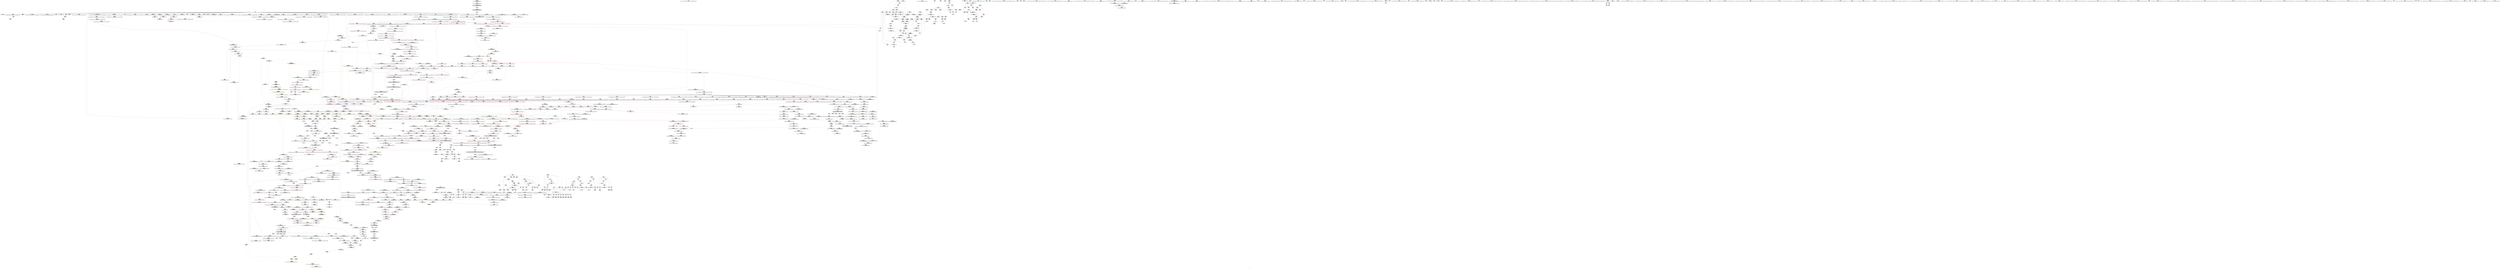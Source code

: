 digraph "SVFG" {
	label="SVFG";

	Node0x564ae17f97f0 [shape=record,color=grey,label="{NodeID: 0\nNullPtr|{|<s41>106}}"];
	Node0x564ae17f97f0 -> Node0x564ae1888bb0[style=solid];
	Node0x564ae17f97f0 -> Node0x564ae1888cb0[style=solid];
	Node0x564ae17f97f0 -> Node0x564ae1888d80[style=solid];
	Node0x564ae17f97f0 -> Node0x564ae1888e50[style=solid];
	Node0x564ae17f97f0 -> Node0x564ae1888f20[style=solid];
	Node0x564ae17f97f0 -> Node0x564ae1888ff0[style=solid];
	Node0x564ae17f97f0 -> Node0x564ae18890c0[style=solid];
	Node0x564ae17f97f0 -> Node0x564ae1889190[style=solid];
	Node0x564ae17f97f0 -> Node0x564ae1889260[style=solid];
	Node0x564ae17f97f0 -> Node0x564ae1889330[style=solid];
	Node0x564ae17f97f0 -> Node0x564ae1889400[style=solid];
	Node0x564ae17f97f0 -> Node0x564ae18894d0[style=solid];
	Node0x564ae17f97f0 -> Node0x564ae18895a0[style=solid];
	Node0x564ae17f97f0 -> Node0x564ae1889670[style=solid];
	Node0x564ae17f97f0 -> Node0x564ae1889740[style=solid];
	Node0x564ae17f97f0 -> Node0x564ae1889810[style=solid];
	Node0x564ae17f97f0 -> Node0x564ae18898e0[style=solid];
	Node0x564ae17f97f0 -> Node0x564ae18899b0[style=solid];
	Node0x564ae17f97f0 -> Node0x564ae1889a80[style=solid];
	Node0x564ae17f97f0 -> Node0x564ae1889b50[style=solid];
	Node0x564ae17f97f0 -> Node0x564ae1889c20[style=solid];
	Node0x564ae17f97f0 -> Node0x564ae1889cf0[style=solid];
	Node0x564ae17f97f0 -> Node0x564ae1889dc0[style=solid];
	Node0x564ae17f97f0 -> Node0x564ae1889e90[style=solid];
	Node0x564ae17f97f0 -> Node0x564ae1889f60[style=solid];
	Node0x564ae17f97f0 -> Node0x564ae188a030[style=solid];
	Node0x564ae17f97f0 -> Node0x564ae188a100[style=solid];
	Node0x564ae17f97f0 -> Node0x564ae188a1d0[style=solid];
	Node0x564ae17f97f0 -> Node0x564ae188a2a0[style=solid];
	Node0x564ae17f97f0 -> Node0x564ae188a370[style=solid];
	Node0x564ae17f97f0 -> Node0x564ae188a440[style=solid];
	Node0x564ae17f97f0 -> Node0x564ae188a510[style=solid];
	Node0x564ae17f97f0 -> Node0x564ae188a5e0[style=solid];
	Node0x564ae17f97f0 -> Node0x564ae188a6b0[style=solid];
	Node0x564ae17f97f0 -> Node0x564ae18b73c0[style=solid];
	Node0x564ae17f97f0 -> Node0x564ae18b7490[style=solid];
	Node0x564ae17f97f0 -> Node0x564ae18b7560[style=solid];
	Node0x564ae17f97f0 -> Node0x564ae18b9850[style=solid];
	Node0x564ae17f97f0 -> Node0x564ae11fc660[style=solid];
	Node0x564ae17f97f0 -> Node0x564ae18a8cf0[style=solid];
	Node0x564ae17f97f0 -> Node0x564ae18a8ff0[style=solid];
	Node0x564ae17f97f0:s41 -> Node0x564ae19e2c50[style=solid,color=red];
	Node0x564ae19594d0 [shape=record,color=yellow,style=double,label="{NodeID: 1882\n64V_1 = ENCHI(MR_64V_0)\npts\{790000 \}\nFun[_ZNK9__gnu_cxx17__normal_iteratorIPSt4pairIiiESt6vectorIS2_SaIS2_EEEdeEv]}"];
	Node0x564ae19594d0 -> Node0x564ae18a27d0[style=dashed];
	Node0x564ae188ee30 [shape=record,color=red,label="{NodeID: 775\n1068\<--1067\n\<--call12\n_ZNSt6vectorISt4pairIiiESaIS1_EE17_M_realloc_insertIJS1_EEEvN9__gnu_cxx17__normal_iteratorIPS1_S3_EEDpOT_\n|{<s0>73}}"];
	Node0x564ae188ee30:s0 -> Node0x564ae19e8470[style=solid,color=red];
	Node0x564ae18a7670 [shape=record,color=grey,label="{NodeID: 1550\n1247 = cmp(1245, 1246, )\n}"];
	Node0x564ae1885860 [shape=record,color=black,label="{NodeID: 443\n1742\<--1757\n_ZSteqIPSt4pairIiiEEbRKSt13move_iteratorIT_ES7__ret\<--cmp\n_ZSteqIPSt4pairIiiEEbRKSt13move_iteratorIT_ES7_\n|{<s0>128}}"];
	Node0x564ae1885860:s0 -> Node0x564ae19dd480[style=solid,color=blue];
	Node0x564ae19dc370 [shape=record,color=black,label="{NodeID: 2325\n1380 = PHI(1430, )\n}"];
	Node0x564ae19dc370 -> Node0x564ae1883b20[style=solid];
	Node0x564ae1879650 [shape=record,color=green,label="{NodeID: 111\n697\<--698\n_ZN9__gnu_cxx13new_allocatorISt4pairIiiEEC2Ev\<--_ZN9__gnu_cxx13new_allocatorISt4pairIiiEEC2Ev_field_insensitive\n}"];
	Node0x564ae1894860 [shape=record,color=blue,label="{NodeID: 886\n54\<--104\nref.tmp\<--\nmain\n|{|<s2>8}}"];
	Node0x564ae1894860 -> Node0x564ae18a0820[style=dashed];
	Node0x564ae1894860 -> Node0x564ae1930b90[style=dashed];
	Node0x564ae1894860:s2 -> Node0x564ae1956d70[style=dashed,color=red];
	Node0x564ae189b2d0 [shape=record,color=purple,label="{NodeID: 554\n1293\<--1288\n_M_impl\<--this1\n_ZNSt12_Vector_baseISt4pairIiiESaIS1_EE11_M_allocateEm\n}"];
	Node0x564ae189b2d0 -> Node0x564ae1883640[style=solid];
	Node0x564ae19e5330 [shape=record,color=black,label="{NodeID: 2436\n842 = PHI(822, )\n2nd arg _ZNSt16allocator_traitsISaISt4pairIiiEEE10deallocateERS2_PS1_m }"];
	Node0x564ae19e5330 -> Node0x564ae18b85a0[style=solid];
	Node0x564ae187de20 [shape=record,color=green,label="{NodeID: 222\n1500\<--1501\n_Znwm\<--_Znwm_field_insensitive\n}"];
	Node0x564ae18b9ac0 [shape=record,color=blue,label="{NodeID: 997\n1009\<--1076\n__new_finish\<--call16\n_ZNSt6vectorISt4pairIiiESaIS1_EE17_M_realloc_insertIJS1_EEEvN9__gnu_cxx17__normal_iteratorIPS1_S3_EEDpOT_\n}"];
	Node0x564ae18b9ac0 -> Node0x564ae188e950[style=dashed];
	Node0x564ae18a0d00 [shape=record,color=red,label="{NodeID: 665\n227\<--226\n\<--call45\nmain\n}"];
	Node0x564ae18a0d00 -> Node0x564ae1894fb0[style=solid];
	Node0x564ae188bf10 [shape=record,color=black,label="{NodeID: 333\n430\<--453\n_ZSt3maxIiERKT_S2_S2__ret\<--\n_ZSt3maxIiERKT_S2_S2_\n|{<s0>8|<s1>9|<s2>18}}"];
	Node0x564ae188bf10:s0 -> Node0x564ae19dbf80[style=solid,color=blue];
	Node0x564ae188bf10:s1 -> Node0x564ae19dc4b0[style=solid,color=blue];
	Node0x564ae188bf10:s2 -> Node0x564ae19dc840[style=solid,color=blue];
	Node0x564ae1838b20 [shape=record,color=green,label="{NodeID: 1\n7\<--1\n\<--dummyObj\nCan only get source location for instruction, argument, global var or function.}"];
	Node0x564ae19595b0 [shape=record,color=yellow,style=double,label="{NodeID: 1883\n52V_1 = ENCHI(MR_52V_0)\npts\{1499 \}\nFun[_ZSt18uninitialized_copyISt13move_iteratorIPSt4pairIiiEES3_ET0_T_S6_S5_]|{<s0>116}}"];
	Node0x564ae19595b0:s0 -> Node0x564ae194be90[style=dashed,color=red];
	Node0x564ae188ef00 [shape=record,color=red,label="{NodeID: 776\n1072\<--1071\n\<--_M_finish\n_ZNSt6vectorISt4pairIiiESaIS1_EE17_M_realloc_insertIJS1_EEEvN9__gnu_cxx17__normal_iteratorIPS1_S3_EEDpOT_\n|{<s0>73}}"];
	Node0x564ae188ef00:s0 -> Node0x564ae19e85c0[style=solid,color=red];
	Node0x564ae18a77f0 [shape=record,color=grey,label="{NodeID: 1551\n445 = cmp(442, 444, )\n}"];
	Node0x564ae1885930 [shape=record,color=black,label="{NodeID: 444\n1759\<--1766\n_ZNKSt13move_iteratorIPSt4pairIiiEE4baseEv_ret\<--\n_ZNKSt13move_iteratorIPSt4pairIiiEE4baseEv\n|{<s0>131|<s1>132}}"];
	Node0x564ae1885930:s0 -> Node0x564ae19e0b30[style=solid,color=blue];
	Node0x564ae1885930:s1 -> Node0x564ae19e0c70[style=solid,color=blue];
	Node0x564ae19dc4b0 [shape=record,color=black,label="{NodeID: 2326\n226 = PHI(430, )\n}"];
	Node0x564ae19dc4b0 -> Node0x564ae18a0d00[style=solid];
	Node0x564ae1879750 [shape=record,color=green,label="{NodeID: 112\n702\<--703\nthis.addr\<--this.addr_field_insensitive\n_ZN9__gnu_cxx13new_allocatorISt4pairIiiEEC2Ev\n}"];
	Node0x564ae1879750 -> Node0x564ae18a34d0[style=solid];
	Node0x564ae1879750 -> Node0x564ae18b7700[style=solid];
	Node0x564ae1894930 [shape=record,color=blue,label="{NodeID: 887\n42\<--170\nsol\<--\nmain\n}"];
	Node0x564ae1894930 -> Node0x564ae1947390[style=dashed];
	Node0x564ae1938390 [shape=record,color=black,label="{NodeID: 1662\nMR_52V_3 = PHI(MR_52V_4, MR_52V_2, )\npts\{1499 \}\n|{<s0>24}}"];
	Node0x564ae1938390:s0 -> Node0x564ae1974960[style=dashed,color=blue];
	Node0x564ae189b3a0 [shape=record,color=purple,label="{NodeID: 555\n1328\<--1316\ncoerce.dive\<--agg.tmp\n_ZSt34__uninitialized_move_if_noexcept_aIPSt4pairIiiES2_SaIS1_EET0_T_S5_S4_RT1_\n}"];
	Node0x564ae189b3a0 -> Node0x564ae18bafe0[style=solid];
	Node0x564ae19e5440 [shape=record,color=black,label="{NodeID: 2437\n1769 = PHI(1547, )\n0th arg _ZNSt13move_iteratorIPSt4pairIiiEEC2ES2_ }"];
	Node0x564ae19e5440 -> Node0x564ae18bdbc0[style=solid];
	Node0x564ae187df20 [shape=record,color=green,label="{NodeID: 223\n1512\<--1513\n__first\<--__first_field_insensitive\n_ZSt22__uninitialized_copy_aISt13move_iteratorIPSt4pairIiiEES3_S2_ET0_T_S6_S5_RSaIT1_E\n}"];
	Node0x564ae187df20 -> Node0x564ae1884820[style=solid];
	Node0x564ae187df20 -> Node0x564ae189bbc0[style=solid];
	Node0x564ae18b9b90 [shape=record,color=blue,label="{NodeID: 998\n1011\<--1080\nexn.slot\<--\n_ZNSt6vectorISt4pairIiiESaIS1_EE17_M_realloc_insertIJS1_EEEvN9__gnu_cxx17__normal_iteratorIPS1_S3_EEDpOT_\n}"];
	Node0x564ae18b9b90 -> Node0x564ae188ea20[style=dashed];
	Node0x564ae18b9b90 -> Node0x564ae18b9d30[style=dashed];
	Node0x564ae18a0dd0 [shape=record,color=red,label="{NodeID: 666\n233\<--232\n\<--arrayidx47\nmain\n}"];
	Node0x564ae18a0dd0 -> Node0x564ae1895080[style=solid];
	Node0x564ae188bfe0 [shape=record,color=black,label="{NodeID: 334\n493\<--476\n\<--retval\n_ZSt9make_pairIRiS0_ESt4pairINSt17__decay_and_stripIT_E6__typeENS2_IT0_E6__typeEEOS3_OS6_\n}"];
	Node0x564ae188bfe0 -> Node0x564ae18a1fb0[style=solid];
	Node0x564ae1852c10 [shape=record,color=green,label="{NodeID: 2\n15\<--1\n.str\<--dummyObj\nGlob }"];
	Node0x564ae188efd0 [shape=record,color=red,label="{NodeID: 777\n1125\<--1124\n\<--_M_start26\n_ZNSt6vectorISt4pairIiiESaIS1_EE17_M_realloc_insertIJS1_EEEvN9__gnu_cxx17__normal_iteratorIPS1_S3_EEDpOT_\n|{<s0>82}}"];
	Node0x564ae188efd0:s0 -> Node0x564ae19e9040[style=solid,color=red];
	Node0x564ae18a7970 [shape=record,color=grey,label="{NodeID: 1552\n1229 = cmp(1227, 1228, )\n}"];
	Node0x564ae1885a00 [shape=record,color=purple,label="{NodeID: 445\n124\<--4\narrayidx\<--nxt\nmain\n}"];
	Node0x564ae19dc5f0 [shape=record,color=black,label="{NodeID: 2327\n235 = PHI(473, )\n}"];
	Node0x564ae19dc5f0 -> Node0x564ae1895150[style=solid];
	Node0x564ae1879820 [shape=record,color=green,label="{NodeID: 113\n711\<--712\n__first.addr\<--__first.addr_field_insensitive\n_ZSt8_DestroyIPSt4pairIiiES1_EvT_S3_RSaIT0_E\n}"];
	Node0x564ae1879820 -> Node0x564ae18a35a0[style=solid];
	Node0x564ae1879820 -> Node0x564ae18b77d0[style=solid];
	Node0x564ae1894a00 [shape=record,color=blue,label="{NodeID: 888\n56\<--179\na\<--\nmain\n}"];
	Node0x564ae1894a00 -> Node0x564ae1934c90[style=dashed];
	Node0x564ae1938890 [shape=record,color=black,label="{NodeID: 1663\nMR_136V_2 = PHI(MR_136V_3, MR_136V_1, )\npts\{410000 \}\n|{<s0>24}}"];
	Node0x564ae1938890:s0 -> Node0x564ae1974960[style=dashed,color=blue];
	Node0x564ae189b470 [shape=record,color=purple,label="{NodeID: 556\n1336\<--1316\ncoerce.dive4\<--agg.tmp\n_ZSt34__uninitialized_move_if_noexcept_aIPSt4pairIiiES2_SaIS1_EET0_T_S5_S4_RT1_\n}"];
	Node0x564ae189b470 -> Node0x564ae18904f0[style=solid];
	Node0x564ae19e5550 [shape=record,color=black,label="{NodeID: 2438\n1770 = PHI(1552, )\n1st arg _ZNSt13move_iteratorIPSt4pairIiiEEC2ES2_ }"];
	Node0x564ae19e5550 -> Node0x564ae18bdc90[style=solid];
	Node0x564ae187dff0 [shape=record,color=green,label="{NodeID: 224\n1514\<--1515\n__last\<--__last_field_insensitive\n_ZSt22__uninitialized_copy_aISt13move_iteratorIPSt4pairIiiEES3_S2_ET0_T_S6_S5_RSaIT1_E\n}"];
	Node0x564ae187dff0 -> Node0x564ae18848f0[style=solid];
	Node0x564ae187dff0 -> Node0x564ae189bc90[style=solid];
	Node0x564ae18b9c60 [shape=record,color=blue,label="{NodeID: 999\n1013\<--1082\nehselector.slot\<--\n_ZNSt6vectorISt4pairIiiESaIS1_EE17_M_realloc_insertIJS1_EEEvN9__gnu_cxx17__normal_iteratorIPS1_S3_EEDpOT_\n}"];
	Node0x564ae18b9c60 -> Node0x564ae18b9e00[style=dashed];
	Node0x564ae18a0ea0 [shape=record,color=red,label="{NodeID: 667\n292\<--291\n\<--arrayidx80\nmain\n}"];
	Node0x564ae18a0ea0 -> Node0x564ae1895970[style=solid];
	Node0x564ae188c0b0 [shape=record,color=black,label="{NodeID: 335\n473\<--494\n_ZSt9make_pairIRiS0_ESt4pairINSt17__decay_and_stripIT_E6__typeENS2_IT0_E6__typeEEOS3_OS6__ret\<--\n_ZSt9make_pairIRiS0_ESt4pairINSt17__decay_and_stripIT_E6__typeENS2_IT0_E6__typeEEOS3_OS6_\n|{<s0>10}}"];
	Node0x564ae188c0b0:s0 -> Node0x564ae19dc5f0[style=solid,color=blue];
	Node0x564ae18522f0 [shape=record,color=green,label="{NodeID: 3\n17\<--1\n.str.1\<--dummyObj\nGlob }"];
	Node0x564ae188f0a0 [shape=record,color=red,label="{NodeID: 778\n1129\<--1128\n\<--_M_finish28\n_ZNSt6vectorISt4pairIiiESaIS1_EE17_M_realloc_insertIJS1_EEEvN9__gnu_cxx17__normal_iteratorIPS1_S3_EEDpOT_\n|{<s0>82}}"];
	Node0x564ae188f0a0:s0 -> Node0x564ae19e9290[style=solid,color=red];
	Node0x564ae18a7af0 [shape=record,color=grey,label="{NodeID: 1553\n295 = cmp(294, 132, )\n}"];
	Node0x564ae1885ad0 [shape=record,color=purple,label="{NodeID: 446\n129\<--4\narrayidx10\<--nxt\nmain\n}"];
	Node0x564ae1885ad0 -> Node0x564ae18a0680[style=solid];
	Node0x564ae1885ad0 -> Node0x564ae18942b0[style=solid];
	Node0x564ae19dc730 [shape=record,color=black,label="{NodeID: 2328\n377 = PHI(561, )\n}"];
	Node0x564ae187e460 [shape=record,color=green,label="{NodeID: 114\n713\<--714\n__last.addr\<--__last.addr_field_insensitive\n_ZSt8_DestroyIPSt4pairIiiES1_EvT_S3_RSaIT0_E\n}"];
	Node0x564ae187e460 -> Node0x564ae18a3670[style=solid];
	Node0x564ae187e460 -> Node0x564ae18b78a0[style=solid];
	Node0x564ae1894ad0 [shape=record,color=blue,label="{NodeID: 889\n58\<--7\ncnt\<--\nmain\n}"];
	Node0x564ae1894ad0 -> Node0x564ae189f3d0[style=dashed];
	Node0x564ae1894ad0 -> Node0x564ae189f4a0[style=dashed];
	Node0x564ae1894ad0 -> Node0x564ae189f570[style=dashed];
	Node0x564ae1894ad0 -> Node0x564ae1894e10[style=dashed];
	Node0x564ae1894ad0 -> Node0x564ae1931590[style=dashed];
	Node0x564ae1938d90 [shape=record,color=black,label="{NodeID: 1664\nMR_138V_3 = PHI(MR_138V_4, MR_138V_2, )\npts\{410001 \}\n|{<s0>24}}"];
	Node0x564ae1938d90:s0 -> Node0x564ae1974960[style=dashed,color=blue];
	Node0x564ae189b540 [shape=record,color=purple,label="{NodeID: 557\n1332\<--1318\ncoerce.dive3\<--agg.tmp1\n_ZSt34__uninitialized_move_if_noexcept_aIPSt4pairIiiES2_SaIS1_EET0_T_S5_S4_RT1_\n}"];
	Node0x564ae189b540 -> Node0x564ae18bb0b0[style=solid];
	Node0x564ae19e5660 [shape=record,color=black,label="{NodeID: 2439\n1600 = PHI(1588, )\n2nd arg _ZNSt20__uninitialized_copyILb0EE13__uninit_copyISt13move_iteratorIPSt4pairIiiEES5_EET0_T_S8_S7_ }"];
	Node0x564ae19e5660 -> Node0x564ae18bcb80[style=solid];
	Node0x564ae187e0c0 [shape=record,color=green,label="{NodeID: 225\n1516\<--1517\n__result.addr\<--__result.addr_field_insensitive\n_ZSt22__uninitialized_copy_aISt13move_iteratorIPSt4pairIiiEES3_S2_ET0_T_S6_S5_RSaIT1_E\n}"];
	Node0x564ae187e0c0 -> Node0x564ae1891870[style=solid];
	Node0x564ae187e0c0 -> Node0x564ae18bc0f0[style=solid];
	Node0x564ae18b9d30 [shape=record,color=blue,label="{NodeID: 1000\n1011\<--1101\nexn.slot\<--\n_ZNSt6vectorISt4pairIiiESaIS1_EE17_M_realloc_insertIJS1_EEEvN9__gnu_cxx17__normal_iteratorIPS1_S3_EEDpOT_\n}"];
	Node0x564ae18b9d30 -> Node0x564ae188eaf0[style=dashed];
	Node0x564ae18a0f70 [shape=record,color=red,label="{NodeID: 668\n301\<--300\n\<--arrayidx85\nmain\n}"];
	Node0x564ae18a0f70 -> Node0x564ae18a7df0[style=solid];
	Node0x564ae188c180 [shape=record,color=black,label="{NodeID: 336\n504\<--503\n\<--this1\n_ZNSt6vectorISt4pairIiiESaIS1_EE5beginEv\n}"];
	Node0x564ae188c180 -> Node0x564ae1897ac0[style=solid];
	Node0x564ae188c180 -> Node0x564ae1897b90[style=solid];
	Node0x564ae1852630 [shape=record,color=green,label="{NodeID: 4\n19\<--1\nstdin\<--dummyObj\nGlob }"];
	Node0x564ae188f170 [shape=record,color=red,label="{NodeID: 779\n1137\<--1136\n\<--_M_start31\n_ZNSt6vectorISt4pairIiiESaIS1_EE17_M_realloc_insertIJS1_EEEvN9__gnu_cxx17__normal_iteratorIPS1_S3_EEDpOT_\n|{<s0>83}}"];
	Node0x564ae188f170:s0 -> Node0x564ae19e7e90[style=solid,color=red];
	Node0x564ae18a7c70 [shape=record,color=grey,label="{NodeID: 1554\n108 = cmp(106, 107, )\n}"];
	Node0x564ae1885ba0 [shape=record,color=purple,label="{NodeID: 447\n162\<--4\narrayidx18\<--nxt\nmain\n}"];
	Node0x564ae1885ba0 -> Node0x564ae18a0750[style=solid];
	Node0x564ae19dc840 [shape=record,color=black,label="{NodeID: 2329\n381 = PHI(430, )\n}"];
	Node0x564ae19dc840 -> Node0x564ae18a1520[style=solid];
	Node0x564ae187e530 [shape=record,color=green,label="{NodeID: 115\n715\<--716\n.addr\<--.addr_field_insensitive\n_ZSt8_DestroyIPSt4pairIiiES1_EvT_S3_RSaIT0_E\n}"];
	Node0x564ae187e530 -> Node0x564ae18b7970[style=solid];
	Node0x564ae1894ba0 [shape=record,color=blue,label="{NodeID: 890\n192\<--189\narrayidx30\<--\nmain\n}"];
	Node0x564ae1894ba0 -> Node0x564ae18a09c0[style=dashed];
	Node0x564ae1894ba0 -> Node0x564ae18a0b60[style=dashed];
	Node0x564ae1894ba0 -> Node0x564ae1894ba0[style=dashed];
	Node0x564ae1894ba0 -> Node0x564ae1933390[style=dashed];
	Node0x564ae1939290 [shape=record,color=black,label="{NodeID: 1665\nMR_62V_2 = PHI(MR_62V_3, MR_62V_1, )\npts\{410002 \}\n|{<s0>24}}"];
	Node0x564ae1939290:s0 -> Node0x564ae1974960[style=dashed,color=blue];
	Node0x564ae189b610 [shape=record,color=purple,label="{NodeID: 558\n1338\<--1318\ncoerce.dive5\<--agg.tmp1\n_ZSt34__uninitialized_move_if_noexcept_aIPSt4pairIiiES2_SaIS1_EET0_T_S5_S4_RT1_\n}"];
	Node0x564ae189b610 -> Node0x564ae18905c0[style=solid];
	Node0x564ae19e5770 [shape=record,color=black,label="{NodeID: 2440\n1371 = PHI(1220, 1220, 1220, )\n0th arg _ZNKSt6vectorISt4pairIiiESaIS1_EE8max_sizeEv }"];
	Node0x564ae19e5770 -> Node0x564ae18bb3f0[style=solid];
	Node0x564ae187e190 [shape=record,color=green,label="{NodeID: 226\n1518\<--1519\n.addr\<--.addr_field_insensitive\n_ZSt22__uninitialized_copy_aISt13move_iteratorIPSt4pairIiiEES3_S2_ET0_T_S6_S5_RSaIT1_E\n}"];
	Node0x564ae187e190 -> Node0x564ae18bc1c0[style=solid];
	Node0x564ae18b9e00 [shape=record,color=blue,label="{NodeID: 1001\n1013\<--1103\nehselector.slot\<--\n_ZNSt6vectorISt4pairIiiESaIS1_EE17_M_realloc_insertIJS1_EEEvN9__gnu_cxx17__normal_iteratorIPS1_S3_EEDpOT_\n}"];
	Node0x564ae18b9e00 -> Node0x564ae188ebc0[style=dashed];
	Node0x564ae18a1040 [shape=record,color=red,label="{NodeID: 669\n305\<--304\n\<--arrayidx87\nmain\n}"];
	Node0x564ae18a1040 -> Node0x564ae18d7b50[style=solid];
	Node0x564ae188c250 [shape=record,color=black,label="{NodeID: 337\n496\<--511\n_ZNSt6vectorISt4pairIiiESaIS1_EE5beginEv_ret\<--\n_ZNSt6vectorISt4pairIiiESaIS1_EE5beginEv\n|{<s0>12|<s1>63}}"];
	Node0x564ae188c250:s0 -> Node0x564ae19db8c0[style=solid,color=blue];
	Node0x564ae188c250:s1 -> Node0x564ae19de4b0[style=solid,color=blue];
	Node0x564ae18526f0 [shape=record,color=green,label="{NodeID: 5\n20\<--1\n.str.2\<--dummyObj\nGlob }"];
	Node0x564ae188f240 [shape=record,color=red,label="{NodeID: 780\n1141\<--1140\n\<--_M_end_of_storage\n_ZNSt6vectorISt4pairIiiESaIS1_EE17_M_realloc_insertIJS1_EEEvN9__gnu_cxx17__normal_iteratorIPS1_S3_EEDpOT_\n}"];
	Node0x564ae188f240 -> Node0x564ae1882e20[style=solid];
	Node0x564ae18a7df0 [shape=record,color=grey,label="{NodeID: 1555\n307 = cmp(301, 306, )\n}"];
	Node0x564ae1885c70 [shape=record,color=purple,label="{NodeID: 448\n201\<--4\narrayidx34\<--nxt\nmain\n}"];
	Node0x564ae1885c70 -> Node0x564ae18a0a90[style=solid];
	Node0x564ae19dc9b0 [shape=record,color=black,label="{NodeID: 2330\n466 = PHI(955, )\n|{<s0>24}}"];
	Node0x564ae19dc9b0:s0 -> Node0x564ae19e0db0[style=solid,color=red];
	Node0x564ae187e600 [shape=record,color=green,label="{NodeID: 116\n723\<--724\n_ZSt8_DestroyIPSt4pairIiiEEvT_S3_\<--_ZSt8_DestroyIPSt4pairIiiEEvT_S3__field_insensitive\n}"];
	Node0x564ae1894c70 [shape=record,color=blue,label="{NodeID: 891\n197\<--194\narrayidx32\<--\nmain\n}"];
	Node0x564ae1894c70 -> Node0x564ae18a0c30[style=dashed];
	Node0x564ae1894c70 -> Node0x564ae1894c70[style=dashed];
	Node0x564ae1894c70 -> Node0x564ae1933890[style=dashed];
	Node0x564ae1939790 [shape=record,color=black,label="{NodeID: 1666\nMR_240V_2 = PHI(MR_240V_3, MR_240V_1, )\npts\{9080000 \}\n}"];
	Node0x564ae189b6e0 [shape=record,color=purple,label="{NodeID: 559\n1350\<--1349\n_M_current\<--this1\n_ZNK9__gnu_cxx17__normal_iteratorIPSt4pairIiiESt6vectorIS2_SaIS2_EEE4baseEv\n}"];
	Node0x564ae189b6e0 -> Node0x564ae18838b0[style=solid];
	Node0x564ae19e5a50 [shape=record,color=black,label="{NodeID: 2441\n456 = PHI(40, )\n0th arg _ZNSt6vectorISt4pairIiiESaIS1_EE9push_backEOS1_ }"];
	Node0x564ae19e5a50 -> Node0x564ae18b61e0[style=solid];
	Node0x564ae187e260 [shape=record,color=green,label="{NodeID: 227\n1520\<--1521\nagg.tmp\<--agg.tmp_field_insensitive\n_ZSt22__uninitialized_copy_aISt13move_iteratorIPSt4pairIiiEES3_S2_ET0_T_S6_S5_RSaIT1_E\n}"];
	Node0x564ae187e260 -> Node0x564ae18849c0[style=solid];
	Node0x564ae187e260 -> Node0x564ae189bd60[style=solid];
	Node0x564ae18b9ed0 [shape=record,color=blue,label="{NodeID: 1002\n1154\<--1151\n_M_start36\<--\n_ZNSt6vectorISt4pairIiiESaIS1_EE17_M_realloc_insertIJS1_EEEvN9__gnu_cxx17__normal_iteratorIPS1_S3_EEDpOT_\n|{<s0>59}}"];
	Node0x564ae18b9ed0:s0 -> Node0x564ae1938890[style=dashed,color=blue];
	Node0x564ae18a1110 [shape=record,color=red,label="{NodeID: 670\n312\<--311\n\<--arrayidx91\nmain\n}"];
	Node0x564ae18a1110 -> Node0x564ae18d7250[style=solid];
	Node0x564ae188c320 [shape=record,color=black,label="{NodeID: 338\n521\<--520\n\<--this1\n_ZNSt6vectorISt4pairIiiESaIS1_EE3endEv\n}"];
	Node0x564ae188c320 -> Node0x564ae1897d30[style=solid];
	Node0x564ae188c320 -> Node0x564ae1897e00[style=solid];
	Node0x564ae18527b0 [shape=record,color=green,label="{NodeID: 6\n22\<--1\n.str.3\<--dummyObj\nGlob }"];
	Node0x564ae188f310 [shape=record,color=red,label="{NodeID: 781\n1145\<--1144\n\<--_M_start34\n_ZNSt6vectorISt4pairIiiESaIS1_EE17_M_realloc_insertIJS1_EEEvN9__gnu_cxx17__normal_iteratorIPS1_S3_EEDpOT_\n}"];
	Node0x564ae188f310 -> Node0x564ae1882ef0[style=solid];
	Node0x564ae18a7f70 [shape=record,color=grey,label="{NodeID: 1556\n920 = cmp(915, 919, )\n}"];
	Node0x564ae1885d40 [shape=record,color=purple,label="{NodeID: 449\n232\<--4\narrayidx47\<--nxt\nmain\n}"];
	Node0x564ae1885d40 -> Node0x564ae18a0dd0[style=solid];
	Node0x564ae19dcaf0 [shape=record,color=black,label="{NodeID: 2331\n485 = PHI(616, )\n|{<s0>27}}"];
	Node0x564ae19dcaf0:s0 -> Node0x564ae19e1f50[style=solid,color=red];
	Node0x564ae187e700 [shape=record,color=green,label="{NodeID: 117\n728\<--729\nthis.addr\<--this.addr_field_insensitive\n_ZNSt12_Vector_baseISt4pairIiiESaIS1_EE19_M_get_Tp_allocatorEv\n}"];
	Node0x564ae187e700 -> Node0x564ae18a3740[style=solid];
	Node0x564ae187e700 -> Node0x564ae18b7a40[style=solid];
	Node0x564ae1894d40 [shape=record,color=blue,label="{NodeID: 892\n56\<--202\na\<--\nmain\n}"];
	Node0x564ae1894d40 -> Node0x564ae1934c90[style=dashed];
	Node0x564ae189b7b0 [shape=record,color=purple,label="{NodeID: 560\n1391\<--1390\n_M_impl\<--\n_ZNKSt6vectorISt4pairIiiESaIS1_EE4sizeEv\n}"];
	Node0x564ae19e5b60 [shape=record,color=black,label="{NodeID: 2442\n457 = PHI(64, )\n1st arg _ZNSt6vectorISt4pairIiiESaIS1_EE9push_backEOS1_ }"];
	Node0x564ae19e5b60 -> Node0x564ae18b62b0[style=solid];
	Node0x564ae187e330 [shape=record,color=green,label="{NodeID: 228\n1522\<--1523\nagg.tmp2\<--agg.tmp2_field_insensitive\n_ZSt22__uninitialized_copy_aISt13move_iteratorIPSt4pairIiiEES3_S2_ET0_T_S6_S5_RSaIT1_E\n}"];
	Node0x564ae187e330 -> Node0x564ae1884a90[style=solid];
	Node0x564ae187e330 -> Node0x564ae189be30[style=solid];
	Node0x564ae18b9fa0 [shape=record,color=blue,label="{NodeID: 1003\n1159\<--1156\n_M_finish38\<--\n_ZNSt6vectorISt4pairIiiESaIS1_EE17_M_realloc_insertIJS1_EEEvN9__gnu_cxx17__normal_iteratorIPS1_S3_EEDpOT_\n|{<s0>59}}"];
	Node0x564ae18b9fa0:s0 -> Node0x564ae1938d90[style=dashed,color=blue];
	Node0x564ae18a11e0 [shape=record,color=red,label="{NodeID: 671\n359\<--358\n\<--first\nmain\n}"];
	Node0x564ae18a11e0 -> Node0x564ae1896190[style=solid];
	Node0x564ae188c3f0 [shape=record,color=black,label="{NodeID: 339\n513\<--526\n_ZNSt6vectorISt4pairIiiESaIS1_EE3endEv_ret\<--\n_ZNSt6vectorISt4pairIiiESaIS1_EE3endEv\n|{<s0>13|<s1>57}}"];
	Node0x564ae188c3f0:s0 -> Node0x564ae19dbaf0[style=solid,color=blue];
	Node0x564ae188c3f0:s1 -> Node0x564ae19dde70[style=solid,color=blue];
	Node0x564ae1803510 [shape=record,color=green,label="{NodeID: 7\n24\<--1\nstdout\<--dummyObj\nGlob }"];
	Node0x564ae188f3e0 [shape=record,color=red,label="{NodeID: 782\n1193\<--1184\nthis1\<--this.addr\n_ZN9__gnu_cxx13new_allocatorISt4pairIiiEE9constructIS2_JS2_EEEvPT_DpOT0_\n}"];
	Node0x564ae18a80f0 [shape=record,color=grey,label="{NodeID: 1557\n1251 = cmp(1249, 1250, )\n}"];
	Node0x564ae1885e10 [shape=record,color=purple,label="{NodeID: 450\n245\<--4\narrayidx53\<--nxt\nmain\n}"];
	Node0x564ae1885e10 -> Node0x564ae1895220[style=solid];
	Node0x564ae19dcc30 [shape=record,color=black,label="{NodeID: 2332\n489 = PHI(616, )\n|{<s0>27}}"];
	Node0x564ae19dcc30:s0 -> Node0x564ae19e2060[style=solid,color=red];
	Node0x564ae187e7d0 [shape=record,color=green,label="{NodeID: 118\n737\<--738\nthis.addr\<--this.addr_field_insensitive\n_ZNSt12_Vector_baseISt4pairIiiESaIS1_EED2Ev\n}"];
	Node0x564ae187e7d0 -> Node0x564ae18a3810[style=solid];
	Node0x564ae187e7d0 -> Node0x564ae18b7b10[style=solid];
	Node0x564ae1894e10 [shape=record,color=blue,label="{NodeID: 893\n58\<--205\ncnt\<--inc35\nmain\n}"];
	Node0x564ae1894e10 -> Node0x564ae189f3d0[style=dashed];
	Node0x564ae1894e10 -> Node0x564ae189f4a0[style=dashed];
	Node0x564ae1894e10 -> Node0x564ae189f570[style=dashed];
	Node0x564ae1894e10 -> Node0x564ae1894e10[style=dashed];
	Node0x564ae1894e10 -> Node0x564ae1931590[style=dashed];
	Node0x564ae189b880 [shape=record,color=purple,label="{NodeID: 561\n1392\<--1390\n_M_finish\<--\n_ZNKSt6vectorISt4pairIiiESaIS1_EE4sizeEv\n}"];
	Node0x564ae189b880 -> Node0x564ae1890aa0[style=solid];
	Node0x564ae19e5c70 [shape=record,color=black,label="{NodeID: 2443\n661 = PHI(421, 613, 774, 1175, 1674, )\n0th arg __clang_call_terminate }"];
	Node0x564ae1886890 [shape=record,color=green,label="{NodeID: 229\n1542\<--1543\n_ZSt18uninitialized_copyISt13move_iteratorIPSt4pairIiiEES3_ET0_T_S6_S5_\<--_ZSt18uninitialized_copyISt13move_iteratorIPSt4pairIiiEES3_ET0_T_S6_S5__field_insensitive\n}"];
	Node0x564ae18ba070 [shape=record,color=blue,label="{NodeID: 1004\n1166\<--1163\n_M_end_of_storage41\<--add.ptr39\n_ZNSt6vectorISt4pairIiiESaIS1_EE17_M_realloc_insertIJS1_EEEvN9__gnu_cxx17__normal_iteratorIPS1_S3_EEDpOT_\n|{<s0>59}}"];
	Node0x564ae18ba070:s0 -> Node0x564ae1939290[style=dashed,color=blue];
	Node0x564ae18a12b0 [shape=record,color=red,label="{NodeID: 672\n362\<--361\n\<--second\nmain\n}"];
	Node0x564ae18a12b0 -> Node0x564ae1896260[style=solid];
	Node0x564ae188c4c0 [shape=record,color=black,label="{NodeID: 340\n528\<--545\n_ZN9__gnu_cxxneIPSt4pairIiiESt6vectorIS2_SaIS2_EEEEbRKNS_17__normal_iteratorIT_T0_EESC__ret\<--cmp\n_ZN9__gnu_cxxneIPSt4pairIiiESt6vectorIS2_SaIS2_EEEEbRKNS_17__normal_iteratorIT_T0_EESC_\n|{<s0>14}}"];
	Node0x564ae188c4c0:s0 -> Node0x564ae19dbc30[style=solid,color=blue];
	Node0x564ae18035d0 [shape=record,color=green,label="{NodeID: 8\n25\<--1\n.str.4\<--dummyObj\nGlob }"];
	Node0x564ae188f4b0 [shape=record,color=red,label="{NodeID: 783\n1194\<--1186\n\<--__p.addr\n_ZN9__gnu_cxx13new_allocatorISt4pairIiiEE9constructIS2_JS2_EEEvPT_DpOT0_\n}"];
	Node0x564ae188f4b0 -> Node0x564ae1882fc0[style=solid];
	Node0x564ae18a8270 [shape=record,color=grey,label="{NodeID: 1558\n120 = cmp(118, 119, )\n}"];
	Node0x564ae1885ee0 [shape=record,color=purple,label="{NodeID: 451\n249\<--4\narrayidx55\<--nxt\nmain\n}"];
	Node0x564ae1885ee0 -> Node0x564ae18952f0[style=solid];
	Node0x564ae19dcd70 [shape=record,color=black,label="{NodeID: 2333\n538 = PHI(1344, )\n}"];
	Node0x564ae19dcd70 -> Node0x564ae18a2560[style=solid];
	Node0x564ae187e8a0 [shape=record,color=green,label="{NodeID: 119\n739\<--740\nexn.slot\<--exn.slot_field_insensitive\n_ZNSt12_Vector_baseISt4pairIiiESaIS1_EED2Ev\n}"];
	Node0x564ae187e8a0 -> Node0x564ae18a38e0[style=solid];
	Node0x564ae187e8a0 -> Node0x564ae18b7be0[style=solid];
	Node0x564ae1894ee0 [shape=record,color=blue,label="{NodeID: 894\n60\<--220\nsz\<--sub\nmain\n|{|<s3>9}}"];
	Node0x564ae1894ee0 -> Node0x564ae189f640[style=dashed];
	Node0x564ae1894ee0 -> Node0x564ae18a0d00[style=dashed];
	Node0x564ae1894ee0 -> Node0x564ae1931a90[style=dashed];
	Node0x564ae1894ee0:s3 -> Node0x564ae1956d70[style=dashed,color=red];
	Node0x564ae193a690 [shape=record,color=black,label="{NodeID: 1669\nMR_44V_4 = PHI(MR_44V_5, MR_44V_3, )\npts\{75 \}\n|{|<s4>18}}"];
	Node0x564ae193a690 -> Node0x564ae18a0270[style=dashed];
	Node0x564ae193a690 -> Node0x564ae18a1520[style=dashed];
	Node0x564ae193a690 -> Node0x564ae1896330[style=dashed];
	Node0x564ae193a690 -> Node0x564ae192ac90[style=dashed];
	Node0x564ae193a690:s4 -> Node0x564ae1956d70[style=dashed,color=red];
	Node0x564ae189b950 [shape=record,color=purple,label="{NodeID: 562\n1395\<--1394\n_M_impl2\<--\n_ZNKSt6vectorISt4pairIiiESaIS1_EE4sizeEv\n}"];
	Node0x564ae19e6030 [shape=record,color=black,label="{NodeID: 2444\n894 = PHI(888, )\n0th arg _ZN9__gnu_cxx13new_allocatorISt4pairIiiEED2Ev }"];
	Node0x564ae19e6030 -> Node0x564ae18b89b0[style=solid];
	Node0x564ae1886950 [shape=record,color=green,label="{NodeID: 230\n1547\<--1548\nretval\<--retval_field_insensitive\n_ZSt32__make_move_if_noexcept_iteratorISt4pairIiiESt13move_iteratorIPS1_EET0_PT_\n|{|<s1>113}}"];
	Node0x564ae1886950 -> Node0x564ae189c240[style=solid];
	Node0x564ae1886950:s1 -> Node0x564ae19e5440[style=solid,color=red];
	Node0x564ae18ba140 [shape=record,color=blue,label="{NodeID: 1005\n1184\<--1181\nthis.addr\<--this\n_ZN9__gnu_cxx13new_allocatorISt4pairIiiEE9constructIS2_JS2_EEEvPT_DpOT0_\n}"];
	Node0x564ae18ba140 -> Node0x564ae188f3e0[style=dashed];
	Node0x564ae18a1380 [shape=record,color=red,label="{NodeID: 673\n367\<--366\n\<--arrayidx112\nmain\n}"];
	Node0x564ae18a1380 -> Node0x564ae18a62f0[style=solid];
	Node0x564ae188c590 [shape=record,color=black,label="{NodeID: 341\n547\<--554\n_ZNK9__gnu_cxx17__normal_iteratorIPSt4pairIiiESt6vectorIS2_SaIS2_EEEdeEv_ret\<--\n_ZNK9__gnu_cxx17__normal_iteratorIPSt4pairIiiESt6vectorIS2_SaIS2_EEEdeEv\n|{<s0>15}}"];
	Node0x564ae188c590:s0 -> Node0x564ae19dbd40[style=solid,color=blue];
	Node0x564ae1803690 [shape=record,color=green,label="{NodeID: 9\n27\<--1\n.str.5\<--dummyObj\nGlob }"];
	Node0x564ae1959d10 [shape=record,color=yellow,style=double,label="{NodeID: 1891\n136V_1 = ENCHI(MR_136V_0)\npts\{410000 \}\nFun[_ZNKSt6vectorISt4pairIiiESaIS1_EE4sizeEv]}"];
	Node0x564ae1959d10 -> Node0x564ae1890b70[style=dashed];
	Node0x564ae188f580 [shape=record,color=red,label="{NodeID: 784\n1197\<--1188\n\<--__args.addr\n_ZN9__gnu_cxx13new_allocatorISt4pairIiiEE9constructIS2_JS2_EEEvPT_DpOT0_\n|{<s0>85}}"];
	Node0x564ae188f580:s0 -> Node0x564ae19e9ef0[style=solid,color=red];
	Node0x564ae18a83f0 [shape=record,color=grey,label="{NodeID: 1559\n1290 = cmp(1289, 1291, )\n}"];
	Node0x564ae1885fb0 [shape=record,color=purple,label="{NodeID: 452\n291\<--4\narrayidx80\<--nxt\nmain\n}"];
	Node0x564ae1885fb0 -> Node0x564ae18a0ea0[style=solid];
	Node0x564ae19dceb0 [shape=record,color=black,label="{NodeID: 2334\n543 = PHI(1344, )\n}"];
	Node0x564ae19dceb0 -> Node0x564ae18a2630[style=solid];
	Node0x564ae187e970 [shape=record,color=green,label="{NodeID: 120\n741\<--742\nehselector.slot\<--ehselector.slot_field_insensitive\n_ZNSt12_Vector_baseISt4pairIiiESaIS1_EED2Ev\n}"];
	Node0x564ae187e970 -> Node0x564ae18b7cb0[style=solid];
	Node0x564ae1894fb0 [shape=record,color=blue,label="{NodeID: 895\n42\<--227\nsol\<--\nmain\n}"];
	Node0x564ae1894fb0 -> Node0x564ae1947390[style=dashed];
	Node0x564ae189ba20 [shape=record,color=purple,label="{NodeID: 563\n1396\<--1394\n_M_start\<--\n_ZNKSt6vectorISt4pairIiiESaIS1_EE4sizeEv\n}"];
	Node0x564ae189ba20 -> Node0x564ae1890b70[style=solid];
	Node0x564ae19e6140 [shape=record,color=black,label="{NodeID: 2445\n1353 = PHI(1092, )\n0th arg _ZNSt16allocator_traitsISaISt4pairIiiEEE7destroyIS1_EEvRS2_PT_ }"];
	Node0x564ae19e6140 -> Node0x564ae18bb250[style=solid];
	Node0x564ae1886a20 [shape=record,color=green,label="{NodeID: 231\n1549\<--1550\n__i.addr\<--__i.addr_field_insensitive\n_ZSt32__make_move_if_noexcept_iteratorISt4pairIiiESt13move_iteratorIPS1_EET0_PT_\n}"];
	Node0x564ae1886a20 -> Node0x564ae1891ae0[style=solid];
	Node0x564ae1886a20 -> Node0x564ae18bc430[style=solid];
	Node0x564ae18ba210 [shape=record,color=blue,label="{NodeID: 1006\n1186\<--1182\n__p.addr\<--__p\n_ZN9__gnu_cxx13new_allocatorISt4pairIiiEE9constructIS2_JS2_EEEvPT_DpOT0_\n}"];
	Node0x564ae18ba210 -> Node0x564ae188f4b0[style=dashed];
	Node0x564ae18a1450 [shape=record,color=red,label="{NodeID: 674\n371\<--370\n\<--arrayidx114\nmain\n}"];
	Node0x564ae18a1450 -> Node0x564ae18a62f0[style=solid];
	Node0x564ae188c660 [shape=record,color=black,label="{NodeID: 342\n561\<--566\n_ZN9__gnu_cxx17__normal_iteratorIPSt4pairIiiESt6vectorIS2_SaIS2_EEEppEv_ret\<--this1\n_ZN9__gnu_cxx17__normal_iteratorIPSt4pairIiiESt6vectorIS2_SaIS2_EEEppEv\n|{<s0>17}}"];
	Node0x564ae188c660:s0 -> Node0x564ae19dc730[style=solid,color=blue];
	Node0x564ae1803750 [shape=record,color=green,label="{NodeID: 10\n29\<--1\n.str.6\<--dummyObj\nGlob }"];
	Node0x564ae1959df0 [shape=record,color=yellow,style=double,label="{NodeID: 1892\n138V_1 = ENCHI(MR_138V_0)\npts\{410001 \}\nFun[_ZNKSt6vectorISt4pairIiiESaIS1_EE4sizeEv]}"];
	Node0x564ae1959df0 -> Node0x564ae1890aa0[style=dashed];
	Node0x564ae188f650 [shape=record,color=red,label="{NodeID: 785\n1220\<--1207\nthis1\<--this.addr\n_ZNKSt6vectorISt4pairIiiESaIS1_EE12_M_check_lenEmPKc\n|{<s0>87|<s1>88|<s2>90|<s3>91|<s4>93|<s5>94|<s6>95}}"];
	Node0x564ae188f650:s0 -> Node0x564ae19e5770[style=solid,color=red];
	Node0x564ae188f650:s1 -> Node0x564ae19e68f0[style=solid,color=red];
	Node0x564ae188f650:s2 -> Node0x564ae19e68f0[style=solid,color=red];
	Node0x564ae188f650:s3 -> Node0x564ae19e68f0[style=solid,color=red];
	Node0x564ae188f650:s4 -> Node0x564ae19e68f0[style=solid,color=red];
	Node0x564ae188f650:s5 -> Node0x564ae19e5770[style=solid,color=red];
	Node0x564ae188f650:s6 -> Node0x564ae19e5770[style=solid,color=red];
	Node0x564ae18a8570 [shape=record,color=grey,label="{NodeID: 1560\n223 = cmp(222, 224, )\n}"];
	Node0x564ae1886080 [shape=record,color=purple,label="{NodeID: 453\n136\<--9\narrayidx12\<--chk\nmain\n}"];
	Node0x564ae1886080 -> Node0x564ae1894380[style=solid];
	Node0x564ae19dcff0 [shape=record,color=black,label="{NodeID: 2335\n594 = PHI(726, )\n|{<s0>33}}"];
	Node0x564ae19dcff0:s0 -> Node0x564ae19e9450[style=solid,color=red];
	Node0x564ae187ea40 [shape=record,color=green,label="{NodeID: 121\n759\<--760\n_ZNSt12_Vector_baseISt4pairIiiESaIS1_EE13_M_deallocateEPS1_m\<--_ZNSt12_Vector_baseISt4pairIiiESaIS1_EE13_M_deallocateEPS1_m_field_insensitive\n}"];
	Node0x564ae1895080 [shape=record,color=blue,label="{NodeID: 896\n62\<--233\nb\<--\nmain\n|{|<s2>10}}"];
	Node0x564ae1895080 -> Node0x564ae189f710[style=dashed];
	Node0x564ae1895080 -> Node0x564ae1931f90[style=dashed];
	Node0x564ae1895080:s2 -> Node0x564ae195a3f0[style=dashed,color=red];
	Node0x564ae189baf0 [shape=record,color=purple,label="{NodeID: 564\n1447\<--1446\n_M_impl\<--this1\n_ZNKSt12_Vector_baseISt4pairIiiESaIS1_EE19_M_get_Tp_allocatorEv\n}"];
	Node0x564ae189baf0 -> Node0x564ae1884270[style=solid];
	Node0x564ae19e6250 [shape=record,color=black,label="{NodeID: 2446\n1354 = PHI(1095, )\n1st arg _ZNSt16allocator_traitsISaISt4pairIiiEEE7destroyIS1_EEvRS2_PT_ }"];
	Node0x564ae19e6250 -> Node0x564ae18bb320[style=solid];
	Node0x564ae1886af0 [shape=record,color=green,label="{NodeID: 232\n1554\<--1555\n_ZNSt13move_iteratorIPSt4pairIiiEEC2ES2_\<--_ZNSt13move_iteratorIPSt4pairIiiEEC2ES2__field_insensitive\n}"];
	Node0x564ae18ba2e0 [shape=record,color=blue,label="{NodeID: 1007\n1188\<--1183\n__args.addr\<--__args\n_ZN9__gnu_cxx13new_allocatorISt4pairIiiEE9constructIS2_JS2_EEEvPT_DpOT0_\n}"];
	Node0x564ae18ba2e0 -> Node0x564ae188f580[style=dashed];
	Node0x564ae18a1520 [shape=record,color=red,label="{NodeID: 675\n382\<--381\n\<--call121\nmain\n}"];
	Node0x564ae18a1520 -> Node0x564ae1896400[style=solid];
	Node0x564ae188c730 [shape=record,color=black,label="{NodeID: 343\n585\<--584\n\<--this1\n_ZNSt6vectorISt4pairIiiESaIS1_EED2Ev\n}"];
	Node0x564ae188c730 -> Node0x564ae1898140[style=solid];
	Node0x564ae188c730 -> Node0x564ae1898210[style=solid];
	Node0x564ae1803850 [shape=record,color=green,label="{NodeID: 11\n104\<--1\n\<--dummyObj\nCan only get source location for instruction, argument, global var or function.}"];
	Node0x564ae188f720 [shape=record,color=red,label="{NodeID: 786\n1228\<--1209\n\<--__n.addr\n_ZNKSt6vectorISt4pairIiiESaIS1_EE12_M_check_lenEmPKc\n}"];
	Node0x564ae188f720 -> Node0x564ae18a7970[style=solid];
	Node0x564ae18a86f0 [shape=record,color=grey,label="{NodeID: 1561\n287 = cmp(285, 286, )\n}"];
	Node0x564ae1886150 [shape=record,color=purple,label="{NodeID: 454\n175\<--9\narrayidx23\<--chk\nmain\n}"];
	Node0x564ae1886150 -> Node0x564ae18a08f0[style=solid];
	Node0x564ae19dd130 [shape=record,color=black,label="{NodeID: 2336\n640 = PHI(616, )\n}"];
	Node0x564ae19dd130 -> Node0x564ae18a30c0[style=solid];
	Node0x564ae187eb40 [shape=record,color=green,label="{NodeID: 122\n763\<--764\n_ZNSt12_Vector_baseISt4pairIiiESaIS1_EE12_Vector_implD2Ev\<--_ZNSt12_Vector_baseISt4pairIiiESaIS1_EE12_Vector_implD2Ev_field_insensitive\n}"];
	Node0x564ae1895150 [shape=record,color=blue,label="{NodeID: 897\n238\<--235\n\<--call50\nmain\n}"];
	Node0x564ae1895150 -> Node0x564ae1932490[style=dashed];
	Node0x564ae193b590 [shape=record,color=black,label="{NodeID: 1672\nMR_64V_4 = PHI(MR_64V_5, MR_64V_3, )\npts\{790000 \}\n|{|<s1>14|<s2>15|<s3>17|<s4>17}}"];
	Node0x564ae193b590 -> Node0x564ae192de90[style=dashed];
	Node0x564ae193b590:s1 -> Node0x564ae195edf0[style=dashed,color=red];
	Node0x564ae193b590:s2 -> Node0x564ae19594d0[style=dashed,color=red];
	Node0x564ae193b590:s3 -> Node0x564ae18a2970[style=dashed,color=red];
	Node0x564ae193b590:s4 -> Node0x564ae18b6a00[style=dashed,color=red];
	Node0x564ae189bbc0 [shape=record,color=purple,label="{NodeID: 565\n1524\<--1512\ncoerce.dive\<--__first\n_ZSt22__uninitialized_copy_aISt13move_iteratorIPSt4pairIiiEES3_S2_ET0_T_S6_S5_RSaIT1_E\n}"];
	Node0x564ae189bbc0 -> Node0x564ae18bbf50[style=solid];
	Node0x564ae19e6360 [shape=record,color=black,label="{NodeID: 2447\n1451 = PHI(1436, 1487, )\n0th arg _ZNK9__gnu_cxx13new_allocatorISt4pairIiiEE8max_sizeEv }"];
	Node0x564ae19e6360 -> Node0x564ae18bba70[style=solid];
	Node0x564ae1886bf0 [shape=record,color=green,label="{NodeID: 233\n1563\<--1564\n__first\<--__first_field_insensitive\n_ZSt18uninitialized_copyISt13move_iteratorIPSt4pairIiiEES3_ET0_T_S6_S5_\n}"];
	Node0x564ae1886bf0 -> Node0x564ae1884d00[style=solid];
	Node0x564ae1886bf0 -> Node0x564ae189c310[style=solid];
	Node0x564ae18ba3b0 [shape=record,color=blue, style = dotted,label="{NodeID: 1008\n1815\<--1817\noffset_0\<--dummyVal\n_ZN9__gnu_cxx13new_allocatorISt4pairIiiEE9constructIS2_JS2_EEEvPT_DpOT0_\n}"];
	Node0x564ae18ba3b0 -> Node0x564ae18938f0[style=dashed];
	Node0x564ae18ba3b0 -> Node0x564ae18ba480[style=dashed];
	Node0x564ae18a15f0 [shape=record,color=red,label="{NodeID: 676\n414\<--411\nthis1\<--this.addr\n_ZNSt6vectorISt4pairIiiESaIS1_EEC2Ev\n}"];
	Node0x564ae18a15f0 -> Node0x564ae188be40[style=solid];
	Node0x564ae188c800 [shape=record,color=black,label="{NodeID: 344\n589\<--584\n\<--this1\n_ZNSt6vectorISt4pairIiiESaIS1_EED2Ev\n}"];
	Node0x564ae188c800 -> Node0x564ae18982e0[style=solid];
	Node0x564ae188c800 -> Node0x564ae18983b0[style=solid];
	Node0x564ae1876930 [shape=record,color=green,label="{NodeID: 12\n132\<--1\n\<--dummyObj\nCan only get source location for instruction, argument, global var or function.}"];
	Node0x564ae188f7f0 [shape=record,color=red,label="{NodeID: 787\n1231\<--1211\n\<--__s.addr\n_ZNKSt6vectorISt4pairIiiESaIS1_EE12_M_check_lenEmPKc\n}"];
	Node0x564ae18a8870 [shape=record,color=grey,label="{NodeID: 1562\n1757 = cmp(1752, 1756, )\n}"];
	Node0x564ae18a8870 -> Node0x564ae1885860[style=solid];
	Node0x564ae1886220 [shape=record,color=purple,label="{NodeID: 455\n185\<--9\narrayidx27\<--chk\nmain\n}"];
	Node0x564ae1886220 -> Node0x564ae18a09c0[style=solid];
	Node0x564ae19dd270 [shape=record,color=black,label="{NodeID: 2337\n645 = PHI(616, )\n}"];
	Node0x564ae19dd270 -> Node0x564ae18a3190[style=solid];
	Node0x564ae187ec40 [shape=record,color=green,label="{NodeID: 123\n780\<--781\n__first.addr\<--__first.addr_field_insensitive\n_ZSt8_DestroyIPSt4pairIiiEEvT_S3_\n}"];
	Node0x564ae187ec40 -> Node0x564ae18a3c20[style=solid];
	Node0x564ae187ec40 -> Node0x564ae18b7d80[style=solid];
	Node0x564ae1895220 [shape=record,color=blue,label="{NodeID: 898\n245\<--132\narrayidx53\<--\nmain\n}"];
	Node0x564ae1895220 -> Node0x564ae18952f0[style=dashed];
	Node0x564ae189bc90 [shape=record,color=purple,label="{NodeID: 566\n1526\<--1514\ncoerce.dive1\<--__last\n_ZSt22__uninitialized_copy_aISt13move_iteratorIPSt4pairIiiEES3_S2_ET0_T_S6_S5_RSaIT1_E\n}"];
	Node0x564ae189bc90 -> Node0x564ae18bc020[style=solid];
	Node0x564ae19e64b0 [shape=record,color=black,label="{NodeID: 2448\n548 = PHI(78, )\n0th arg _ZNK9__gnu_cxx17__normal_iteratorIPSt4pairIiiESt6vectorIS2_SaIS2_EEEdeEv }"];
	Node0x564ae19e64b0 -> Node0x564ae18b6860[style=solid];
	Node0x564ae1886cc0 [shape=record,color=green,label="{NodeID: 234\n1565\<--1566\n__last\<--__last_field_insensitive\n_ZSt18uninitialized_copyISt13move_iteratorIPSt4pairIiiEES3_ET0_T_S6_S5_\n}"];
	Node0x564ae1886cc0 -> Node0x564ae1884dd0[style=solid];
	Node0x564ae1886cc0 -> Node0x564ae189c3e0[style=solid];
	Node0x564ae18ba480 [shape=record,color=blue, style = dotted,label="{NodeID: 1009\n1818\<--1820\noffset_1\<--dummyVal\n_ZN9__gnu_cxx13new_allocatorISt4pairIiiEE9constructIS2_JS2_EEEvPT_DpOT0_\n|{<s0>61}}"];
	Node0x564ae18ba480:s0 -> Node0x564ae1975a20[style=dashed,color=blue];
	Node0x564ae18a16c0 [shape=record,color=red,label="{NodeID: 677\n453\<--433\n\<--retval\n_ZSt3maxIiERKT_S2_S2_\n}"];
	Node0x564ae18a16c0 -> Node0x564ae188bf10[style=solid];
	Node0x564ae188c8d0 [shape=record,color=black,label="{NodeID: 345\n593\<--584\n\<--this1\n_ZNSt6vectorISt4pairIiiESaIS1_EED2Ev\n|{<s0>32}}"];
	Node0x564ae188c8d0:s0 -> Node0x564ae19e2170[style=solid,color=red];
	Node0x564ae18769c0 [shape=record,color=green,label="{NodeID: 13\n224\<--1\n\<--dummyObj\nCan only get source location for instruction, argument, global var or function.}"];
	Node0x564ae188f8c0 [shape=record,color=red,label="{NodeID: 788\n1245\<--1213\n\<--__len\n_ZNKSt6vectorISt4pairIiiESaIS1_EE12_M_check_lenEmPKc\n}"];
	Node0x564ae188f8c0 -> Node0x564ae18a7670[style=solid];
	Node0x564ae18a89f0 [shape=record,color=grey,label="{NodeID: 1563\n281 = cmp(279, 280, )\n}"];
	Node0x564ae18862f0 [shape=record,color=purple,label="{NodeID: 456\n192\<--9\narrayidx30\<--chk\nmain\n}"];
	Node0x564ae18862f0 -> Node0x564ae1894ba0[style=solid];
	Node0x564ae19dd3b0 [shape=record,color=black,label="{NodeID: 2338\n662 = PHI()\n}"];
	Node0x564ae187ed10 [shape=record,color=green,label="{NodeID: 124\n782\<--783\n__last.addr\<--__last.addr_field_insensitive\n_ZSt8_DestroyIPSt4pairIiiEEvT_S3_\n}"];
	Node0x564ae187ed10 -> Node0x564ae18a3cf0[style=solid];
	Node0x564ae187ed10 -> Node0x564ae18b7e50[style=solid];
	Node0x564ae18952f0 [shape=record,color=blue,label="{NodeID: 899\n249\<--132\narrayidx55\<--\nmain\n}"];
	Node0x564ae18952f0 -> Node0x564ae1932e90[style=dashed];
	Node0x564ae189bd60 [shape=record,color=purple,label="{NodeID: 567\n1537\<--1520\ncoerce.dive3\<--agg.tmp\n_ZSt22__uninitialized_copy_aISt13move_iteratorIPSt4pairIiiEES3_S2_ET0_T_S6_S5_RSaIT1_E\n}"];
	Node0x564ae189bd60 -> Node0x564ae1891940[style=solid];
	Node0x564ae19e65c0 [shape=record,color=black,label="{NodeID: 2449\n1560 = PHI(1538, )\n0th arg _ZSt18uninitialized_copyISt13move_iteratorIPSt4pairIiiEES3_ET0_T_S6_S5_ }"];
	Node0x564ae19e65c0 -> Node0x564ae18bc500[style=solid];
	Node0x564ae1886d90 [shape=record,color=green,label="{NodeID: 235\n1567\<--1568\n__result.addr\<--__result.addr_field_insensitive\n_ZSt18uninitialized_copyISt13move_iteratorIPSt4pairIiiEES3_ET0_T_S6_S5_\n}"];
	Node0x564ae1886d90 -> Node0x564ae1891c80[style=solid];
	Node0x564ae1886d90 -> Node0x564ae18bc6a0[style=solid];
	Node0x564ae18ba550 [shape=record,color=blue,label="{NodeID: 1010\n1207\<--1204\nthis.addr\<--this\n_ZNKSt6vectorISt4pairIiiESaIS1_EE12_M_check_lenEmPKc\n}"];
	Node0x564ae18ba550 -> Node0x564ae188f650[style=dashed];
	Node0x564ae18a1790 [shape=record,color=red,label="{NodeID: 678\n441\<--435\n\<--__a.addr\n_ZSt3maxIiERKT_S2_S2_\n}"];
	Node0x564ae18a1790 -> Node0x564ae18a1ad0[style=solid];
	Node0x564ae188c9a0 [shape=record,color=black,label="{NodeID: 346\n600\<--584\n\<--this1\n_ZNSt6vectorISt4pairIiiESaIS1_EED2Ev\n|{<s0>34}}"];
	Node0x564ae188c9a0:s0 -> Node0x564ae19e1cc0[style=solid,color=red];
	Node0x564ae1876ac0 [shape=record,color=green,label="{NodeID: 14\n354\<--1\n\<--dummyObj\nCan only get source location for instruction, argument, global var or function.}"];
	Node0x564ae188f990 [shape=record,color=red,label="{NodeID: 789\n1249\<--1213\n\<--__len\n_ZNKSt6vectorISt4pairIiiESaIS1_EE12_M_check_lenEmPKc\n}"];
	Node0x564ae188f990 -> Node0x564ae18a80f0[style=solid];
	Node0x564ae18a8b70 [shape=record,color=grey,label="{NodeID: 1564\n266 = cmp(264, 265, )\n}"];
	Node0x564ae18863c0 [shape=record,color=purple,label="{NodeID: 457\n210\<--9\narrayidx37\<--chk\nmain\n}"];
	Node0x564ae18863c0 -> Node0x564ae18a0b60[style=solid];
	Node0x564ae19dd480 [shape=record,color=black,label="{NodeID: 2339\n1690 = PHI(1742, )\n}"];
	Node0x564ae19dd480 -> Node0x564ae18a6ef0[style=solid];
	Node0x564ae187ede0 [shape=record,color=green,label="{NodeID: 125\n789\<--790\n_ZNSt12_Destroy_auxILb1EE9__destroyIPSt4pairIiiEEEvT_S5_\<--_ZNSt12_Destroy_auxILb1EE9__destroyIPSt4pairIiiEEEvT_S5__field_insensitive\n}"];
	Node0x564ae18953c0 [shape=record,color=blue,label="{NodeID: 900\n50\<--254\nlevel\<--inc58\nmain\n}"];
	Node0x564ae18953c0 -> Node0x564ae1930690[style=dashed];
	Node0x564ae189be30 [shape=record,color=purple,label="{NodeID: 568\n1539\<--1522\ncoerce.dive4\<--agg.tmp2\n_ZSt22__uninitialized_copy_aISt13move_iteratorIPSt4pairIiiEES3_S2_ET0_T_S6_S5_RSaIT1_E\n}"];
	Node0x564ae189be30 -> Node0x564ae1891a10[style=solid];
	Node0x564ae19e66d0 [shape=record,color=black,label="{NodeID: 2450\n1561 = PHI(1540, )\n1st arg _ZSt18uninitialized_copyISt13move_iteratorIPSt4pairIiiEES3_ET0_T_S6_S5_ }"];
	Node0x564ae19e66d0 -> Node0x564ae18bc5d0[style=solid];
	Node0x564ae1886e60 [shape=record,color=green,label="{NodeID: 236\n1569\<--1570\n__assignable\<--__assignable_field_insensitive\n_ZSt18uninitialized_copyISt13move_iteratorIPSt4pairIiiEES3_ET0_T_S6_S5_\n}"];
	Node0x564ae1886e60 -> Node0x564ae18bc770[style=solid];
	Node0x564ae18ba620 [shape=record,color=blue,label="{NodeID: 1011\n1209\<--1205\n__n.addr\<--__n\n_ZNKSt6vectorISt4pairIiiESaIS1_EE12_M_check_lenEmPKc\n|{|<s2>92}}"];
	Node0x564ae18ba620 -> Node0x564ae188f720[style=dashed];
	Node0x564ae18ba620 -> Node0x564ae188fb30[style=dashed];
	Node0x564ae18ba620:s2 -> Node0x564ae195d630[style=dashed,color=red];
	Node0x564ae18a1860 [shape=record,color=red,label="{NodeID: 679\n450\<--435\n\<--__a.addr\n_ZSt3maxIiERKT_S2_S2_\n}"];
	Node0x564ae18a1860 -> Node0x564ae18b6110[style=solid];
	Node0x564ae188ca70 [shape=record,color=black,label="{NodeID: 347\n610\<--584\n\<--this1\n_ZNSt6vectorISt4pairIiiESaIS1_EED2Ev\n|{<s0>35}}"];
	Node0x564ae188ca70:s0 -> Node0x564ae19e1cc0[style=solid,color=red];
	Node0x564ae1876bc0 [shape=record,color=green,label="{NodeID: 15\n355\<--1\n\<--dummyObj\nCan only get source location for instruction, argument, global var or function.}"];
	Node0x564ae195a2e0 [shape=record,color=yellow,style=double,label="{NodeID: 1897\n96V_1 = ENCHI(MR_96V_0)\npts\{477 \}\nFun[_ZSt9make_pairIRiS0_ESt4pairINSt17__decay_and_stripIT_E6__typeENS2_IT0_E6__typeEEOS3_OS6_]}"];
	Node0x564ae195a2e0 -> Node0x564ae18a1fb0[style=dashed];
	Node0x564ae188fa60 [shape=record,color=red,label="{NodeID: 790\n1255\<--1213\n\<--__len\n_ZNKSt6vectorISt4pairIiiESaIS1_EE12_M_check_lenEmPKc\n}"];
	Node0x564ae188fa60 -> Node0x564ae11fc590[style=solid];
	Node0x564ae18a8cf0 [shape=record,color=grey,label="{NodeID: 1565\n817 = cmp(816, 3, )\n}"];
	Node0x564ae1886490 [shape=record,color=purple,label="{NodeID: 458\n197\<--11\narrayidx32\<--order\nmain\n}"];
	Node0x564ae1886490 -> Node0x564ae1894c70[style=solid];
	Node0x564ae19dd5f0 [shape=record,color=black,label="{NodeID: 2340\n1621 = PHI(1679, )\n}"];
	Node0x564ae187eee0 [shape=record,color=green,label="{NodeID: 126\n795\<--796\n.addr\<--.addr_field_insensitive\n_ZNSt12_Destroy_auxILb1EE9__destroyIPSt4pairIiiEEEvT_S5_\n}"];
	Node0x564ae187eee0 -> Node0x564ae18b7f20[style=solid];
	Node0x564ae1895490 [shape=record,color=blue,label="{NodeID: 901\n52\<--259\ni13\<--inc61\nmain\n}"];
	Node0x564ae1895490 -> Node0x564ae189e870[style=dashed];
	Node0x564ae1895490 -> Node0x564ae189e940[style=dashed];
	Node0x564ae1895490 -> Node0x564ae189ea10[style=dashed];
	Node0x564ae1895490 -> Node0x564ae189eae0[style=dashed];
	Node0x564ae1895490 -> Node0x564ae189ebb0[style=dashed];
	Node0x564ae1895490 -> Node0x564ae189ec80[style=dashed];
	Node0x564ae1895490 -> Node0x564ae1895490[style=dashed];
	Node0x564ae1895490 -> Node0x564ae1927590[style=dashed];
	Node0x564ae189bf00 [shape=record,color=purple,label="{NodeID: 569\n1821\<--1530\noffset_0\<--\n}"];
	Node0x564ae189bf00 -> Node0x564ae18bc290[style=solid];
	Node0x564ae19e67e0 [shape=record,color=black,label="{NodeID: 2451\n1562 = PHI(1536, )\n2nd arg _ZSt18uninitialized_copyISt13move_iteratorIPSt4pairIiiEES3_ET0_T_S6_S5_ }"];
	Node0x564ae19e67e0 -> Node0x564ae18bc6a0[style=solid];
	Node0x564ae1886f30 [shape=record,color=green,label="{NodeID: 237\n1571\<--1572\nagg.tmp\<--agg.tmp_field_insensitive\n_ZSt18uninitialized_copyISt13move_iteratorIPSt4pairIiiEES3_ET0_T_S6_S5_\n}"];
	Node0x564ae1886f30 -> Node0x564ae1884ea0[style=solid];
	Node0x564ae1886f30 -> Node0x564ae189c4b0[style=solid];
	Node0x564ae18ba6f0 [shape=record,color=blue,label="{NodeID: 1012\n1211\<--1206\n__s.addr\<--__s\n_ZNKSt6vectorISt4pairIiiESaIS1_EE12_M_check_lenEmPKc\n}"];
	Node0x564ae18ba6f0 -> Node0x564ae188f7f0[style=dashed];
	Node0x564ae18a1930 [shape=record,color=red,label="{NodeID: 680\n443\<--437\n\<--__b.addr\n_ZSt3maxIiERKT_S2_S2_\n}"];
	Node0x564ae18a1930 -> Node0x564ae18a1ba0[style=solid];
	Node0x564ae188cb40 [shape=record,color=black,label="{NodeID: 348\n616\<--621\n_ZSt7forwardIRiEOT_RNSt16remove_referenceIS1_E4typeE_ret\<--\n_ZSt7forwardIRiEOT_RNSt16remove_referenceIS1_E4typeE\n|{<s0>25|<s1>26|<s2>37|<s3>38}}"];
	Node0x564ae188cb40:s0 -> Node0x564ae19dcaf0[style=solid,color=blue];
	Node0x564ae188cb40:s1 -> Node0x564ae19dcc30[style=solid,color=blue];
	Node0x564ae188cb40:s2 -> Node0x564ae19dd130[style=solid,color=blue];
	Node0x564ae188cb40:s3 -> Node0x564ae19dd270[style=solid,color=blue];
	Node0x564ae1876cc0 [shape=record,color=green,label="{NodeID: 16\n1022\<--1\n\<--dummyObj\nCan only get source location for instruction, argument, global var or function.|{<s0>62}}"];
	Node0x564ae1876cc0:s0 -> Node0x564ae19e2810[style=solid,color=red];
	Node0x564ae195a3f0 [shape=record,color=yellow,style=double,label="{NodeID: 1898\n102V_1 = ENCHI(MR_102V_0)\npts\{57 63 \}\nFun[_ZSt9make_pairIRiS0_ESt4pairINSt17__decay_and_stripIT_E6__typeENS2_IT0_E6__typeEEOS3_OS6_]|{<s0>27}}"];
	Node0x564ae195a3f0:s0 -> Node0x564ae1955280[style=dashed,color=red];
	Node0x564ae188fb30 [shape=record,color=red,label="{NodeID: 791\n1242\<--1239\n\<--call5\n_ZNKSt6vectorISt4pairIiiESaIS1_EE12_M_check_lenEmPKc\n}"];
	Node0x564ae188fb30 -> Node0x564ae18d79d0[style=solid];
	Node0x564ae18a8e70 [shape=record,color=grey,label="{NodeID: 1566\n213 = cmp(211, 212, )\n}"];
	Node0x564ae1886560 [shape=record,color=purple,label="{NodeID: 459\n218\<--11\narrayidx41\<--order\nmain\n}"];
	Node0x564ae1886560 -> Node0x564ae18a0c30[style=solid];
	Node0x564ae19dd700 [shape=record,color=black,label="{NodeID: 2341\n1626 = PHI(1714, )\n|{<s0>120}}"];
	Node0x564ae19dd700:s0 -> Node0x564ae19e13f0[style=solid,color=red];
	Node0x564ae187efb0 [shape=record,color=green,label="{NodeID: 127\n797\<--798\n.addr1\<--.addr1_field_insensitive\n_ZNSt12_Destroy_auxILb1EE9__destroyIPSt4pairIiiEEEvT_S5_\n}"];
	Node0x564ae187efb0 -> Node0x564ae18b7ff0[style=solid];
	Node0x564ae1895560 [shape=record,color=blue,label="{NodeID: 902\n66\<--7\ni63\<--\nmain\n}"];
	Node0x564ae1895560 -> Node0x564ae189f7e0[style=dashed];
	Node0x564ae1895560 -> Node0x564ae189f8b0[style=dashed];
	Node0x564ae1895560 -> Node0x564ae189f980[style=dashed];
	Node0x564ae1895560 -> Node0x564ae1895700[style=dashed];
	Node0x564ae1895560 -> Node0x564ae1929890[style=dashed];
	Node0x564ae189bfd0 [shape=record,color=purple,label="{NodeID: 570\n1822\<--1531\noffset_0\<--\n}"];
	Node0x564ae189bfd0 -> Node0x564ae18939c0[style=solid];
	Node0x564ae19e68f0 [shape=record,color=black,label="{NodeID: 2452\n1385 = PHI(1220, 1220, 1220, 1220, )\n0th arg _ZNKSt6vectorISt4pairIiiESaIS1_EE4sizeEv }"];
	Node0x564ae19e68f0 -> Node0x564ae18bb4c0[style=solid];
	Node0x564ae1887000 [shape=record,color=green,label="{NodeID: 238\n1573\<--1574\nagg.tmp2\<--agg.tmp2_field_insensitive\n_ZSt18uninitialized_copyISt13move_iteratorIPSt4pairIiiEES3_ET0_T_S6_S5_\n}"];
	Node0x564ae1887000 -> Node0x564ae1884f70[style=solid];
	Node0x564ae1887000 -> Node0x564ae189c580[style=solid];
	Node0x564ae18ba7c0 [shape=record,color=blue,label="{NodeID: 1013\n1215\<--1237\nref.tmp\<--call4\n_ZNKSt6vectorISt4pairIiiESaIS1_EE12_M_check_lenEmPKc\n|{|<s1>92}}"];
	Node0x564ae18ba7c0 -> Node0x564ae188fb30[style=dashed];
	Node0x564ae18ba7c0:s1 -> Node0x564ae195d740[style=dashed,color=red];
	Node0x564ae18a1a00 [shape=record,color=red,label="{NodeID: 681\n447\<--437\n\<--__b.addr\n_ZSt3maxIiERKT_S2_S2_\n}"];
	Node0x564ae18a1a00 -> Node0x564ae1896810[style=solid];
	Node0x564ae188cc10 [shape=record,color=black,label="{NodeID: 349\n637\<--636\n\<--this1\n_ZNSt4pairIiiEC2IRiS2_Lb1EEEOT_OT0_\n}"];
	Node0x564ae1876dc0 [shape=record,color=green,label="{NodeID: 17\n1291\<--1\n\<--dummyObj\nCan only get source location for instruction, argument, global var or function.}"];
	Node0x564ae195a4d0 [shape=record,color=yellow,style=double,label="{NodeID: 1899\n104V_1 = ENCHI(MR_104V_0)\npts\{4770000 4770001 \}\nFun[_ZSt9make_pairIRiS0_ESt4pairINSt17__decay_and_stripIT_E6__typeENS2_IT0_E6__typeEEOS3_OS6_]|{<s0>27|<s1>27}}"];
	Node0x564ae195a4d0:s0 -> Node0x564ae18b7080[style=dashed,color=red];
	Node0x564ae195a4d0:s1 -> Node0x564ae18b7150[style=dashed,color=red];
	Node0x564ae188fc00 [shape=record,color=red,label="{NodeID: 792\n1268\<--1262\n\<--__lhs.addr\n_ZN9__gnu_cxxmiIPSt4pairIiiESt6vectorIS2_SaIS2_EEEENS_17__normal_iteratorIT_T0_E15difference_typeERKSA_SD_\n|{<s0>96}}"];
	Node0x564ae188fc00:s0 -> Node0x564ae19e4290[style=solid,color=red];
	Node0x564ae18a8ff0 [shape=record,color=grey,label="{NodeID: 1567\n1088 = cmp(1087, 3, )\n}"];
	Node0x564ae1886630 [shape=record,color=purple,label="{NodeID: 460\n270\<--13\narrayidx68\<--power\nmain\n}"];
	Node0x564ae1886630 -> Node0x564ae1895630[style=solid];
	Node0x564ae19dd870 [shape=record,color=black,label="{NodeID: 2342\n1629 = PHI(1721, )\n|{<s0>120}}"];
	Node0x564ae19dd870:s0 -> Node0x564ae19e1530[style=solid,color=red];
	Node0x564ae187f080 [shape=record,color=green,label="{NodeID: 128\n806\<--807\nthis.addr\<--this.addr_field_insensitive\n_ZNSt12_Vector_baseISt4pairIiiESaIS1_EE13_M_deallocateEPS1_m\n}"];
	Node0x564ae187f080 -> Node0x564ae18a3dc0[style=solid];
	Node0x564ae187f080 -> Node0x564ae18b80c0[style=solid];
	Node0x564ae1895630 [shape=record,color=blue,label="{NodeID: 903\n270\<--104\narrayidx68\<--\nmain\n}"];
	Node0x564ae1895630 -> Node0x564ae18a1380[style=dashed];
	Node0x564ae1895630 -> Node0x564ae18a1450[style=dashed];
	Node0x564ae1895630 -> Node0x564ae1895630[style=dashed];
	Node0x564ae1895630 -> Node0x564ae192d490[style=dashed];
	Node0x564ae1895630 -> Node0x564ae194dc90[style=dashed];
	Node0x564ae189c0a0 [shape=record,color=purple,label="{NodeID: 571\n1824\<--1533\noffset_0\<--\n}"];
	Node0x564ae189c0a0 -> Node0x564ae18bc360[style=solid];
	Node0x564ae19e6be0 [shape=record,color=black,label="{NodeID: 2453\n778 = PHI(720, 1651, )\n0th arg _ZSt8_DestroyIPSt4pairIiiEEvT_S3_ }"];
	Node0x564ae19e6be0 -> Node0x564ae18b7d80[style=solid];
	Node0x564ae18870d0 [shape=record,color=green,label="{NodeID: 239\n1594\<--1595\n_ZNSt20__uninitialized_copyILb0EE13__uninit_copyISt13move_iteratorIPSt4pairIiiEES5_EET0_T_S8_S7_\<--_ZNSt20__uninitialized_copyILb0EE13__uninit_copyISt13move_iteratorIPSt4pairIiiEES5_EET0_T_S8_S7__field_insensitive\n}"];
	Node0x564ae18ba890 [shape=record,color=blue,label="{NodeID: 1014\n1213\<--1243\n__len\<--add\n_ZNKSt6vectorISt4pairIiiESaIS1_EE12_M_check_lenEmPKc\n}"];
	Node0x564ae18ba890 -> Node0x564ae188f8c0[style=dashed];
	Node0x564ae18ba890 -> Node0x564ae188f990[style=dashed];
	Node0x564ae18ba890 -> Node0x564ae188fa60[style=dashed];
	Node0x564ae18a1ad0 [shape=record,color=red,label="{NodeID: 682\n442\<--441\n\<--\n_ZSt3maxIiERKT_S2_S2_\n}"];
	Node0x564ae18a1ad0 -> Node0x564ae18a77f0[style=solid];
	Node0x564ae188cce0 [shape=record,color=black,label="{NodeID: 350\n678\<--677\n\<--this1\n_ZNSt12_Vector_baseISt4pairIiiESaIS1_EE12_Vector_implC2Ev\n|{<s0>42}}"];
	Node0x564ae188cce0:s0 -> Node0x564ae19e7520[style=solid,color=red];
	Node0x564ae1876ec0 [shape=record,color=green,label="{NodeID: 18\n1457\<--1\n\<--dummyObj\nCan only get source location for instruction, argument, global var or function.}"];
	Node0x564ae188fcd0 [shape=record,color=red,label="{NodeID: 793\n1271\<--1264\n\<--__rhs.addr\n_ZN9__gnu_cxxmiIPSt4pairIiiESt6vectorIS2_SaIS2_EEEENS_17__normal_iteratorIT_T0_E15difference_typeERKSA_SD_\n|{<s0>97}}"];
	Node0x564ae188fcd0:s0 -> Node0x564ae19e4290[style=solid,color=red];
	Node0x564ae18a9170 [shape=record,color=grey,label="{NodeID: 1568\n545 = cmp(541, 544, )\n}"];
	Node0x564ae18a9170 -> Node0x564ae188c4c0[style=solid];
	Node0x564ae1886700 [shape=record,color=purple,label="{NodeID: 461\n300\<--13\narrayidx85\<--power\nmain\n}"];
	Node0x564ae1886700 -> Node0x564ae18a0f70[style=solid];
	Node0x564ae19dd9b0 [shape=record,color=black,label="{NodeID: 2343\n1636 = PHI(1730, )\n}"];
	Node0x564ae187f150 [shape=record,color=green,label="{NodeID: 129\n808\<--809\n__p.addr\<--__p.addr_field_insensitive\n_ZNSt12_Vector_baseISt4pairIiiESaIS1_EE13_M_deallocateEPS1_m\n}"];
	Node0x564ae187f150 -> Node0x564ae18a3e90[style=solid];
	Node0x564ae187f150 -> Node0x564ae18a3f60[style=solid];
	Node0x564ae187f150 -> Node0x564ae18b8190[style=solid];
	Node0x564ae1895700 [shape=record,color=blue,label="{NodeID: 904\n66\<--274\ni63\<--inc70\nmain\n}"];
	Node0x564ae1895700 -> Node0x564ae189f7e0[style=dashed];
	Node0x564ae1895700 -> Node0x564ae189f8b0[style=dashed];
	Node0x564ae1895700 -> Node0x564ae189f980[style=dashed];
	Node0x564ae1895700 -> Node0x564ae1895700[style=dashed];
	Node0x564ae1895700 -> Node0x564ae1929890[style=dashed];
	Node0x564ae189c170 [shape=record,color=purple,label="{NodeID: 572\n1825\<--1534\noffset_0\<--\n}"];
	Node0x564ae189c170 -> Node0x564ae1893a90[style=solid];
	Node0x564ae19e6d30 [shape=record,color=black,label="{NodeID: 2454\n779 = PHI(721, 1652, )\n1st arg _ZSt8_DestroyIPSt4pairIiiEEvT_S3_ }"];
	Node0x564ae19e6d30 -> Node0x564ae18b7e50[style=solid];
	Node0x564ae18871d0 [shape=record,color=green,label="{NodeID: 240\n1601\<--1602\n__first\<--__first_field_insensitive\n_ZNSt20__uninitialized_copyILb0EE13__uninit_copyISt13move_iteratorIPSt4pairIiiEES5_EET0_T_S8_S7_\n|{|<s1>117|<s2>119|<s3>121}}"];
	Node0x564ae18871d0 -> Node0x564ae189c990[style=solid];
	Node0x564ae18871d0:s1 -> Node0x564ae19e31a0[style=solid,color=red];
	Node0x564ae18871d0:s2 -> Node0x564ae19e33f0[style=solid,color=red];
	Node0x564ae18871d0:s3 -> Node0x564ae19e4180[style=solid,color=red];
	Node0x564ae18ba960 [shape=record,color=blue,label="{NodeID: 1015\n1262\<--1260\n__lhs.addr\<--__lhs\n_ZN9__gnu_cxxmiIPSt4pairIiiESt6vectorIS2_SaIS2_EEEENS_17__normal_iteratorIT_T0_E15difference_typeERKSA_SD_\n}"];
	Node0x564ae18ba960 -> Node0x564ae188fc00[style=dashed];
	Node0x564ae18a1ba0 [shape=record,color=red,label="{NodeID: 683\n444\<--443\n\<--\n_ZSt3maxIiERKT_S2_S2_\n}"];
	Node0x564ae18a1ba0 -> Node0x564ae18a77f0[style=solid];
	Node0x564ae188cdb0 [shape=record,color=black,label="{NodeID: 351\n695\<--694\n\<--this1\n_ZNSaISt4pairIiiEEC2Ev\n|{<s0>43}}"];
	Node0x564ae188cdb0:s0 -> Node0x564ae19e6e80[style=solid,color=red];
	Node0x564ae1876fc0 [shape=record,color=green,label="{NodeID: 19\n1581\<--1\n\<--dummyObj\nCan only get source location for instruction, argument, global var or function.}"];
	Node0x564ae188fda0 [shape=record,color=red,label="{NodeID: 794\n1270\<--1269\n\<--call\n_ZN9__gnu_cxxmiIPSt4pairIiiESt6vectorIS2_SaIS2_EEEENS_17__normal_iteratorIT_T0_E15difference_typeERKSA_SD_\n}"];
	Node0x564ae188fda0 -> Node0x564ae18833d0[style=solid];
	Node0x564ae18a92f0 [shape=record,color=grey,label="{NodeID: 1569\n157 = cmp(155, 156, )\n}"];
	Node0x564ae18867d0 [shape=record,color=purple,label="{NodeID: 462\n304\<--13\narrayidx87\<--power\nmain\n}"];
	Node0x564ae18867d0 -> Node0x564ae18a1040[style=solid];
	Node0x564ae19ddac0 [shape=record,color=black,label="{NodeID: 2344\n1650 = PHI()\n}"];
	Node0x564ae187f220 [shape=record,color=green,label="{NodeID: 130\n810\<--811\n__n.addr\<--__n.addr_field_insensitive\n_ZNSt12_Vector_baseISt4pairIiiESaIS1_EE13_M_deallocateEPS1_m\n}"];
	Node0x564ae187f220 -> Node0x564ae18a4030[style=solid];
	Node0x564ae187f220 -> Node0x564ae18b8260[style=solid];
	Node0x564ae18957d0 [shape=record,color=blue,label="{NodeID: 905\n68\<--7\ni72\<--\nmain\n}"];
	Node0x564ae18957d0 -> Node0x564ae189fa50[style=dashed];
	Node0x564ae18957d0 -> Node0x564ae189fb20[style=dashed];
	Node0x564ae18957d0 -> Node0x564ae1895be0[style=dashed];
	Node0x564ae18957d0 -> Node0x564ae1929d90[style=dashed];
	Node0x564ae189c240 [shape=record,color=purple,label="{NodeID: 573\n1556\<--1547\ncoerce.dive\<--retval\n_ZSt32__make_move_if_noexcept_iteratorISt4pairIiiESt13move_iteratorIPS1_EET0_PT_\n}"];
	Node0x564ae189c240 -> Node0x564ae1891bb0[style=solid];
	Node0x564ae19e6e80 [shape=record,color=black,label="{NodeID: 2455\n701 = PHI(695, )\n0th arg _ZN9__gnu_cxx13new_allocatorISt4pairIiiEEC2Ev }"];
	Node0x564ae19e6e80 -> Node0x564ae18b7700[style=solid];
	Node0x564ae18872a0 [shape=record,color=green,label="{NodeID: 241\n1603\<--1604\n__last\<--__last_field_insensitive\n_ZNSt20__uninitialized_copyILb0EE13__uninit_copyISt13move_iteratorIPSt4pairIiiEES5_EET0_T_S8_S7_\n|{|<s1>117}}"];
	Node0x564ae18872a0 -> Node0x564ae189ca60[style=solid];
	Node0x564ae18872a0:s1 -> Node0x564ae19e32b0[style=solid,color=red];
	Node0x564ae18baa30 [shape=record,color=blue,label="{NodeID: 1016\n1264\<--1261\n__rhs.addr\<--__rhs\n_ZN9__gnu_cxxmiIPSt4pairIiiESt6vectorIS2_SaIS2_EEEENS_17__normal_iteratorIT_T0_E15difference_typeERKSA_SD_\n}"];
	Node0x564ae18baa30 -> Node0x564ae188fcd0[style=dashed];
	Node0x564ae1953f30 [shape=record,color=yellow,style=double,label="{NodeID: 1791\n74V_1 = ENCHI(MR_74V_0)\npts\{650000 650001 \}\nFun[main]|{<s0>11}}"];
	Node0x564ae1953f30:s0 -> Node0x564ae1958dc0[style=dashed,color=red];
	Node0x564ae18a1c70 [shape=record,color=red,label="{NodeID: 684\n464\<--458\nthis1\<--this.addr\n_ZNSt6vectorISt4pairIiiESaIS1_EE9push_backEOS1_\n|{<s0>24}}"];
	Node0x564ae18a1c70:s0 -> Node0x564ae19cc840[style=solid,color=red];
	Node0x564ae188ce80 [shape=record,color=black,label="{NodeID: 352\n733\<--732\n\<--_M_impl\n_ZNSt12_Vector_baseISt4pairIiiESaIS1_EE19_M_get_Tp_allocatorEv\n}"];
	Node0x564ae188ce80 -> Node0x564ae188cf50[style=solid];
	Node0x564ae18770c0 [shape=record,color=green,label="{NodeID: 20\n1694\<--1\n\<--dummyObj\nCan only get source location for instruction, argument, global var or function.}"];
	Node0x564ae188fe70 [shape=record,color=red,label="{NodeID: 795\n1273\<--1272\n\<--call1\n_ZN9__gnu_cxxmiIPSt4pairIiiESt6vectorIS2_SaIS2_EEEENS_17__normal_iteratorIT_T0_E15difference_typeERKSA_SD_\n}"];
	Node0x564ae188fe70 -> Node0x564ae18834a0[style=solid];
	Node0x564ae18a9470 [shape=record,color=grey,label="{NodeID: 1570\n164 = cmp(159, 163, )\n}"];
	Node0x564ae18968e0 [shape=record,color=purple,label="{NodeID: 463\n311\<--13\narrayidx91\<--power\nmain\n}"];
	Node0x564ae18968e0 -> Node0x564ae18a1110[style=solid];
	Node0x564ae19ddb90 [shape=record,color=black,label="{NodeID: 2345\n1709 = PHI(984, )\n}"];
	Node0x564ae19ddb90 -> Node0x564ae1885520[style=solid];
	Node0x564ae187f2f0 [shape=record,color=green,label="{NodeID: 131\n824\<--825\n_ZNSt16allocator_traitsISaISt4pairIiiEEE10deallocateERS2_PS1_m\<--_ZNSt16allocator_traitsISaISt4pairIiiEEE10deallocateERS2_PS1_m_field_insensitive\n}"];
	Node0x564ae18958a0 [shape=record,color=blue,label="{NodeID: 906\n70\<--7\nj\<--\nmain\n}"];
	Node0x564ae18958a0 -> Node0x564ae189fbf0[style=dashed];
	Node0x564ae18958a0 -> Node0x564ae189fcc0[style=dashed];
	Node0x564ae18958a0 -> Node0x564ae189fd90[style=dashed];
	Node0x564ae18958a0 -> Node0x564ae189fe60[style=dashed];
	Node0x564ae18958a0 -> Node0x564ae189ff30[style=dashed];
	Node0x564ae18958a0 -> Node0x564ae18958a0[style=dashed];
	Node0x564ae18958a0 -> Node0x564ae1895b10[style=dashed];
	Node0x564ae18958a0 -> Node0x564ae192a290[style=dashed];
	Node0x564ae189c310 [shape=record,color=purple,label="{NodeID: 574\n1575\<--1563\ncoerce.dive\<--__first\n_ZSt18uninitialized_copyISt13move_iteratorIPSt4pairIiiEES3_ET0_T_S6_S5_\n}"];
	Node0x564ae189c310 -> Node0x564ae18bc500[style=solid];
	Node0x564ae19e6f90 [shape=record,color=black,label="{NodeID: 2456\n829 = PHI(761, 771, )\n0th arg _ZNSt12_Vector_baseISt4pairIiiESaIS1_EE12_Vector_implD2Ev }"];
	Node0x564ae19e6f90 -> Node0x564ae18b8330[style=solid];
	Node0x564ae1887370 [shape=record,color=green,label="{NodeID: 242\n1605\<--1606\n__result.addr\<--__result.addr_field_insensitive\n_ZNSt20__uninitialized_copyILb0EE13__uninit_copyISt13move_iteratorIPSt4pairIiiEES5_EET0_T_S8_S7_\n}"];
	Node0x564ae1887370 -> Node0x564ae1891ef0[style=solid];
	Node0x564ae1887370 -> Node0x564ae1891fc0[style=solid];
	Node0x564ae1887370 -> Node0x564ae18bcb80[style=solid];
	Node0x564ae18bab00 [shape=record,color=blue,label="{NodeID: 1017\n1282\<--1280\nthis.addr\<--this\n_ZNSt12_Vector_baseISt4pairIiiESaIS1_EE11_M_allocateEm\n}"];
	Node0x564ae18bab00 -> Node0x564ae188ff40[style=dashed];
	Node0x564ae18a1d40 [shape=record,color=red,label="{NodeID: 685\n465\<--460\n\<--__x.addr\n_ZNSt6vectorISt4pairIiiESaIS1_EE9push_backEOS1_\n|{<s0>23}}"];
	Node0x564ae18a1d40:s0 -> Node0x564ae19e2d60[style=solid,color=red];
	Node0x564ae188cf50 [shape=record,color=black,label="{NodeID: 353\n726\<--733\n_ZNSt12_Vector_baseISt4pairIiiESaIS1_EE19_M_get_Tp_allocatorEv_ret\<--\n_ZNSt12_Vector_baseISt4pairIiiESaIS1_EE19_M_get_Tp_allocatorEv\n|{<s0>32|<s1>69|<s2>72|<s3>77|<s4>81}}"];
	Node0x564ae188cf50:s0 -> Node0x564ae19dcff0[style=solid,color=blue];
	Node0x564ae188cf50:s1 -> Node0x564ae19deaf0[style=solid,color=blue];
	Node0x564ae188cf50:s2 -> Node0x564ae19deeb0[style=solid,color=blue];
	Node0x564ae188cf50:s3 -> Node0x564ae19df200[style=solid,color=blue];
	Node0x564ae188cf50:s4 -> Node0x564ae19df370[style=solid,color=blue];
	Node0x564ae18771c0 [shape=record,color=green,label="{NodeID: 21\n4\<--5\nnxt\<--nxt_field_insensitive\nGlob }"];
	Node0x564ae18771c0 -> Node0x564ae1885a00[style=solid];
	Node0x564ae18771c0 -> Node0x564ae1885ad0[style=solid];
	Node0x564ae18771c0 -> Node0x564ae1885ba0[style=solid];
	Node0x564ae18771c0 -> Node0x564ae1885c70[style=solid];
	Node0x564ae18771c0 -> Node0x564ae1885d40[style=solid];
	Node0x564ae18771c0 -> Node0x564ae1885e10[style=solid];
	Node0x564ae18771c0 -> Node0x564ae1885ee0[style=solid];
	Node0x564ae18771c0 -> Node0x564ae1885fb0[style=solid];
	Node0x564ae188ff40 [shape=record,color=red,label="{NodeID: 796\n1288\<--1282\nthis1\<--this.addr\n_ZNSt12_Vector_baseISt4pairIiiESaIS1_EE11_M_allocateEm\n}"];
	Node0x564ae188ff40 -> Node0x564ae189b2d0[style=solid];
	Node0x564ae18a95f0 [shape=record,color=grey,label="{NodeID: 1571\n1420 = cmp(1417, 1419, )\n}"];
	Node0x564ae18969b0 [shape=record,color=purple,label="{NodeID: 464\n316\<--13\narrayidx94\<--power\nmain\n}"];
	Node0x564ae18969b0 -> Node0x564ae1895a40[style=solid];
	Node0x564ae19ddd30 [shape=record,color=black,label="{NodeID: 2346\n930 = PHI(984, )\n|{<s0>56}}"];
	Node0x564ae19ddd30:s0 -> Node0x564ae19e8d40[style=solid,color=red];
	Node0x564ae187f3f0 [shape=record,color=green,label="{NodeID: 132\n830\<--831\nthis.addr\<--this.addr_field_insensitive\n_ZNSt12_Vector_baseISt4pairIiiESaIS1_EE12_Vector_implD2Ev\n}"];
	Node0x564ae187f3f0 -> Node0x564ae18a4100[style=solid];
	Node0x564ae187f3f0 -> Node0x564ae18b8330[style=solid];
	Node0x564ae1895970 [shape=record,color=blue,label="{NodeID: 907\n72\<--292\nk\<--\nmain\n}"];
	Node0x564ae1895970 -> Node0x564ae18a0000[style=dashed];
	Node0x564ae1895970 -> Node0x564ae18a00d0[style=dashed];
	Node0x564ae1895970 -> Node0x564ae18a01a0[style=dashed];
	Node0x564ae1895970 -> Node0x564ae194d790[style=dashed];
	Node0x564ae189c3e0 [shape=record,color=purple,label="{NodeID: 575\n1577\<--1565\ncoerce.dive1\<--__last\n_ZSt18uninitialized_copyISt13move_iteratorIPSt4pairIiiEES3_ET0_T_S6_S5_\n}"];
	Node0x564ae189c3e0 -> Node0x564ae18bc5d0[style=solid];
	Node0x564ae19e70e0 [shape=record,color=black,label="{NodeID: 2457\n474 = PHI(56, )\n0th arg _ZSt9make_pairIRiS0_ESt4pairINSt17__decay_and_stripIT_E6__typeENS2_IT0_E6__typeEEOS3_OS6_ }"];
	Node0x564ae19e70e0 -> Node0x564ae18b6380[style=solid];
	Node0x564ae1887440 [shape=record,color=green,label="{NodeID: 243\n1607\<--1608\n__cur\<--__cur_field_insensitive\n_ZNSt20__uninitialized_copyILb0EE13__uninit_copyISt13move_iteratorIPSt4pairIiiEES5_EET0_T_S8_S7_\n}"];
	Node0x564ae1887440 -> Node0x564ae1892090[style=solid];
	Node0x564ae1887440 -> Node0x564ae1892160[style=solid];
	Node0x564ae1887440 -> Node0x564ae1892230[style=solid];
	Node0x564ae1887440 -> Node0x564ae1892300[style=solid];
	Node0x564ae1887440 -> Node0x564ae18bcc50[style=solid];
	Node0x564ae1887440 -> Node0x564ae18bcd20[style=solid];
	Node0x564ae18babd0 [shape=record,color=blue,label="{NodeID: 1018\n1284\<--1281\n__n.addr\<--__n\n_ZNSt12_Vector_baseISt4pairIiiESaIS1_EE11_M_allocateEm\n}"];
	Node0x564ae18babd0 -> Node0x564ae1890010[style=dashed];
	Node0x564ae18babd0 -> Node0x564ae18900e0[style=dashed];
	Node0x564ae18a1e10 [shape=record,color=red,label="{NodeID: 686\n484\<--478\n\<--__x.addr\n_ZSt9make_pairIRiS0_ESt4pairINSt17__decay_and_stripIT_E6__typeENS2_IT0_E6__typeEEOS3_OS6_\n|{<s0>25}}"];
	Node0x564ae18a1e10:s0 -> Node0x564ae19e3530[style=solid,color=red];
	Node0x564ae188d020 [shape=record,color=black,label="{NodeID: 354\n754\<--750\nsub.ptr.lhs.cast\<--\n_ZNSt12_Vector_baseISt4pairIiiESaIS1_EED2Ev\n}"];
	Node0x564ae188d020 -> Node0x564ae18d7fd0[style=solid];
	Node0x564ae18772c0 [shape=record,color=green,label="{NodeID: 22\n6\<--8\nN\<--N_field_insensitive\nGlob }"];
	Node0x564ae18772c0 -> Node0x564ae189d690[style=solid];
	Node0x564ae18772c0 -> Node0x564ae189d760[style=solid];
	Node0x564ae18772c0 -> Node0x564ae189d830[style=solid];
	Node0x564ae18772c0 -> Node0x564ae189d900[style=solid];
	Node0x564ae18772c0 -> Node0x564ae189d9d0[style=solid];
	Node0x564ae18772c0 -> Node0x564ae1893ea0[style=solid];
	Node0x564ae195a960 [shape=record,color=yellow,style=double,label="{NodeID: 1904\n381V_1 = ENCHI(MR_381V_0)\npts\{16020000 \}\nFun[_ZSteqIPSt4pairIiiEEbRKSt13move_iteratorIT_ES7_]|{<s0>131}}"];
	Node0x564ae195a960:s0 -> Node0x564ae194e5a0[style=dashed,color=red];
	Node0x564ae1890010 [shape=record,color=red,label="{NodeID: 797\n1289\<--1284\n\<--__n.addr\n_ZNSt12_Vector_baseISt4pairIiiESaIS1_EE11_M_allocateEm\n}"];
	Node0x564ae1890010 -> Node0x564ae18a83f0[style=solid];
	Node0x564ae18a9770 [shape=record,color=grey,label="{NodeID: 1572\n177 = cmp(176, 7, )\n}"];
	Node0x564ae1896a80 [shape=record,color=purple,label="{NodeID: 465\n366\<--13\narrayidx112\<--power\nmain\n}"];
	Node0x564ae1896a80 -> Node0x564ae18a1380[style=solid];
	Node0x564ae19dde70 [shape=record,color=black,label="{NodeID: 2347\n943 = PHI(513, )\n}"];
	Node0x564ae19dde70 -> Node0x564ae18b8cf0[style=solid];
	Node0x564ae187f4c0 [shape=record,color=green,label="{NodeID: 133\n836\<--837\n_ZNSaISt4pairIiiEED2Ev\<--_ZNSaISt4pairIiiEED2Ev_field_insensitive\n}"];
	Node0x564ae1895a40 [shape=record,color=blue,label="{NodeID: 908\n316\<--313\narrayidx94\<--add92\nmain\n}"];
	Node0x564ae1895a40 -> Node0x564ae194dc90[style=dashed];
	Node0x564ae189c4b0 [shape=record,color=purple,label="{NodeID: 576\n1589\<--1571\ncoerce.dive3\<--agg.tmp\n_ZSt18uninitialized_copyISt13move_iteratorIPSt4pairIiiEES3_ET0_T_S6_S5_\n}"];
	Node0x564ae189c4b0 -> Node0x564ae1891d50[style=solid];
	Node0x564ae19e71f0 [shape=record,color=black,label="{NodeID: 2458\n475 = PHI(62, )\n1st arg _ZSt9make_pairIRiS0_ESt4pairINSt17__decay_and_stripIT_E6__typeENS2_IT0_E6__typeEEOS3_OS6_ }"];
	Node0x564ae19e71f0 -> Node0x564ae18b6450[style=solid];
	Node0x564ae1887510 [shape=record,color=green,label="{NodeID: 244\n1609\<--1610\nexn.slot\<--exn.slot_field_insensitive\n_ZNSt20__uninitialized_copyILb0EE13__uninit_copyISt13move_iteratorIPSt4pairIiiEES5_EET0_T_S8_S7_\n}"];
	Node0x564ae1887510 -> Node0x564ae18923d0[style=solid];
	Node0x564ae1887510 -> Node0x564ae18924a0[style=solid];
	Node0x564ae1887510 -> Node0x564ae18bcdf0[style=solid];
	Node0x564ae1887510 -> Node0x564ae18bcf90[style=solid];
	Node0x564ae18baca0 [shape=record,color=blue,label="{NodeID: 1019\n1308\<--1304\n__first.addr\<--__first\n_ZSt34__uninitialized_move_if_noexcept_aIPSt4pairIiiES2_SaIS1_EET0_T_S5_S4_RT1_\n}"];
	Node0x564ae18baca0 -> Node0x564ae18901b0[style=dashed];
	Node0x564ae1954200 [shape=record,color=yellow,style=double,label="{NodeID: 1794\n72V_1 = ENCHI(MR_72V_0)\npts\{410000 410001 \}\nFun[_ZN9__gnu_cxx17__normal_iteratorIPSt4pairIiiESt6vectorIS2_SaIS2_EEEC2ERKS3_]}"];
	Node0x564ae1954200 -> Node0x564ae18935b0[style=dashed];
	Node0x564ae18a1ee0 [shape=record,color=red,label="{NodeID: 687\n488\<--480\n\<--__y.addr\n_ZSt9make_pairIRiS0_ESt4pairINSt17__decay_and_stripIT_E6__typeENS2_IT0_E6__typeEEOS3_OS6_\n|{<s0>26}}"];
	Node0x564ae18a1ee0:s0 -> Node0x564ae19e3530[style=solid,color=red];
	Node0x564ae188d0f0 [shape=record,color=black,label="{NodeID: 355\n755\<--753\nsub.ptr.rhs.cast\<--\n_ZNSt12_Vector_baseISt4pairIiiESaIS1_EED2Ev\n}"];
	Node0x564ae188d0f0 -> Node0x564ae18d7fd0[style=solid];
	Node0x564ae18773c0 [shape=record,color=green,label="{NodeID: 23\n9\<--10\nchk\<--chk_field_insensitive\nGlob }"];
	Node0x564ae18773c0 -> Node0x564ae1886080[style=solid];
	Node0x564ae18773c0 -> Node0x564ae1886150[style=solid];
	Node0x564ae18773c0 -> Node0x564ae1886220[style=solid];
	Node0x564ae18773c0 -> Node0x564ae18862f0[style=solid];
	Node0x564ae18773c0 -> Node0x564ae18863c0[style=solid];
	Node0x564ae195aa40 [shape=record,color=yellow,style=double,label="{NodeID: 1905\n383V_1 = ENCHI(MR_383V_0)\npts\{16040000 \}\nFun[_ZSteqIPSt4pairIiiEEbRKSt13move_iteratorIT_ES7_]|{<s0>132}}"];
	Node0x564ae195aa40:s0 -> Node0x564ae194e5a0[style=dashed,color=red];
	Node0x564ae18900e0 [shape=record,color=red,label="{NodeID: 798\n1295\<--1284\n\<--__n.addr\n_ZNSt12_Vector_baseISt4pairIiiESaIS1_EE11_M_allocateEm\n|{<s0>98}}"];
	Node0x564ae18900e0:s0 -> Node0x564ae19e4890[style=solid,color=red];
	Node0x564ae18a98f0 [shape=record,color=grey,label="{NodeID: 1573\n187 = cmp(186, 7, )\n}"];
	Node0x564ae1896b50 [shape=record,color=purple,label="{NodeID: 466\n370\<--13\narrayidx114\<--power\nmain\n}"];
	Node0x564ae1896b50 -> Node0x564ae18a1450[style=solid];
	Node0x564ae19ddfb0 [shape=record,color=black,label="{NodeID: 2348\n947 = PHI(984, )\n|{<s0>59}}"];
	Node0x564ae19ddfb0:s0 -> Node0x564ae19e4070[style=solid,color=red];
	Node0x564ae187f5c0 [shape=record,color=green,label="{NodeID: 134\n843\<--844\n__a.addr\<--__a.addr_field_insensitive\n_ZNSt16allocator_traitsISaISt4pairIiiEEE10deallocateERS2_PS1_m\n}"];
	Node0x564ae187f5c0 -> Node0x564ae18a41d0[style=solid];
	Node0x564ae187f5c0 -> Node0x564ae18b8400[style=solid];
	Node0x564ae1895b10 [shape=record,color=blue,label="{NodeID: 909\n70\<--321\nj\<--inc97\nmain\n}"];
	Node0x564ae1895b10 -> Node0x564ae189fbf0[style=dashed];
	Node0x564ae1895b10 -> Node0x564ae189fcc0[style=dashed];
	Node0x564ae1895b10 -> Node0x564ae189fd90[style=dashed];
	Node0x564ae1895b10 -> Node0x564ae189fe60[style=dashed];
	Node0x564ae1895b10 -> Node0x564ae189ff30[style=dashed];
	Node0x564ae1895b10 -> Node0x564ae18958a0[style=dashed];
	Node0x564ae1895b10 -> Node0x564ae1895b10[style=dashed];
	Node0x564ae1895b10 -> Node0x564ae192a290[style=dashed];
	Node0x564ae189c580 [shape=record,color=purple,label="{NodeID: 577\n1591\<--1573\ncoerce.dive4\<--agg.tmp2\n_ZSt18uninitialized_copyISt13move_iteratorIPSt4pairIiiEES3_ET0_T_S6_S5_\n}"];
	Node0x564ae189c580 -> Node0x564ae1891e20[style=solid];
	Node0x564ae19e7300 [shape=record,color=black,label="{NodeID: 2459\n1743 = PHI(1688, )\n0th arg _ZSteqIPSt4pairIiiEEbRKSt13move_iteratorIT_ES7_ }"];
	Node0x564ae19e7300 -> Node0x564ae18bd950[style=solid];
	Node0x564ae18875e0 [shape=record,color=green,label="{NodeID: 245\n1611\<--1612\nehselector.slot\<--ehselector.slot_field_insensitive\n_ZNSt20__uninitialized_copyILb0EE13__uninit_copyISt13move_iteratorIPSt4pairIiiEES5_EET0_T_S8_S7_\n}"];
	Node0x564ae18875e0 -> Node0x564ae1892570[style=solid];
	Node0x564ae18875e0 -> Node0x564ae18bcec0[style=solid];
	Node0x564ae18875e0 -> Node0x564ae18bd060[style=solid];
	Node0x564ae18bad70 [shape=record,color=blue,label="{NodeID: 1020\n1310\<--1305\n__last.addr\<--__last\n_ZSt34__uninitialized_move_if_noexcept_aIPSt4pairIiiES2_SaIS1_EET0_T_S5_S4_RT1_\n}"];
	Node0x564ae18bad70 -> Node0x564ae1890280[style=dashed];
	Node0x564ae18a1fb0 [shape=record,color=red,label="{NodeID: 688\n494\<--493\n\<--\n_ZSt9make_pairIRiS0_ESt4pairINSt17__decay_and_stripIT_E6__typeENS2_IT0_E6__typeEEOS3_OS6_\n}"];
	Node0x564ae18a1fb0 -> Node0x564ae188c0b0[style=solid];
	Node0x564ae188d1c0 [shape=record,color=black,label="{NodeID: 356\n820\<--819\n\<--_M_impl\n_ZNSt12_Vector_baseISt4pairIiiESaIS1_EE13_M_deallocateEPS1_m\n|{<s0>50}}"];
	Node0x564ae188d1c0:s0 -> Node0x564ae19e5110[style=solid,color=red];
	Node0x564ae18774c0 [shape=record,color=green,label="{NodeID: 24\n11\<--12\norder\<--order_field_insensitive\nGlob }"];
	Node0x564ae18774c0 -> Node0x564ae1886490[style=solid];
	Node0x564ae18774c0 -> Node0x564ae1886560[style=solid];
	Node0x564ae18901b0 [shape=record,color=red,label="{NodeID: 799\n1324\<--1308\n\<--__first.addr\n_ZSt34__uninitialized_move_if_noexcept_aIPSt4pairIiiES2_SaIS1_EET0_T_S5_S4_RT1_\n|{<s0>99}}"];
	Node0x564ae18901b0:s0 -> Node0x564ae19e7ac0[style=solid,color=red];
	Node0x564ae1896c20 [shape=record,color=purple,label="{NodeID: 467\n90\<--15\n\<--.str\nmain\n}"];
	Node0x564ae19de0f0 [shape=record,color=black,label="{NodeID: 2349\n979 = PHI(984, )\n|{<s0>61}}"];
	Node0x564ae19de0f0:s0 -> Node0x564ae19e12b0[style=solid,color=red];
	Node0x564ae187f690 [shape=record,color=green,label="{NodeID: 135\n845\<--846\n__p.addr\<--__p.addr_field_insensitive\n_ZNSt16allocator_traitsISaISt4pairIiiEEE10deallocateERS2_PS1_m\n}"];
	Node0x564ae187f690 -> Node0x564ae18a42a0[style=solid];
	Node0x564ae187f690 -> Node0x564ae18b84d0[style=solid];
	Node0x564ae1895be0 [shape=record,color=blue,label="{NodeID: 910\n68\<--326\ni72\<--inc100\nmain\n}"];
	Node0x564ae1895be0 -> Node0x564ae189fa50[style=dashed];
	Node0x564ae1895be0 -> Node0x564ae189fb20[style=dashed];
	Node0x564ae1895be0 -> Node0x564ae1895be0[style=dashed];
	Node0x564ae1895be0 -> Node0x564ae1929d90[style=dashed];
	Node0x564ae189c650 [shape=record,color=purple,label="{NodeID: 578\n1827\<--1582\noffset_0\<--\n}"];
	Node0x564ae189c650 -> Node0x564ae18bc840[style=solid];
	Node0x564ae19e7410 [shape=record,color=black,label="{NodeID: 2460\n1744 = PHI(1689, )\n1st arg _ZSteqIPSt4pairIiiEEbRKSt13move_iteratorIT_ES7_ }"];
	Node0x564ae19e7410 -> Node0x564ae18bda20[style=solid];
	Node0x564ae18876b0 [shape=record,color=green,label="{NodeID: 246\n1622\<--1623\n_ZStneIPSt4pairIiiEEbRKSt13move_iteratorIT_ES7_\<--_ZStneIPSt4pairIiiEEbRKSt13move_iteratorIT_ES7__field_insensitive\n}"];
	Node0x564ae18bae40 [shape=record,color=blue,label="{NodeID: 1021\n1312\<--1306\n__result.addr\<--__result\n_ZSt34__uninitialized_move_if_noexcept_aIPSt4pairIiiES2_SaIS1_EET0_T_S5_S4_RT1_\n}"];
	Node0x564ae18bae40 -> Node0x564ae1890350[style=dashed];
	Node0x564ae18a2080 [shape=record,color=red,label="{NodeID: 689\n503\<--500\nthis1\<--this.addr\n_ZNSt6vectorISt4pairIiiESaIS1_EE5beginEv\n}"];
	Node0x564ae18a2080 -> Node0x564ae188c180[style=solid];
	Node0x564ae188d290 [shape=record,color=black,label="{NodeID: 357\n834\<--833\n\<--this1\n_ZNSt12_Vector_baseISt4pairIiiESaIS1_EE12_Vector_implD2Ev\n|{<s0>51}}"];
	Node0x564ae188d290:s0 -> Node0x564ae19e39f0[style=solid,color=red];
	Node0x564ae18775c0 [shape=record,color=green,label="{NodeID: 25\n13\<--14\npower\<--power_field_insensitive\nGlob }"];
	Node0x564ae18775c0 -> Node0x564ae1886630[style=solid];
	Node0x564ae18775c0 -> Node0x564ae1886700[style=solid];
	Node0x564ae18775c0 -> Node0x564ae18867d0[style=solid];
	Node0x564ae18775c0 -> Node0x564ae18968e0[style=solid];
	Node0x564ae18775c0 -> Node0x564ae18969b0[style=solid];
	Node0x564ae18775c0 -> Node0x564ae1896a80[style=solid];
	Node0x564ae18775c0 -> Node0x564ae1896b50[style=solid];
	Node0x564ae1890280 [shape=record,color=red,label="{NodeID: 800\n1330\<--1310\n\<--__last.addr\n_ZSt34__uninitialized_move_if_noexcept_aIPSt4pairIiiES2_SaIS1_EET0_T_S5_S4_RT1_\n|{<s0>100}}"];
	Node0x564ae1890280:s0 -> Node0x564ae19e7ac0[style=solid,color=red];
	Node0x564ae1896cf0 [shape=record,color=purple,label="{NodeID: 468\n91\<--17\n\<--.str.1\nmain\n}"];
	Node0x564ae19de230 [shape=record,color=black,label="{NodeID: 2350\n1239 = PHI(1405, )\n}"];
	Node0x564ae19de230 -> Node0x564ae188fb30[style=solid];
	Node0x564ae187f760 [shape=record,color=green,label="{NodeID: 136\n847\<--848\n__n.addr\<--__n.addr_field_insensitive\n_ZNSt16allocator_traitsISaISt4pairIiiEEE10deallocateERS2_PS1_m\n}"];
	Node0x564ae187f760 -> Node0x564ae18a4370[style=solid];
	Node0x564ae187f760 -> Node0x564ae18b85a0[style=solid];
	Node0x564ae1895cb0 [shape=record,color=blue,label="{NodeID: 911\n74\<--7\ntsol\<--\nmain\n}"];
	Node0x564ae1895cb0 -> Node0x564ae193a690[style=dashed];
	Node0x564ae189c720 [shape=record,color=purple,label="{NodeID: 579\n1828\<--1583\noffset_0\<--\n}"];
	Node0x564ae189c720 -> Node0x564ae1893b60[style=solid];
	Node0x564ae19e7520 [shape=record,color=black,label="{NodeID: 2461\n690 = PHI(678, )\n0th arg _ZNSaISt4pairIiiEEC2Ev }"];
	Node0x564ae19e7520 -> Node0x564ae18b7630[style=solid];
	Node0x564ae18877b0 [shape=record,color=green,label="{NodeID: 247\n1627\<--1628\n_ZSt11__addressofISt4pairIiiEEPT_RS2_\<--_ZSt11__addressofISt4pairIiiEEPT_RS2__field_insensitive\n}"];
	Node0x564ae18baf10 [shape=record,color=blue,label="{NodeID: 1022\n1314\<--1307\n__alloc.addr\<--__alloc\n_ZSt34__uninitialized_move_if_noexcept_aIPSt4pairIiiES2_SaIS1_EET0_T_S5_S4_RT1_\n}"];
	Node0x564ae18baf10 -> Node0x564ae1890420[style=dashed];
	Node0x564ae1954500 [shape=record,color=yellow,style=double,label="{NodeID: 1797\n132V_1 = ENCHI(MR_132V_0)\npts\{580 \}\nFun[_ZNSt6vectorISt4pairIiiESaIS1_EED2Ev]}"];
	Node0x564ae1954500 -> Node0x564ae18b6ba0[style=dashed];
	Node0x564ae18a2150 [shape=record,color=red,label="{NodeID: 690\n511\<--510\n\<--coerce.dive\n_ZNSt6vectorISt4pairIiiESaIS1_EE5beginEv\n}"];
	Node0x564ae18a2150 -> Node0x564ae188c250[style=solid];
	Node0x564ae188d360 [shape=record,color=black,label="{NodeID: 358\n853\<--852\n\<--\n_ZNSt16allocator_traitsISaISt4pairIiiEEE10deallocateERS2_PS1_m\n|{<s0>52}}"];
	Node0x564ae188d360:s0 -> Node0x564ae19e2e70[style=solid,color=red];
	Node0x564ae18776c0 [shape=record,color=green,label="{NodeID: 26\n31\<--32\nmain\<--main_field_insensitive\n}"];
	Node0x564ae1890350 [shape=record,color=red,label="{NodeID: 801\n1334\<--1312\n\<--__result.addr\n_ZSt34__uninitialized_move_if_noexcept_aIPSt4pairIiiES2_SaIS1_EET0_T_S5_S4_RT1_\n|{<s0>101}}"];
	Node0x564ae1890350:s0 -> Node0x564ae19e4ef0[style=solid,color=red];
	Node0x564ae1896dc0 [shape=record,color=purple,label="{NodeID: 469\n96\<--20\n\<--.str.2\nmain\n}"];
	Node0x564ae19de370 [shape=record,color=black,label="{NodeID: 2351\n1021 = PHI(1203, )\n}"];
	Node0x564ae19de370 -> Node0x564ae18b9440[style=solid];
	Node0x564ae187f830 [shape=record,color=green,label="{NodeID: 137\n857\<--858\n_ZN9__gnu_cxx13new_allocatorISt4pairIiiEE10deallocateEPS2_m\<--_ZN9__gnu_cxx13new_allocatorISt4pairIiiEE10deallocateEPS2_m_field_insensitive\n}"];
	Node0x564ae1895d80 [shape=record,color=blue,label="{NodeID: 912\n76\<--40\n__range2\<--pr\nmain\n}"];
	Node0x564ae1895d80 -> Node0x564ae18a0340[style=dashed];
	Node0x564ae1895d80 -> Node0x564ae18a0410[style=dashed];
	Node0x564ae1895d80 -> Node0x564ae192b190[style=dashed];
	Node0x564ae189c7f0 [shape=record,color=purple,label="{NodeID: 580\n1830\<--1585\noffset_0\<--\n}"];
	Node0x564ae189c7f0 -> Node0x564ae18bc910[style=solid];
	Node0x564ae19e7630 [shape=record,color=black,label="{NodeID: 2462\n1280 = PHI(1033, )\n0th arg _ZNSt12_Vector_baseISt4pairIiiESaIS1_EE11_M_allocateEm }"];
	Node0x564ae19e7630 -> Node0x564ae18bab00[style=solid];
	Node0x564ae18878b0 [shape=record,color=green,label="{NodeID: 248\n1630\<--1631\n_ZNKSt13move_iteratorIPSt4pairIiiEEdeEv\<--_ZNKSt13move_iteratorIPSt4pairIiiEEdeEv_field_insensitive\n}"];
	Node0x564ae18bafe0 [shape=record,color=blue,label="{NodeID: 1023\n1328\<--1325\ncoerce.dive\<--call\n_ZSt34__uninitialized_move_if_noexcept_aIPSt4pairIiiES2_SaIS1_EET0_T_S5_S4_RT1_\n}"];
	Node0x564ae18bafe0 -> Node0x564ae18904f0[style=dashed];
	Node0x564ae19545e0 [shape=record,color=yellow,style=double,label="{NodeID: 1798\n134V_1 = ENCHI(MR_134V_0)\npts\{582 \}\nFun[_ZNSt6vectorISt4pairIiiESaIS1_EED2Ev]}"];
	Node0x564ae19545e0 -> Node0x564ae18b6c70[style=dashed];
	Node0x564ae18a2220 [shape=record,color=red,label="{NodeID: 691\n520\<--517\nthis1\<--this.addr\n_ZNSt6vectorISt4pairIiiESaIS1_EE3endEv\n}"];
	Node0x564ae18a2220 -> Node0x564ae188c320[style=solid];
	Node0x564ae188d430 [shape=record,color=black,label="{NodeID: 359\n875\<--874\n\<--\n_ZN9__gnu_cxx13new_allocatorISt4pairIiiEE10deallocateEPS2_m\n}"];
	Node0x564ae18777c0 [shape=record,color=green,label="{NodeID: 27\n34\<--35\nretval\<--retval_field_insensitive\nmain\n}"];
	Node0x564ae18777c0 -> Node0x564ae1893f70[style=solid];
	Node0x564ae1890420 [shape=record,color=red,label="{NodeID: 802\n1335\<--1314\n\<--__alloc.addr\n_ZSt34__uninitialized_move_if_noexcept_aIPSt4pairIiiES2_SaIS1_EET0_T_S5_S4_RT1_\n|{<s0>101}}"];
	Node0x564ae1890420:s0 -> Node0x564ae19e5000[style=solid,color=red];
	Node0x564ae1896e90 [shape=record,color=purple,label="{NodeID: 470\n97\<--22\n\<--.str.3\nmain\n}"];
	Node0x564ae19de4b0 [shape=record,color=black,label="{NodeID: 2352\n1026 = PHI(496, )\n}"];
	Node0x564ae19de4b0 -> Node0x564ae18b9510[style=solid];
	Node0x564ae187f930 [shape=record,color=green,label="{NodeID: 138\n864\<--865\nthis.addr\<--this.addr_field_insensitive\n_ZN9__gnu_cxx13new_allocatorISt4pairIiiEE10deallocateEPS2_m\n}"];
	Node0x564ae187f930 -> Node0x564ae18a4440[style=solid];
	Node0x564ae187f930 -> Node0x564ae18b8670[style=solid];
	Node0x564ae1895e50 [shape=record,color=blue,label="{NodeID: 913\n335\<--332\ncoerce.dive\<--call102\nmain\n}"];
	Node0x564ae1895e50 -> Node0x564ae193b590[style=dashed];
	Node0x564ae189c8c0 [shape=record,color=purple,label="{NodeID: 581\n1831\<--1586\noffset_0\<--\n}"];
	Node0x564ae189c8c0 -> Node0x564ae1893c30[style=solid];
	Node0x564ae19e7770 [shape=record,color=black,label="{NodeID: 2463\n1281 = PHI(1034, )\n1st arg _ZNSt12_Vector_baseISt4pairIiiESaIS1_EE11_M_allocateEm }"];
	Node0x564ae19e7770 -> Node0x564ae18babd0[style=solid];
	Node0x564ae18879b0 [shape=record,color=green,label="{NodeID: 249\n1633\<--1634\n_ZSt10_ConstructISt4pairIiiEJS1_EEvPT_DpOT0_\<--_ZSt10_ConstructISt4pairIiiEJS1_EEvPT_DpOT0__field_insensitive\n}"];
	Node0x564ae18bb0b0 [shape=record,color=blue,label="{NodeID: 1024\n1332\<--1331\ncoerce.dive3\<--call2\n_ZSt34__uninitialized_move_if_noexcept_aIPSt4pairIiiES2_SaIS1_EET0_T_S5_S4_RT1_\n}"];
	Node0x564ae18bb0b0 -> Node0x564ae18905c0[style=dashed];
	Node0x564ae19546c0 [shape=record,color=yellow,style=double,label="{NodeID: 1799\n136V_1 = ENCHI(MR_136V_0)\npts\{410000 \}\nFun[_ZNSt6vectorISt4pairIiiESaIS1_EED2Ev]|{|<s1>34|<s2>35}}"];
	Node0x564ae19546c0 -> Node0x564ae18a2be0[style=dashed];
	Node0x564ae19546c0:s1 -> Node0x564ae1954c30[style=dashed,color=red];
	Node0x564ae19546c0:s2 -> Node0x564ae1954c30[style=dashed,color=red];
	Node0x564ae18a22f0 [shape=record,color=red,label="{NodeID: 692\n526\<--525\n\<--coerce.dive\n_ZNSt6vectorISt4pairIiiESaIS1_EE3endEv\n}"];
	Node0x564ae18a22f0 -> Node0x564ae188c3f0[style=solid];
	Node0x564ae188d500 [shape=record,color=black,label="{NodeID: 360\n888\<--887\n\<--this1\n_ZNSaISt4pairIiiEED2Ev\n|{<s0>54}}"];
	Node0x564ae188d500:s0 -> Node0x564ae19e6030[style=solid,color=red];
	Node0x564ae1877890 [shape=record,color=green,label="{NodeID: 28\n36\<--37\nT\<--T_field_insensitive\nmain\n}"];
	Node0x564ae1877890 -> Node0x564ae189dc40[style=solid];
	Node0x564ae195af30 [shape=record,color=yellow,style=double,label="{NodeID: 1910\n108V_1 = ENCHI(MR_108V_0)\npts\{4990000 \}\nFun[_ZNSt6vectorISt4pairIiiESaIS1_EE5beginEv]|{<s0>28}}"];
	Node0x564ae195af30:s0 -> Node0x564ae18be170[style=dashed,color=red];
	Node0x564ae18904f0 [shape=record,color=red,label="{NodeID: 803\n1337\<--1336\n\<--coerce.dive4\n_ZSt34__uninitialized_move_if_noexcept_aIPSt4pairIiiES2_SaIS1_EET0_T_S5_S4_RT1_\n|{<s0>101}}"];
	Node0x564ae18904f0:s0 -> Node0x564ae19e9a50[style=solid,color=red];
	Node0x564ae1896f60 [shape=record,color=purple,label="{NodeID: 471\n99\<--25\n\<--.str.4\nmain\n}"];
	Node0x564ae19de5f0 [shape=record,color=black,label="{NodeID: 2353\n1029 = PHI(1259, )\n}"];
	Node0x564ae19de5f0 -> Node0x564ae18b95e0[style=solid];
	Node0x564ae187fa00 [shape=record,color=green,label="{NodeID: 139\n866\<--867\n__p.addr\<--__p.addr_field_insensitive\n_ZN9__gnu_cxx13new_allocatorISt4pairIiiEE10deallocateEPS2_m\n}"];
	Node0x564ae187fa00 -> Node0x564ae18a4510[style=solid];
	Node0x564ae187fa00 -> Node0x564ae18b8740[style=solid];
	Node0x564ae1895f20 [shape=record,color=blue,label="{NodeID: 914\n341\<--338\ncoerce.dive104\<--call103\nmain\n|{|<s1>14}}"];
	Node0x564ae1895f20 -> Node0x564ae192e390[style=dashed];
	Node0x564ae1895f20:s1 -> Node0x564ae195edf0[style=dashed,color=red];
	Node0x564ae189c990 [shape=record,color=purple,label="{NodeID: 582\n1613\<--1601\ncoerce.dive\<--__first\n_ZNSt20__uninitialized_copyILb0EE13__uninit_copyISt13move_iteratorIPSt4pairIiiEES5_EET0_T_S8_S7_\n}"];
	Node0x564ae189c990 -> Node0x564ae18bc9e0[style=solid];
	Node0x564ae19e78b0 [shape=record,color=black,label="{NodeID: 2464\n497 = PHI(331, 1019, )\n0th arg _ZNSt6vectorISt4pairIiiESaIS1_EE5beginEv }"];
	Node0x564ae19e78b0 -> Node0x564ae18b6520[style=solid];
	Node0x564ae1887ab0 [shape=record,color=green,label="{NodeID: 250\n1637\<--1638\n_ZNSt13move_iteratorIPSt4pairIiiEEppEv\<--_ZNSt13move_iteratorIPSt4pairIiiEEppEv_field_insensitive\n}"];
	Node0x564ae18bb180 [shape=record,color=blue,label="{NodeID: 1025\n1346\<--1345\nthis.addr\<--this\n_ZNK9__gnu_cxx17__normal_iteratorIPSt4pairIiiESt6vectorIS2_SaIS2_EEE4baseEv\n}"];
	Node0x564ae18bb180 -> Node0x564ae1890690[style=dashed];
	Node0x564ae19547a0 [shape=record,color=yellow,style=double,label="{NodeID: 1800\n138V_1 = ENCHI(MR_138V_0)\npts\{410001 \}\nFun[_ZNSt6vectorISt4pairIiiESaIS1_EED2Ev]}"];
	Node0x564ae19547a0 -> Node0x564ae18a2cb0[style=dashed];
	Node0x564ae18a23c0 [shape=record,color=red,label="{NodeID: 693\n537\<--531\n\<--__lhs.addr\n_ZN9__gnu_cxxneIPSt4pairIiiESt6vectorIS2_SaIS2_EEEEbRKNS_17__normal_iteratorIT_T0_EESC_\n|{<s0>30}}"];
	Node0x564ae18a23c0:s0 -> Node0x564ae19e4290[style=solid,color=red];
	Node0x564ae188d5d0 [shape=record,color=black,label="{NodeID: 361\n912\<--911\n\<--this1\n_ZNSt6vectorISt4pairIiiESaIS1_EE12emplace_backIJS1_EEEvDpOT_\n}"];
	Node0x564ae188d5d0 -> Node0x564ae1899320[style=solid];
	Node0x564ae188d5d0 -> Node0x564ae18993f0[style=solid];
	Node0x564ae1877960 [shape=record,color=green,label="{NodeID: 29\n38\<--39\ntc\<--tc_field_insensitive\nmain\n}"];
	Node0x564ae1877960 -> Node0x564ae189dd10[style=solid];
	Node0x564ae1877960 -> Node0x564ae189dde0[style=solid];
	Node0x564ae1877960 -> Node0x564ae189deb0[style=solid];
	Node0x564ae1877960 -> Node0x564ae1894040[style=solid];
	Node0x564ae1877960 -> Node0x564ae18964d0[style=solid];
	Node0x564ae195b010 [shape=record,color=yellow,style=double,label="{NodeID: 1911\n72V_1 = ENCHI(MR_72V_0)\npts\{410000 410001 \}\nFun[_ZNSt6vectorISt4pairIiiESaIS1_EE5beginEv]|{<s0>28}}"];
	Node0x564ae195b010:s0 -> Node0x564ae1954200[style=dashed,color=red];
	Node0x564ae18905c0 [shape=record,color=red,label="{NodeID: 804\n1339\<--1338\n\<--coerce.dive5\n_ZSt34__uninitialized_move_if_noexcept_aIPSt4pairIiiES2_SaIS1_EET0_T_S5_S4_RT1_\n|{<s0>101}}"];
	Node0x564ae18905c0:s0 -> Node0x564ae19e4de0[style=solid,color=red];
	Node0x564ae1897030 [shape=record,color=purple,label="{NodeID: 472\n114\<--25\n\<--.str.4\nmain\n}"];
	Node0x564ae19de730 [shape=record,color=black,label="{NodeID: 2354\n1035 = PHI(1279, )\n}"];
	Node0x564ae19de730 -> Node0x564ae18b96b0[style=solid];
	Node0x564ae187fad0 [shape=record,color=green,label="{NodeID: 140\n868\<--869\n.addr\<--.addr_field_insensitive\n_ZN9__gnu_cxx13new_allocatorISt4pairIiiEE10deallocateEPS2_m\n}"];
	Node0x564ae187fad0 -> Node0x564ae18b8810[style=solid];
	Node0x564ae1895ff0 [shape=record,color=blue, style = dotted,label="{NodeID: 915\n1809\<--1811\noffset_0\<--dummyVal\nmain\n}"];
	Node0x564ae1895ff0 -> Node0x564ae18a11e0[style=dashed];
	Node0x564ae1895ff0 -> Node0x564ae1895ff0[style=dashed];
	Node0x564ae1895ff0 -> Node0x564ae192e890[style=dashed];
	Node0x564ae189ca60 [shape=record,color=purple,label="{NodeID: 583\n1615\<--1603\ncoerce.dive1\<--__last\n_ZNSt20__uninitialized_copyILb0EE13__uninit_copyISt13move_iteratorIPSt4pairIiiEES5_EET0_T_S8_S7_\n}"];
	Node0x564ae189ca60 -> Node0x564ae18bcab0[style=solid];
	Node0x564ae19e7ac0 [shape=record,color=black,label="{NodeID: 2465\n1546 = PHI(1324, 1330, )\n0th arg _ZSt32__make_move_if_noexcept_iteratorISt4pairIiiESt13move_iteratorIPS1_EET0_PT_ }"];
	Node0x564ae19e7ac0 -> Node0x564ae18bc430[style=solid];
	Node0x564ae1887bb0 [shape=record,color=green,label="{NodeID: 251\n1665\<--1666\nllvm.trap\<--llvm.trap_field_insensitive\n}"];
	Node0x564ae18bb250 [shape=record,color=blue,label="{NodeID: 1026\n1355\<--1353\n__a.addr\<--__a\n_ZNSt16allocator_traitsISaISt4pairIiiEEE7destroyIS1_EEvRS2_PT_\n}"];
	Node0x564ae18bb250 -> Node0x564ae1890760[style=dashed];
	Node0x564ae1954880 [shape=record,color=yellow,style=double,label="{NodeID: 1801\n62V_1 = ENCHI(MR_62V_0)\npts\{410002 \}\nFun[_ZNSt6vectorISt4pairIiiESaIS1_EED2Ev]|{<s0>34|<s1>35}}"];
	Node0x564ae1954880:s0 -> Node0x564ae1954d10[style=dashed,color=red];
	Node0x564ae1954880:s1 -> Node0x564ae1954d10[style=dashed,color=red];
	Node0x564ae18a2490 [shape=record,color=red,label="{NodeID: 694\n542\<--533\n\<--__rhs.addr\n_ZN9__gnu_cxxneIPSt4pairIiiESt6vectorIS2_SaIS2_EEEEbRKNS_17__normal_iteratorIT_T0_EESC_\n|{<s0>31}}"];
	Node0x564ae18a2490:s0 -> Node0x564ae19e4290[style=solid,color=red];
	Node0x564ae188d6a0 [shape=record,color=black,label="{NodeID: 362\n916\<--911\n\<--this1\n_ZNSt6vectorISt4pairIiiESaIS1_EE12emplace_backIJS1_EEEvDpOT_\n}"];
	Node0x564ae188d6a0 -> Node0x564ae18994c0[style=solid];
	Node0x564ae188d6a0 -> Node0x564ae1899590[style=solid];
	Node0x564ae1877a30 [shape=record,color=green,label="{NodeID: 30\n40\<--41\npr\<--pr_field_insensitive\nmain\n|{|<s1>4|<s2>7|<s3>11|<s4>20}}"];
	Node0x564ae1877a30 -> Node0x564ae1895d80[style=solid];
	Node0x564ae1877a30:s1 -> Node0x564ae19cd1e0[style=solid,color=red];
	Node0x564ae1877a30:s2 -> Node0x564ae19e1b40[style=solid,color=red];
	Node0x564ae1877a30:s3 -> Node0x564ae19e5a50[style=solid,color=red];
	Node0x564ae1877a30:s4 -> Node0x564ae19e1b40[style=solid,color=red];
	Node0x564ae1890690 [shape=record,color=red,label="{NodeID: 805\n1349\<--1346\nthis1\<--this.addr\n_ZNK9__gnu_cxx17__normal_iteratorIPSt4pairIiiESt6vectorIS2_SaIS2_EEE4baseEv\n}"];
	Node0x564ae1890690 -> Node0x564ae189b6e0[style=solid];
	Node0x564ae1897100 [shape=record,color=purple,label="{NodeID: 473\n125\<--25\n\<--.str.4\nmain\n}"];
	Node0x564ae19de870 [shape=record,color=black,label="{NodeID: 2355\n1048 = PHI(984, )\n|{<s0>67}}"];
	Node0x564ae19de870:s0 -> Node0x564ae19e8d40[style=solid,color=red];
	Node0x564ae187fba0 [shape=record,color=green,label="{NodeID: 141\n877\<--878\n_ZdlPv\<--_ZdlPv_field_insensitive\n}"];
	Node0x564ae18960c0 [shape=record,color=blue, style = dotted,label="{NodeID: 916\n1812\<--1814\noffset_1\<--dummyVal\nmain\n}"];
	Node0x564ae18960c0 -> Node0x564ae18a12b0[style=dashed];
	Node0x564ae18960c0 -> Node0x564ae18960c0[style=dashed];
	Node0x564ae18960c0 -> Node0x564ae192ed90[style=dashed];
	Node0x564ae189cb30 [shape=record,color=purple,label="{NodeID: 584\n1640\<--1639\nincdec.ptr\<--\n_ZNSt20__uninitialized_copyILb0EE13__uninit_copyISt13move_iteratorIPSt4pairIiiEES5_EET0_T_S8_S7_\n}"];
	Node0x564ae189cb30 -> Node0x564ae18bcd20[style=solid];
	Node0x564ae19e7c40 [shape=record,color=black,label="{NodeID: 2466\n803 = PHI(744, 1114, 1133, )\n0th arg _ZNSt12_Vector_baseISt4pairIiiESaIS1_EE13_M_deallocateEPS1_m }"];
	Node0x564ae19e7c40 -> Node0x564ae18b80c0[style=solid];
	Node0x564ae1887cb0 [shape=record,color=green,label="{NodeID: 252\n1682\<--1683\n__x.addr\<--__x.addr_field_insensitive\n_ZStneIPSt4pairIiiEEbRKSt13move_iteratorIT_ES7_\n}"];
	Node0x564ae1887cb0 -> Node0x564ae1892640[style=solid];
	Node0x564ae1887cb0 -> Node0x564ae18bd130[style=solid];
	Node0x564ae18bb320 [shape=record,color=blue,label="{NodeID: 1027\n1357\<--1354\n__p.addr\<--__p\n_ZNSt16allocator_traitsISaISt4pairIiiEEE7destroyIS1_EEvRS2_PT_\n}"];
	Node0x564ae18bb320 -> Node0x564ae1890830[style=dashed];
	Node0x564ae18a2560 [shape=record,color=red,label="{NodeID: 695\n541\<--538\n\<--call\n_ZN9__gnu_cxxneIPSt4pairIiiESt6vectorIS2_SaIS2_EEEEbRKNS_17__normal_iteratorIT_T0_EESC_\n}"];
	Node0x564ae18a2560 -> Node0x564ae18a9170[style=solid];
	Node0x564ae188d770 [shape=record,color=black,label="{NodeID: 363\n922\<--911\n\<--this1\n_ZNSt6vectorISt4pairIiiESaIS1_EE12emplace_backIJS1_EEEvDpOT_\n}"];
	Node0x564ae188d770 -> Node0x564ae1899660[style=solid];
	Node0x564ae1877b00 [shape=record,color=green,label="{NodeID: 31\n42\<--43\nsol\<--sol_field_insensitive\nmain\n|{|<s5>8|<s6>9|<s7>18}}"];
	Node0x564ae1877b00 -> Node0x564ae189df80[style=solid];
	Node0x564ae1877b00 -> Node0x564ae1894110[style=solid];
	Node0x564ae1877b00 -> Node0x564ae1894930[style=solid];
	Node0x564ae1877b00 -> Node0x564ae1894fb0[style=solid];
	Node0x564ae1877b00 -> Node0x564ae1896400[style=solid];
	Node0x564ae1877b00:s5 -> Node0x564ae19e3b00[style=solid,color=red];
	Node0x564ae1877b00:s6 -> Node0x564ae19e3b00[style=solid,color=red];
	Node0x564ae1877b00:s7 -> Node0x564ae19e3b00[style=solid,color=red];
	Node0x564ae195b200 [shape=record,color=yellow,style=double,label="{NodeID: 1913\n357V_1 = ENCHI(MR_357V_0)\npts\{15480000 \}\nFun[_ZSt32__make_move_if_noexcept_iteratorISt4pairIiiESt13move_iteratorIPS1_EET0_PT_]|{<s0>113}}"];
	Node0x564ae195b200:s0 -> Node0x564ae18bdd60[style=dashed,color=red];
	Node0x564ae1890760 [shape=record,color=red,label="{NodeID: 806\n1361\<--1355\n\<--__a.addr\n_ZNSt16allocator_traitsISaISt4pairIiiEEE7destroyIS1_EEvRS2_PT_\n}"];
	Node0x564ae1890760 -> Node0x564ae1883980[style=solid];
	Node0x564ae18971d0 [shape=record,color=purple,label="{NodeID: 474\n386\<--27\n\<--.str.5\nmain\n}"];
	Node0x564ae19de9b0 [shape=record,color=black,label="{NodeID: 2356\n1055 = PHI(1344, )\n}"];
	Node0x564ae19de9b0 -> Node0x564ae188ed60[style=solid];
	Node0x564ae187fca0 [shape=record,color=green,label="{NodeID: 142\n884\<--885\nthis.addr\<--this.addr_field_insensitive\n_ZNSaISt4pairIiiEED2Ev\n}"];
	Node0x564ae187fca0 -> Node0x564ae18a45e0[style=solid];
	Node0x564ae187fca0 -> Node0x564ae18b88e0[style=solid];
	Node0x564ae1896190 [shape=record,color=blue,label="{NodeID: 917\n84\<--359\na109\<--\nmain\n}"];
	Node0x564ae1896190 -> Node0x564ae18a04e0[style=dashed];
	Node0x564ae1896190 -> Node0x564ae1896190[style=dashed];
	Node0x564ae1896190 -> Node0x564ae192b690[style=dashed];
	Node0x564ae189cc00 [shape=record,color=purple,label="{NodeID: 585\n1833\<--1710\noffset_0\<--\n}"];
	Node0x564ae189cc00 -> Node0x564ae18bd470[style=solid];
	Node0x564ae19e7e90 [shape=record,color=black,label="{NodeID: 2467\n804 = PHI(747, 1115, 1137, )\n1st arg _ZNSt12_Vector_baseISt4pairIiiESaIS1_EE13_M_deallocateEPS1_m }"];
	Node0x564ae19e7e90 -> Node0x564ae18b8190[style=solid];
	Node0x564ae1887d80 [shape=record,color=green,label="{NodeID: 253\n1684\<--1685\n__y.addr\<--__y.addr_field_insensitive\n_ZStneIPSt4pairIiiEEbRKSt13move_iteratorIT_ES7_\n}"];
	Node0x564ae1887d80 -> Node0x564ae1892710[style=solid];
	Node0x564ae1887d80 -> Node0x564ae18bd200[style=solid];
	Node0x564ae18bb3f0 [shape=record,color=blue,label="{NodeID: 1028\n1372\<--1371\nthis.addr\<--this\n_ZNKSt6vectorISt4pairIiiESaIS1_EE8max_sizeEv\n}"];
	Node0x564ae18bb3f0 -> Node0x564ae1890900[style=dashed];
	Node0x564ae1954a70 [shape=record,color=yellow,style=double,label="{NodeID: 1803\n194V_1 = ENCHI(MR_194V_0)\npts\{740 \}\nFun[_ZNSt12_Vector_baseISt4pairIiiESaIS1_EED2Ev]}"];
	Node0x564ae1954a70 -> Node0x564ae18b7be0[style=dashed];
	Node0x564ae18a2630 [shape=record,color=red,label="{NodeID: 696\n544\<--543\n\<--call1\n_ZN9__gnu_cxxneIPSt4pairIiiESt6vectorIS2_SaIS2_EEEEbRKNS_17__normal_iteratorIT_T0_EESC_\n}"];
	Node0x564ae18a2630 -> Node0x564ae18a9170[style=solid];
	Node0x564ae188d840 [shape=record,color=black,label="{NodeID: 364\n925\<--911\n\<--this1\n_ZNSt6vectorISt4pairIiiESaIS1_EE12emplace_backIJS1_EEEvDpOT_\n}"];
	Node0x564ae188d840 -> Node0x564ae1899730[style=solid];
	Node0x564ae188d840 -> Node0x564ae1899800[style=solid];
	Node0x564ae1877bd0 [shape=record,color=green,label="{NodeID: 32\n44\<--45\nexn.slot\<--exn.slot_field_insensitive\nmain\n}"];
	Node0x564ae1877bd0 -> Node0x564ae189e050[style=solid];
	Node0x564ae1877bd0 -> Node0x564ae1894520[style=solid];
	Node0x564ae1890830 [shape=record,color=red,label="{NodeID: 807\n1363\<--1357\n\<--__p.addr\n_ZNSt16allocator_traitsISaISt4pairIiiEEE7destroyIS1_EEvRS2_PT_\n|{<s0>102}}"];
	Node0x564ae1890830:s0 -> Node0x564ae19ea550[style=solid,color=red];
	Node0x564ae18972a0 [shape=record,color=purple,label="{NodeID: 475\n1020\<--29\n\<--.str.6\n_ZNSt6vectorISt4pairIiiESaIS1_EE17_M_realloc_insertIJS1_EEEvN9__gnu_cxx17__normal_iteratorIPS1_S3_EEDpOT_\n|{<s0>62}}"];
	Node0x564ae18972a0:s0 -> Node0x564ae19e2920[style=solid,color=red];
	Node0x564ae19deaf0 [shape=record,color=black,label="{NodeID: 2357\n1059 = PHI(726, )\n|{<s0>70}}"];
	Node0x564ae19deaf0:s0 -> Node0x564ae19e88c0[style=solid,color=red];
	Node0x564ae187fd70 [shape=record,color=green,label="{NodeID: 143\n890\<--891\n_ZN9__gnu_cxx13new_allocatorISt4pairIiiEED2Ev\<--_ZN9__gnu_cxx13new_allocatorISt4pairIiiEED2Ev_field_insensitive\n}"];
	Node0x564ae1896260 [shape=record,color=blue,label="{NodeID: 918\n86\<--362\nb110\<--\nmain\n}"];
	Node0x564ae1896260 -> Node0x564ae18a05b0[style=dashed];
	Node0x564ae1896260 -> Node0x564ae1896260[style=dashed];
	Node0x564ae1896260 -> Node0x564ae192bb90[style=dashed];
	Node0x564ae189ccd0 [shape=record,color=purple,label="{NodeID: 586\n1836\<--1710\noffset_1\<--\n}"];
	Node0x564ae189ccd0 -> Node0x564ae18bd540[style=solid];
	Node0x564ae19e8050 [shape=record,color=black,label="{NodeID: 2468\n805 = PHI(757, 1116, 1149, )\n2nd arg _ZNSt12_Vector_baseISt4pairIiiESaIS1_EE13_M_deallocateEPS1_m }"];
	Node0x564ae19e8050 -> Node0x564ae18b8260[style=solid];
	Node0x564ae1887e50 [shape=record,color=green,label="{NodeID: 254\n1691\<--1692\n_ZSteqIPSt4pairIiiEEbRKSt13move_iteratorIT_ES7_\<--_ZSteqIPSt4pairIiiEEbRKSt13move_iteratorIT_ES7__field_insensitive\n}"];
	Node0x564ae18bb4c0 [shape=record,color=blue,label="{NodeID: 1029\n1386\<--1385\nthis.addr\<--this\n_ZNKSt6vectorISt4pairIiiESaIS1_EE4sizeEv\n}"];
	Node0x564ae18bb4c0 -> Node0x564ae18909d0[style=dashed];
	Node0x564ae1954b50 [shape=record,color=yellow,style=double,label="{NodeID: 1804\n196V_1 = ENCHI(MR_196V_0)\npts\{742 \}\nFun[_ZNSt12_Vector_baseISt4pairIiiESaIS1_EED2Ev]}"];
	Node0x564ae1954b50 -> Node0x564ae18b7cb0[style=dashed];
	Node0x564ae18a2700 [shape=record,color=red,label="{NodeID: 697\n552\<--549\nthis1\<--this.addr\n_ZNK9__gnu_cxx17__normal_iteratorIPSt4pairIiiESt6vectorIS2_SaIS2_EEEdeEv\n}"];
	Node0x564ae18a2700 -> Node0x564ae1897ed0[style=solid];
	Node0x564ae188d910 [shape=record,color=black,label="{NodeID: 365\n936\<--911\n\<--this1\n_ZNSt6vectorISt4pairIiiESaIS1_EE12emplace_backIJS1_EEEvDpOT_\n}"];
	Node0x564ae188d910 -> Node0x564ae18998d0[style=solid];
	Node0x564ae188d910 -> Node0x564ae18999a0[style=solid];
	Node0x564ae1877ca0 [shape=record,color=green,label="{NodeID: 33\n46\<--47\nehselector.slot\<--ehselector.slot_field_insensitive\nmain\n}"];
	Node0x564ae1877ca0 -> Node0x564ae189e120[style=solid];
	Node0x564ae1877ca0 -> Node0x564ae18945f0[style=solid];
	Node0x564ae1890900 [shape=record,color=red,label="{NodeID: 808\n1375\<--1372\nthis1\<--this.addr\n_ZNKSt6vectorISt4pairIiiESaIS1_EE8max_sizeEv\n}"];
	Node0x564ae1890900 -> Node0x564ae1883a50[style=solid];
	Node0x564ae1897370 [shape=record,color=purple,label="{NodeID: 476\n335\<--78\ncoerce.dive\<--__begin2\nmain\n}"];
	Node0x564ae1897370 -> Node0x564ae1895e50[style=solid];
	Node0x564ae19dec30 [shape=record,color=black,label="{NodeID: 2358\n1060 = PHI(1303, )\n}"];
	Node0x564ae19dec30 -> Node0x564ae18b9920[style=solid];
	Node0x564ae187fe70 [shape=record,color=green,label="{NodeID: 144\n895\<--896\nthis.addr\<--this.addr_field_insensitive\n_ZN9__gnu_cxx13new_allocatorISt4pairIiiEED2Ev\n}"];
	Node0x564ae187fe70 -> Node0x564ae18a46b0[style=solid];
	Node0x564ae187fe70 -> Node0x564ae18b89b0[style=solid];
	Node0x564ae1896330 [shape=record,color=blue,label="{NodeID: 919\n74\<--374\ntsol\<--add116\nmain\n}"];
	Node0x564ae1896330 -> Node0x564ae193a690[style=dashed];
	Node0x564ae189cda0 [shape=record,color=purple,label="{NodeID: 587\n1834\<--1711\noffset_0\<--\n}"];
	Node0x564ae189cda0 -> Node0x564ae1893d00[style=solid];
	Node0x564ae19e8210 [shape=record,color=black,label="{NodeID: 2469\n673 = PHI(655, )\n0th arg _ZNSt12_Vector_baseISt4pairIiiESaIS1_EE12_Vector_implC2Ev }"];
	Node0x564ae19e8210 -> Node0x564ae18b72f0[style=solid];
	Node0x564ae1887f50 [shape=record,color=green,label="{NodeID: 255\n1699\<--1700\n__p.addr\<--__p.addr_field_insensitive\n_ZSt10_ConstructISt4pairIiiEJS1_EEvPT_DpOT0_\n}"];
	Node0x564ae1887f50 -> Node0x564ae18927e0[style=solid];
	Node0x564ae1887f50 -> Node0x564ae18bd2d0[style=solid];
	Node0x564ae18bb590 [shape=record,color=blue,label="{NodeID: 1030\n1410\<--1406\n__a.addr\<--__a\n_ZSt3maxImERKT_S2_S2_\n}"];
	Node0x564ae18bb590 -> Node0x564ae1890d10[style=dashed];
	Node0x564ae18bb590 -> Node0x564ae1890de0[style=dashed];
	Node0x564ae1954c30 [shape=record,color=yellow,style=double,label="{NodeID: 1805\n136V_1 = ENCHI(MR_136V_0)\npts\{410000 \}\nFun[_ZNSt12_Vector_baseISt4pairIiiESaIS1_EED2Ev]}"];
	Node0x564ae1954c30 -> Node0x564ae18a39b0[style=dashed];
	Node0x564ae1954c30 -> Node0x564ae18a3b50[style=dashed];
	Node0x564ae18a27d0 [shape=record,color=red,label="{NodeID: 698\n554\<--553\n\<--_M_current\n_ZNK9__gnu_cxx17__normal_iteratorIPSt4pairIiiESt6vectorIS2_SaIS2_EEEdeEv\n}"];
	Node0x564ae18a27d0 -> Node0x564ae188c590[style=solid];
	Node0x564ae188d9e0 [shape=record,color=black,label="{NodeID: 366\n924\<--923\n\<--_M_impl3\n_ZNSt6vectorISt4pairIiiESaIS1_EE12emplace_backIJS1_EEEvDpOT_\n|{<s0>56}}"];
	Node0x564ae188d9e0:s0 -> Node0x564ae19e8a40[style=solid,color=red];
	Node0x564ae1877d70 [shape=record,color=green,label="{NodeID: 34\n48\<--49\ni\<--i_field_insensitive\nmain\n}"];
	Node0x564ae1877d70 -> Node0x564ae189e1f0[style=solid];
	Node0x564ae1877d70 -> Node0x564ae189e2c0[style=solid];
	Node0x564ae1877d70 -> Node0x564ae189e390[style=solid];
	Node0x564ae1877d70 -> Node0x564ae189e460[style=solid];
	Node0x564ae1877d70 -> Node0x564ae189e530[style=solid];
	Node0x564ae1877d70 -> Node0x564ae18941e0[style=solid];
	Node0x564ae1877d70 -> Node0x564ae1894450[style=solid];
	Node0x564ae18909d0 [shape=record,color=red,label="{NodeID: 809\n1389\<--1386\nthis1\<--this.addr\n_ZNKSt6vectorISt4pairIiiESaIS1_EE4sizeEv\n}"];
	Node0x564ae18909d0 -> Node0x564ae1883bf0[style=solid];
	Node0x564ae18909d0 -> Node0x564ae1883cc0[style=solid];
	Node0x564ae1897440 [shape=record,color=purple,label="{NodeID: 477\n341\<--80\ncoerce.dive104\<--__end2\nmain\n}"];
	Node0x564ae1897440 -> Node0x564ae1895f20[style=solid];
	Node0x564ae19ded70 [shape=record,color=black,label="{NodeID: 2359\n1067 = PHI(1344, )\n}"];
	Node0x564ae19ded70 -> Node0x564ae188ee30[style=solid];
	Node0x564ae187ff40 [shape=record,color=green,label="{NodeID: 145\n903\<--904\nthis.addr\<--this.addr_field_insensitive\n_ZNSt6vectorISt4pairIiiESaIS1_EE12emplace_backIJS1_EEEvDpOT_\n}"];
	Node0x564ae187ff40 -> Node0x564ae18a4780[style=solid];
	Node0x564ae187ff40 -> Node0x564ae18b8a80[style=solid];
	Node0x564ae1896400 [shape=record,color=blue,label="{NodeID: 920\n42\<--382\nsol\<--\nmain\n}"];
	Node0x564ae1896400 -> Node0x564ae189df80[style=dashed];
	Node0x564ae1896400 -> Node0x564ae1926690[style=dashed];
	Node0x564ae189ce70 [shape=record,color=purple,label="{NodeID: 588\n1837\<--1711\noffset_1\<--\n}"];
	Node0x564ae189ce70 -> Node0x564ae1893dd0[style=solid];
	Node0x564ae19e8320 [shape=record,color=black,label="{NodeID: 2470\n1760 = PHI(1751, 1755, )\n0th arg _ZNKSt13move_iteratorIPSt4pairIiiEE4baseEv }"];
	Node0x564ae19e8320 -> Node0x564ae18bdaf0[style=solid];
	Node0x564ae1888020 [shape=record,color=green,label="{NodeID: 256\n1701\<--1702\n__args.addr\<--__args.addr_field_insensitive\n_ZSt10_ConstructISt4pairIiiEJS1_EEvPT_DpOT0_\n}"];
	Node0x564ae1888020 -> Node0x564ae18928b0[style=solid];
	Node0x564ae1888020 -> Node0x564ae18bd3a0[style=solid];
	Node0x564ae18bb660 [shape=record,color=blue,label="{NodeID: 1031\n1412\<--1407\n__b.addr\<--__b\n_ZSt3maxImERKT_S2_S2_\n}"];
	Node0x564ae18bb660 -> Node0x564ae1890eb0[style=dashed];
	Node0x564ae18bb660 -> Node0x564ae1890f80[style=dashed];
	Node0x564ae1954d10 [shape=record,color=yellow,style=double,label="{NodeID: 1806\n62V_1 = ENCHI(MR_62V_0)\npts\{410002 \}\nFun[_ZNSt12_Vector_baseISt4pairIiiESaIS1_EED2Ev]}"];
	Node0x564ae1954d10 -> Node0x564ae18a3a80[style=dashed];
	Node0x564ae18a28a0 [shape=record,color=red,label="{NodeID: 699\n566\<--563\nthis1\<--this.addr\n_ZN9__gnu_cxx17__normal_iteratorIPSt4pairIiiESt6vectorIS2_SaIS2_EEEppEv\n}"];
	Node0x564ae18a28a0 -> Node0x564ae188c660[style=solid];
	Node0x564ae18a28a0 -> Node0x564ae1897fa0[style=solid];
	Node0x564ae188dab0 [shape=record,color=black,label="{NodeID: 367\n955\<--960\n_ZSt4moveIRSt4pairIiiEEONSt16remove_referenceIT_E4typeEOS4__ret\<--\n_ZSt4moveIRSt4pairIiiEEONSt16remove_referenceIT_E4typeEOS4_\n|{<s0>23}}"];
	Node0x564ae188dab0:s0 -> Node0x564ae19dc9b0[style=solid,color=blue];
	Node0x564ae1877e40 [shape=record,color=green,label="{NodeID: 35\n50\<--51\nlevel\<--level_field_insensitive\nmain\n}"];
	Node0x564ae1877e40 -> Node0x564ae189e600[style=solid];
	Node0x564ae1877e40 -> Node0x564ae189e6d0[style=solid];
	Node0x564ae1877e40 -> Node0x564ae189e7a0[style=solid];
	Node0x564ae1877e40 -> Node0x564ae18946c0[style=solid];
	Node0x564ae1877e40 -> Node0x564ae18953c0[style=solid];
	Node0x564ae1890aa0 [shape=record,color=red,label="{NodeID: 810\n1393\<--1392\n\<--_M_finish\n_ZNKSt6vectorISt4pairIiiESaIS1_EE4sizeEv\n}"];
	Node0x564ae1890aa0 -> Node0x564ae1883d90[style=solid];
	Node0x564ae1897510 [shape=record,color=purple,label="{NodeID: 478\n358\<--82\nfirst\<--p\nmain\n}"];
	Node0x564ae1897510 -> Node0x564ae18a11e0[style=solid];
	Node0x564ae19deeb0 [shape=record,color=black,label="{NodeID: 2360\n1075 = PHI(726, )\n|{<s0>73}}"];
	Node0x564ae19deeb0:s0 -> Node0x564ae19e88c0[style=solid,color=red];
	Node0x564ae1880010 [shape=record,color=green,label="{NodeID: 146\n905\<--906\n__args.addr\<--__args.addr_field_insensitive\n_ZNSt6vectorISt4pairIiiESaIS1_EE12emplace_backIJS1_EEEvDpOT_\n}"];
	Node0x564ae1880010 -> Node0x564ae18a4850[style=solid];
	Node0x564ae1880010 -> Node0x564ae18a4920[style=solid];
	Node0x564ae1880010 -> Node0x564ae18b8b50[style=solid];
	Node0x564ae18964d0 [shape=record,color=blue,label="{NodeID: 921\n38\<--393\ntc\<--inc125\nmain\n}"];
	Node0x564ae18964d0 -> Node0x564ae1926190[style=dashed];
	Node0x564ae189cf40 [shape=record,color=purple,label="{NodeID: 589\n1727\<--1726\n_M_current\<--this1\n_ZNKSt13move_iteratorIPSt4pairIiiEEdeEv\n}"];
	Node0x564ae189cf40 -> Node0x564ae1892b20[style=solid];
	Node0x564ae19e8470 [shape=record,color=black,label="{NodeID: 2471\n1304 = PHI(1054, 1068, )\n0th arg _ZSt34__uninitialized_move_if_noexcept_aIPSt4pairIiiES2_SaIS1_EET0_T_S5_S4_RT1_ }"];
	Node0x564ae19e8470 -> Node0x564ae18baca0[style=solid];
	Node0x564ae18880f0 [shape=record,color=green,label="{NodeID: 257\n1716\<--1717\n__r.addr\<--__r.addr_field_insensitive\n_ZSt11__addressofISt4pairIiiEEPT_RS2_\n}"];
	Node0x564ae18880f0 -> Node0x564ae1892980[style=solid];
	Node0x564ae18880f0 -> Node0x564ae18bd610[style=solid];
	Node0x564ae18bb730 [shape=record,color=blue,label="{NodeID: 1032\n1408\<--1422\nretval\<--\n_ZSt3maxImERKT_S2_S2_\n}"];
	Node0x564ae18bb730 -> Node0x564ae194cd90[style=dashed];
	Node0x564ae18a2970 [shape=record,color=red,label="{NodeID: 700\n568\<--567\n\<--_M_current\n_ZN9__gnu_cxx17__normal_iteratorIPSt4pairIiiESt6vectorIS2_SaIS2_EEEppEv\n}"];
	Node0x564ae18a2970 -> Node0x564ae1898070[style=solid];
	Node0x564ae188db80 [shape=record,color=black,label="{NodeID: 368\n976\<--975\n\<--\n_ZNSt16allocator_traitsISaISt4pairIiiEEE9constructIS1_JS1_EEEvRS2_PT_DpOT0_\n|{<s0>61}}"];
	Node0x564ae188db80:s0 -> Node0x564ae19e1030[style=solid,color=red];
	Node0x564ae1877f10 [shape=record,color=green,label="{NodeID: 36\n52\<--53\ni13\<--i13_field_insensitive\nmain\n}"];
	Node0x564ae1877f10 -> Node0x564ae189e870[style=solid];
	Node0x564ae1877f10 -> Node0x564ae189e940[style=solid];
	Node0x564ae1877f10 -> Node0x564ae189ea10[style=solid];
	Node0x564ae1877f10 -> Node0x564ae189eae0[style=solid];
	Node0x564ae1877f10 -> Node0x564ae189ebb0[style=solid];
	Node0x564ae1877f10 -> Node0x564ae189ec80[style=solid];
	Node0x564ae1877f10 -> Node0x564ae1894790[style=solid];
	Node0x564ae1877f10 -> Node0x564ae1895490[style=solid];
	Node0x564ae1890b70 [shape=record,color=red,label="{NodeID: 811\n1397\<--1396\n\<--_M_start\n_ZNKSt6vectorISt4pairIiiESaIS1_EE4sizeEv\n}"];
	Node0x564ae1890b70 -> Node0x564ae1883e60[style=solid];
	Node0x564ae18975e0 [shape=record,color=purple,label="{NodeID: 479\n361\<--82\nsecond\<--p\nmain\n}"];
	Node0x564ae18975e0 -> Node0x564ae18a12b0[style=solid];
	Node0x564ae19deff0 [shape=record,color=black,label="{NodeID: 2361\n1076 = PHI(1303, )\n}"];
	Node0x564ae19deff0 -> Node0x564ae18b9ac0[style=solid];
	Node0x564ae18800e0 [shape=record,color=green,label="{NodeID: 147\n907\<--908\nagg.tmp\<--agg.tmp_field_insensitive\n_ZNSt6vectorISt4pairIiiESaIS1_EE12emplace_backIJS1_EEEvDpOT_\n}"];
	Node0x564ae18800e0 -> Node0x564ae1899180[style=solid];
	Node0x564ae18800e0 -> Node0x564ae1899250[style=solid];
	Node0x564ae18965a0 [shape=record,color=blue,label="{NodeID: 922\n411\<--410\nthis.addr\<--this\n_ZNSt6vectorISt4pairIiiESaIS1_EEC2Ev\n}"];
	Node0x564ae18965a0 -> Node0x564ae18a15f0[style=dashed];
	Node0x564ae189d010 [shape=record,color=purple,label="{NodeID: 590\n1736\<--1735\n_M_current\<--this1\n_ZNSt13move_iteratorIPSt4pairIiiEEppEv\n}"];
	Node0x564ae189d010 -> Node0x564ae1892cc0[style=solid];
	Node0x564ae189d010 -> Node0x564ae18bd880[style=solid];
	Node0x564ae19e85c0 [shape=record,color=black,label="{NodeID: 2472\n1305 = PHI(1056, 1072, )\n1st arg _ZSt34__uninitialized_move_if_noexcept_aIPSt4pairIiiES2_SaIS1_EET0_T_S5_S4_RT1_ }"];
	Node0x564ae19e85c0 -> Node0x564ae18bad70[style=solid];
	Node0x564ae18881c0 [shape=record,color=green,label="{NodeID: 258\n1723\<--1724\nthis.addr\<--this.addr_field_insensitive\n_ZNKSt13move_iteratorIPSt4pairIiiEEdeEv\n}"];
	Node0x564ae18881c0 -> Node0x564ae1892a50[style=solid];
	Node0x564ae18881c0 -> Node0x564ae18bd6e0[style=solid];
	Node0x564ae18bb800 [shape=record,color=blue,label="{NodeID: 1033\n1408\<--1425\nretval\<--\n_ZSt3maxImERKT_S2_S2_\n}"];
	Node0x564ae18bb800 -> Node0x564ae194cd90[style=dashed];
	Node0x564ae18a2a40 [shape=record,color=red,label="{NodeID: 701\n584\<--577\nthis1\<--this.addr\n_ZNSt6vectorISt4pairIiiESaIS1_EED2Ev\n}"];
	Node0x564ae18a2a40 -> Node0x564ae188c730[style=solid];
	Node0x564ae18a2a40 -> Node0x564ae188c800[style=solid];
	Node0x564ae18a2a40 -> Node0x564ae188c8d0[style=solid];
	Node0x564ae18a2a40 -> Node0x564ae188c9a0[style=solid];
	Node0x564ae18a2a40 -> Node0x564ae188ca70[style=solid];
	Node0x564ae188dc50 [shape=record,color=black,label="{NodeID: 369\n984\<--989\n_ZSt7forwardISt4pairIiiEEOT_RNSt16remove_referenceIS2_E4typeE_ret\<--\n_ZSt7forwardISt4pairIiiEEOT_RNSt16remove_referenceIS2_E4typeE\n|{<s0>55|<s1>58|<s2>60|<s3>66|<s4>85|<s5>129}}"];
	Node0x564ae188dc50:s0 -> Node0x564ae19ddd30[style=solid,color=blue];
	Node0x564ae188dc50:s1 -> Node0x564ae19ddfb0[style=solid,color=blue];
	Node0x564ae188dc50:s2 -> Node0x564ae19de0f0[style=solid,color=blue];
	Node0x564ae188dc50:s3 -> Node0x564ae19de870[style=solid,color=blue];
	Node0x564ae188dc50:s4 -> Node0x564ae19df4b0[style=solid,color=blue];
	Node0x564ae188dc50:s5 -> Node0x564ae19ddb90[style=solid,color=blue];
	Node0x564ae1877fe0 [shape=record,color=green,label="{NodeID: 37\n54\<--55\nref.tmp\<--ref.tmp_field_insensitive\nmain\n|{|<s1>8}}"];
	Node0x564ae1877fe0 -> Node0x564ae1894860[style=solid];
	Node0x564ae1877fe0:s1 -> Node0x564ae19e3c90[style=solid,color=red];
	Node0x564ae1890c40 [shape=record,color=red,label="{NodeID: 812\n1428\<--1408\n\<--retval\n_ZSt3maxImERKT_S2_S2_\n}"];
	Node0x564ae1890c40 -> Node0x564ae1884000[style=solid];
	Node0x564ae18976b0 [shape=record,color=purple,label="{NodeID: 480\n1809\<--351\noffset_0\<--\n}"];
	Node0x564ae18976b0 -> Node0x564ae1895ff0[style=solid];
	Node0x564ae19df130 [shape=record,color=black,label="{NodeID: 2362\n1086 = PHI()\n}"];
	Node0x564ae18801b0 [shape=record,color=green,label="{NodeID: 148\n931\<--932\n_ZSt7forwardISt4pairIiiEEOT_RNSt16remove_referenceIS2_E4typeE\<--_ZSt7forwardISt4pairIiiEEOT_RNSt16remove_referenceIS2_E4typeE_field_insensitive\n}"];
	Node0x564ae1896670 [shape=record,color=blue,label="{NodeID: 923\n435\<--431\n__a.addr\<--__a\n_ZSt3maxIiERKT_S2_S2_\n}"];
	Node0x564ae1896670 -> Node0x564ae18a1790[style=dashed];
	Node0x564ae1896670 -> Node0x564ae18a1860[style=dashed];
	Node0x564ae189d0e0 [shape=record,color=purple,label="{NodeID: 591\n1738\<--1737\nincdec.ptr\<--\n_ZNSt13move_iteratorIPSt4pairIiiEEppEv\n}"];
	Node0x564ae189d0e0 -> Node0x564ae18bd880[style=solid];
	Node0x564ae19e8740 [shape=record,color=black,label="{NodeID: 2473\n1306 = PHI(1057, 1073, )\n2nd arg _ZSt34__uninitialized_move_if_noexcept_aIPSt4pairIiiES2_SaIS1_EET0_T_S5_S4_RT1_ }"];
	Node0x564ae19e8740 -> Node0x564ae18bae40[style=solid];
	Node0x564ae1888290 [shape=record,color=green,label="{NodeID: 259\n1732\<--1733\nthis.addr\<--this.addr_field_insensitive\n_ZNSt13move_iteratorIPSt4pairIiiEEppEv\n}"];
	Node0x564ae1888290 -> Node0x564ae1892bf0[style=solid];
	Node0x564ae1888290 -> Node0x564ae18bd7b0[style=solid];
	Node0x564ae18bb8d0 [shape=record,color=blue,label="{NodeID: 1034\n1432\<--1431\n__a.addr\<--__a\n_ZNSt16allocator_traitsISaISt4pairIiiEEE8max_sizeERKS2_\n}"];
	Node0x564ae18bb8d0 -> Node0x564ae18911f0[style=dashed];
	Node0x564ae18a2b10 [shape=record,color=red,label="{NodeID: 702\n613\<--579\nexn\<--exn.slot\n_ZNSt6vectorISt4pairIiiESaIS1_EED2Ev\n|{<s0>36}}"];
	Node0x564ae18a2b10:s0 -> Node0x564ae19e5c70[style=solid,color=red];
	Node0x564ae188dd20 [shape=record,color=black,label="{NodeID: 370\n1033\<--1019\n\<--this1\n_ZNSt6vectorISt4pairIiiESaIS1_EE17_M_realloc_insertIJS1_EEEvN9__gnu_cxx17__normal_iteratorIPS1_S3_EEDpOT_\n|{<s0>65}}"];
	Node0x564ae188dd20:s0 -> Node0x564ae19e7630[style=solid,color=red];
	Node0x564ae18780b0 [shape=record,color=green,label="{NodeID: 38\n56\<--57\na\<--a_field_insensitive\nmain\n|{|<s10>10}}"];
	Node0x564ae18780b0 -> Node0x564ae189ed50[style=solid];
	Node0x564ae18780b0 -> Node0x564ae189ee20[style=solid];
	Node0x564ae18780b0 -> Node0x564ae189eef0[style=solid];
	Node0x564ae18780b0 -> Node0x564ae189efc0[style=solid];
	Node0x564ae18780b0 -> Node0x564ae189f090[style=solid];
	Node0x564ae18780b0 -> Node0x564ae189f160[style=solid];
	Node0x564ae18780b0 -> Node0x564ae189f230[style=solid];
	Node0x564ae18780b0 -> Node0x564ae189f300[style=solid];
	Node0x564ae18780b0 -> Node0x564ae1894a00[style=solid];
	Node0x564ae18780b0 -> Node0x564ae1894d40[style=solid];
	Node0x564ae18780b0:s10 -> Node0x564ae19e70e0[style=solid,color=red];
	Node0x564ae1890d10 [shape=record,color=red,label="{NodeID: 813\n1416\<--1410\n\<--__a.addr\n_ZSt3maxImERKT_S2_S2_\n}"];
	Node0x564ae1890d10 -> Node0x564ae1891050[style=solid];
	Node0x564ae1897780 [shape=record,color=purple,label="{NodeID: 481\n1812\<--351\noffset_1\<--\n}"];
	Node0x564ae1897780 -> Node0x564ae18960c0[style=solid];
	Node0x564ae19df200 [shape=record,color=black,label="{NodeID: 2363\n1111 = PHI(726, )\n|{<s0>78}}"];
	Node0x564ae19df200:s0 -> Node0x564ae19e9450[style=solid,color=red];
	Node0x564ae18802b0 [shape=record,color=green,label="{NodeID: 149\n934\<--935\n_ZNSt16allocator_traitsISaISt4pairIiiEEE9constructIS1_JS1_EEEvRS2_PT_DpOT0_\<--_ZNSt16allocator_traitsISaISt4pairIiiEEE9constructIS1_JS1_EEEvRS2_PT_DpOT0__field_insensitive\n}"];
	Node0x564ae1896740 [shape=record,color=blue,label="{NodeID: 924\n437\<--432\n__b.addr\<--__b\n_ZSt3maxIiERKT_S2_S2_\n}"];
	Node0x564ae1896740 -> Node0x564ae18a1930[style=dashed];
	Node0x564ae1896740 -> Node0x564ae18a1a00[style=dashed];
	Node0x564ae189d1b0 [shape=record,color=purple,label="{NodeID: 592\n1765\<--1764\n_M_current\<--this1\n_ZNKSt13move_iteratorIPSt4pairIiiEE4baseEv\n}"];
	Node0x564ae189d1b0 -> Node0x564ae1893000[style=solid];
	Node0x564ae19e88c0 [shape=record,color=black,label="{NodeID: 2474\n1307 = PHI(1059, 1075, )\n3rd arg _ZSt34__uninitialized_move_if_noexcept_aIPSt4pairIiiES2_SaIS1_EET0_T_S5_S4_RT1_ }"];
	Node0x564ae19e88c0 -> Node0x564ae18baf10[style=solid];
	Node0x564ae1888360 [shape=record,color=green,label="{NodeID: 260\n1745\<--1746\n__x.addr\<--__x.addr_field_insensitive\n_ZSteqIPSt4pairIiiEEbRKSt13move_iteratorIT_ES7_\n}"];
	Node0x564ae1888360 -> Node0x564ae1892d90[style=solid];
	Node0x564ae1888360 -> Node0x564ae18bd950[style=solid];
	Node0x564ae18bb9a0 [shape=record,color=blue,label="{NodeID: 1035\n1443\<--1442\nthis.addr\<--this\n_ZNKSt12_Vector_baseISt4pairIiiESaIS1_EE19_M_get_Tp_allocatorEv\n}"];
	Node0x564ae18bb9a0 -> Node0x564ae18912c0[style=dashed];
	Node0x564ae18a2be0 [shape=record,color=red,label="{NodeID: 703\n588\<--587\n\<--_M_start\n_ZNSt6vectorISt4pairIiiESaIS1_EED2Ev\n|{<s0>33}}"];
	Node0x564ae18a2be0:s0 -> Node0x564ae19e9040[style=solid,color=red];
	Node0x564ae188ddf0 [shape=record,color=black,label="{NodeID: 371\n1041\<--1019\n\<--this1\n_ZNSt6vectorISt4pairIiiESaIS1_EE17_M_realloc_insertIJS1_EEEvN9__gnu_cxx17__normal_iteratorIPS1_S3_EEDpOT_\n}"];
	Node0x564ae188ddf0 -> Node0x564ae1899ce0[style=solid];
	Node0x564ae1878180 [shape=record,color=green,label="{NodeID: 39\n58\<--59\ncnt\<--cnt_field_insensitive\nmain\n}"];
	Node0x564ae1878180 -> Node0x564ae189f3d0[style=solid];
	Node0x564ae1878180 -> Node0x564ae189f4a0[style=solid];
	Node0x564ae1878180 -> Node0x564ae189f570[style=solid];
	Node0x564ae1878180 -> Node0x564ae1894ad0[style=solid];
	Node0x564ae1878180 -> Node0x564ae1894e10[style=solid];
	Node0x564ae1890de0 [shape=record,color=red,label="{NodeID: 814\n1425\<--1410\n\<--__a.addr\n_ZSt3maxImERKT_S2_S2_\n}"];
	Node0x564ae1890de0 -> Node0x564ae18bb800[style=solid];
	Node0x564ae1897850 [shape=record,color=purple,label="{NodeID: 482\n1810\<--352\noffset_0\<--\n}"];
	Node0x564ae1897850 -> Node0x564ae1893680[style=solid];
	Node0x564ae19df370 [shape=record,color=black,label="{NodeID: 2364\n1131 = PHI(726, )\n|{<s0>82}}"];
	Node0x564ae19df370:s0 -> Node0x564ae19e9450[style=solid,color=red];
	Node0x564ae18803b0 [shape=record,color=green,label="{NodeID: 150\n951\<--952\n_ZNSt6vectorISt4pairIiiESaIS1_EE17_M_realloc_insertIJS1_EEEvN9__gnu_cxx17__normal_iteratorIPS1_S3_EEDpOT_\<--_ZNSt6vectorISt4pairIiiESaIS1_EE17_M_realloc_insertIJS1_EEEvN9__gnu_cxx17__normal_iteratorIPS1_S3_EEDpOT__field_insensitive\n}"];
	Node0x564ae1896810 [shape=record,color=blue,label="{NodeID: 925\n433\<--447\nretval\<--\n_ZSt3maxIiERKT_S2_S2_\n}"];
	Node0x564ae1896810 -> Node0x564ae192f790[style=dashed];
	Node0x564ae189d280 [shape=record,color=purple,label="{NodeID: 593\n1778\<--1777\n_M_current\<--this1\n_ZNSt13move_iteratorIPSt4pairIiiEEC2ES2_\n}"];
	Node0x564ae189d280 -> Node0x564ae18bdd60[style=solid];
	Node0x564ae19e8a40 [shape=record,color=black,label="{NodeID: 2475\n963 = PHI(924, 1043, )\n0th arg _ZNSt16allocator_traitsISaISt4pairIiiEEE9constructIS1_JS1_EEEvRS2_PT_DpOT0_ }"];
	Node0x564ae19e8a40 -> Node0x564ae18b8e90[style=solid];
	Node0x564ae1888430 [shape=record,color=green,label="{NodeID: 261\n1747\<--1748\n__y.addr\<--__y.addr_field_insensitive\n_ZSteqIPSt4pairIiiEEbRKSt13move_iteratorIT_ES7_\n}"];
	Node0x564ae1888430 -> Node0x564ae1892e60[style=solid];
	Node0x564ae1888430 -> Node0x564ae18bda20[style=solid];
	Node0x564ae18bba70 [shape=record,color=blue,label="{NodeID: 1036\n1452\<--1451\nthis.addr\<--this\n_ZNK9__gnu_cxx13new_allocatorISt4pairIiiEE8max_sizeEv\n}"];
	Node0x564ae18bba70 -> Node0x564ae1891390[style=dashed];
	Node0x564ae18a2cb0 [shape=record,color=red,label="{NodeID: 704\n592\<--591\n\<--_M_finish\n_ZNSt6vectorISt4pairIiiESaIS1_EED2Ev\n|{<s0>33}}"];
	Node0x564ae18a2cb0:s0 -> Node0x564ae19e9290[style=solid,color=red];
	Node0x564ae188dec0 [shape=record,color=black,label="{NodeID: 372\n1051\<--1019\n\<--this1\n_ZNSt6vectorISt4pairIiiESaIS1_EE17_M_realloc_insertIJS1_EEEvN9__gnu_cxx17__normal_iteratorIPS1_S3_EEDpOT_\n}"];
	Node0x564ae188dec0 -> Node0x564ae1899db0[style=solid];
	Node0x564ae188dec0 -> Node0x564ae1899e80[style=solid];
	Node0x564ae1878250 [shape=record,color=green,label="{NodeID: 40\n60\<--61\nsz\<--sz_field_insensitive\nmain\n|{|<s2>9}}"];
	Node0x564ae1878250 -> Node0x564ae189f640[style=solid];
	Node0x564ae1878250 -> Node0x564ae1894ee0[style=solid];
	Node0x564ae1878250:s2 -> Node0x564ae19e3c90[style=solid,color=red];
	Node0x564ae194e5a0 [shape=record,color=yellow,style=double,label="{NodeID: 1922\n389V_1 = ENCHI(MR_389V_0)\npts\{16020000 16040000 \}\nFun[_ZNKSt13move_iteratorIPSt4pairIiiEE4baseEv]}"];
	Node0x564ae194e5a0 -> Node0x564ae1893000[style=dashed];
	Node0x564ae1890eb0 [shape=record,color=red,label="{NodeID: 815\n1418\<--1412\n\<--__b.addr\n_ZSt3maxImERKT_S2_S2_\n}"];
	Node0x564ae1890eb0 -> Node0x564ae1891120[style=solid];
	Node0x564ae1897920 [shape=record,color=purple,label="{NodeID: 483\n1813\<--352\noffset_1\<--\n}"];
	Node0x564ae1897920 -> Node0x564ae1893750[style=solid];
	Node0x564ae19df4b0 [shape=record,color=black,label="{NodeID: 2365\n1198 = PHI(984, )\n}"];
	Node0x564ae19df4b0 -> Node0x564ae1883230[style=solid];
	Node0x564ae18804b0 [shape=record,color=green,label="{NodeID: 151\n957\<--958\n__t.addr\<--__t.addr_field_insensitive\n_ZSt4moveIRSt4pairIiiEEONSt16remove_referenceIT_E4typeEOS4_\n}"];
	Node0x564ae18804b0 -> Node0x564ae18a4e00[style=solid];
	Node0x564ae18804b0 -> Node0x564ae18b8dc0[style=solid];
	Node0x564ae18b6110 [shape=record,color=blue,label="{NodeID: 926\n433\<--450\nretval\<--\n_ZSt3maxIiERKT_S2_S2_\n}"];
	Node0x564ae18b6110 -> Node0x564ae192f790[style=dashed];
	Node0x564ae189d350 [shape=record,color=purple,label="{NodeID: 594\n1804\<--1803\n_M_current\<--this1\n_ZN9__gnu_cxx17__normal_iteratorIPSt4pairIiiESt6vectorIS2_SaIS2_EEEC2ERKS3_\n}"];
	Node0x564ae189d350 -> Node0x564ae18be170[style=solid];
	Node0x564ae19e8bc0 [shape=record,color=black,label="{NodeID: 2476\n964 = PHI(928, 1046, )\n1st arg _ZNSt16allocator_traitsISaISt4pairIiiEEE9constructIS1_JS1_EEEvRS2_PT_DpOT0_ }"];
	Node0x564ae19e8bc0 -> Node0x564ae18b8f60[style=solid];
	Node0x564ae1888500 [shape=record,color=green,label="{NodeID: 262\n1753\<--1754\n_ZNKSt13move_iteratorIPSt4pairIiiEE4baseEv\<--_ZNKSt13move_iteratorIPSt4pairIiiEE4baseEv_field_insensitive\n}"];
	Node0x564ae18bbb40 [shape=record,color=blue,label="{NodeID: 1037\n1461\<--1459\n__a.addr\<--__a\n_ZNSt16allocator_traitsISaISt4pairIiiEEE8allocateERS2_m\n}"];
	Node0x564ae18bbb40 -> Node0x564ae1891460[style=dashed];
	Node0x564ae1955280 [shape=record,color=yellow,style=double,label="{NodeID: 1812\n102V_1 = ENCHI(MR_102V_0)\npts\{57 63 \}\nFun[_ZNSt4pairIiiEC2IRiS2_Lb1EEEOT_OT0_]}"];
	Node0x564ae1955280 -> Node0x564ae18a30c0[style=dashed];
	Node0x564ae1955280 -> Node0x564ae18a3190[style=dashed];
	Node0x564ae18a2d80 [shape=record,color=red,label="{NodeID: 705\n621\<--618\n\<--__t.addr\n_ZSt7forwardIRiEOT_RNSt16remove_referenceIS1_E4typeE\n}"];
	Node0x564ae18a2d80 -> Node0x564ae188cb40[style=solid];
	Node0x564ae188df90 [shape=record,color=black,label="{NodeID: 373\n1058\<--1019\n\<--this1\n_ZNSt6vectorISt4pairIiiESaIS1_EE17_M_realloc_insertIJS1_EEEvN9__gnu_cxx17__normal_iteratorIPS1_S3_EEDpOT_\n|{<s0>69}}"];
	Node0x564ae188df90:s0 -> Node0x564ae19e2170[style=solid,color=red];
	Node0x564ae1878320 [shape=record,color=green,label="{NodeID: 41\n62\<--63\nb\<--b_field_insensitive\nmain\n|{|<s2>10}}"];
	Node0x564ae1878320 -> Node0x564ae189f710[style=solid];
	Node0x564ae1878320 -> Node0x564ae1895080[style=solid];
	Node0x564ae1878320:s2 -> Node0x564ae19e71f0[style=solid,color=red];
	Node0x564ae194e6b0 [shape=record,color=yellow,style=double,label="{NodeID: 1923\n52V_1 = ENCHI(MR_52V_0)\npts\{1499 \}\nFun[_ZSt34__uninitialized_move_if_noexcept_aIPSt4pairIiiES2_SaIS1_EET0_T_S5_S4_RT1_]|{<s0>101}}"];
	Node0x564ae194e6b0:s0 -> Node0x564ae195de20[style=dashed,color=red];
	Node0x564ae1890f80 [shape=record,color=red,label="{NodeID: 816\n1422\<--1412\n\<--__b.addr\n_ZSt3maxImERKT_S2_S2_\n}"];
	Node0x564ae1890f80 -> Node0x564ae18bb730[style=solid];
	Node0x564ae18979f0 [shape=record,color=purple,label="{NodeID: 484\n510\<--498\ncoerce.dive\<--retval\n_ZNSt6vectorISt4pairIiiESaIS1_EE5beginEv\n}"];
	Node0x564ae18979f0 -> Node0x564ae18a2150[style=solid];
	Node0x564ae19df5f0 [shape=record,color=black,label="{NodeID: 2366\n1221 = PHI(1370, )\n}"];
	Node0x564ae19df5f0 -> Node0x564ae18d7850[style=solid];
	Node0x564ae1880580 [shape=record,color=green,label="{NodeID: 152\n966\<--967\n__a.addr\<--__a.addr_field_insensitive\n_ZNSt16allocator_traitsISaISt4pairIiiEEE9constructIS1_JS1_EEEvRS2_PT_DpOT0_\n}"];
	Node0x564ae1880580 -> Node0x564ae18a4ed0[style=solid];
	Node0x564ae1880580 -> Node0x564ae18b8e90[style=solid];
	Node0x564ae18b61e0 [shape=record,color=blue,label="{NodeID: 927\n458\<--456\nthis.addr\<--this\n_ZNSt6vectorISt4pairIiiESaIS1_EE9push_backEOS1_\n}"];
	Node0x564ae18b61e0 -> Node0x564ae18a1c70[style=dashed];
	Node0x564ae1944b90 [shape=record,color=black,label="{NodeID: 1702\nMR_62V_10 = PHI(MR_62V_4, MR_62V_3, MR_62V_7, MR_62V_4, MR_62V_3, MR_62V_4, MR_62V_4, MR_62V_4, )\npts\{410002 \}\n|{<s0>7}}"];
	Node0x564ae1944b90:s0 -> Node0x564ae1954880[style=dashed,color=red];
	Node0x564ae189d420 [shape=record,color=purple,label="{NodeID: 595\n1046\<--1044\nadd.ptr\<--\n_ZNSt6vectorISt4pairIiiESaIS1_EE17_M_realloc_insertIJS1_EEEvN9__gnu_cxx17__normal_iteratorIPS1_S3_EEDpOT_\n|{<s0>67}}"];
	Node0x564ae189d420:s0 -> Node0x564ae19e8bc0[style=solid,color=red];
	Node0x564ae19e8d40 [shape=record,color=black,label="{NodeID: 2477\n965 = PHI(930, 1048, )\n2nd arg _ZNSt16allocator_traitsISaISt4pairIiiEEE9constructIS1_JS1_EEEvRS2_PT_DpOT0_ }"];
	Node0x564ae19e8d40 -> Node0x564ae18b9030[style=solid];
	Node0x564ae1888600 [shape=record,color=green,label="{NodeID: 263\n1761\<--1762\nthis.addr\<--this.addr_field_insensitive\n_ZNKSt13move_iteratorIPSt4pairIiiEE4baseEv\n}"];
	Node0x564ae1888600 -> Node0x564ae1892f30[style=solid];
	Node0x564ae1888600 -> Node0x564ae18bdaf0[style=solid];
	Node0x564ae18bbc10 [shape=record,color=blue,label="{NodeID: 1038\n1463\<--1460\n__n.addr\<--__n\n_ZNSt16allocator_traitsISaISt4pairIiiEEE8allocateERS2_m\n}"];
	Node0x564ae18bbc10 -> Node0x564ae1891530[style=dashed];
	Node0x564ae18a2e50 [shape=record,color=red,label="{NodeID: 706\n636\<--627\nthis1\<--this.addr\n_ZNSt4pairIiiEC2IRiS2_Lb1EEEOT_OT0_\n}"];
	Node0x564ae18a2e50 -> Node0x564ae188cc10[style=solid];
	Node0x564ae18a2e50 -> Node0x564ae1898480[style=solid];
	Node0x564ae18a2e50 -> Node0x564ae1898550[style=solid];
	Node0x564ae188e060 [shape=record,color=black,label="{NodeID: 374\n1069\<--1019\n\<--this1\n_ZNSt6vectorISt4pairIiiESaIS1_EE17_M_realloc_insertIJS1_EEEvN9__gnu_cxx17__normal_iteratorIPS1_S3_EEDpOT_\n}"];
	Node0x564ae188e060 -> Node0x564ae189a020[style=solid];
	Node0x564ae188e060 -> Node0x564ae189a0f0[style=solid];
	Node0x564ae18783f0 [shape=record,color=green,label="{NodeID: 42\n64\<--65\nref.tmp48\<--ref.tmp48_field_insensitive\nmain\n|{|<s1>11}}"];
	Node0x564ae18783f0 -> Node0x564ae188a850[style=solid];
	Node0x564ae18783f0:s1 -> Node0x564ae19e5b60[style=solid,color=red];
	Node0x564ae1891050 [shape=record,color=red,label="{NodeID: 817\n1417\<--1416\n\<--\n_ZSt3maxImERKT_S2_S2_\n}"];
	Node0x564ae1891050 -> Node0x564ae18a95f0[style=solid];
	Node0x564ae1897ac0 [shape=record,color=purple,label="{NodeID: 485\n505\<--504\n_M_impl\<--\n_ZNSt6vectorISt4pairIiiESaIS1_EE5beginEv\n}"];
	Node0x564ae19df730 [shape=record,color=black,label="{NodeID: 2367\n1224 = PHI(1384, )\n}"];
	Node0x564ae19df730 -> Node0x564ae18d7850[style=solid];
	Node0x564ae1880650 [shape=record,color=green,label="{NodeID: 153\n968\<--969\n__p.addr\<--__p.addr_field_insensitive\n_ZNSt16allocator_traitsISaISt4pairIiiEEE9constructIS1_JS1_EEEvRS2_PT_DpOT0_\n}"];
	Node0x564ae1880650 -> Node0x564ae18a4fa0[style=solid];
	Node0x564ae1880650 -> Node0x564ae18b8f60[style=solid];
	Node0x564ae18b62b0 [shape=record,color=blue,label="{NodeID: 928\n460\<--457\n__x.addr\<--__x\n_ZNSt6vectorISt4pairIiiESaIS1_EE9push_backEOS1_\n}"];
	Node0x564ae18b62b0 -> Node0x564ae18a1d40[style=dashed];
	Node0x564ae189d4f0 [shape=record,color=purple,label="{NodeID: 596\n1095\<--1093\nadd.ptr18\<--\n_ZNSt6vectorISt4pairIiiESaIS1_EE17_M_realloc_insertIJS1_EEEvN9__gnu_cxx17__normal_iteratorIPS1_S3_EEDpOT_\n|{<s0>75}}"];
	Node0x564ae189d4f0:s0 -> Node0x564ae19e6250[style=solid,color=red];
	Node0x564ae19e8ec0 [shape=record,color=black,label="{NodeID: 2478\n514 = PHI(337, 911, )\n0th arg _ZNSt6vectorISt4pairIiiESaIS1_EE3endEv }"];
	Node0x564ae19e8ec0 -> Node0x564ae18b65f0[style=solid];
	Node0x564ae18886d0 [shape=record,color=green,label="{NodeID: 264\n1771\<--1772\nthis.addr\<--this.addr_field_insensitive\n_ZNSt13move_iteratorIPSt4pairIiiEEC2ES2_\n}"];
	Node0x564ae18886d0 -> Node0x564ae18930d0[style=solid];
	Node0x564ae18886d0 -> Node0x564ae18bdbc0[style=solid];
	Node0x564ae18bbce0 [shape=record,color=blue,label="{NodeID: 1039\n1478\<--1475\nthis.addr\<--this\n_ZN9__gnu_cxx13new_allocatorISt4pairIiiEE8allocateEmPKv\n}"];
	Node0x564ae18bbce0 -> Node0x564ae1891600[style=dashed];
	Node0x564ae18a2f20 [shape=record,color=red,label="{NodeID: 707\n639\<--629\n\<--__x.addr\n_ZNSt4pairIiiEC2IRiS2_Lb1EEEOT_OT0_\n|{<s0>37}}"];
	Node0x564ae18a2f20:s0 -> Node0x564ae19e3530[style=solid,color=red];
	Node0x564ae188e130 [shape=record,color=black,label="{NodeID: 375\n1074\<--1019\n\<--this1\n_ZNSt6vectorISt4pairIiiESaIS1_EE17_M_realloc_insertIJS1_EEEvN9__gnu_cxx17__normal_iteratorIPS1_S3_EEDpOT_\n|{<s0>72}}"];
	Node0x564ae188e130:s0 -> Node0x564ae19e2170[style=solid,color=red];
	Node0x564ae18784c0 [shape=record,color=green,label="{NodeID: 43\n66\<--67\ni63\<--i63_field_insensitive\nmain\n}"];
	Node0x564ae18784c0 -> Node0x564ae189f7e0[style=solid];
	Node0x564ae18784c0 -> Node0x564ae189f8b0[style=solid];
	Node0x564ae18784c0 -> Node0x564ae189f980[style=solid];
	Node0x564ae18784c0 -> Node0x564ae1895560[style=solid];
	Node0x564ae18784c0 -> Node0x564ae1895700[style=solid];
	Node0x564ae1891120 [shape=record,color=red,label="{NodeID: 818\n1419\<--1418\n\<--\n_ZSt3maxImERKT_S2_S2_\n}"];
	Node0x564ae1891120 -> Node0x564ae18a95f0[style=solid];
	Node0x564ae1897b90 [shape=record,color=purple,label="{NodeID: 486\n506\<--504\n_M_start\<--\n_ZNSt6vectorISt4pairIiiESaIS1_EE5beginEv\n|{<s0>28}}"];
	Node0x564ae1897b90:s0 -> Node0x564ae19e19c0[style=solid,color=red];
	Node0x564ae19df870 [shape=record,color=black,label="{NodeID: 2368\n1236 = PHI(1384, )\n}"];
	Node0x564ae19df870 -> Node0x564ae18d79d0[style=solid];
	Node0x564ae1880720 [shape=record,color=green,label="{NodeID: 154\n970\<--971\n__args.addr\<--__args.addr_field_insensitive\n_ZNSt16allocator_traitsISaISt4pairIiiEEE9constructIS1_JS1_EEEvRS2_PT_DpOT0_\n}"];
	Node0x564ae1880720 -> Node0x564ae18a5070[style=solid];
	Node0x564ae1880720 -> Node0x564ae18b9030[style=solid];
	Node0x564ae18b6380 [shape=record,color=blue,label="{NodeID: 929\n478\<--474\n__x.addr\<--__x\n_ZSt9make_pairIRiS0_ESt4pairINSt17__decay_and_stripIT_E6__typeENS2_IT0_E6__typeEEOS3_OS6_\n}"];
	Node0x564ae18b6380 -> Node0x564ae18a1e10[style=dashed];
	Node0x564ae189d5c0 [shape=record,color=purple,label="{NodeID: 597\n1163\<--1161\nadd.ptr39\<--\n_ZNSt6vectorISt4pairIiiESaIS1_EE17_M_realloc_insertIJS1_EEEvN9__gnu_cxx17__normal_iteratorIPS1_S3_EEDpOT_\n}"];
	Node0x564ae189d5c0 -> Node0x564ae18ba070[style=solid];
	Node0x564ae19e9040 [shape=record,color=black,label="{NodeID: 2479\n708 = PHI(588, 1108, 1125, )\n0th arg _ZSt8_DestroyIPSt4pairIiiES1_EvT_S3_RSaIT0_E }"];
	Node0x564ae19e9040 -> Node0x564ae18b77d0[style=solid];
	Node0x564ae18887a0 [shape=record,color=green,label="{NodeID: 265\n1773\<--1774\n__i.addr\<--__i.addr_field_insensitive\n_ZNSt13move_iteratorIPSt4pairIiiEEC2ES2_\n}"];
	Node0x564ae18887a0 -> Node0x564ae18931a0[style=solid];
	Node0x564ae18887a0 -> Node0x564ae18bdc90[style=solid];
	Node0x564ae18bbdb0 [shape=record,color=blue,label="{NodeID: 1040\n1480\<--1476\n__n.addr\<--__n\n_ZN9__gnu_cxx13new_allocatorISt4pairIiiEE8allocateEmPKv\n}"];
	Node0x564ae18bbdb0 -> Node0x564ae18916d0[style=dashed];
	Node0x564ae18bbdb0 -> Node0x564ae18917a0[style=dashed];
	Node0x564ae18a2ff0 [shape=record,color=red,label="{NodeID: 708\n644\<--631\n\<--__y.addr\n_ZNSt4pairIiiEC2IRiS2_Lb1EEEOT_OT0_\n|{<s0>38}}"];
	Node0x564ae18a2ff0:s0 -> Node0x564ae19e3530[style=solid,color=red];
	Node0x564ae188e200 [shape=record,color=black,label="{NodeID: 376\n1090\<--1019\n\<--this1\n_ZNSt6vectorISt4pairIiiESaIS1_EE17_M_realloc_insertIJS1_EEEvN9__gnu_cxx17__normal_iteratorIPS1_S3_EEDpOT_\n}"];
	Node0x564ae188e200 -> Node0x564ae189a1c0[style=solid];
	Node0x564ae1878590 [shape=record,color=green,label="{NodeID: 44\n68\<--69\ni72\<--i72_field_insensitive\nmain\n}"];
	Node0x564ae1878590 -> Node0x564ae189fa50[style=solid];
	Node0x564ae1878590 -> Node0x564ae189fb20[style=solid];
	Node0x564ae1878590 -> Node0x564ae18957d0[style=solid];
	Node0x564ae1878590 -> Node0x564ae1895be0[style=solid];
	Node0x564ae18911f0 [shape=record,color=red,label="{NodeID: 819\n1435\<--1432\n\<--__a.addr\n_ZNSt16allocator_traitsISaISt4pairIiiEEE8max_sizeERKS2_\n}"];
	Node0x564ae18911f0 -> Node0x564ae18840d0[style=solid];
	Node0x564ae1897c60 [shape=record,color=purple,label="{NodeID: 487\n525\<--515\ncoerce.dive\<--retval\n_ZNSt6vectorISt4pairIiiESaIS1_EE3endEv\n}"];
	Node0x564ae1897c60 -> Node0x564ae18a22f0[style=solid];
	Node0x564ae19df9b0 [shape=record,color=black,label="{NodeID: 2369\n1237 = PHI(1384, )\n}"];
	Node0x564ae19df9b0 -> Node0x564ae18ba7c0[style=solid];
	Node0x564ae18807f0 [shape=record,color=green,label="{NodeID: 155\n981\<--982\n_ZN9__gnu_cxx13new_allocatorISt4pairIiiEE9constructIS2_JS2_EEEvPT_DpOT0_\<--_ZN9__gnu_cxx13new_allocatorISt4pairIiiEE9constructIS2_JS2_EEEvPT_DpOT0__field_insensitive\n}"];
	Node0x564ae18b6450 [shape=record,color=blue,label="{NodeID: 930\n480\<--475\n__y.addr\<--__y\n_ZSt9make_pairIRiS0_ESt4pairINSt17__decay_and_stripIT_E6__typeENS2_IT0_E6__typeEEOS3_OS6_\n}"];
	Node0x564ae18b6450 -> Node0x564ae18a1ee0[style=dashed];
	Node0x564ae189d690 [shape=record,color=red,label="{NodeID: 598\n119\<--6\n\<--N\nmain\n}"];
	Node0x564ae189d690 -> Node0x564ae18a8270[style=solid];
	Node0x564ae19e9290 [shape=record,color=black,label="{NodeID: 2480\n709 = PHI(592, 1109, 1129, )\n1st arg _ZSt8_DestroyIPSt4pairIiiES1_EvT_S3_RSaIT0_E }"];
	Node0x564ae19e9290 -> Node0x564ae18b78a0[style=solid];
	Node0x564ae1888870 [shape=record,color=green,label="{NodeID: 266\n1785\<--1786\nthis.addr\<--this.addr_field_insensitive\n_ZN9__gnu_cxx13new_allocatorISt4pairIiiEE7destroyIS2_EEvPT_\n}"];
	Node0x564ae1888870 -> Node0x564ae1893270[style=solid];
	Node0x564ae1888870 -> Node0x564ae18bde30[style=solid];
	Node0x564ae18bbe80 [shape=record,color=blue,label="{NodeID: 1041\n1482\<--1477\n.addr\<--\n_ZN9__gnu_cxx13new_allocatorISt4pairIiiEE8allocateEmPKv\n}"];
	Node0x564ae18a30c0 [shape=record,color=red,label="{NodeID: 709\n641\<--640\n\<--call\n_ZNSt4pairIiiEC2IRiS2_Lb1EEEOT_OT0_\n}"];
	Node0x564ae18a30c0 -> Node0x564ae18b7080[style=solid];
	Node0x564ae188e2d0 [shape=record,color=black,label="{NodeID: 377\n1110\<--1019\n\<--this1\n_ZNSt6vectorISt4pairIiiESaIS1_EE17_M_realloc_insertIJS1_EEEvN9__gnu_cxx17__normal_iteratorIPS1_S3_EEDpOT_\n|{<s0>77}}"];
	Node0x564ae188e2d0:s0 -> Node0x564ae19e2170[style=solid,color=red];
	Node0x564ae1878660 [shape=record,color=green,label="{NodeID: 45\n70\<--71\nj\<--j_field_insensitive\nmain\n}"];
	Node0x564ae1878660 -> Node0x564ae189fbf0[style=solid];
	Node0x564ae1878660 -> Node0x564ae189fcc0[style=solid];
	Node0x564ae1878660 -> Node0x564ae189fd90[style=solid];
	Node0x564ae1878660 -> Node0x564ae189fe60[style=solid];
	Node0x564ae1878660 -> Node0x564ae189ff30[style=solid];
	Node0x564ae1878660 -> Node0x564ae18958a0[style=solid];
	Node0x564ae1878660 -> Node0x564ae1895b10[style=solid];
	Node0x564ae18912c0 [shape=record,color=red,label="{NodeID: 820\n1446\<--1443\nthis1\<--this.addr\n_ZNKSt12_Vector_baseISt4pairIiiESaIS1_EE19_M_get_Tp_allocatorEv\n}"];
	Node0x564ae18912c0 -> Node0x564ae189baf0[style=solid];
	Node0x564ae1897d30 [shape=record,color=purple,label="{NodeID: 488\n522\<--521\n_M_impl\<--\n_ZNSt6vectorISt4pairIiiESaIS1_EE3endEv\n}"];
	Node0x564ae19dfaf0 [shape=record,color=black,label="{NodeID: 2370\n1246 = PHI(1384, )\n}"];
	Node0x564ae19dfaf0 -> Node0x564ae18a7670[style=solid];
	Node0x564ae18808f0 [shape=record,color=green,label="{NodeID: 156\n986\<--987\n__t.addr\<--__t.addr_field_insensitive\n_ZSt7forwardISt4pairIiiEEOT_RNSt16remove_referenceIS2_E4typeE\n}"];
	Node0x564ae18808f0 -> Node0x564ae18a5140[style=solid];
	Node0x564ae18808f0 -> Node0x564ae18b9100[style=solid];
	Node0x564ae18b6520 [shape=record,color=blue,label="{NodeID: 931\n500\<--497\nthis.addr\<--this\n_ZNSt6vectorISt4pairIiiESaIS1_EE5beginEv\n}"];
	Node0x564ae18b6520 -> Node0x564ae18a2080[style=dashed];
	Node0x564ae189d760 [shape=record,color=red,label="{NodeID: 599\n156\<--6\n\<--N\nmain\n}"];
	Node0x564ae189d760 -> Node0x564ae18a92f0[style=solid];
	Node0x564ae19e9450 [shape=record,color=black,label="{NodeID: 2481\n710 = PHI(594, 1111, 1131, )\n2nd arg _ZSt8_DestroyIPSt4pairIiiES1_EvT_S3_RSaIT0_E }"];
	Node0x564ae19e9450 -> Node0x564ae18b7970[style=solid];
	Node0x564ae1888940 [shape=record,color=green,label="{NodeID: 267\n1787\<--1788\n__p.addr\<--__p.addr_field_insensitive\n_ZN9__gnu_cxx13new_allocatorISt4pairIiiEE7destroyIS2_EEvPT_\n}"];
	Node0x564ae1888940 -> Node0x564ae1893340[style=solid];
	Node0x564ae1888940 -> Node0x564ae18bdf00[style=solid];
	Node0x564ae18bbf50 [shape=record,color=blue,label="{NodeID: 1042\n1524\<--1508\ncoerce.dive\<--__first.coerce\n_ZSt22__uninitialized_copy_aISt13move_iteratorIPSt4pairIiiEES3_S2_ET0_T_S6_S5_RSaIT1_E\n}"];
	Node0x564ae18bbf50 -> Node0x564ae18939c0[style=dashed];
	Node0x564ae18a3190 [shape=record,color=red,label="{NodeID: 710\n646\<--645\n\<--call2\n_ZNSt4pairIiiEC2IRiS2_Lb1EEEOT_OT0_\n}"];
	Node0x564ae18a3190 -> Node0x564ae18b7150[style=solid];
	Node0x564ae188e3a0 [shape=record,color=black,label="{NodeID: 378\n1114\<--1019\n\<--this1\n_ZNSt6vectorISt4pairIiiESaIS1_EE17_M_realloc_insertIJS1_EEEvN9__gnu_cxx17__normal_iteratorIPS1_S3_EEDpOT_\n|{<s0>79}}"];
	Node0x564ae188e3a0:s0 -> Node0x564ae19e7c40[style=solid,color=red];
	Node0x564ae1878730 [shape=record,color=green,label="{NodeID: 46\n72\<--73\nk\<--k_field_insensitive\nmain\n}"];
	Node0x564ae1878730 -> Node0x564ae18a0000[style=solid];
	Node0x564ae1878730 -> Node0x564ae18a00d0[style=solid];
	Node0x564ae1878730 -> Node0x564ae18a01a0[style=solid];
	Node0x564ae1878730 -> Node0x564ae1895970[style=solid];
	Node0x564ae1891390 [shape=record,color=red,label="{NodeID: 821\n1455\<--1452\nthis1\<--this.addr\n_ZNK9__gnu_cxx13new_allocatorISt4pairIiiEE8max_sizeEv\n}"];
	Node0x564ae1897e00 [shape=record,color=purple,label="{NodeID: 489\n523\<--521\n_M_finish\<--\n_ZNSt6vectorISt4pairIiiESaIS1_EE3endEv\n|{<s0>29}}"];
	Node0x564ae1897e00:s0 -> Node0x564ae19e19c0[style=solid,color=red];
	Node0x564ae19dfc30 [shape=record,color=black,label="{NodeID: 2371\n1250 = PHI(1370, )\n}"];
	Node0x564ae19dfc30 -> Node0x564ae18a80f0[style=solid];
	Node0x564ae18809c0 [shape=record,color=green,label="{NodeID: 157\n995\<--996\n__position\<--__position_field_insensitive\n_ZNSt6vectorISt4pairIiiESaIS1_EE17_M_realloc_insertIJS1_EEEvN9__gnu_cxx17__normal_iteratorIPS1_S3_EEDpOT_\n|{|<s1>64|<s2>68|<s3>71}}"];
	Node0x564ae18809c0 -> Node0x564ae1899b40[style=solid];
	Node0x564ae18809c0:s1 -> Node0x564ae19e9830[style=solid,color=red];
	Node0x564ae18809c0:s2 -> Node0x564ae19e4290[style=solid,color=red];
	Node0x564ae18809c0:s3 -> Node0x564ae19e4290[style=solid,color=red];
	Node0x564ae18b65f0 [shape=record,color=blue,label="{NodeID: 932\n517\<--514\nthis.addr\<--this\n_ZNSt6vectorISt4pairIiiESaIS1_EE3endEv\n}"];
	Node0x564ae18b65f0 -> Node0x564ae18a2220[style=dashed];
	Node0x564ae1946490 [shape=record,color=black,label="{NodeID: 1707\nMR_72V_10 = PHI(MR_72V_4, MR_72V_3, MR_72V_7, MR_72V_4, MR_72V_3, MR_72V_4, MR_72V_4, MR_72V_4, )\npts\{410000 410001 \}\n|{<s0>7|<s1>7}}"];
	Node0x564ae1946490:s0 -> Node0x564ae19546c0[style=dashed,color=red];
	Node0x564ae1946490:s1 -> Node0x564ae19547a0[style=dashed,color=red];
	Node0x564ae189d830 [shape=record,color=red,label="{NodeID: 600\n265\<--6\n\<--N\nmain\n}"];
	Node0x564ae189d830 -> Node0x564ae18a8b70[style=solid];
	Node0x564ae19e9610 [shape=record,color=black,label="{NodeID: 2482\n1406 = PHI(1215, )\n0th arg _ZSt3maxImERKT_S2_S2_ }"];
	Node0x564ae19e9610 -> Node0x564ae18bb590[style=solid];
	Node0x564ae1888a10 [shape=record,color=green,label="{NodeID: 268\n1797\<--1798\nthis.addr\<--this.addr_field_insensitive\n_ZN9__gnu_cxx17__normal_iteratorIPSt4pairIiiESt6vectorIS2_SaIS2_EEEC2ERKS3_\n}"];
	Node0x564ae1888a10 -> Node0x564ae1893410[style=solid];
	Node0x564ae1888a10 -> Node0x564ae18bdfd0[style=solid];
	Node0x564ae18bc020 [shape=record,color=blue,label="{NodeID: 1043\n1526\<--1509\ncoerce.dive1\<--__last.coerce\n_ZSt22__uninitialized_copy_aISt13move_iteratorIPSt4pairIiiEES3_S2_ET0_T_S6_S5_RSaIT1_E\n}"];
	Node0x564ae18bc020 -> Node0x564ae1893a90[style=dashed];
	Node0x564ae18a3260 [shape=record,color=red,label="{NodeID: 711\n654\<--651\nthis1\<--this.addr\n_ZNSt12_Vector_baseISt4pairIiiESaIS1_EEC2Ev\n}"];
	Node0x564ae18a3260 -> Node0x564ae1898620[style=solid];
	Node0x564ae188e470 [shape=record,color=black,label="{NodeID: 379\n1122\<--1019\n\<--this1\n_ZNSt6vectorISt4pairIiiESaIS1_EE17_M_realloc_insertIJS1_EEEvN9__gnu_cxx17__normal_iteratorIPS1_S3_EEDpOT_\n}"];
	Node0x564ae188e470 -> Node0x564ae189a290[style=solid];
	Node0x564ae188e470 -> Node0x564ae189a360[style=solid];
	Node0x564ae1878800 [shape=record,color=green,label="{NodeID: 47\n74\<--75\ntsol\<--tsol_field_insensitive\nmain\n|{|<s3>18}}"];
	Node0x564ae1878800 -> Node0x564ae18a0270[style=solid];
	Node0x564ae1878800 -> Node0x564ae1895cb0[style=solid];
	Node0x564ae1878800 -> Node0x564ae1896330[style=solid];
	Node0x564ae1878800:s3 -> Node0x564ae19e3c90[style=solid,color=red];
	Node0x564ae1891460 [shape=record,color=red,label="{NodeID: 822\n1467\<--1461\n\<--__a.addr\n_ZNSt16allocator_traitsISaISt4pairIiiEEE8allocateERS2_m\n}"];
	Node0x564ae1891460 -> Node0x564ae18844e0[style=solid];
	Node0x564ae1897ed0 [shape=record,color=purple,label="{NodeID: 490\n553\<--552\n_M_current\<--this1\n_ZNK9__gnu_cxx17__normal_iteratorIPSt4pairIiiESt6vectorIS2_SaIS2_EEEdeEv\n}"];
	Node0x564ae1897ed0 -> Node0x564ae18a27d0[style=solid];
	Node0x564ae19dfd70 [shape=record,color=black,label="{NodeID: 2372\n1253 = PHI(1370, )\n}"];
	Node0x564ae19dfd70 -> Node0x564ae11fc590[style=solid];
	Node0x564ae1880a90 [shape=record,color=green,label="{NodeID: 158\n997\<--998\nthis.addr\<--this.addr_field_insensitive\n_ZNSt6vectorISt4pairIiiESaIS1_EE17_M_realloc_insertIJS1_EEEvN9__gnu_cxx17__normal_iteratorIPS1_S3_EEDpOT_\n}"];
	Node0x564ae1880a90 -> Node0x564ae18a5210[style=solid];
	Node0x564ae1880a90 -> Node0x564ae18b92a0[style=solid];
	Node0x564ae18b66c0 [shape=record,color=blue,label="{NodeID: 933\n531\<--529\n__lhs.addr\<--__lhs\n_ZN9__gnu_cxxneIPSt4pairIiiESt6vectorIS2_SaIS2_EEEEbRKNS_17__normal_iteratorIT_T0_EESC_\n}"];
	Node0x564ae18b66c0 -> Node0x564ae18a23c0[style=dashed];
	Node0x564ae189d900 [shape=record,color=red,label="{NodeID: 601\n280\<--6\n\<--N\nmain\n}"];
	Node0x564ae189d900 -> Node0x564ae18a89f0[style=solid];
	Node0x564ae19e9720 [shape=record,color=black,label="{NodeID: 2483\n1407 = PHI(1209, )\n1st arg _ZSt3maxImERKT_S2_S2_ }"];
	Node0x564ae19e9720 -> Node0x564ae18bb660[style=solid];
	Node0x564ae1888ae0 [shape=record,color=green,label="{NodeID: 269\n1799\<--1800\n__i.addr\<--__i.addr_field_insensitive\n_ZN9__gnu_cxx17__normal_iteratorIPSt4pairIiiESt6vectorIS2_SaIS2_EEEC2ERKS3_\n}"];
	Node0x564ae1888ae0 -> Node0x564ae18934e0[style=solid];
	Node0x564ae1888ae0 -> Node0x564ae18be0a0[style=solid];
	Node0x564ae18bc0f0 [shape=record,color=blue,label="{NodeID: 1044\n1516\<--1510\n__result.addr\<--__result\n_ZSt22__uninitialized_copy_aISt13move_iteratorIPSt4pairIiiEES3_S2_ET0_T_S6_S5_RSaIT1_E\n}"];
	Node0x564ae18bc0f0 -> Node0x564ae1891870[style=dashed];
	Node0x564ae18a3330 [shape=record,color=red,label="{NodeID: 712\n677\<--674\nthis1\<--this.addr\n_ZNSt12_Vector_baseISt4pairIiiESaIS1_EE12_Vector_implC2Ev\n}"];
	Node0x564ae18a3330 -> Node0x564ae188cce0[style=solid];
	Node0x564ae18a3330 -> Node0x564ae18986f0[style=solid];
	Node0x564ae18a3330 -> Node0x564ae18987c0[style=solid];
	Node0x564ae18a3330 -> Node0x564ae1898890[style=solid];
	Node0x564ae188e540 [shape=record,color=black,label="{NodeID: 380\n1126\<--1019\n\<--this1\n_ZNSt6vectorISt4pairIiiESaIS1_EE17_M_realloc_insertIJS1_EEEvN9__gnu_cxx17__normal_iteratorIPS1_S3_EEDpOT_\n}"];
	Node0x564ae188e540 -> Node0x564ae189a430[style=solid];
	Node0x564ae188e540 -> Node0x564ae189a500[style=solid];
	Node0x564ae18798f0 [shape=record,color=green,label="{NodeID: 48\n76\<--77\n__range2\<--__range2_field_insensitive\nmain\n}"];
	Node0x564ae18798f0 -> Node0x564ae18a0340[style=solid];
	Node0x564ae18798f0 -> Node0x564ae18a0410[style=solid];
	Node0x564ae18798f0 -> Node0x564ae1895d80[style=solid];
	Node0x564ae1891530 [shape=record,color=red,label="{NodeID: 823\n1469\<--1463\n\<--__n.addr\n_ZNSt16allocator_traitsISaISt4pairIiiEEE8allocateERS2_m\n|{<s0>106}}"];
	Node0x564ae1891530:s0 -> Node0x564ae19e2b40[style=solid,color=red];
	Node0x564ae1897fa0 [shape=record,color=purple,label="{NodeID: 491\n567\<--566\n_M_current\<--this1\n_ZN9__gnu_cxx17__normal_iteratorIPSt4pairIiiESt6vectorIS2_SaIS2_EEEppEv\n}"];
	Node0x564ae1897fa0 -> Node0x564ae18a2970[style=solid];
	Node0x564ae1897fa0 -> Node0x564ae18b6a00[style=solid];
	Node0x564ae19dfeb0 [shape=record,color=black,label="{NodeID: 2373\n1269 = PHI(1344, )\n}"];
	Node0x564ae19dfeb0 -> Node0x564ae188fda0[style=solid];
	Node0x564ae1880b60 [shape=record,color=green,label="{NodeID: 159\n999\<--1000\n__args.addr\<--__args.addr_field_insensitive\n_ZNSt6vectorISt4pairIiiESaIS1_EE17_M_realloc_insertIJS1_EEEvN9__gnu_cxx17__normal_iteratorIPS1_S3_EEDpOT_\n}"];
	Node0x564ae1880b60 -> Node0x564ae18a52e0[style=solid];
	Node0x564ae1880b60 -> Node0x564ae18b9370[style=solid];
	Node0x564ae18b6790 [shape=record,color=blue,label="{NodeID: 934\n533\<--530\n__rhs.addr\<--__rhs\n_ZN9__gnu_cxxneIPSt4pairIiiESt6vectorIS2_SaIS2_EEEEbRKNS_17__normal_iteratorIT_T0_EESC_\n}"];
	Node0x564ae18b6790 -> Node0x564ae18a2490[style=dashed];
	Node0x564ae189d9d0 [shape=record,color=red,label="{NodeID: 602\n286\<--6\n\<--N\nmain\n}"];
	Node0x564ae189d9d0 -> Node0x564ae18a86f0[style=solid];
	Node0x564ae19e9830 [shape=record,color=black,label="{NodeID: 2484\n1260 = PHI(995, )\n0th arg _ZN9__gnu_cxxmiIPSt4pairIiiESt6vectorIS2_SaIS2_EEEENS_17__normal_iteratorIT_T0_E15difference_typeERKSA_SD_ }"];
	Node0x564ae19e9830 -> Node0x564ae18ba960[style=solid];
	Node0x564ae1888bb0 [shape=record,color=black,label="{NodeID: 270\n2\<--3\ndummyVal\<--dummyVal\n}"];
	Node0x564ae18bc1c0 [shape=record,color=blue,label="{NodeID: 1045\n1518\<--1511\n.addr\<--\n_ZSt22__uninitialized_copy_aISt13move_iteratorIPSt4pairIiiEES3_S2_ET0_T_S6_S5_RSaIT1_E\n}"];
	Node0x564ae1955a10 [shape=record,color=yellow,style=double,label="{NodeID: 1820\n72V_1 = ENCHI(MR_72V_0)\npts\{410000 410001 \}\nFun[_ZNKSt6vectorISt4pairIiiESaIS1_EE12_M_check_lenEmPKc]|{<s0>88|<s1>88|<s2>90|<s3>90|<s4>91|<s5>91|<s6>93|<s7>93}}"];
	Node0x564ae1955a10:s0 -> Node0x564ae1959d10[style=dashed,color=red];
	Node0x564ae1955a10:s1 -> Node0x564ae1959df0[style=dashed,color=red];
	Node0x564ae1955a10:s2 -> Node0x564ae1959d10[style=dashed,color=red];
	Node0x564ae1955a10:s3 -> Node0x564ae1959df0[style=dashed,color=red];
	Node0x564ae1955a10:s4 -> Node0x564ae1959d10[style=dashed,color=red];
	Node0x564ae1955a10:s5 -> Node0x564ae1959df0[style=dashed,color=red];
	Node0x564ae1955a10:s6 -> Node0x564ae1959d10[style=dashed,color=red];
	Node0x564ae1955a10:s7 -> Node0x564ae1959df0[style=dashed,color=red];
	Node0x564ae18a3400 [shape=record,color=red,label="{NodeID: 713\n694\<--691\nthis1\<--this.addr\n_ZNSaISt4pairIiiEEC2Ev\n}"];
	Node0x564ae18a3400 -> Node0x564ae188cdb0[style=solid];
	Node0x564ae188e610 [shape=record,color=black,label="{NodeID: 381\n1130\<--1019\n\<--this1\n_ZNSt6vectorISt4pairIiiESaIS1_EE17_M_realloc_insertIJS1_EEEvN9__gnu_cxx17__normal_iteratorIPS1_S3_EEDpOT_\n|{<s0>81}}"];
	Node0x564ae188e610:s0 -> Node0x564ae19e2170[style=solid,color=red];
	Node0x564ae18799c0 [shape=record,color=green,label="{NodeID: 49\n78\<--79\n__begin2\<--__begin2_field_insensitive\nmain\n|{|<s1>14|<s2>15|<s3>17}}"];
	Node0x564ae18799c0 -> Node0x564ae1897370[style=solid];
	Node0x564ae18799c0:s1 -> Node0x564ae19e9c70[style=solid,color=red];
	Node0x564ae18799c0:s2 -> Node0x564ae19e64b0[style=solid,color=red];
	Node0x564ae18799c0:s3 -> Node0x564ae19e9b60[style=solid,color=red];
	Node0x564ae1891600 [shape=record,color=red,label="{NodeID: 824\n1487\<--1478\nthis1\<--this.addr\n_ZN9__gnu_cxx13new_allocatorISt4pairIiiEE8allocateEmPKv\n|{<s0>107}}"];
	Node0x564ae1891600:s0 -> Node0x564ae19e6360[style=solid,color=red];
	Node0x564ae1898070 [shape=record,color=purple,label="{NodeID: 492\n569\<--568\nincdec.ptr\<--\n_ZN9__gnu_cxx17__normal_iteratorIPSt4pairIiiESt6vectorIS2_SaIS2_EEEppEv\n}"];
	Node0x564ae1898070 -> Node0x564ae18b6a00[style=solid];
	Node0x564ae19dfff0 [shape=record,color=black,label="{NodeID: 2374\n1272 = PHI(1344, )\n}"];
	Node0x564ae19dfff0 -> Node0x564ae188fe70[style=solid];
	Node0x564ae1880c30 [shape=record,color=green,label="{NodeID: 160\n1001\<--1002\n__len\<--__len_field_insensitive\n_ZNSt6vectorISt4pairIiiESaIS1_EE17_M_realloc_insertIJS1_EEEvN9__gnu_cxx17__normal_iteratorIPS1_S3_EEDpOT_\n}"];
	Node0x564ae1880c30 -> Node0x564ae18a53b0[style=solid];
	Node0x564ae1880c30 -> Node0x564ae18a5480[style=solid];
	Node0x564ae1880c30 -> Node0x564ae18a5550[style=solid];
	Node0x564ae1880c30 -> Node0x564ae18b9440[style=solid];
	Node0x564ae18b6860 [shape=record,color=blue,label="{NodeID: 935\n549\<--548\nthis.addr\<--this\n_ZNK9__gnu_cxx17__normal_iteratorIPSt4pairIiiESt6vectorIS2_SaIS2_EEEdeEv\n}"];
	Node0x564ae18b6860 -> Node0x564ae18a2700[style=dashed];
	Node0x564ae1947390 [shape=record,color=black,label="{NodeID: 1710\nMR_12V_4 = PHI(MR_12V_6, MR_12V_3, )\npts\{43 \}\n|{|<s7>8|<s8>9|<s9>18}}"];
	Node0x564ae1947390 -> Node0x564ae18a0820[style=dashed];
	Node0x564ae1947390 -> Node0x564ae18a0d00[style=dashed];
	Node0x564ae1947390 -> Node0x564ae18a1520[style=dashed];
	Node0x564ae1947390 -> Node0x564ae1894930[style=dashed];
	Node0x564ae1947390 -> Node0x564ae1894fb0[style=dashed];
	Node0x564ae1947390 -> Node0x564ae1896400[style=dashed];
	Node0x564ae1947390 -> Node0x564ae1947390[style=dashed];
	Node0x564ae1947390:s7 -> Node0x564ae1956e50[style=dashed,color=red];
	Node0x564ae1947390:s8 -> Node0x564ae1956e50[style=dashed,color=red];
	Node0x564ae1947390:s9 -> Node0x564ae1956e50[style=dashed,color=red];
	Node0x564ae189daa0 [shape=record,color=red,label="{NodeID: 603\n89\<--19\n\<--stdin\nmain\n}"];
	Node0x564ae189daa0 -> Node0x564ae188a9f0[style=solid];
	Node0x564ae19e9940 [shape=record,color=black,label="{NodeID: 2485\n1261 = PHI(1005, )\n1st arg _ZN9__gnu_cxxmiIPSt4pairIiiESt6vectorIS2_SaIS2_EEEENS_17__normal_iteratorIT_T0_E15difference_typeERKSA_SD_ }"];
	Node0x564ae19e9940 -> Node0x564ae18baa30[style=solid];
	Node0x564ae1888cb0 [shape=record,color=black,label="{NodeID: 271\n143\<--3\n\<--dummyVal\nmain\n}"];
	Node0x564ae18bc290 [shape=record,color=blue, style = dotted,label="{NodeID: 1046\n1821\<--1823\noffset_0\<--dummyVal\n_ZSt22__uninitialized_copy_aISt13move_iteratorIPSt4pairIiiEES3_S2_ET0_T_S6_S5_RSaIT1_E\n}"];
	Node0x564ae18bc290 -> Node0x564ae1891940[style=dashed];
	Node0x564ae18a34d0 [shape=record,color=red,label="{NodeID: 714\n705\<--702\nthis1\<--this.addr\n_ZN9__gnu_cxx13new_allocatorISt4pairIiiEEC2Ev\n}"];
	Node0x564ae188e6e0 [shape=record,color=black,label="{NodeID: 382\n1133\<--1019\n\<--this1\n_ZNSt6vectorISt4pairIiiESaIS1_EE17_M_realloc_insertIJS1_EEEvN9__gnu_cxx17__normal_iteratorIPS1_S3_EEDpOT_\n|{<s0>83}}"];
	Node0x564ae188e6e0:s0 -> Node0x564ae19e7c40[style=solid,color=red];
	Node0x564ae1879a90 [shape=record,color=green,label="{NodeID: 50\n80\<--81\n__end2\<--__end2_field_insensitive\nmain\n|{|<s1>14}}"];
	Node0x564ae1879a90 -> Node0x564ae1897440[style=solid];
	Node0x564ae1879a90:s1 -> Node0x564ae19e9db0[style=solid,color=red];
	Node0x564ae18916d0 [shape=record,color=red,label="{NodeID: 825\n1488\<--1480\n\<--__n.addr\n_ZN9__gnu_cxx13new_allocatorISt4pairIiiEE8allocateEmPKv\n}"];
	Node0x564ae18916d0 -> Node0x564ae18a74f0[style=solid];
	Node0x564ae1898140 [shape=record,color=purple,label="{NodeID: 493\n586\<--585\n_M_impl\<--\n_ZNSt6vectorISt4pairIiiESaIS1_EED2Ev\n}"];
	Node0x564ae19e0130 [shape=record,color=black,label="{NodeID: 2375\n1296 = PHI(1458, )\n}"];
	Node0x564ae19e0130 -> Node0x564ae11fc660[style=solid];
	Node0x564ae1880d00 [shape=record,color=green,label="{NodeID: 161\n1003\<--1004\n__elems_before\<--__elems_before_field_insensitive\n_ZNSt6vectorISt4pairIiiESaIS1_EE17_M_realloc_insertIJS1_EEEvN9__gnu_cxx17__normal_iteratorIPS1_S3_EEDpOT_\n}"];
	Node0x564ae1880d00 -> Node0x564ae18a5620[style=solid];
	Node0x564ae1880d00 -> Node0x564ae18a56f0[style=solid];
	Node0x564ae1880d00 -> Node0x564ae18b95e0[style=solid];
	Node0x564ae18b6930 [shape=record,color=blue,label="{NodeID: 936\n563\<--562\nthis.addr\<--this\n_ZN9__gnu_cxx17__normal_iteratorIPSt4pairIiiESt6vectorIS2_SaIS2_EEEppEv\n}"];
	Node0x564ae18b6930 -> Node0x564ae18a28a0[style=dashed];
	Node0x564ae189db70 [shape=record,color=red,label="{NodeID: 604\n95\<--24\n\<--stdout\nmain\n}"];
	Node0x564ae189db70 -> Node0x564ae188aac0[style=solid];
	Node0x564ae19e9a50 [shape=record,color=black,label="{NodeID: 2486\n1508 = PHI(1337, )\n0th arg _ZSt22__uninitialized_copy_aISt13move_iteratorIPSt4pairIiiEES3_S2_ET0_T_S6_S5_RSaIT1_E }"];
	Node0x564ae19e9a50 -> Node0x564ae18bbf50[style=solid];
	Node0x564ae1888d80 [shape=record,color=black,label="{NodeID: 272\n144\<--3\n\<--dummyVal\nmain\n}"];
	Node0x564ae1888d80 -> Node0x564ae1894520[style=solid];
	Node0x564ae18bc360 [shape=record,color=blue, style = dotted,label="{NodeID: 1047\n1824\<--1826\noffset_0\<--dummyVal\n_ZSt22__uninitialized_copy_aISt13move_iteratorIPSt4pairIiiEES3_S2_ET0_T_S6_S5_RSaIT1_E\n}"];
	Node0x564ae18bc360 -> Node0x564ae1891a10[style=dashed];
	Node0x564ae18a35a0 [shape=record,color=red,label="{NodeID: 715\n720\<--711\n\<--__first.addr\n_ZSt8_DestroyIPSt4pairIiiES1_EvT_S3_RSaIT0_E\n|{<s0>44}}"];
	Node0x564ae18a35a0:s0 -> Node0x564ae19e6be0[style=solid,color=red];
	Node0x564ae188e7b0 [shape=record,color=black,label="{NodeID: 383\n1134\<--1019\n\<--this1\n_ZNSt6vectorISt4pairIiiESaIS1_EE17_M_realloc_insertIJS1_EEEvN9__gnu_cxx17__normal_iteratorIPS1_S3_EEDpOT_\n}"];
	Node0x564ae188e7b0 -> Node0x564ae189a5d0[style=solid];
	Node0x564ae188e7b0 -> Node0x564ae189a6a0[style=solid];
	Node0x564ae1879b60 [shape=record,color=green,label="{NodeID: 51\n82\<--83\np\<--p_field_insensitive\nmain\n}"];
	Node0x564ae1879b60 -> Node0x564ae188a920[style=solid];
	Node0x564ae1879b60 -> Node0x564ae1897510[style=solid];
	Node0x564ae1879b60 -> Node0x564ae18975e0[style=solid];
	Node0x564ae195ced0 [shape=record,color=yellow,style=double,label="{NodeID: 1933\n52V_1 = ENCHI(MR_52V_0)\npts\{1499 \}\nFun[_ZNSt16allocator_traitsISaISt4pairIiiEEE9constructIS1_JS1_EEEvRS2_PT_DpOT0_]|{<s0>61|<s1>61}}"];
	Node0x564ae195ced0:s0 -> Node0x564ae1893820[style=dashed,color=red];
	Node0x564ae195ced0:s1 -> Node0x564ae18ba3b0[style=dashed,color=red];
	Node0x564ae18917a0 [shape=record,color=red,label="{NodeID: 826\n1496\<--1480\n\<--__n.addr\n_ZN9__gnu_cxx13new_allocatorISt4pairIiiEE8allocateEmPKv\n}"];
	Node0x564ae18917a0 -> Node0x564ae18d73d0[style=solid];
	Node0x564ae1898210 [shape=record,color=purple,label="{NodeID: 494\n587\<--585\n_M_start\<--\n_ZNSt6vectorISt4pairIiiESaIS1_EED2Ev\n}"];
	Node0x564ae1898210 -> Node0x564ae18a2be0[style=solid];
	Node0x564ae19e0270 [shape=record,color=black,label="{NodeID: 2376\n1325 = PHI(1545, )\n}"];
	Node0x564ae19e0270 -> Node0x564ae18bafe0[style=solid];
	Node0x564ae1880dd0 [shape=record,color=green,label="{NodeID: 162\n1005\<--1006\nref.tmp\<--ref.tmp_field_insensitive\n_ZNSt6vectorISt4pairIiiESaIS1_EE17_M_realloc_insertIJS1_EEEvN9__gnu_cxx17__normal_iteratorIPS1_S3_EEDpOT_\n|{|<s1>64}}"];
	Node0x564ae1880dd0 -> Node0x564ae1899c10[style=solid];
	Node0x564ae1880dd0:s1 -> Node0x564ae19e9940[style=solid,color=red];
	Node0x564ae18b6a00 [shape=record,color=blue,label="{NodeID: 937\n567\<--569\n_M_current\<--incdec.ptr\n_ZN9__gnu_cxx17__normal_iteratorIPSt4pairIiiESt6vectorIS2_SaIS2_EEEppEv\n|{<s0>17}}"];
	Node0x564ae18b6a00:s0 -> Node0x564ae193b590[style=dashed,color=blue];
	Node0x564ae189dc40 [shape=record,color=red,label="{NodeID: 605\n107\<--36\n\<--T\nmain\n}"];
	Node0x564ae189dc40 -> Node0x564ae18a7c70[style=solid];
	Node0x564ae19e9b60 [shape=record,color=black,label="{NodeID: 2487\n562 = PHI(78, )\n0th arg _ZN9__gnu_cxx17__normal_iteratorIPSt4pairIiiESt6vectorIS2_SaIS2_EEEppEv }"];
	Node0x564ae19e9b60 -> Node0x564ae18b6930[style=solid];
	Node0x564ae1888e50 [shape=record,color=black,label="{NodeID: 273\n146\<--3\n\<--dummyVal\nmain\n}"];
	Node0x564ae1888e50 -> Node0x564ae18945f0[style=solid];
	Node0x564ae18bc430 [shape=record,color=blue,label="{NodeID: 1048\n1549\<--1546\n__i.addr\<--__i\n_ZSt32__make_move_if_noexcept_iteratorISt4pairIiiESt13move_iteratorIPS1_EET0_PT_\n}"];
	Node0x564ae18bc430 -> Node0x564ae1891ae0[style=dashed];
	Node0x564ae18a3670 [shape=record,color=red,label="{NodeID: 716\n721\<--713\n\<--__last.addr\n_ZSt8_DestroyIPSt4pairIiiES1_EvT_S3_RSaIT0_E\n|{<s0>44}}"];
	Node0x564ae18a3670:s0 -> Node0x564ae19e6d30[style=solid,color=red];
	Node0x564ae1882870 [shape=record,color=black,label="{NodeID: 384\n1138\<--1019\n\<--this1\n_ZNSt6vectorISt4pairIiiESaIS1_EE17_M_realloc_insertIJS1_EEEvN9__gnu_cxx17__normal_iteratorIPS1_S3_EEDpOT_\n}"];
	Node0x564ae1882870 -> Node0x564ae189a770[style=solid];
	Node0x564ae1882870 -> Node0x564ae189a840[style=solid];
	Node0x564ae1879c30 [shape=record,color=green,label="{NodeID: 52\n84\<--85\na109\<--a109_field_insensitive\nmain\n}"];
	Node0x564ae1879c30 -> Node0x564ae18a04e0[style=solid];
	Node0x564ae1879c30 -> Node0x564ae1896190[style=solid];
	Node0x564ae195cfb0 [shape=record,color=yellow,style=double,label="{NodeID: 1934\n74V_1 = ENCHI(MR_74V_0)\npts\{650000 650001 \}\nFun[_ZNSt16allocator_traitsISaISt4pairIiiEEE9constructIS1_JS1_EEEvRS2_PT_DpOT0_]|{<s0>61|<s1>61}}"];
	Node0x564ae195cfb0:s0 -> Node0x564ae194f740[style=dashed,color=red];
	Node0x564ae195cfb0:s1 -> Node0x564ae191c7b0[style=dashed,color=red];
	Node0x564ae1891870 [shape=record,color=red,label="{NodeID: 827\n1536\<--1516\n\<--__result.addr\n_ZSt22__uninitialized_copy_aISt13move_iteratorIPSt4pairIiiEES3_S2_ET0_T_S6_S5_RSaIT1_E\n|{<s0>112}}"];
	Node0x564ae1891870:s0 -> Node0x564ae19e67e0[style=solid,color=red];
	Node0x564ae18982e0 [shape=record,color=purple,label="{NodeID: 495\n590\<--589\n_M_impl2\<--\n_ZNSt6vectorISt4pairIiiESaIS1_EED2Ev\n}"];
	Node0x564ae19e03b0 [shape=record,color=black,label="{NodeID: 2377\n1331 = PHI(1545, )\n}"];
	Node0x564ae19e03b0 -> Node0x564ae18bb0b0[style=solid];
	Node0x564ae1880ea0 [shape=record,color=green,label="{NodeID: 163\n1007\<--1008\n__new_start\<--__new_start_field_insensitive\n_ZNSt6vectorISt4pairIiiESaIS1_EE17_M_realloc_insertIJS1_EEEvN9__gnu_cxx17__normal_iteratorIPS1_S3_EEDpOT_\n}"];
	Node0x564ae1880ea0 -> Node0x564ae18a57c0[style=solid];
	Node0x564ae1880ea0 -> Node0x564ae18a5890[style=solid];
	Node0x564ae1880ea0 -> Node0x564ae18a5960[style=solid];
	Node0x564ae1880ea0 -> Node0x564ae18a5a30[style=solid];
	Node0x564ae1880ea0 -> Node0x564ae18a5b00[style=solid];
	Node0x564ae1880ea0 -> Node0x564ae18a5bd0[style=solid];
	Node0x564ae1880ea0 -> Node0x564ae18a5ca0[style=solid];
	Node0x564ae1880ea0 -> Node0x564ae18a5d70[style=solid];
	Node0x564ae1880ea0 -> Node0x564ae18b96b0[style=solid];
	Node0x564ae18b6ad0 [shape=record,color=blue,label="{NodeID: 938\n577\<--576\nthis.addr\<--this\n_ZNSt6vectorISt4pairIiiESaIS1_EED2Ev\n}"];
	Node0x564ae18b6ad0 -> Node0x564ae18a2a40[style=dashed];
	Node0x564ae189dd10 [shape=record,color=red,label="{NodeID: 606\n106\<--38\n\<--tc\nmain\n}"];
	Node0x564ae189dd10 -> Node0x564ae18a7c70[style=solid];
	Node0x564ae19e9c70 [shape=record,color=black,label="{NodeID: 2488\n529 = PHI(78, )\n0th arg _ZN9__gnu_cxxneIPSt4pairIiiESt6vectorIS2_SaIS2_EEEEbRKNS_17__normal_iteratorIT_T0_EESC_ }"];
	Node0x564ae19e9c70 -> Node0x564ae18b66c0[style=solid];
	Node0x564ae1888f20 [shape=record,color=black,label="{NodeID: 274\n399\<--3\nlpad.val\<--dummyVal\nmain\n}"];
	Node0x564ae18bc500 [shape=record,color=blue,label="{NodeID: 1049\n1575\<--1560\ncoerce.dive\<--__first.coerce\n_ZSt18uninitialized_copyISt13move_iteratorIPSt4pairIiiEES3_ET0_T_S6_S5_\n}"];
	Node0x564ae18bc500 -> Node0x564ae1893b60[style=dashed];
	Node0x564ae18a3740 [shape=record,color=red,label="{NodeID: 717\n731\<--728\nthis1\<--this.addr\n_ZNSt12_Vector_baseISt4pairIiiESaIS1_EE19_M_get_Tp_allocatorEv\n}"];
	Node0x564ae18a3740 -> Node0x564ae1898960[style=solid];
	Node0x564ae1882940 [shape=record,color=black,label="{NodeID: 385\n1142\<--1019\n\<--this1\n_ZNSt6vectorISt4pairIiiESaIS1_EE17_M_realloc_insertIJS1_EEEvN9__gnu_cxx17__normal_iteratorIPS1_S3_EEDpOT_\n}"];
	Node0x564ae1882940 -> Node0x564ae189a910[style=solid];
	Node0x564ae1882940 -> Node0x564ae189a9e0[style=solid];
	Node0x564ae1879d00 [shape=record,color=green,label="{NodeID: 53\n86\<--87\nb110\<--b110_field_insensitive\nmain\n}"];
	Node0x564ae1879d00 -> Node0x564ae18a05b0[style=solid];
	Node0x564ae1879d00 -> Node0x564ae1896260[style=solid];
	Node0x564ae1891940 [shape=record,color=red,label="{NodeID: 828\n1538\<--1537\n\<--coerce.dive3\n_ZSt22__uninitialized_copy_aISt13move_iteratorIPSt4pairIiiEES3_S2_ET0_T_S6_S5_RSaIT1_E\n|{<s0>112}}"];
	Node0x564ae1891940:s0 -> Node0x564ae19e65c0[style=solid,color=red];
	Node0x564ae18983b0 [shape=record,color=purple,label="{NodeID: 496\n591\<--589\n_M_finish\<--\n_ZNSt6vectorISt4pairIiiESaIS1_EED2Ev\n}"];
	Node0x564ae18983b0 -> Node0x564ae18a2cb0[style=solid];
	Node0x564ae19e04f0 [shape=record,color=black,label="{NodeID: 2378\n1437 = PHI(1450, )\n}"];
	Node0x564ae19e04f0 -> Node0x564ae18841a0[style=solid];
	Node0x564ae1880f70 [shape=record,color=green,label="{NodeID: 164\n1009\<--1010\n__new_finish\<--__new_finish_field_insensitive\n_ZNSt6vectorISt4pairIiiESaIS1_EE17_M_realloc_insertIJS1_EEEvN9__gnu_cxx17__normal_iteratorIPS1_S3_EEDpOT_\n}"];
	Node0x564ae1880f70 -> Node0x564ae18a5e40[style=solid];
	Node0x564ae1880f70 -> Node0x564ae18a5f10[style=solid];
	Node0x564ae1880f70 -> Node0x564ae18a5fe0[style=solid];
	Node0x564ae1880f70 -> Node0x564ae188e880[style=solid];
	Node0x564ae1880f70 -> Node0x564ae188e950[style=solid];
	Node0x564ae1880f70 -> Node0x564ae18b9780[style=solid];
	Node0x564ae1880f70 -> Node0x564ae18b9850[style=solid];
	Node0x564ae1880f70 -> Node0x564ae18b9920[style=solid];
	Node0x564ae1880f70 -> Node0x564ae18b99f0[style=solid];
	Node0x564ae1880f70 -> Node0x564ae18b9ac0[style=solid];
	Node0x564ae18b6ba0 [shape=record,color=blue,label="{NodeID: 939\n579\<--606\nexn.slot\<--\n_ZNSt6vectorISt4pairIiiESaIS1_EED2Ev\n}"];
	Node0x564ae18b6ba0 -> Node0x564ae18a2b10[style=dashed];
	Node0x564ae189dde0 [shape=record,color=red,label="{NodeID: 607\n384\<--38\n\<--tc\nmain\n}"];
	Node0x564ae19e9db0 [shape=record,color=black,label="{NodeID: 2489\n530 = PHI(80, )\n1st arg _ZN9__gnu_cxxneIPSt4pairIiiESt6vectorIS2_SaIS2_EEEEbRKNS_17__normal_iteratorIT_T0_EESC_ }"];
	Node0x564ae19e9db0 -> Node0x564ae18b6790[style=solid];
	Node0x564ae1888ff0 [shape=record,color=black,label="{NodeID: 275\n400\<--3\nlpad.val127\<--dummyVal\nmain\n}"];
	Node0x564ae18bc5d0 [shape=record,color=blue,label="{NodeID: 1050\n1577\<--1561\ncoerce.dive1\<--__last.coerce\n_ZSt18uninitialized_copyISt13move_iteratorIPSt4pairIiiEES3_ET0_T_S6_S5_\n}"];
	Node0x564ae18bc5d0 -> Node0x564ae1893c30[style=dashed];
	Node0x564ae18a3810 [shape=record,color=red,label="{NodeID: 718\n744\<--737\nthis1\<--this.addr\n_ZNSt12_Vector_baseISt4pairIiiESaIS1_EED2Ev\n|{|<s8>45}}"];
	Node0x564ae18a3810 -> Node0x564ae1898a30[style=solid];
	Node0x564ae18a3810 -> Node0x564ae1898b00[style=solid];
	Node0x564ae18a3810 -> Node0x564ae1898bd0[style=solid];
	Node0x564ae18a3810 -> Node0x564ae1898ca0[style=solid];
	Node0x564ae18a3810 -> Node0x564ae1898d70[style=solid];
	Node0x564ae18a3810 -> Node0x564ae1898e40[style=solid];
	Node0x564ae18a3810 -> Node0x564ae1898f10[style=solid];
	Node0x564ae18a3810 -> Node0x564ae1898fe0[style=solid];
	Node0x564ae18a3810:s8 -> Node0x564ae19e7c40[style=solid,color=red];
	Node0x564ae1882a10 [shape=record,color=black,label="{NodeID: 386\n1152\<--1019\n\<--this1\n_ZNSt6vectorISt4pairIiiESaIS1_EE17_M_realloc_insertIJS1_EEEvN9__gnu_cxx17__normal_iteratorIPS1_S3_EEDpOT_\n}"];
	Node0x564ae1882a10 -> Node0x564ae189aab0[style=solid];
	Node0x564ae1882a10 -> Node0x564ae189ab80[style=solid];
	Node0x564ae1879dd0 [shape=record,color=green,label="{NodeID: 54\n93\<--94\nfreopen\<--freopen_field_insensitive\n}"];
	Node0x564ae195d1a0 [shape=record,color=yellow,style=double,label="{NodeID: 1936\n113V_1 = ENCHI(MR_113V_0)\npts\{5160000 \}\nFun[_ZNSt6vectorISt4pairIiiESaIS1_EE3endEv]|{<s0>29}}"];
	Node0x564ae195d1a0:s0 -> Node0x564ae18be170[style=dashed,color=red];
	Node0x564ae1891a10 [shape=record,color=red,label="{NodeID: 829\n1540\<--1539\n\<--coerce.dive4\n_ZSt22__uninitialized_copy_aISt13move_iteratorIPSt4pairIiiEES3_S2_ET0_T_S6_S5_RSaIT1_E\n|{<s0>112}}"];
	Node0x564ae1891a10:s0 -> Node0x564ae19e66d0[style=solid,color=red];
	Node0x564ae1926190 [shape=record,color=black,label="{NodeID: 1604\nMR_10V_3 = PHI(MR_10V_4, MR_10V_2, )\npts\{39 \}\n}"];
	Node0x564ae1926190 -> Node0x564ae189dd10[style=dashed];
	Node0x564ae1926190 -> Node0x564ae189dde0[style=dashed];
	Node0x564ae1926190 -> Node0x564ae189deb0[style=dashed];
	Node0x564ae1926190 -> Node0x564ae18964d0[style=dashed];
	Node0x564ae1898480 [shape=record,color=purple,label="{NodeID: 497\n638\<--636\nfirst\<--this1\n_ZNSt4pairIiiEC2IRiS2_Lb1EEEOT_OT0_\n}"];
	Node0x564ae1898480 -> Node0x564ae18b7080[style=solid];
	Node0x564ae19e0630 [shape=record,color=black,label="{NodeID: 2379\n1470 = PHI(1474, )\n}"];
	Node0x564ae19e0630 -> Node0x564ae18845b0[style=solid];
	Node0x564ae1881040 [shape=record,color=green,label="{NodeID: 165\n1011\<--1012\nexn.slot\<--exn.slot_field_insensitive\n_ZNSt6vectorISt4pairIiiESaIS1_EE17_M_realloc_insertIJS1_EEEvN9__gnu_cxx17__normal_iteratorIPS1_S3_EEDpOT_\n}"];
	Node0x564ae1881040 -> Node0x564ae188ea20[style=solid];
	Node0x564ae1881040 -> Node0x564ae188eaf0[style=solid];
	Node0x564ae1881040 -> Node0x564ae18b9b90[style=solid];
	Node0x564ae1881040 -> Node0x564ae18b9d30[style=solid];
	Node0x564ae18b6c70 [shape=record,color=blue,label="{NodeID: 940\n581\<--608\nehselector.slot\<--\n_ZNSt6vectorISt4pairIiiESaIS1_EED2Ev\n}"];
	Node0x564ae189deb0 [shape=record,color=red,label="{NodeID: 608\n392\<--38\n\<--tc\nmain\n}"];
	Node0x564ae189deb0 -> Node0x564ae18a6a70[style=solid];
	Node0x564ae19e9ef0 [shape=record,color=black,label="{NodeID: 2490\n985 = PHI(929, 946, 978, 1047, 1197, 1708, )\n0th arg _ZSt7forwardISt4pairIiiEEOT_RNSt16remove_referenceIS2_E4typeE }"];
	Node0x564ae19e9ef0 -> Node0x564ae18b9100[style=solid];
	Node0x564ae18890c0 [shape=record,color=black,label="{NodeID: 276\n420\<--3\n\<--dummyVal\n_ZNSt6vectorISt4pairIiiESaIS1_EEC2Ev\n}"];
	Node0x564ae18bc6a0 [shape=record,color=blue,label="{NodeID: 1051\n1567\<--1562\n__result.addr\<--__result\n_ZSt18uninitialized_copyISt13move_iteratorIPSt4pairIiiEES3_ET0_T_S6_S5_\n}"];
	Node0x564ae18bc6a0 -> Node0x564ae1891c80[style=dashed];
	Node0x564ae18a38e0 [shape=record,color=red,label="{NodeID: 719\n774\<--739\nexn\<--exn.slot\n_ZNSt12_Vector_baseISt4pairIiiESaIS1_EED2Ev\n|{<s0>48}}"];
	Node0x564ae18a38e0:s0 -> Node0x564ae19e5c70[style=solid,color=red];
	Node0x564ae1882ae0 [shape=record,color=black,label="{NodeID: 387\n1157\<--1019\n\<--this1\n_ZNSt6vectorISt4pairIiiESaIS1_EE17_M_realloc_insertIJS1_EEEvN9__gnu_cxx17__normal_iteratorIPS1_S3_EEDpOT_\n}"];
	Node0x564ae1882ae0 -> Node0x564ae189ac50[style=solid];
	Node0x564ae1882ae0 -> Node0x564ae189ad20[style=solid];
	Node0x564ae1879ed0 [shape=record,color=green,label="{NodeID: 55\n101\<--102\nscanf\<--scanf_field_insensitive\n}"];
	Node0x564ae195d280 [shape=record,color=yellow,style=double,label="{NodeID: 1937\n72V_1 = ENCHI(MR_72V_0)\npts\{410000 410001 \}\nFun[_ZNSt6vectorISt4pairIiiESaIS1_EE3endEv]|{<s0>29}}"];
	Node0x564ae195d280:s0 -> Node0x564ae1954200[style=dashed,color=red];
	Node0x564ae1891ae0 [shape=record,color=red,label="{NodeID: 830\n1552\<--1549\n\<--__i.addr\n_ZSt32__make_move_if_noexcept_iteratorISt4pairIiiESt13move_iteratorIPS1_EET0_PT_\n|{<s0>113}}"];
	Node0x564ae1891ae0:s0 -> Node0x564ae19e5550[style=solid,color=red];
	Node0x564ae1926690 [shape=record,color=black,label="{NodeID: 1605\nMR_12V_2 = PHI(MR_12V_11, MR_12V_1, )\npts\{43 \}\n}"];
	Node0x564ae1926690 -> Node0x564ae1894110[style=dashed];
	Node0x564ae1898550 [shape=record,color=purple,label="{NodeID: 498\n643\<--636\nsecond\<--this1\n_ZNSt4pairIiiEC2IRiS2_Lb1EEEOT_OT0_\n}"];
	Node0x564ae1898550 -> Node0x564ae18b7150[style=solid];
	Node0x564ae19e0770 [shape=record,color=black,label="{NodeID: 2380\n1489 = PHI(1450, )\n}"];
	Node0x564ae19e0770 -> Node0x564ae18a74f0[style=solid];
	Node0x564ae1881110 [shape=record,color=green,label="{NodeID: 166\n1013\<--1014\nehselector.slot\<--ehselector.slot_field_insensitive\n_ZNSt6vectorISt4pairIiiESaIS1_EE17_M_realloc_insertIJS1_EEEvN9__gnu_cxx17__normal_iteratorIPS1_S3_EEDpOT_\n}"];
	Node0x564ae1881110 -> Node0x564ae188ebc0[style=solid];
	Node0x564ae1881110 -> Node0x564ae18b9c60[style=solid];
	Node0x564ae1881110 -> Node0x564ae18b9e00[style=solid];
	Node0x564ae18b6d40 [shape=record,color=blue,label="{NodeID: 941\n618\<--617\n__t.addr\<--__t\n_ZSt7forwardIRiEOT_RNSt16remove_referenceIS1_E4typeE\n}"];
	Node0x564ae18b6d40 -> Node0x564ae18a2d80[style=dashed];
	Node0x564ae189df80 [shape=record,color=red,label="{NodeID: 609\n385\<--42\n\<--sol\nmain\n}"];
	Node0x564ae19ea440 [shape=record,color=black,label="{NodeID: 2491\n1783 = PHI(1362, )\n0th arg _ZN9__gnu_cxx13new_allocatorISt4pairIiiEE7destroyIS2_EEvPT_ }"];
	Node0x564ae19ea440 -> Node0x564ae18bde30[style=solid];
	Node0x564ae1889190 [shape=record,color=black,label="{NodeID: 277\n421\<--3\n\<--dummyVal\n_ZNSt6vectorISt4pairIiiESaIS1_EEC2Ev\n|{<s0>22}}"];
	Node0x564ae1889190:s0 -> Node0x564ae19e5c70[style=solid,color=red];
	Node0x564ae18bc770 [shape=record,color=blue,label="{NodeID: 1052\n1569\<--1581\n__assignable\<--\n_ZSt18uninitialized_copyISt13move_iteratorIPSt4pairIiiEES3_ET0_T_S6_S5_\n}"];
	Node0x564ae18a39b0 [shape=record,color=red,label="{NodeID: 720\n747\<--746\n\<--_M_start\n_ZNSt12_Vector_baseISt4pairIiiESaIS1_EED2Ev\n|{<s0>45}}"];
	Node0x564ae18a39b0:s0 -> Node0x564ae19e7e90[style=solid,color=red];
	Node0x564ae1882bb0 [shape=record,color=black,label="{NodeID: 388\n1164\<--1019\n\<--this1\n_ZNSt6vectorISt4pairIiiESaIS1_EE17_M_realloc_insertIJS1_EEEvN9__gnu_cxx17__normal_iteratorIPS1_S3_EEDpOT_\n}"];
	Node0x564ae1882bb0 -> Node0x564ae189adf0[style=solid];
	Node0x564ae1882bb0 -> Node0x564ae189aec0[style=solid];
	Node0x564ae1879fd0 [shape=record,color=green,label="{NodeID: 56\n111\<--112\n_ZNSt6vectorISt4pairIiiESaIS1_EEC2Ev\<--_ZNSt6vectorISt4pairIiiESaIS1_EEC2Ev_field_insensitive\n}"];
	Node0x564ae1891bb0 [shape=record,color=red,label="{NodeID: 831\n1557\<--1556\n\<--coerce.dive\n_ZSt32__make_move_if_noexcept_iteratorISt4pairIiiESt13move_iteratorIPS1_EET0_PT_\n}"];
	Node0x564ae1891bb0 -> Node0x564ae1884c30[style=solid];
	Node0x564ae1926b90 [shape=record,color=black,label="{NodeID: 1606\nMR_18V_2 = PHI(MR_18V_4, MR_18V_1, )\npts\{49 \}\n}"];
	Node0x564ae1926b90 -> Node0x564ae18941e0[style=dashed];
	Node0x564ae1898620 [shape=record,color=purple,label="{NodeID: 499\n655\<--654\n_M_impl\<--this1\n_ZNSt12_Vector_baseISt4pairIiiESaIS1_EEC2Ev\n|{<s0>39}}"];
	Node0x564ae1898620:s0 -> Node0x564ae19e8210[style=solid,color=red];
	Node0x564ae19e08b0 [shape=record,color=black,label="{NodeID: 2381\n1541 = PHI(1559, )\n}"];
	Node0x564ae19e08b0 -> Node0x564ae1884b60[style=solid];
	Node0x564ae18811e0 [shape=record,color=green,label="{NodeID: 167\n1023\<--1024\n_ZNKSt6vectorISt4pairIiiESaIS1_EE12_M_check_lenEmPKc\<--_ZNKSt6vectorISt4pairIiiESaIS1_EE12_M_check_lenEmPKc_field_insensitive\n}"];
	Node0x564ae18b6e10 [shape=record,color=blue,label="{NodeID: 942\n627\<--624\nthis.addr\<--this\n_ZNSt4pairIiiEC2IRiS2_Lb1EEEOT_OT0_\n}"];
	Node0x564ae18b6e10 -> Node0x564ae18a2e50[style=dashed];
	Node0x564ae189e050 [shape=record,color=red,label="{NodeID: 610\n397\<--44\nexn\<--exn.slot\nmain\n}"];
	Node0x564ae19ea550 [shape=record,color=black,label="{NodeID: 2492\n1784 = PHI(1363, )\n1st arg _ZN9__gnu_cxx13new_allocatorISt4pairIiiEE7destroyIS2_EEvPT_ }"];
	Node0x564ae19ea550 -> Node0x564ae18bdf00[style=solid];
	Node0x564ae1889260 [shape=record,color=black,label="{NodeID: 278\n605\<--3\n\<--dummyVal\n_ZNSt6vectorISt4pairIiiESaIS1_EED2Ev\n}"];
	Node0x564ae18bc840 [shape=record,color=blue, style = dotted,label="{NodeID: 1053\n1827\<--1829\noffset_0\<--dummyVal\n_ZSt18uninitialized_copyISt13move_iteratorIPSt4pairIiiEES3_ET0_T_S6_S5_\n}"];
	Node0x564ae18bc840 -> Node0x564ae1891d50[style=dashed];
	Node0x564ae18a3a80 [shape=record,color=red,label="{NodeID: 721\n750\<--749\n\<--_M_end_of_storage\n_ZNSt12_Vector_baseISt4pairIiiESaIS1_EED2Ev\n}"];
	Node0x564ae18a3a80 -> Node0x564ae188d020[style=solid];
	Node0x564ae1882c80 [shape=record,color=black,label="{NodeID: 389\n1043\<--1042\n\<--_M_impl\n_ZNSt6vectorISt4pairIiiESaIS1_EE17_M_realloc_insertIJS1_EEEvN9__gnu_cxx17__normal_iteratorIPS1_S3_EEDpOT_\n|{<s0>67}}"];
	Node0x564ae1882c80:s0 -> Node0x564ae19e8a40[style=solid,color=red];
	Node0x564ae187a0d0 [shape=record,color=green,label="{NodeID: 57\n149\<--150\n_ZNSt6vectorISt4pairIiiESaIS1_EED2Ev\<--_ZNSt6vectorISt4pairIiiESaIS1_EED2Ev_field_insensitive\n}"];
	Node0x564ae1891c80 [shape=record,color=red,label="{NodeID: 832\n1588\<--1567\n\<--__result.addr\n_ZSt18uninitialized_copyISt13move_iteratorIPSt4pairIiiEES3_ET0_T_S6_S5_\n|{<s0>116}}"];
	Node0x564ae1891c80:s0 -> Node0x564ae19e5660[style=solid,color=red];
	Node0x564ae1927090 [shape=record,color=black,label="{NodeID: 1607\nMR_20V_2 = PHI(MR_20V_4, MR_20V_1, )\npts\{51 \}\n}"];
	Node0x564ae1927090 -> Node0x564ae18946c0[style=dashed];
	Node0x564ae18986f0 [shape=record,color=purple,label="{NodeID: 500\n682\<--677\n_M_start\<--this1\n_ZNSt12_Vector_baseISt4pairIiiESaIS1_EE12_Vector_implC2Ev\n}"];
	Node0x564ae18986f0 -> Node0x564ae18b73c0[style=solid];
	Node0x564ae19e09f0 [shape=record,color=black,label="{NodeID: 2382\n1593 = PHI(1597, )\n}"];
	Node0x564ae19e09f0 -> Node0x564ae1885040[style=solid];
	Node0x564ae18812e0 [shape=record,color=green,label="{NodeID: 168\n1030\<--1031\n_ZN9__gnu_cxxmiIPSt4pairIiiESt6vectorIS2_SaIS2_EEEENS_17__normal_iteratorIT_T0_E15difference_typeERKSA_SD_\<--_ZN9__gnu_cxxmiIPSt4pairIiiESt6vectorIS2_SaIS2_EEEENS_17__normal_iteratorIT_T0_E15difference_typeERKSA_SD__field_insensitive\n}"];
	Node0x564ae18b6ee0 [shape=record,color=blue,label="{NodeID: 943\n629\<--625\n__x.addr\<--__x\n_ZNSt4pairIiiEC2IRiS2_Lb1EEEOT_OT0_\n}"];
	Node0x564ae18b6ee0 -> Node0x564ae18a2f20[style=dashed];
	Node0x564ae189e120 [shape=record,color=red,label="{NodeID: 611\n398\<--46\nsel\<--ehselector.slot\nmain\n}"];
	Node0x564ae1889330 [shape=record,color=black,label="{NodeID: 279\n606\<--3\n\<--dummyVal\n_ZNSt6vectorISt4pairIiiESaIS1_EED2Ev\n}"];
	Node0x564ae1889330 -> Node0x564ae18b6ba0[style=solid];
	Node0x564ae18bc910 [shape=record,color=blue, style = dotted,label="{NodeID: 1054\n1830\<--1832\noffset_0\<--dummyVal\n_ZSt18uninitialized_copyISt13move_iteratorIPSt4pairIiiEES3_ET0_T_S6_S5_\n}"];
	Node0x564ae18bc910 -> Node0x564ae1891e20[style=dashed];
	Node0x564ae19562b0 [shape=record,color=yellow,style=double,label="{NodeID: 1829\n389V_1 = ENCHI(MR_389V_0)\npts\{16020000 16040000 \}\nFun[_ZStneIPSt4pairIiiEEbRKSt13move_iteratorIT_ES7_]|{<s0>128|<s1>128}}"];
	Node0x564ae19562b0:s0 -> Node0x564ae195a960[style=dashed,color=red];
	Node0x564ae19562b0:s1 -> Node0x564ae195aa40[style=dashed,color=red];
	Node0x564ae18a3b50 [shape=record,color=red,label="{NodeID: 722\n753\<--752\n\<--_M_start4\n_ZNSt12_Vector_baseISt4pairIiiESaIS1_EED2Ev\n}"];
	Node0x564ae18a3b50 -> Node0x564ae188d0f0[style=solid];
	Node0x564ae1882d50 [shape=record,color=black,label="{NodeID: 390\n1092\<--1091\n\<--_M_impl17\n_ZNSt6vectorISt4pairIiiESaIS1_EE17_M_realloc_insertIJS1_EEEvN9__gnu_cxx17__normal_iteratorIPS1_S3_EEDpOT_\n|{<s0>75}}"];
	Node0x564ae1882d50:s0 -> Node0x564ae19e6140[style=solid,color=red];
	Node0x564ae187a1d0 [shape=record,color=green,label="{NodeID: 58\n168\<--169\n_ZSt3maxIiERKT_S2_S2_\<--_ZSt3maxIiERKT_S2_S2__field_insensitive\n}"];
	Node0x564ae1891d50 [shape=record,color=red,label="{NodeID: 833\n1590\<--1589\n\<--coerce.dive3\n_ZSt18uninitialized_copyISt13move_iteratorIPSt4pairIiiEES3_ET0_T_S6_S5_\n|{<s0>116}}"];
	Node0x564ae1891d50:s0 -> Node0x564ae19e4bc0[style=solid,color=red];
	Node0x564ae1927590 [shape=record,color=black,label="{NodeID: 1608\nMR_22V_2 = PHI(MR_22V_4, MR_22V_1, )\npts\{53 \}\n}"];
	Node0x564ae1927590 -> Node0x564ae1894790[style=dashed];
	Node0x564ae18987c0 [shape=record,color=purple,label="{NodeID: 501\n684\<--677\n_M_finish\<--this1\n_ZNSt12_Vector_baseISt4pairIiiESaIS1_EE12_Vector_implC2Ev\n}"];
	Node0x564ae18987c0 -> Node0x564ae18b7490[style=solid];
	Node0x564ae19e0b30 [shape=record,color=black,label="{NodeID: 2383\n1752 = PHI(1759, )\n}"];
	Node0x564ae19e0b30 -> Node0x564ae18a8870[style=solid];
	Node0x564ae18813e0 [shape=record,color=green,label="{NodeID: 169\n1036\<--1037\n_ZNSt12_Vector_baseISt4pairIiiESaIS1_EE11_M_allocateEm\<--_ZNSt12_Vector_baseISt4pairIiiESaIS1_EE11_M_allocateEm_field_insensitive\n}"];
	Node0x564ae18b6fb0 [shape=record,color=blue,label="{NodeID: 944\n631\<--626\n__y.addr\<--__y\n_ZNSt4pairIiiEC2IRiS2_Lb1EEEOT_OT0_\n}"];
	Node0x564ae18b6fb0 -> Node0x564ae18a2ff0[style=dashed];
	Node0x564ae194a090 [shape=record,color=black,label="{NodeID: 1719\nMR_52V_3 = PHI(MR_52V_4, MR_52V_2, )\npts\{1499 \}\n|{|<s4>11}}"];
	Node0x564ae194a090 -> Node0x564ae1893680[style=dashed];
	Node0x564ae194a090 -> Node0x564ae1893750[style=dashed];
	Node0x564ae194a090 -> Node0x564ae192c090[style=dashed];
	Node0x564ae194a090 -> Node0x564ae194a090[style=dashed];
	Node0x564ae194a090:s4 -> Node0x564ae1958ea0[style=dashed,color=red];
	Node0x564ae189e1f0 [shape=record,color=red,label="{NodeID: 612\n118\<--48\n\<--i\nmain\n}"];
	Node0x564ae189e1f0 -> Node0x564ae18a8270[style=solid];
	Node0x564ae1889400 [shape=record,color=black,label="{NodeID: 280\n608\<--3\n\<--dummyVal\n_ZNSt6vectorISt4pairIiiESaIS1_EED2Ev\n}"];
	Node0x564ae1889400 -> Node0x564ae18b6c70[style=solid];
	Node0x564ae18bc9e0 [shape=record,color=blue,label="{NodeID: 1055\n1613\<--1598\ncoerce.dive\<--__first.coerce\n_ZNSt20__uninitialized_copyILb0EE13__uninit_copyISt13move_iteratorIPSt4pairIiiEES5_EET0_T_S8_S7_\n}"];
	Node0x564ae18bc9e0 -> Node0x564ae194c890[style=dashed];
	Node0x564ae18a3c20 [shape=record,color=red,label="{NodeID: 723\n786\<--780\n\<--__first.addr\n_ZSt8_DestroyIPSt4pairIiiEEvT_S3_\n|{<s0>49}}"];
	Node0x564ae18a3c20:s0 -> Node0x564ae19e49a0[style=solid,color=red];
	Node0x564ae1882e20 [shape=record,color=black,label="{NodeID: 391\n1146\<--1141\nsub.ptr.lhs.cast\<--\n_ZNSt6vectorISt4pairIiiESaIS1_EE17_M_realloc_insertIJS1_EEEvN9__gnu_cxx17__normal_iteratorIPS1_S3_EEDpOT_\n}"];
	Node0x564ae1882e20 -> Node0x564ae18a65f0[style=solid];
	Node0x564ae187a2d0 [shape=record,color=green,label="{NodeID: 59\n236\<--237\n_ZSt9make_pairIRiS0_ESt4pairINSt17__decay_and_stripIT_E6__typeENS2_IT0_E6__typeEEOS3_OS6_\<--_ZSt9make_pairIRiS0_ESt4pairINSt17__decay_and_stripIT_E6__typeENS2_IT0_E6__typeEEOS3_OS6__field_insensitive\n}"];
	Node0x564ae195d630 [shape=record,color=yellow,style=double,label="{NodeID: 1941\n163V_1 = ENCHI(MR_163V_0)\npts\{1210 \}\nFun[_ZSt3maxImERKT_S2_S2_]}"];
	Node0x564ae195d630 -> Node0x564ae1891120[style=dashed];
	Node0x564ae1891e20 [shape=record,color=red,label="{NodeID: 834\n1592\<--1591\n\<--coerce.dive4\n_ZSt18uninitialized_copyISt13move_iteratorIPSt4pairIiiEES3_ET0_T_S6_S5_\n|{<s0>116}}"];
	Node0x564ae1891e20:s0 -> Node0x564ae19e4cd0[style=solid,color=red];
	Node0x564ae1927a90 [shape=record,color=black,label="{NodeID: 1609\nMR_24V_2 = PHI(MR_24V_3, MR_24V_1, )\npts\{55 \}\n}"];
	Node0x564ae1927a90 -> Node0x564ae18a0d00[style=dashed];
	Node0x564ae1927a90 -> Node0x564ae18a1520[style=dashed];
	Node0x564ae1927a90 -> Node0x564ae1894860[style=dashed];
	Node0x564ae1927a90 -> Node0x564ae1927a90[style=dashed];
	Node0x564ae1927a90 -> Node0x564ae1930b90[style=dashed];
	Node0x564ae1898890 [shape=record,color=purple,label="{NodeID: 502\n686\<--677\n_M_end_of_storage\<--this1\n_ZNSt12_Vector_baseISt4pairIiiESaIS1_EE12_Vector_implC2Ev\n}"];
	Node0x564ae1898890 -> Node0x564ae18b7560[style=solid];
	Node0x564ae19e0c70 [shape=record,color=black,label="{NodeID: 2384\n1756 = PHI(1759, )\n}"];
	Node0x564ae19e0c70 -> Node0x564ae18a8870[style=solid];
	Node0x564ae18814e0 [shape=record,color=green,label="{NodeID: 170\n1061\<--1062\n_ZSt34__uninitialized_move_if_noexcept_aIPSt4pairIiiES2_SaIS1_EET0_T_S5_S4_RT1_\<--_ZSt34__uninitialized_move_if_noexcept_aIPSt4pairIiiES2_SaIS1_EET0_T_S5_S4_RT1__field_insensitive\n}"];
	Node0x564ae18b7080 [shape=record,color=blue,label="{NodeID: 945\n638\<--641\nfirst\<--\n_ZNSt4pairIiiEC2IRiS2_Lb1EEEOT_OT0_\n|{<s0>27}}"];
	Node0x564ae18b7080:s0 -> Node0x564ae1974af0[style=dashed,color=blue];
	Node0x564ae189e2c0 [shape=record,color=red,label="{NodeID: 613\n122\<--48\n\<--i\nmain\n}"];
	Node0x564ae189e2c0 -> Node0x564ae188ab90[style=solid];
	Node0x564ae18894d0 [shape=record,color=black,label="{NodeID: 281\n766\<--3\n\<--dummyVal\n_ZNSt12_Vector_baseISt4pairIiiESaIS1_EED2Ev\n}"];
	Node0x564ae18bcab0 [shape=record,color=blue,label="{NodeID: 1056\n1615\<--1599\ncoerce.dive1\<--__last.coerce\n_ZNSt20__uninitialized_copyILb0EE13__uninit_copyISt13move_iteratorIPSt4pairIiiEES5_EET0_T_S8_S7_\n|{<s0>117}}"];
	Node0x564ae18bcab0:s0 -> Node0x564ae19562b0[style=dashed,color=red];
	Node0x564ae18a3cf0 [shape=record,color=red,label="{NodeID: 724\n787\<--782\n\<--__last.addr\n_ZSt8_DestroyIPSt4pairIiiEEvT_S3_\n|{<s0>49}}"];
	Node0x564ae18a3cf0:s0 -> Node0x564ae19e4ab0[style=solid,color=red];
	Node0x564ae1882ef0 [shape=record,color=black,label="{NodeID: 392\n1147\<--1145\nsub.ptr.rhs.cast\<--\n_ZNSt6vectorISt4pairIiiESaIS1_EE17_M_realloc_insertIJS1_EEEvN9__gnu_cxx17__normal_iteratorIPS1_S3_EEDpOT_\n}"];
	Node0x564ae1882ef0 -> Node0x564ae18a65f0[style=solid];
	Node0x564ae187a3d0 [shape=record,color=green,label="{NodeID: 60\n241\<--242\n_ZNSt6vectorISt4pairIiiESaIS1_EE9push_backEOS1_\<--_ZNSt6vectorISt4pairIiiESaIS1_EE9push_backEOS1__field_insensitive\n}"];
	Node0x564ae195d740 [shape=record,color=yellow,style=double,label="{NodeID: 1942\n165V_1 = ENCHI(MR_165V_0)\npts\{1216 \}\nFun[_ZSt3maxImERKT_S2_S2_]}"];
	Node0x564ae195d740 -> Node0x564ae1891050[style=dashed];
	Node0x564ae1891ef0 [shape=record,color=red,label="{NodeID: 835\n1618\<--1605\n\<--__result.addr\n_ZNSt20__uninitialized_copyILb0EE13__uninit_copyISt13move_iteratorIPSt4pairIiiEES5_EET0_T_S8_S7_\n}"];
	Node0x564ae1891ef0 -> Node0x564ae18bcc50[style=solid];
	Node0x564ae1927f90 [shape=record,color=black,label="{NodeID: 1610\nMR_26V_2 = PHI(MR_26V_3, MR_26V_1, )\npts\{57 \}\n}"];
	Node0x564ae1927f90 -> Node0x564ae1894a00[style=dashed];
	Node0x564ae1927f90 -> Node0x564ae1927f90[style=dashed];
	Node0x564ae1927f90 -> Node0x564ae1931090[style=dashed];
	Node0x564ae1898960 [shape=record,color=purple,label="{NodeID: 503\n732\<--731\n_M_impl\<--this1\n_ZNSt12_Vector_baseISt4pairIiiESaIS1_EE19_M_get_Tp_allocatorEv\n}"];
	Node0x564ae1898960 -> Node0x564ae188ce80[style=solid];
	Node0x564ae19e0db0 [shape=record,color=black,label="{NodeID: 2385\n902 = PHI(466, )\n1st arg _ZNSt6vectorISt4pairIiiESaIS1_EE12emplace_backIJS1_EEEvDpOT_ }"];
	Node0x564ae19e0db0 -> Node0x564ae18b8b50[style=solid];
	Node0x564ae18815e0 [shape=record,color=green,label="{NodeID: 171\n1097\<--1098\n_ZNSt16allocator_traitsISaISt4pairIiiEEE7destroyIS1_EEvRS2_PT_\<--_ZNSt16allocator_traitsISaISt4pairIiiEEE7destroyIS1_EEvRS2_PT__field_insensitive\n}"];
	Node0x564ae18b7150 [shape=record,color=blue,label="{NodeID: 946\n643\<--646\nsecond\<--\n_ZNSt4pairIiiEC2IRiS2_Lb1EEEOT_OT0_\n|{<s0>27}}"];
	Node0x564ae18b7150:s0 -> Node0x564ae1974af0[style=dashed,color=blue];
	Node0x564ae189e390 [shape=record,color=red,label="{NodeID: 614\n127\<--48\n\<--i\nmain\n}"];
	Node0x564ae189e390 -> Node0x564ae188ac60[style=solid];
	Node0x564ae18895a0 [shape=record,color=black,label="{NodeID: 282\n767\<--3\n\<--dummyVal\n_ZNSt12_Vector_baseISt4pairIiiESaIS1_EED2Ev\n}"];
	Node0x564ae18895a0 -> Node0x564ae18b7be0[style=solid];
	Node0x564ae18bcb80 [shape=record,color=blue,label="{NodeID: 1057\n1605\<--1600\n__result.addr\<--__result\n_ZNSt20__uninitialized_copyILb0EE13__uninit_copyISt13move_iteratorIPSt4pairIiiEES5_EET0_T_S8_S7_\n}"];
	Node0x564ae18bcb80 -> Node0x564ae1891ef0[style=dashed];
	Node0x564ae18bcb80 -> Node0x564ae1891fc0[style=dashed];
	Node0x564ae19565b0 [shape=record,color=yellow,style=double,label="{NodeID: 1832\n381V_1 = ENCHI(MR_381V_0)\npts\{16020000 \}\nFun[_ZNKSt13move_iteratorIPSt4pairIiiEEdeEv]}"];
	Node0x564ae19565b0 -> Node0x564ae1892b20[style=dashed];
	Node0x564ae18a3dc0 [shape=record,color=red,label="{NodeID: 725\n815\<--806\nthis1\<--this.addr\n_ZNSt12_Vector_baseISt4pairIiiESaIS1_EE13_M_deallocateEPS1_m\n}"];
	Node0x564ae18a3dc0 -> Node0x564ae18990b0[style=solid];
	Node0x564ae1882fc0 [shape=record,color=black,label="{NodeID: 393\n1195\<--1194\n\<--\n_ZN9__gnu_cxx13new_allocatorISt4pairIiiEE9constructIS2_JS2_EEEvPT_DpOT0_\n}"];
	Node0x564ae1882fc0 -> Node0x564ae1883090[style=solid];
	Node0x564ae187a4d0 [shape=record,color=green,label="{NodeID: 61\n333\<--334\n_ZNSt6vectorISt4pairIiiESaIS1_EE5beginEv\<--_ZNSt6vectorISt4pairIiiESaIS1_EE5beginEv_field_insensitive\n}"];
	Node0x564ae1891fc0 [shape=record,color=red,label="{NodeID: 836\n1651\<--1605\n\<--__result.addr\n_ZNSt20__uninitialized_copyILb0EE13__uninit_copyISt13move_iteratorIPSt4pairIiiEES5_EET0_T_S8_S7_\n|{<s0>123}}"];
	Node0x564ae1891fc0:s0 -> Node0x564ae19e6be0[style=solid,color=red];
	Node0x564ae1928490 [shape=record,color=black,label="{NodeID: 1611\nMR_28V_2 = PHI(MR_28V_3, MR_28V_1, )\npts\{59 \}\n}"];
	Node0x564ae1928490 -> Node0x564ae1894ad0[style=dashed];
	Node0x564ae1928490 -> Node0x564ae1928490[style=dashed];
	Node0x564ae1928490 -> Node0x564ae1931590[style=dashed];
	Node0x564ae1898a30 [shape=record,color=purple,label="{NodeID: 504\n745\<--744\n_M_impl\<--this1\n_ZNSt12_Vector_baseISt4pairIiiESaIS1_EED2Ev\n}"];
	Node0x564ae19e0ef0 [shape=record,color=black,label="{NodeID: 2386\n1442 = PHI(1376, )\n0th arg _ZNKSt12_Vector_baseISt4pairIiiESaIS1_EE19_M_get_Tp_allocatorEv }"];
	Node0x564ae19e0ef0 -> Node0x564ae18bb9a0[style=solid];
	Node0x564ae18816e0 [shape=record,color=green,label="{NodeID: 172\n1106\<--1107\n__cxa_end_catch\<--__cxa_end_catch_field_insensitive\n}"];
	Node0x564ae18b7220 [shape=record,color=blue,label="{NodeID: 947\n651\<--650\nthis.addr\<--this\n_ZNSt12_Vector_baseISt4pairIiiESaIS1_EEC2Ev\n}"];
	Node0x564ae18b7220 -> Node0x564ae18a3260[style=dashed];
	Node0x564ae189e460 [shape=record,color=red,label="{NodeID: 615\n134\<--48\n\<--i\nmain\n}"];
	Node0x564ae189e460 -> Node0x564ae188ad30[style=solid];
	Node0x564ae1889670 [shape=record,color=black,label="{NodeID: 283\n769\<--3\n\<--dummyVal\n_ZNSt12_Vector_baseISt4pairIiiESaIS1_EED2Ev\n}"];
	Node0x564ae1889670 -> Node0x564ae18b7cb0[style=solid];
	Node0x564ae18bcc50 [shape=record,color=blue,label="{NodeID: 1058\n1607\<--1618\n__cur\<--\n_ZNSt20__uninitialized_copyILb0EE13__uninit_copyISt13move_iteratorIPSt4pairIiiEES5_EET0_T_S8_S7_\n}"];
	Node0x564ae18bcc50 -> Node0x564ae194c390[style=dashed];
	Node0x564ae18a3e90 [shape=record,color=red,label="{NodeID: 726\n816\<--808\n\<--__p.addr\n_ZNSt12_Vector_baseISt4pairIiiESaIS1_EE13_M_deallocateEPS1_m\n}"];
	Node0x564ae18a3e90 -> Node0x564ae18a8cf0[style=solid];
	Node0x564ae1883090 [shape=record,color=black,label="{NodeID: 394\n1196\<--1195\n\<--\n_ZN9__gnu_cxx13new_allocatorISt4pairIiiEE9constructIS2_JS2_EEEvPT_DpOT0_\n}"];
	Node0x564ae1883090 -> Node0x564ae1883160[style=solid];
	Node0x564ae187a5d0 [shape=record,color=green,label="{NodeID: 62\n339\<--340\n_ZNSt6vectorISt4pairIiiESaIS1_EE3endEv\<--_ZNSt6vectorISt4pairIiiESaIS1_EE3endEv_field_insensitive\n}"];
	Node0x564ae1892090 [shape=record,color=red,label="{NodeID: 837\n1625\<--1607\n\<--__cur\n_ZNSt20__uninitialized_copyILb0EE13__uninit_copyISt13move_iteratorIPSt4pairIiiEES5_EET0_T_S8_S7_\n|{<s0>118}}"];
	Node0x564ae1892090:s0 -> Node0x564ae19e1670[style=solid,color=red];
	Node0x564ae1928990 [shape=record,color=black,label="{NodeID: 1612\nMR_30V_2 = PHI(MR_30V_3, MR_30V_1, )\npts\{61 \}\n}"];
	Node0x564ae1928990 -> Node0x564ae18a0820[style=dashed];
	Node0x564ae1928990 -> Node0x564ae18a1520[style=dashed];
	Node0x564ae1928990 -> Node0x564ae1894ee0[style=dashed];
	Node0x564ae1928990 -> Node0x564ae1928990[style=dashed];
	Node0x564ae1928990 -> Node0x564ae1931a90[style=dashed];
	Node0x564ae1898b00 [shape=record,color=purple,label="{NodeID: 505\n746\<--744\n_M_start\<--this1\n_ZNSt12_Vector_baseISt4pairIiiESaIS1_EED2Ev\n}"];
	Node0x564ae1898b00 -> Node0x564ae18a39b0[style=solid];
	Node0x564ae19e1030 [shape=record,color=black,label="{NodeID: 2387\n1181 = PHI(976, )\n0th arg _ZN9__gnu_cxx13new_allocatorISt4pairIiiEE9constructIS2_JS2_EEEvPT_DpOT0_ }"];
	Node0x564ae19e1030 -> Node0x564ae18ba140[style=solid];
	Node0x564ae18817e0 [shape=record,color=green,label="{NodeID: 173\n1119\<--1120\n__cxa_rethrow\<--__cxa_rethrow_field_insensitive\n}"];
	Node0x564ae18b72f0 [shape=record,color=blue,label="{NodeID: 948\n674\<--673\nthis.addr\<--this\n_ZNSt12_Vector_baseISt4pairIiiESaIS1_EE12_Vector_implC2Ev\n}"];
	Node0x564ae18b72f0 -> Node0x564ae18a3330[style=dashed];
	Node0x564ae194b490 [shape=record,color=black,label="{NodeID: 1723\nMR_62V_4 = PHI(MR_62V_5, MR_62V_3, )\npts\{410002 \}\n|{|<s3>11|<s4>20}}"];
	Node0x564ae194b490 -> Node0x564ae192d990[style=dashed];
	Node0x564ae194b490 -> Node0x564ae1944b90[style=dashed];
	Node0x564ae194b490 -> Node0x564ae194b490[style=dashed];
	Node0x564ae194b490:s3 -> Node0x564ae1958ea0[style=dashed,color=red];
	Node0x564ae194b490:s4 -> Node0x564ae1954880[style=dashed,color=red];
	Node0x564ae189e530 [shape=record,color=red,label="{NodeID: 616\n139\<--48\n\<--i\nmain\n}"];
	Node0x564ae189e530 -> Node0x564ae18a7070[style=solid];
	Node0x564ae1889740 [shape=record,color=black,label="{NodeID: 284\n1079\<--3\n\<--dummyVal\n_ZNSt6vectorISt4pairIiiESaIS1_EE17_M_realloc_insertIJS1_EEEvN9__gnu_cxx17__normal_iteratorIPS1_S3_EEDpOT_\n}"];
	Node0x564ae18bcd20 [shape=record,color=blue,label="{NodeID: 1059\n1607\<--1640\n__cur\<--incdec.ptr\n_ZNSt20__uninitialized_copyILb0EE13__uninit_copyISt13move_iteratorIPSt4pairIiiEES5_EET0_T_S8_S7_\n}"];
	Node0x564ae18bcd20 -> Node0x564ae194c390[style=dashed];
	Node0x564ae18a3f60 [shape=record,color=red,label="{NodeID: 727\n821\<--808\n\<--__p.addr\n_ZNSt12_Vector_baseISt4pairIiiESaIS1_EE13_M_deallocateEPS1_m\n|{<s0>50}}"];
	Node0x564ae18a3f60:s0 -> Node0x564ae19e5220[style=solid,color=red];
	Node0x564ae1883160 [shape=record,color=black,label="{NodeID: 395\n1199\<--1196\n\<--\n_ZN9__gnu_cxx13new_allocatorISt4pairIiiEE9constructIS2_JS2_EEEvPT_DpOT0_\n}"];
	Node0x564ae1883160 -> Node0x564ae189af90[style=solid];
	Node0x564ae1883160 -> Node0x564ae189b060[style=solid];
	Node0x564ae187a6d0 [shape=record,color=green,label="{NodeID: 63\n345\<--346\n_ZN9__gnu_cxxneIPSt4pairIiiESt6vectorIS2_SaIS2_EEEEbRKNS_17__normal_iteratorIT_T0_EESC_\<--_ZN9__gnu_cxxneIPSt4pairIiiESt6vectorIS2_SaIS2_EEEEbRKNS_17__normal_iteratorIT_T0_EESC__field_insensitive\n}"];
	Node0x564ae1892160 [shape=record,color=red,label="{NodeID: 838\n1639\<--1607\n\<--__cur\n_ZNSt20__uninitialized_copyILb0EE13__uninit_copyISt13move_iteratorIPSt4pairIiiEES5_EET0_T_S8_S7_\n}"];
	Node0x564ae1892160 -> Node0x564ae189cb30[style=solid];
	Node0x564ae1928e90 [shape=record,color=black,label="{NodeID: 1613\nMR_32V_2 = PHI(MR_32V_3, MR_32V_1, )\npts\{63 \}\n}"];
	Node0x564ae1928e90 -> Node0x564ae1895080[style=dashed];
	Node0x564ae1928e90 -> Node0x564ae1928e90[style=dashed];
	Node0x564ae1928e90 -> Node0x564ae1931f90[style=dashed];
	Node0x564ae1898bd0 [shape=record,color=purple,label="{NodeID: 506\n748\<--744\n_M_impl2\<--this1\n_ZNSt12_Vector_baseISt4pairIiiESaIS1_EED2Ev\n}"];
	Node0x564ae19e1170 [shape=record,color=black,label="{NodeID: 2388\n1182 = PHI(977, )\n1st arg _ZN9__gnu_cxx13new_allocatorISt4pairIiiEE9constructIS2_JS2_EEEvPT_DpOT0_ }"];
	Node0x564ae19e1170 -> Node0x564ae18ba210[style=solid];
	Node0x564ae18818e0 [shape=record,color=green,label="{NodeID: 174\n1184\<--1185\nthis.addr\<--this.addr_field_insensitive\n_ZN9__gnu_cxx13new_allocatorISt4pairIiiEE9constructIS2_JS2_EEEvPT_DpOT0_\n}"];
	Node0x564ae18818e0 -> Node0x564ae188f3e0[style=solid];
	Node0x564ae18818e0 -> Node0x564ae18ba140[style=solid];
	Node0x564ae18b73c0 [shape=record,color=blue, style = dotted,label="{NodeID: 949\n682\<--3\n_M_start\<--dummyVal\n_ZNSt12_Vector_baseISt4pairIiiESaIS1_EE12_Vector_implC2Ev\n|{<s0>39}}"];
	Node0x564ae18b73c0:s0 -> Node0x564ae1974f10[style=dashed,color=blue];
	Node0x564ae194b990 [shape=record,color=black,label="{NodeID: 1724\nMR_72V_4 = PHI(MR_72V_5, MR_72V_3, )\npts\{410000 410001 \}\n|{|<s3>11|<s4>12|<s5>13|<s6>20|<s7>20}}"];
	Node0x564ae194b990 -> Node0x564ae192f290[style=dashed];
	Node0x564ae194b990 -> Node0x564ae1946490[style=dashed];
	Node0x564ae194b990 -> Node0x564ae194b990[style=dashed];
	Node0x564ae194b990:s3 -> Node0x564ae1958ea0[style=dashed,color=red];
	Node0x564ae194b990:s4 -> Node0x564ae195b010[style=dashed,color=red];
	Node0x564ae194b990:s5 -> Node0x564ae195d280[style=dashed,color=red];
	Node0x564ae194b990:s6 -> Node0x564ae19546c0[style=dashed,color=red];
	Node0x564ae194b990:s7 -> Node0x564ae19547a0[style=dashed,color=red];
	Node0x564ae189e600 [shape=record,color=red,label="{NodeID: 617\n189\<--50\n\<--level\nmain\n}"];
	Node0x564ae189e600 -> Node0x564ae1894ba0[style=solid];
	Node0x564ae1889810 [shape=record,color=black,label="{NodeID: 285\n1080\<--3\n\<--dummyVal\n_ZNSt6vectorISt4pairIiiESaIS1_EE17_M_realloc_insertIJS1_EEEvN9__gnu_cxx17__normal_iteratorIPS1_S3_EEDpOT_\n}"];
	Node0x564ae1889810 -> Node0x564ae18b9b90[style=solid];
	Node0x564ae18bcdf0 [shape=record,color=blue,label="{NodeID: 1060\n1609\<--1644\nexn.slot\<--\n_ZNSt20__uninitialized_copyILb0EE13__uninit_copyISt13move_iteratorIPSt4pairIiiEES5_EET0_T_S8_S7_\n}"];
	Node0x564ae18bcdf0 -> Node0x564ae18923d0[style=dashed];
	Node0x564ae18bcdf0 -> Node0x564ae18bcf90[style=dashed];
	Node0x564ae19568b0 [shape=record,color=yellow,style=double,label="{NodeID: 1835\n78V_1 = ENCHI(MR_78V_0)\npts\{410000 410001 410002 \}\nFun[_ZNSt12_Vector_baseISt4pairIiiESaIS1_EEC2Ev]|{<s0>39|<s1>39|<s2>39}}"];
	Node0x564ae19568b0:s0 -> Node0x564ae18b73c0[style=dashed,color=red];
	Node0x564ae19568b0:s1 -> Node0x564ae18b7490[style=dashed,color=red];
	Node0x564ae19568b0:s2 -> Node0x564ae18b7560[style=dashed,color=red];
	Node0x564ae18a4030 [shape=record,color=red,label="{NodeID: 728\n822\<--810\n\<--__n.addr\n_ZNSt12_Vector_baseISt4pairIiiESaIS1_EE13_M_deallocateEPS1_m\n|{<s0>50}}"];
	Node0x564ae18a4030:s0 -> Node0x564ae19e5330[style=solid,color=red];
	Node0x564ae1883230 [shape=record,color=black,label="{NodeID: 396\n1200\<--1198\n\<--call\n_ZN9__gnu_cxx13new_allocatorISt4pairIiiEE9constructIS2_JS2_EEEvPT_DpOT0_\n}"];
	Node0x564ae1883230 -> Node0x564ae189b130[style=solid];
	Node0x564ae1883230 -> Node0x564ae189b200[style=solid];
	Node0x564ae187a7d0 [shape=record,color=green,label="{NodeID: 64\n349\<--350\n_ZNK9__gnu_cxx17__normal_iteratorIPSt4pairIiiESt6vectorIS2_SaIS2_EEEdeEv\<--_ZNK9__gnu_cxx17__normal_iteratorIPSt4pairIiiESt6vectorIS2_SaIS2_EEEdeEv_field_insensitive\n}"];
	Node0x564ae1892230 [shape=record,color=red,label="{NodeID: 839\n1652\<--1607\n\<--__cur\n_ZNSt20__uninitialized_copyILb0EE13__uninit_copyISt13move_iteratorIPSt4pairIiiEES5_EET0_T_S8_S7_\n|{<s0>123}}"];
	Node0x564ae1892230:s0 -> Node0x564ae19e6d30[style=solid,color=red];
	Node0x564ae1929390 [shape=record,color=black,label="{NodeID: 1614\nMR_34V_2 = PHI(MR_34V_3, MR_34V_1, )\npts\{65 \}\n}"];
	Node0x564ae1929390 -> Node0x564ae1895150[style=dashed];
	Node0x564ae1929390 -> Node0x564ae1929390[style=dashed];
	Node0x564ae1929390 -> Node0x564ae1932490[style=dashed];
	Node0x564ae1898ca0 [shape=record,color=purple,label="{NodeID: 507\n749\<--744\n_M_end_of_storage\<--this1\n_ZNSt12_Vector_baseISt4pairIiiESaIS1_EED2Ev\n}"];
	Node0x564ae1898ca0 -> Node0x564ae18a3a80[style=solid];
	Node0x564ae19e12b0 [shape=record,color=black,label="{NodeID: 2389\n1183 = PHI(979, )\n2nd arg _ZN9__gnu_cxx13new_allocatorISt4pairIiiEE9constructIS2_JS2_EEEvPT_DpOT0_ }"];
	Node0x564ae19e12b0 -> Node0x564ae18ba2e0[style=solid];
	Node0x564ae18819b0 [shape=record,color=green,label="{NodeID: 175\n1186\<--1187\n__p.addr\<--__p.addr_field_insensitive\n_ZN9__gnu_cxx13new_allocatorISt4pairIiiEE9constructIS2_JS2_EEEvPT_DpOT0_\n}"];
	Node0x564ae18819b0 -> Node0x564ae188f4b0[style=solid];
	Node0x564ae18819b0 -> Node0x564ae18ba210[style=solid];
	Node0x564ae18b7490 [shape=record,color=blue, style = dotted,label="{NodeID: 950\n684\<--3\n_M_finish\<--dummyVal\n_ZNSt12_Vector_baseISt4pairIiiESaIS1_EE12_Vector_implC2Ev\n|{<s0>39}}"];
	Node0x564ae18b7490:s0 -> Node0x564ae1974f10[style=dashed,color=blue];
	Node0x564ae194be90 [shape=record,color=black,label="{NodeID: 1725\nMR_52V_2 = PHI(MR_52V_3, MR_52V_1, )\npts\{1499 \}\n|{<s0>116|<s1>120|<s2>120}}"];
	Node0x564ae194be90:s0 -> Node0x564ae1976100[style=dashed,color=blue];
	Node0x564ae194be90:s1 -> Node0x564ae1893d00[style=dashed,color=red];
	Node0x564ae194be90:s2 -> Node0x564ae18bd470[style=dashed,color=red];
	Node0x564ae189e6d0 [shape=record,color=red,label="{NodeID: 618\n212\<--50\n\<--level\nmain\n}"];
	Node0x564ae189e6d0 -> Node0x564ae18a8e70[style=solid];
	Node0x564ae18898e0 [shape=record,color=black,label="{NodeID: 286\n1082\<--3\n\<--dummyVal\n_ZNSt6vectorISt4pairIiiESaIS1_EE17_M_realloc_insertIJS1_EEEvN9__gnu_cxx17__normal_iteratorIPS1_S3_EEDpOT_\n}"];
	Node0x564ae18898e0 -> Node0x564ae18b9c60[style=solid];
	Node0x564ae18bcec0 [shape=record,color=blue,label="{NodeID: 1061\n1611\<--1646\nehselector.slot\<--\n_ZNSt20__uninitialized_copyILb0EE13__uninit_copyISt13move_iteratorIPSt4pairIiiEES5_EET0_T_S8_S7_\n}"];
	Node0x564ae18bcec0 -> Node0x564ae18bd060[style=dashed];
	Node0x564ae18a4100 [shape=record,color=red,label="{NodeID: 729\n833\<--830\nthis1\<--this.addr\n_ZNSt12_Vector_baseISt4pairIiiESaIS1_EE12_Vector_implD2Ev\n}"];
	Node0x564ae18a4100 -> Node0x564ae188d290[style=solid];
	Node0x564ae1883300 [shape=record,color=black,label="{NodeID: 397\n1203\<--1257\n_ZNKSt6vectorISt4pairIiiESaIS1_EE12_M_check_lenEmPKc_ret\<--cond\n_ZNKSt6vectorISt4pairIiiESaIS1_EE12_M_check_lenEmPKc\n|{<s0>62}}"];
	Node0x564ae1883300:s0 -> Node0x564ae19de370[style=solid,color=blue];
	Node0x564ae187a8d0 [shape=record,color=green,label="{NodeID: 65\n356\<--357\nllvm.memcpy.p0i8.p0i8.i64\<--llvm.memcpy.p0i8.p0i8.i64_field_insensitive\n}"];
	Node0x564ae1892300 [shape=record,color=red,label="{NodeID: 840\n1655\<--1607\n\<--__cur\n_ZNSt20__uninitialized_copyILb0EE13__uninit_copyISt13move_iteratorIPSt4pairIiiEES5_EET0_T_S8_S7_\n}"];
	Node0x564ae1892300 -> Node0x564ae1885110[style=solid];
	Node0x564ae1929890 [shape=record,color=black,label="{NodeID: 1615\nMR_36V_2 = PHI(MR_36V_4, MR_36V_1, )\npts\{67 \}\n}"];
	Node0x564ae1929890 -> Node0x564ae1895560[style=dashed];
	Node0x564ae1898d70 [shape=record,color=purple,label="{NodeID: 508\n751\<--744\n_M_impl3\<--this1\n_ZNSt12_Vector_baseISt4pairIiiESaIS1_EED2Ev\n}"];
	Node0x564ae19e13f0 [shape=record,color=black,label="{NodeID: 2390\n1697 = PHI(1626, )\n0th arg _ZSt10_ConstructISt4pairIiiEJS1_EEvPT_DpOT0_ }"];
	Node0x564ae19e13f0 -> Node0x564ae18bd2d0[style=solid];
	Node0x564ae1881a80 [shape=record,color=green,label="{NodeID: 176\n1188\<--1189\n__args.addr\<--__args.addr_field_insensitive\n_ZN9__gnu_cxx13new_allocatorISt4pairIiiEE9constructIS2_JS2_EEEvPT_DpOT0_\n}"];
	Node0x564ae1881a80 -> Node0x564ae188f580[style=solid];
	Node0x564ae1881a80 -> Node0x564ae18ba2e0[style=solid];
	Node0x564ae18b7560 [shape=record,color=blue, style = dotted,label="{NodeID: 951\n686\<--3\n_M_end_of_storage\<--dummyVal\n_ZNSt12_Vector_baseISt4pairIiiESaIS1_EE12_Vector_implC2Ev\n|{<s0>39}}"];
	Node0x564ae18b7560:s0 -> Node0x564ae1974f10[style=dashed,color=blue];
	Node0x564ae194c390 [shape=record,color=black,label="{NodeID: 1726\nMR_375V_3 = PHI(MR_375V_4, MR_375V_2, )\npts\{1608 \}\n}"];
	Node0x564ae194c390 -> Node0x564ae1892090[style=dashed];
	Node0x564ae194c390 -> Node0x564ae1892160[style=dashed];
	Node0x564ae194c390 -> Node0x564ae1892230[style=dashed];
	Node0x564ae194c390 -> Node0x564ae1892300[style=dashed];
	Node0x564ae194c390 -> Node0x564ae18bcd20[style=dashed];
	Node0x564ae189e7a0 [shape=record,color=red,label="{NodeID: 619\n253\<--50\n\<--level\nmain\n}"];
	Node0x564ae189e7a0 -> Node0x564ae18a6170[style=solid];
	Node0x564ae18899b0 [shape=record,color=black,label="{NodeID: 287\n1100\<--3\n\<--dummyVal\n_ZNSt6vectorISt4pairIiiESaIS1_EE17_M_realloc_insertIJS1_EEEvN9__gnu_cxx17__normal_iteratorIPS1_S3_EEDpOT_\n}"];
	Node0x564ae18bcf90 [shape=record,color=blue,label="{NodeID: 1062\n1609\<--1658\nexn.slot\<--\n_ZNSt20__uninitialized_copyILb0EE13__uninit_copyISt13move_iteratorIPSt4pairIiiEES5_EET0_T_S8_S7_\n}"];
	Node0x564ae18bcf90 -> Node0x564ae18924a0[style=dashed];
	Node0x564ae18a41d0 [shape=record,color=red,label="{NodeID: 730\n852\<--843\n\<--__a.addr\n_ZNSt16allocator_traitsISaISt4pairIiiEEE10deallocateERS2_PS1_m\n}"];
	Node0x564ae18a41d0 -> Node0x564ae188d360[style=solid];
	Node0x564ae18833d0 [shape=record,color=black,label="{NodeID: 398\n1274\<--1270\nsub.ptr.lhs.cast\<--\n_ZN9__gnu_cxxmiIPSt4pairIiiESt6vectorIS2_SaIS2_EEEENS_17__normal_iteratorIT_T0_E15difference_typeERKSA_SD_\n}"];
	Node0x564ae18833d0 -> Node0x564ae18d82d0[style=solid];
	Node0x564ae187a9d0 [shape=record,color=green,label="{NodeID: 66\n378\<--379\n_ZN9__gnu_cxx17__normal_iteratorIPSt4pairIiiESt6vectorIS2_SaIS2_EEEppEv\<--_ZN9__gnu_cxx17__normal_iteratorIPSt4pairIiiESt6vectorIS2_SaIS2_EEEppEv_field_insensitive\n}"];
	Node0x564ae195dcb0 [shape=record,color=yellow,style=double,label="{NodeID: 1948\n120V_1 = ENCHI(MR_120V_0)\npts\{790000 810000 9960000 10060000 \}\nFun[_ZN9__gnu_cxxmiIPSt4pairIiiESt6vectorIS2_SaIS2_EEEENS_17__normal_iteratorIT_T0_E15difference_typeERKSA_SD_]}"];
	Node0x564ae195dcb0 -> Node0x564ae188fda0[style=dashed];
	Node0x564ae195dcb0 -> Node0x564ae188fe70[style=dashed];
	Node0x564ae18923d0 [shape=record,color=red,label="{NodeID: 841\n1649\<--1609\nexn\<--exn.slot\n_ZNSt20__uninitialized_copyILb0EE13__uninit_copyISt13move_iteratorIPSt4pairIiiEES5_EET0_T_S8_S7_\n}"];
	Node0x564ae1929d90 [shape=record,color=black,label="{NodeID: 1616\nMR_38V_2 = PHI(MR_38V_4, MR_38V_1, )\npts\{69 \}\n}"];
	Node0x564ae1929d90 -> Node0x564ae18957d0[style=dashed];
	Node0x564ae1898e40 [shape=record,color=purple,label="{NodeID: 509\n752\<--744\n_M_start4\<--this1\n_ZNSt12_Vector_baseISt4pairIiiESaIS1_EED2Ev\n}"];
	Node0x564ae1898e40 -> Node0x564ae18a3b50[style=solid];
	Node0x564ae19e1530 [shape=record,color=black,label="{NodeID: 2391\n1698 = PHI(1629, )\n1st arg _ZSt10_ConstructISt4pairIiiEJS1_EEvPT_DpOT0_ }"];
	Node0x564ae19e1530 -> Node0x564ae18bd3a0[style=solid];
	Node0x564ae1881b50 [shape=record,color=green,label="{NodeID: 177\n1207\<--1208\nthis.addr\<--this.addr_field_insensitive\n_ZNKSt6vectorISt4pairIiiESaIS1_EE12_M_check_lenEmPKc\n}"];
	Node0x564ae1881b50 -> Node0x564ae188f650[style=solid];
	Node0x564ae1881b50 -> Node0x564ae18ba550[style=solid];
	Node0x564ae18b7630 [shape=record,color=blue,label="{NodeID: 952\n691\<--690\nthis.addr\<--this\n_ZNSaISt4pairIiiEEC2Ev\n}"];
	Node0x564ae18b7630 -> Node0x564ae18a3400[style=dashed];
	Node0x564ae194c890 [shape=record,color=black,label="{NodeID: 1727\nMR_381V_3 = PHI(MR_381V_4, MR_381V_2, )\npts\{16020000 \}\n|{<s0>117|<s1>119|<s2>121|<s3>121}}"];
	Node0x564ae194c890:s0 -> Node0x564ae19562b0[style=dashed,color=red];
	Node0x564ae194c890:s1 -> Node0x564ae19565b0[style=dashed,color=red];
	Node0x564ae194c890:s2 -> Node0x564ae1892cc0[style=dashed,color=red];
	Node0x564ae194c890:s3 -> Node0x564ae18bd880[style=dashed,color=red];
	Node0x564ae189e870 [shape=record,color=red,label="{NodeID: 620\n155\<--52\n\<--i13\nmain\n}"];
	Node0x564ae189e870 -> Node0x564ae18a92f0[style=solid];
	Node0x564ae1889a80 [shape=record,color=black,label="{NodeID: 288\n1101\<--3\n\<--dummyVal\n_ZNSt6vectorISt4pairIiiESaIS1_EE17_M_realloc_insertIJS1_EEEvN9__gnu_cxx17__normal_iteratorIPS1_S3_EEDpOT_\n}"];
	Node0x564ae1889a80 -> Node0x564ae18b9d30[style=solid];
	Node0x564ae18bd060 [shape=record,color=blue,label="{NodeID: 1063\n1611\<--1660\nehselector.slot\<--\n_ZNSt20__uninitialized_copyILb0EE13__uninit_copyISt13move_iteratorIPSt4pairIiiEES5_EET0_T_S8_S7_\n}"];
	Node0x564ae18bd060 -> Node0x564ae1892570[style=dashed];
	Node0x564ae18a42a0 [shape=record,color=red,label="{NodeID: 731\n854\<--845\n\<--__p.addr\n_ZNSt16allocator_traitsISaISt4pairIiiEEE10deallocateERS2_PS1_m\n|{<s0>52}}"];
	Node0x564ae18a42a0:s0 -> Node0x564ae19e2f80[style=solid,color=red];
	Node0x564ae18834a0 [shape=record,color=black,label="{NodeID: 399\n1275\<--1273\nsub.ptr.rhs.cast\<--\n_ZN9__gnu_cxxmiIPSt4pairIiiESt6vectorIS2_SaIS2_EEEENS_17__normal_iteratorIT_T0_E15difference_typeERKSA_SD_\n}"];
	Node0x564ae18834a0 -> Node0x564ae18d82d0[style=solid];
	Node0x564ae187aad0 [shape=record,color=green,label="{NodeID: 67\n388\<--389\nprintf\<--printf_field_insensitive\n}"];
	Node0x564ae195de20 [shape=record,color=yellow,style=double,label="{NodeID: 1949\n52V_1 = ENCHI(MR_52V_0)\npts\{1499 \}\nFun[_ZSt22__uninitialized_copy_aISt13move_iteratorIPSt4pairIiiEES3_S2_ET0_T_S6_S5_RSaIT1_E]|{<s0>112}}"];
	Node0x564ae195de20:s0 -> Node0x564ae19595b0[style=dashed,color=red];
	Node0x564ae18924a0 [shape=record,color=red,label="{NodeID: 842\n1668\<--1609\nexn11\<--exn.slot\n_ZNSt20__uninitialized_copyILb0EE13__uninit_copyISt13move_iteratorIPSt4pairIiiEES5_EET0_T_S8_S7_\n}"];
	Node0x564ae192a290 [shape=record,color=black,label="{NodeID: 1617\nMR_40V_2 = PHI(MR_40V_3, MR_40V_1, )\npts\{71 \}\n}"];
	Node0x564ae192a290 -> Node0x564ae18958a0[style=dashed];
	Node0x564ae192a290 -> Node0x564ae192a290[style=dashed];
	Node0x564ae1898f10 [shape=record,color=purple,label="{NodeID: 510\n761\<--744\n_M_impl5\<--this1\n_ZNSt12_Vector_baseISt4pairIiiESaIS1_EED2Ev\n|{<s0>46}}"];
	Node0x564ae1898f10:s0 -> Node0x564ae19e6f90[style=solid,color=red];
	Node0x564ae19e1670 [shape=record,color=black,label="{NodeID: 2392\n1715 = PHI(1625, )\n0th arg _ZSt11__addressofISt4pairIiiEEPT_RS2_ }"];
	Node0x564ae19e1670 -> Node0x564ae18bd610[style=solid];
	Node0x564ae1881c20 [shape=record,color=green,label="{NodeID: 178\n1209\<--1210\n__n.addr\<--__n.addr_field_insensitive\n_ZNKSt6vectorISt4pairIiiESaIS1_EE12_M_check_lenEmPKc\n|{|<s2>92}}"];
	Node0x564ae1881c20 -> Node0x564ae188f720[style=solid];
	Node0x564ae1881c20 -> Node0x564ae18ba620[style=solid];
	Node0x564ae1881c20:s2 -> Node0x564ae19e9720[style=solid,color=red];
	Node0x564ae18b7700 [shape=record,color=blue,label="{NodeID: 953\n702\<--701\nthis.addr\<--this\n_ZN9__gnu_cxx13new_allocatorISt4pairIiiEEC2Ev\n}"];
	Node0x564ae18b7700 -> Node0x564ae18a34d0[style=dashed];
	Node0x564ae194cd90 [shape=record,color=black,label="{NodeID: 1728\nMR_167V_3 = PHI(MR_167V_4, MR_167V_2, )\npts\{1409 \}\n}"];
	Node0x564ae194cd90 -> Node0x564ae1890c40[style=dashed];
	Node0x564ae189e940 [shape=record,color=red,label="{NodeID: 621\n159\<--52\n\<--i13\nmain\n}"];
	Node0x564ae189e940 -> Node0x564ae18a9470[style=solid];
	Node0x564ae1889b50 [shape=record,color=black,label="{NodeID: 289\n1103\<--3\n\<--dummyVal\n_ZNSt6vectorISt4pairIiiESaIS1_EE17_M_realloc_insertIJS1_EEEvN9__gnu_cxx17__normal_iteratorIPS1_S3_EEDpOT_\n}"];
	Node0x564ae1889b50 -> Node0x564ae18b9e00[style=solid];
	Node0x564ae18bd130 [shape=record,color=blue,label="{NodeID: 1064\n1682\<--1680\n__x.addr\<--__x\n_ZStneIPSt4pairIiiEEbRKSt13move_iteratorIT_ES7_\n}"];
	Node0x564ae18bd130 -> Node0x564ae1892640[style=dashed];
	Node0x564ae18a4370 [shape=record,color=red,label="{NodeID: 732\n855\<--847\n\<--__n.addr\n_ZNSt16allocator_traitsISaISt4pairIiiEEE10deallocateERS2_PS1_m\n|{<s0>52}}"];
	Node0x564ae18a4370:s0 -> Node0x564ae19e3090[style=solid,color=red];
	Node0x564ae1883570 [shape=record,color=black,label="{NodeID: 400\n1259\<--1277\n_ZN9__gnu_cxxmiIPSt4pairIiiESt6vectorIS2_SaIS2_EEEENS_17__normal_iteratorIT_T0_E15difference_typeERKSA_SD__ret\<--sub.ptr.div\n_ZN9__gnu_cxxmiIPSt4pairIiiESt6vectorIS2_SaIS2_EEEENS_17__normal_iteratorIT_T0_E15difference_typeERKSA_SD_\n|{<s0>64}}"];
	Node0x564ae1883570:s0 -> Node0x564ae19de5f0[style=solid,color=blue];
	Node0x564ae187abd0 [shape=record,color=green,label="{NodeID: 68\n411\<--412\nthis.addr\<--this.addr_field_insensitive\n_ZNSt6vectorISt4pairIiiESaIS1_EEC2Ev\n}"];
	Node0x564ae187abd0 -> Node0x564ae18a15f0[style=solid];
	Node0x564ae187abd0 -> Node0x564ae18965a0[style=solid];
	Node0x564ae1892570 [shape=record,color=red,label="{NodeID: 843\n1669\<--1611\nsel\<--ehselector.slot\n_ZNSt20__uninitialized_copyILb0EE13__uninit_copyISt13move_iteratorIPSt4pairIiiEES5_EET0_T_S8_S7_\n}"];
	Node0x564ae192a790 [shape=record,color=black,label="{NodeID: 1618\nMR_42V_2 = PHI(MR_42V_3, MR_42V_1, )\npts\{73 \}\n}"];
	Node0x564ae192a790 -> Node0x564ae192a790[style=dashed];
	Node0x564ae192a790 -> Node0x564ae194d790[style=dashed];
	Node0x564ae1898fe0 [shape=record,color=purple,label="{NodeID: 511\n771\<--744\n_M_impl6\<--this1\n_ZNSt12_Vector_baseISt4pairIiiESaIS1_EED2Ev\n|{<s0>47}}"];
	Node0x564ae1898fe0:s0 -> Node0x564ae19e6f90[style=solid,color=red];
	Node0x564ae19e17b0 [shape=record,color=black,label="{NodeID: 2393\n1795 = PHI(498, 515, )\n0th arg _ZN9__gnu_cxx17__normal_iteratorIPSt4pairIiiESt6vectorIS2_SaIS2_EEEC2ERKS3_ }"];
	Node0x564ae19e17b0 -> Node0x564ae18bdfd0[style=solid];
	Node0x564ae1881cf0 [shape=record,color=green,label="{NodeID: 179\n1211\<--1212\n__s.addr\<--__s.addr_field_insensitive\n_ZNKSt6vectorISt4pairIiiESaIS1_EE12_M_check_lenEmPKc\n}"];
	Node0x564ae1881cf0 -> Node0x564ae188f7f0[style=solid];
	Node0x564ae1881cf0 -> Node0x564ae18ba6f0[style=solid];
	Node0x564ae18b77d0 [shape=record,color=blue,label="{NodeID: 954\n711\<--708\n__first.addr\<--__first\n_ZSt8_DestroyIPSt4pairIiiES1_EvT_S3_RSaIT0_E\n}"];
	Node0x564ae18b77d0 -> Node0x564ae18a35a0[style=dashed];
	Node0x564ae189ea10 [shape=record,color=red,label="{NodeID: 622\n160\<--52\n\<--i13\nmain\n}"];
	Node0x564ae189ea10 -> Node0x564ae188ae00[style=solid];
	Node0x564ae1889c20 [shape=record,color=black,label="{NodeID: 290\n1171\<--3\nlpad.val\<--dummyVal\n_ZNSt6vectorISt4pairIiiESaIS1_EE17_M_realloc_insertIJS1_EEEvN9__gnu_cxx17__normal_iteratorIPS1_S3_EEDpOT_\n}"];
	Node0x564ae18bd200 [shape=record,color=blue,label="{NodeID: 1065\n1684\<--1681\n__y.addr\<--__y\n_ZStneIPSt4pairIiiEEbRKSt13move_iteratorIT_ES7_\n}"];
	Node0x564ae18bd200 -> Node0x564ae1892710[style=dashed];
	Node0x564ae1956d70 [shape=record,color=yellow,style=double,label="{NodeID: 1840\n87V_1 = ENCHI(MR_87V_0)\npts\{55 61 75 \}\nFun[_ZSt3maxIiERKT_S2_S2_]}"];
	Node0x564ae1956d70 -> Node0x564ae18a1ba0[style=dashed];
	Node0x564ae18a4440 [shape=record,color=red,label="{NodeID: 733\n873\<--864\nthis1\<--this.addr\n_ZN9__gnu_cxx13new_allocatorISt4pairIiiEE10deallocateEPS2_m\n}"];
	Node0x564ae1883640 [shape=record,color=black,label="{NodeID: 401\n1294\<--1293\n\<--_M_impl\n_ZNSt12_Vector_baseISt4pairIiiESaIS1_EE11_M_allocateEm\n|{<s0>98}}"];
	Node0x564ae1883640:s0 -> Node0x564ae19e4780[style=solid,color=red];
	Node0x564ae187aca0 [shape=record,color=green,label="{NodeID: 69\n417\<--418\n_ZNSt12_Vector_baseISt4pairIiiESaIS1_EEC2Ev\<--_ZNSt12_Vector_baseISt4pairIiiESaIS1_EEC2Ev_field_insensitive\n}"];
	Node0x564ae1892640 [shape=record,color=red,label="{NodeID: 844\n1688\<--1682\n\<--__x.addr\n_ZStneIPSt4pairIiiEEbRKSt13move_iteratorIT_ES7_\n|{<s0>128}}"];
	Node0x564ae1892640:s0 -> Node0x564ae19e7300[style=solid,color=red];
	Node0x564ae192ac90 [shape=record,color=black,label="{NodeID: 1619\nMR_44V_2 = PHI(MR_44V_4, MR_44V_1, )\npts\{75 \}\n}"];
	Node0x564ae192ac90 -> Node0x564ae18a0820[style=dashed];
	Node0x564ae192ac90 -> Node0x564ae18a0d00[style=dashed];
	Node0x564ae192ac90 -> Node0x564ae1895cb0[style=dashed];
	Node0x564ae18990b0 [shape=record,color=purple,label="{NodeID: 512\n819\<--815\n_M_impl\<--this1\n_ZNSt12_Vector_baseISt4pairIiiESaIS1_EE13_M_deallocateEPS1_m\n}"];
	Node0x564ae18990b0 -> Node0x564ae188d1c0[style=solid];
	Node0x564ae19e19c0 [shape=record,color=black,label="{NodeID: 2394\n1796 = PHI(506, 523, )\n1st arg _ZN9__gnu_cxx17__normal_iteratorIPSt4pairIiiESt6vectorIS2_SaIS2_EEEC2ERKS3_ }"];
	Node0x564ae19e19c0 -> Node0x564ae18be0a0[style=solid];
	Node0x564ae1881dc0 [shape=record,color=green,label="{NodeID: 180\n1213\<--1214\n__len\<--__len_field_insensitive\n_ZNKSt6vectorISt4pairIiiESaIS1_EE12_M_check_lenEmPKc\n}"];
	Node0x564ae1881dc0 -> Node0x564ae188f8c0[style=solid];
	Node0x564ae1881dc0 -> Node0x564ae188f990[style=solid];
	Node0x564ae1881dc0 -> Node0x564ae188fa60[style=solid];
	Node0x564ae1881dc0 -> Node0x564ae18ba890[style=solid];
	Node0x564ae18b78a0 [shape=record,color=blue,label="{NodeID: 955\n713\<--709\n__last.addr\<--__last\n_ZSt8_DestroyIPSt4pairIiiES1_EvT_S3_RSaIT0_E\n}"];
	Node0x564ae18b78a0 -> Node0x564ae18a3670[style=dashed];
	Node0x564ae194d790 [shape=record,color=black,label="{NodeID: 1730\nMR_42V_4 = PHI(MR_42V_5, MR_42V_3, )\npts\{73 \}\n}"];
	Node0x564ae194d790 -> Node0x564ae1895970[style=dashed];
	Node0x564ae194d790 -> Node0x564ae192a790[style=dashed];
	Node0x564ae194d790 -> Node0x564ae194d790[style=dashed];
	Node0x564ae189eae0 [shape=record,color=red,label="{NodeID: 623\n173\<--52\n\<--i13\nmain\n}"];
	Node0x564ae189eae0 -> Node0x564ae188aed0[style=solid];
	Node0x564ae1889cf0 [shape=record,color=black,label="{NodeID: 291\n1172\<--3\nlpad.val43\<--dummyVal\n_ZNSt6vectorISt4pairIiiESaIS1_EE17_M_realloc_insertIJS1_EEEvN9__gnu_cxx17__normal_iteratorIPS1_S3_EEDpOT_\n}"];
	Node0x564ae18bd2d0 [shape=record,color=blue,label="{NodeID: 1066\n1699\<--1697\n__p.addr\<--__p\n_ZSt10_ConstructISt4pairIiiEJS1_EEvPT_DpOT0_\n}"];
	Node0x564ae18bd2d0 -> Node0x564ae18927e0[style=dashed];
	Node0x564ae1956e50 [shape=record,color=yellow,style=double,label="{NodeID: 1841\n12V_1 = ENCHI(MR_12V_0)\npts\{43 \}\nFun[_ZSt3maxIiERKT_S2_S2_]}"];
	Node0x564ae1956e50 -> Node0x564ae18a1ad0[style=dashed];
	Node0x564ae18a4510 [shape=record,color=red,label="{NodeID: 734\n874\<--866\n\<--__p.addr\n_ZN9__gnu_cxx13new_allocatorISt4pairIiiEE10deallocateEPS2_m\n}"];
	Node0x564ae18a4510 -> Node0x564ae188d430[style=solid];
	Node0x564ae1883710 [shape=record,color=black,label="{NodeID: 402\n1279\<--1301\n_ZNSt12_Vector_baseISt4pairIiiESaIS1_EE11_M_allocateEm_ret\<--cond\n_ZNSt12_Vector_baseISt4pairIiiESaIS1_EE11_M_allocateEm\n|{<s0>65}}"];
	Node0x564ae1883710:s0 -> Node0x564ae19de730[style=solid,color=blue];
	Node0x564ae187ada0 [shape=record,color=green,label="{NodeID: 70\n423\<--424\n__clang_call_terminate\<--__clang_call_terminate_field_insensitive\n}"];
	Node0x564ae1892710 [shape=record,color=red,label="{NodeID: 845\n1689\<--1684\n\<--__y.addr\n_ZStneIPSt4pairIiiEEbRKSt13move_iteratorIT_ES7_\n|{<s0>128}}"];
	Node0x564ae1892710:s0 -> Node0x564ae19e7410[style=solid,color=red];
	Node0x564ae192b190 [shape=record,color=black,label="{NodeID: 1620\nMR_46V_2 = PHI(MR_46V_3, MR_46V_1, )\npts\{77 \}\n}"];
	Node0x564ae192b190 -> Node0x564ae1895d80[style=dashed];
	Node0x564ae1899180 [shape=record,color=purple,label="{NodeID: 513\n944\<--907\ncoerce.dive\<--agg.tmp\n_ZNSt6vectorISt4pairIiiESaIS1_EE12emplace_backIJS1_EEEvDpOT_\n}"];
	Node0x564ae1899180 -> Node0x564ae18b8cf0[style=solid];
	Node0x564ae19e1b40 [shape=record,color=black,label="{NodeID: 2395\n576 = PHI(40, 40, )\n0th arg _ZNSt6vectorISt4pairIiiESaIS1_EED2Ev }"];
	Node0x564ae19e1b40 -> Node0x564ae18b6ad0[style=solid];
	Node0x564ae1881e90 [shape=record,color=green,label="{NodeID: 181\n1215\<--1216\nref.tmp\<--ref.tmp_field_insensitive\n_ZNKSt6vectorISt4pairIiiESaIS1_EE12_M_check_lenEmPKc\n|{|<s1>92}}"];
	Node0x564ae1881e90 -> Node0x564ae18ba7c0[style=solid];
	Node0x564ae1881e90:s1 -> Node0x564ae19e9610[style=solid,color=red];
	Node0x564ae18b7970 [shape=record,color=blue,label="{NodeID: 956\n715\<--710\n.addr\<--\n_ZSt8_DestroyIPSt4pairIiiES1_EvT_S3_RSaIT0_E\n}"];
	Node0x564ae194dc90 [shape=record,color=black,label="{NodeID: 1731\nMR_60V_6 = PHI(MR_60V_7, MR_60V_5, )\npts\{140000 \}\n}"];
	Node0x564ae194dc90 -> Node0x564ae18a0f70[style=dashed];
	Node0x564ae194dc90 -> Node0x564ae18a1040[style=dashed];
	Node0x564ae194dc90 -> Node0x564ae18a1110[style=dashed];
	Node0x564ae194dc90 -> Node0x564ae18a1380[style=dashed];
	Node0x564ae194dc90 -> Node0x564ae18a1450[style=dashed];
	Node0x564ae194dc90 -> Node0x564ae1895a40[style=dashed];
	Node0x564ae194dc90 -> Node0x564ae192d490[style=dashed];
	Node0x564ae194dc90 -> Node0x564ae194dc90[style=dashed];
	Node0x564ae189ebb0 [shape=record,color=red,label="{NodeID: 624\n179\<--52\n\<--i13\nmain\n}"];
	Node0x564ae189ebb0 -> Node0x564ae1894a00[style=solid];
	Node0x564ae1889dc0 [shape=record,color=black,label="{NodeID: 292\n1174\<--3\n\<--dummyVal\n_ZNSt6vectorISt4pairIiiESaIS1_EE17_M_realloc_insertIJS1_EEEvN9__gnu_cxx17__normal_iteratorIPS1_S3_EEDpOT_\n}"];
	Node0x564ae18bd3a0 [shape=record,color=blue,label="{NodeID: 1067\n1701\<--1698\n__args.addr\<--__args\n_ZSt10_ConstructISt4pairIiiEJS1_EEvPT_DpOT0_\n}"];
	Node0x564ae18bd3a0 -> Node0x564ae18928b0[style=dashed];
	Node0x564ae18a45e0 [shape=record,color=red,label="{NodeID: 735\n887\<--884\nthis1\<--this.addr\n_ZNSaISt4pairIiiEED2Ev\n}"];
	Node0x564ae18a45e0 -> Node0x564ae188d500[style=solid];
	Node0x564ae18837e0 [shape=record,color=black,label="{NodeID: 403\n1303\<--1340\n_ZSt34__uninitialized_move_if_noexcept_aIPSt4pairIiiES2_SaIS1_EET0_T_S5_S4_RT1__ret\<--call6\n_ZSt34__uninitialized_move_if_noexcept_aIPSt4pairIiiES2_SaIS1_EET0_T_S5_S4_RT1_\n|{<s0>70|<s1>73}}"];
	Node0x564ae18837e0:s0 -> Node0x564ae19dec30[style=solid,color=blue];
	Node0x564ae18837e0:s1 -> Node0x564ae19deff0[style=solid,color=blue];
	Node0x564ae187aea0 [shape=record,color=green,label="{NodeID: 71\n426\<--427\n__gxx_personality_v0\<--__gxx_personality_v0_field_insensitive\n}"];
	Node0x564ae18927e0 [shape=record,color=red,label="{NodeID: 846\n1705\<--1699\n\<--__p.addr\n_ZSt10_ConstructISt4pairIiiEJS1_EEvPT_DpOT0_\n}"];
	Node0x564ae18927e0 -> Node0x564ae18852b0[style=solid];
	Node0x564ae192b690 [shape=record,color=black,label="{NodeID: 1621\nMR_48V_2 = PHI(MR_48V_3, MR_48V_1, )\npts\{85 \}\n}"];
	Node0x564ae192b690 -> Node0x564ae1896190[style=dashed];
	Node0x564ae192b690 -> Node0x564ae192b690[style=dashed];
	Node0x564ae1899250 [shape=record,color=purple,label="{NodeID: 514\n948\<--907\ncoerce.dive10\<--agg.tmp\n_ZNSt6vectorISt4pairIiiESaIS1_EE12emplace_backIJS1_EEEvDpOT_\n}"];
	Node0x564ae1899250 -> Node0x564ae18a4d30[style=solid];
	Node0x564ae19e1cc0 [shape=record,color=black,label="{NodeID: 2396\n736 = PHI(600, 610, )\n0th arg _ZNSt12_Vector_baseISt4pairIiiESaIS1_EED2Ev }"];
	Node0x564ae19e1cc0 -> Node0x564ae18b7b10[style=solid];
	Node0x564ae1881f60 [shape=record,color=green,label="{NodeID: 182\n1222\<--1223\n_ZNKSt6vectorISt4pairIiiESaIS1_EE8max_sizeEv\<--_ZNKSt6vectorISt4pairIiiESaIS1_EE8max_sizeEv_field_insensitive\n}"];
	Node0x564ae18b7a40 [shape=record,color=blue,label="{NodeID: 957\n728\<--727\nthis.addr\<--this\n_ZNSt12_Vector_baseISt4pairIiiESaIS1_EE19_M_get_Tp_allocatorEv\n}"];
	Node0x564ae18b7a40 -> Node0x564ae18a3740[style=dashed];
	Node0x564ae11fc730 [shape=record,color=yellow,style=double,label="{NodeID: 1732\n78V_1 = ENCHI(MR_78V_0)\npts\{410000 410001 410002 \}\nFun[_ZNSt6vectorISt4pairIiiESaIS1_EEC2Ev]|{<s0>21}}"];
	Node0x564ae11fc730:s0 -> Node0x564ae19568b0[style=dashed,color=red];
	Node0x564ae189ec80 [shape=record,color=red,label="{NodeID: 625\n258\<--52\n\<--i13\nmain\n}"];
	Node0x564ae189ec80 -> Node0x564ae18d8150[style=solid];
	Node0x564ae1889e90 [shape=record,color=black,label="{NodeID: 293\n1175\<--3\n\<--dummyVal\n_ZNSt6vectorISt4pairIiiESaIS1_EE17_M_realloc_insertIJS1_EEEvN9__gnu_cxx17__normal_iteratorIPS1_S3_EEDpOT_\n|{<s0>84}}"];
	Node0x564ae1889e90:s0 -> Node0x564ae19e5c70[style=solid,color=red];
	Node0x564ae18bd470 [shape=record,color=blue, style = dotted,label="{NodeID: 1068\n1833\<--1835\noffset_0\<--dummyVal\n_ZSt10_ConstructISt4pairIiiEJS1_EEvPT_DpOT0_\n}"];
	Node0x564ae18bd470 -> Node0x564ae1893dd0[style=dashed];
	Node0x564ae18bd470 -> Node0x564ae18bd540[style=dashed];
	Node0x564ae18a46b0 [shape=record,color=red,label="{NodeID: 736\n898\<--895\nthis1\<--this.addr\n_ZN9__gnu_cxx13new_allocatorISt4pairIiiEED2Ev\n}"];
	Node0x564ae18838b0 [shape=record,color=black,label="{NodeID: 404\n1344\<--1350\n_ZNK9__gnu_cxx17__normal_iteratorIPSt4pairIiiESt6vectorIS2_SaIS2_EEE4baseEv_ret\<--_M_current\n_ZNK9__gnu_cxx17__normal_iteratorIPSt4pairIiiESt6vectorIS2_SaIS2_EEE4baseEv\n|{<s0>30|<s1>31|<s2>68|<s3>71|<s4>96|<s5>97}}"];
	Node0x564ae18838b0:s0 -> Node0x564ae19dcd70[style=solid,color=blue];
	Node0x564ae18838b0:s1 -> Node0x564ae19dceb0[style=solid,color=blue];
	Node0x564ae18838b0:s2 -> Node0x564ae19de9b0[style=solid,color=blue];
	Node0x564ae18838b0:s3 -> Node0x564ae19ded70[style=solid,color=blue];
	Node0x564ae18838b0:s4 -> Node0x564ae19dfeb0[style=solid,color=blue];
	Node0x564ae18838b0:s5 -> Node0x564ae19dfff0[style=solid,color=blue];
	Node0x564ae187afa0 [shape=record,color=green,label="{NodeID: 72\n433\<--434\nretval\<--retval_field_insensitive\n_ZSt3maxIiERKT_S2_S2_\n}"];
	Node0x564ae187afa0 -> Node0x564ae18a16c0[style=solid];
	Node0x564ae187afa0 -> Node0x564ae1896810[style=solid];
	Node0x564ae187afa0 -> Node0x564ae18b6110[style=solid];
	Node0x564ae18928b0 [shape=record,color=red,label="{NodeID: 847\n1708\<--1701\n\<--__args.addr\n_ZSt10_ConstructISt4pairIiiEJS1_EEvPT_DpOT0_\n|{<s0>129}}"];
	Node0x564ae18928b0:s0 -> Node0x564ae19e9ef0[style=solid,color=red];
	Node0x564ae192bb90 [shape=record,color=black,label="{NodeID: 1622\nMR_50V_2 = PHI(MR_50V_3, MR_50V_1, )\npts\{87 \}\n}"];
	Node0x564ae192bb90 -> Node0x564ae1896260[style=dashed];
	Node0x564ae192bb90 -> Node0x564ae192bb90[style=dashed];
	Node0x564ae1899320 [shape=record,color=purple,label="{NodeID: 515\n913\<--912\n_M_impl\<--\n_ZNSt6vectorISt4pairIiiESaIS1_EE12emplace_backIJS1_EEEvDpOT_\n}"];
	Node0x564ae19e1e40 [shape=record,color=black,label="{NodeID: 2397\n624 = PHI(476, )\n0th arg _ZNSt4pairIiiEC2IRiS2_Lb1EEEOT_OT0_ }"];
	Node0x564ae19e1e40 -> Node0x564ae18b6e10[style=solid];
	Node0x564ae1882060 [shape=record,color=green,label="{NodeID: 183\n1225\<--1226\n_ZNKSt6vectorISt4pairIiiESaIS1_EE4sizeEv\<--_ZNKSt6vectorISt4pairIiiESaIS1_EE4sizeEv_field_insensitive\n}"];
	Node0x564ae18b7b10 [shape=record,color=blue,label="{NodeID: 958\n737\<--736\nthis.addr\<--this\n_ZNSt12_Vector_baseISt4pairIiiESaIS1_EED2Ev\n}"];
	Node0x564ae18b7b10 -> Node0x564ae18a3810[style=dashed];
	Node0x564ae189ed50 [shape=record,color=red,label="{NodeID: 626\n183\<--56\n\<--a\nmain\n}"];
	Node0x564ae189ed50 -> Node0x564ae188afa0[style=solid];
	Node0x564ae1889f60 [shape=record,color=black,label="{NodeID: 294\n1643\<--3\n\<--dummyVal\n_ZNSt20__uninitialized_copyILb0EE13__uninit_copyISt13move_iteratorIPSt4pairIiiEES5_EET0_T_S8_S7_\n}"];
	Node0x564ae18bd540 [shape=record,color=blue, style = dotted,label="{NodeID: 1069\n1836\<--1838\noffset_1\<--dummyVal\n_ZSt10_ConstructISt4pairIiiEJS1_EEvPT_DpOT0_\n|{<s0>120}}"];
	Node0x564ae18bd540:s0 -> Node0x564ae194be90[style=dashed,color=blue];
	Node0x564ae18a4780 [shape=record,color=red,label="{NodeID: 737\n911\<--903\nthis1\<--this.addr\n_ZNSt6vectorISt4pairIiiESaIS1_EE12emplace_backIJS1_EEEvDpOT_\n|{|<s5>57|<s6>59}}"];
	Node0x564ae18a4780 -> Node0x564ae188d5d0[style=solid];
	Node0x564ae18a4780 -> Node0x564ae188d6a0[style=solid];
	Node0x564ae18a4780 -> Node0x564ae188d770[style=solid];
	Node0x564ae18a4780 -> Node0x564ae188d840[style=solid];
	Node0x564ae18a4780 -> Node0x564ae188d910[style=solid];
	Node0x564ae18a4780:s5 -> Node0x564ae19e8ec0[style=solid,color=red];
	Node0x564ae18a4780:s6 -> Node0x564ae19e3e50[style=solid,color=red];
	Node0x564ae1883980 [shape=record,color=black,label="{NodeID: 405\n1362\<--1361\n\<--\n_ZNSt16allocator_traitsISaISt4pairIiiEEE7destroyIS1_EEvRS2_PT_\n|{<s0>102}}"];
	Node0x564ae1883980:s0 -> Node0x564ae19ea440[style=solid,color=red];
	Node0x564ae1974220 [shape=record,color=yellow,style=double,label="{NodeID: 2287\n52V_2 = CSCHI(MR_52V_1)\npts\{1499 \}\nCS[]|{<s0>70|<s1>73}}"];
	Node0x564ae1974220:s0 -> Node0x564ae1975b80[style=dashed,color=blue];
	Node0x564ae1974220:s1 -> Node0x564ae1975ce0[style=dashed,color=blue];
	Node0x564ae187b070 [shape=record,color=green,label="{NodeID: 73\n435\<--436\n__a.addr\<--__a.addr_field_insensitive\n_ZSt3maxIiERKT_S2_S2_\n}"];
	Node0x564ae187b070 -> Node0x564ae18a1790[style=solid];
	Node0x564ae187b070 -> Node0x564ae18a1860[style=solid];
	Node0x564ae187b070 -> Node0x564ae1896670[style=solid];
	Node0x564ae1892980 [shape=record,color=red,label="{NodeID: 848\n1719\<--1716\n\<--__r.addr\n_ZSt11__addressofISt4pairIiiEEPT_RS2_\n}"];
	Node0x564ae1892980 -> Node0x564ae18855f0[style=solid];
	Node0x564ae192c090 [shape=record,color=black,label="{NodeID: 1623\nMR_52V_2 = PHI(MR_52V_3, MR_52V_1, )\npts\{1499 \}\n}"];
	Node0x564ae192c090 -> Node0x564ae194a090[style=dashed];
	Node0x564ae18993f0 [shape=record,color=purple,label="{NodeID: 516\n914\<--912\n_M_finish\<--\n_ZNSt6vectorISt4pairIiiESaIS1_EE12emplace_backIJS1_EEEvDpOT_\n}"];
	Node0x564ae18993f0 -> Node0x564ae18a49f0[style=solid];
	Node0x564ae19e1f50 [shape=record,color=black,label="{NodeID: 2398\n625 = PHI(485, )\n1st arg _ZNSt4pairIiiEC2IRiS2_Lb1EEEOT_OT0_ }"];
	Node0x564ae19e1f50 -> Node0x564ae18b6ee0[style=solid];
	Node0x564ae1882160 [shape=record,color=green,label="{NodeID: 184\n1233\<--1234\n_ZSt20__throw_length_errorPKc\<--_ZSt20__throw_length_errorPKc_field_insensitive\n}"];
	Node0x564ae18b7be0 [shape=record,color=blue,label="{NodeID: 959\n739\<--767\nexn.slot\<--\n_ZNSt12_Vector_baseISt4pairIiiESaIS1_EED2Ev\n}"];
	Node0x564ae18b7be0 -> Node0x564ae18a38e0[style=dashed];
	Node0x564ae189ee20 [shape=record,color=red,label="{NodeID: 627\n190\<--56\n\<--a\nmain\n}"];
	Node0x564ae189ee20 -> Node0x564ae188b070[style=solid];
	Node0x564ae188a030 [shape=record,color=black,label="{NodeID: 295\n1644\<--3\n\<--dummyVal\n_ZNSt20__uninitialized_copyILb0EE13__uninit_copyISt13move_iteratorIPSt4pairIiiEES5_EET0_T_S8_S7_\n}"];
	Node0x564ae188a030 -> Node0x564ae18bcdf0[style=solid];
	Node0x564ae18bd610 [shape=record,color=blue,label="{NodeID: 1070\n1716\<--1715\n__r.addr\<--__r\n_ZSt11__addressofISt4pairIiiEEPT_RS2_\n}"];
	Node0x564ae18bd610 -> Node0x564ae1892980[style=dashed];
	Node0x564ae18a4850 [shape=record,color=red,label="{NodeID: 738\n929\<--905\n\<--__args.addr\n_ZNSt6vectorISt4pairIiiESaIS1_EE12emplace_backIJS1_EEEvDpOT_\n|{<s0>55}}"];
	Node0x564ae18a4850:s0 -> Node0x564ae19e9ef0[style=solid,color=red];
	Node0x564ae1883a50 [shape=record,color=black,label="{NodeID: 406\n1376\<--1375\n\<--this1\n_ZNKSt6vectorISt4pairIiiESaIS1_EE8max_sizeEv\n|{<s0>103}}"];
	Node0x564ae1883a50:s0 -> Node0x564ae19e0ef0[style=solid,color=red];
	Node0x564ae187b140 [shape=record,color=green,label="{NodeID: 74\n437\<--438\n__b.addr\<--__b.addr_field_insensitive\n_ZSt3maxIiERKT_S2_S2_\n}"];
	Node0x564ae187b140 -> Node0x564ae18a1930[style=solid];
	Node0x564ae187b140 -> Node0x564ae18a1a00[style=solid];
	Node0x564ae187b140 -> Node0x564ae1896740[style=solid];
	Node0x564ae1892a50 [shape=record,color=red,label="{NodeID: 849\n1726\<--1723\nthis1\<--this.addr\n_ZNKSt13move_iteratorIPSt4pairIiiEEdeEv\n}"];
	Node0x564ae1892a50 -> Node0x564ae189cf40[style=solid];
	Node0x564ae192c590 [shape=record,color=black,label="{NodeID: 1624\nMR_54V_2 = PHI(MR_54V_5, MR_54V_1, )\npts\{50000 \}\n}"];
	Node0x564ae192c590 -> Node0x564ae18a0680[style=dashed];
	Node0x564ae192c590 -> Node0x564ae18a0750[style=dashed];
	Node0x564ae192c590 -> Node0x564ae18a0a90[style=dashed];
	Node0x564ae192c590 -> Node0x564ae18a0dd0[style=dashed];
	Node0x564ae192c590 -> Node0x564ae18a0ea0[style=dashed];
	Node0x564ae192c590 -> Node0x564ae18942b0[style=dashed];
	Node0x564ae192c590 -> Node0x564ae1895220[style=dashed];
	Node0x564ae192c590 -> Node0x564ae192c590[style=dashed];
	Node0x564ae192c590 -> Node0x564ae1932e90[style=dashed];
	Node0x564ae18994c0 [shape=record,color=purple,label="{NodeID: 517\n917\<--916\n_M_impl2\<--\n_ZNSt6vectorISt4pairIiiESaIS1_EE12emplace_backIJS1_EEEvDpOT_\n}"];
	Node0x564ae19e2060 [shape=record,color=black,label="{NodeID: 2399\n626 = PHI(489, )\n2nd arg _ZNSt4pairIiiEC2IRiS2_Lb1EEEOT_OT0_ }"];
	Node0x564ae19e2060 -> Node0x564ae18b6fb0[style=solid];
	Node0x564ae1882260 [shape=record,color=green,label="{NodeID: 185\n1240\<--1241\n_ZSt3maxImERKT_S2_S2_\<--_ZSt3maxImERKT_S2_S2__field_insensitive\n}"];
	Node0x564ae18b7cb0 [shape=record,color=blue,label="{NodeID: 960\n741\<--769\nehselector.slot\<--\n_ZNSt12_Vector_baseISt4pairIiiESaIS1_EED2Ev\n}"];
	Node0x564ae189eef0 [shape=record,color=red,label="{NodeID: 628\n195\<--56\n\<--a\nmain\n}"];
	Node0x564ae189eef0 -> Node0x564ae188b140[style=solid];
	Node0x564ae188a100 [shape=record,color=black,label="{NodeID: 296\n1646\<--3\n\<--dummyVal\n_ZNSt20__uninitialized_copyILb0EE13__uninit_copyISt13move_iteratorIPSt4pairIiiEES5_EET0_T_S8_S7_\n}"];
	Node0x564ae188a100 -> Node0x564ae18bcec0[style=solid];
	Node0x564ae18bd6e0 [shape=record,color=blue,label="{NodeID: 1071\n1723\<--1722\nthis.addr\<--this\n_ZNKSt13move_iteratorIPSt4pairIiiEEdeEv\n}"];
	Node0x564ae18bd6e0 -> Node0x564ae1892a50[style=dashed];
	Node0x564ae18a4920 [shape=record,color=red,label="{NodeID: 739\n946\<--905\n\<--__args.addr\n_ZNSt6vectorISt4pairIiiESaIS1_EE12emplace_backIJS1_EEEvDpOT_\n|{<s0>58}}"];
	Node0x564ae18a4920:s0 -> Node0x564ae19e9ef0[style=solid,color=red];
	Node0x564ae1883b20 [shape=record,color=black,label="{NodeID: 407\n1370\<--1380\n_ZNKSt6vectorISt4pairIiiESaIS1_EE8max_sizeEv_ret\<--call2\n_ZNKSt6vectorISt4pairIiiESaIS1_EE8max_sizeEv\n|{<s0>87|<s1>94|<s2>95}}"];
	Node0x564ae1883b20:s0 -> Node0x564ae19df5f0[style=solid,color=blue];
	Node0x564ae1883b20:s1 -> Node0x564ae19dfc30[style=solid,color=blue];
	Node0x564ae1883b20:s2 -> Node0x564ae19dfd70[style=solid,color=blue];
	Node0x564ae187b210 [shape=record,color=green,label="{NodeID: 75\n458\<--459\nthis.addr\<--this.addr_field_insensitive\n_ZNSt6vectorISt4pairIiiESaIS1_EE9push_backEOS1_\n}"];
	Node0x564ae187b210 -> Node0x564ae18a1c70[style=solid];
	Node0x564ae187b210 -> Node0x564ae18b61e0[style=solid];
	Node0x564ae1892b20 [shape=record,color=red,label="{NodeID: 850\n1728\<--1727\n\<--_M_current\n_ZNKSt13move_iteratorIPSt4pairIiiEEdeEv\n}"];
	Node0x564ae1892b20 -> Node0x564ae18856c0[style=solid];
	Node0x564ae192ca90 [shape=record,color=black,label="{NodeID: 1625\nMR_56V_2 = PHI(MR_56V_5, MR_56V_1, )\npts\{100000 \}\n}"];
	Node0x564ae192ca90 -> Node0x564ae18a08f0[style=dashed];
	Node0x564ae192ca90 -> Node0x564ae18a09c0[style=dashed];
	Node0x564ae192ca90 -> Node0x564ae18a0b60[style=dashed];
	Node0x564ae192ca90 -> Node0x564ae1894380[style=dashed];
	Node0x564ae192ca90 -> Node0x564ae1894ba0[style=dashed];
	Node0x564ae192ca90 -> Node0x564ae192ca90[style=dashed];
	Node0x564ae192ca90 -> Node0x564ae1933390[style=dashed];
	Node0x564ae1899590 [shape=record,color=purple,label="{NodeID: 518\n918\<--916\n_M_end_of_storage\<--\n_ZNSt6vectorISt4pairIiiESaIS1_EE12emplace_backIJS1_EEEvDpOT_\n}"];
	Node0x564ae1899590 -> Node0x564ae18a4ac0[style=solid];
	Node0x564ae19e2170 [shape=record,color=black,label="{NodeID: 2400\n727 = PHI(593, 1058, 1074, 1110, 1130, )\n0th arg _ZNSt12_Vector_baseISt4pairIiiESaIS1_EE19_M_get_Tp_allocatorEv }"];
	Node0x564ae19e2170 -> Node0x564ae18b7a40[style=solid];
	Node0x564ae1882360 [shape=record,color=green,label="{NodeID: 186\n1262\<--1263\n__lhs.addr\<--__lhs.addr_field_insensitive\n_ZN9__gnu_cxxmiIPSt4pairIiiESt6vectorIS2_SaIS2_EEEENS_17__normal_iteratorIT_T0_E15difference_typeERKSA_SD_\n}"];
	Node0x564ae1882360 -> Node0x564ae188fc00[style=solid];
	Node0x564ae1882360 -> Node0x564ae18ba960[style=solid];
	Node0x564ae18b7d80 [shape=record,color=blue,label="{NodeID: 961\n780\<--778\n__first.addr\<--__first\n_ZSt8_DestroyIPSt4pairIiiEEvT_S3_\n}"];
	Node0x564ae18b7d80 -> Node0x564ae18a3c20[style=dashed];
	Node0x564ae194ee20 [shape=record,color=yellow,style=double,label="{NodeID: 1736\n52V_1 = ENCHI(MR_52V_0)\npts\{1499 \}\nFun[_ZNSt6vectorISt4pairIiiESaIS1_EE12emplace_backIJS1_EEEvDpOT_]|{<s0>56|<s1>59}}"];
	Node0x564ae194ee20:s0 -> Node0x564ae195ced0[style=dashed,color=red];
	Node0x564ae194ee20:s1 -> Node0x564ae1957660[style=dashed,color=red];
	Node0x564ae189efc0 [shape=record,color=red,label="{NodeID: 629\n199\<--56\n\<--a\nmain\n}"];
	Node0x564ae189efc0 -> Node0x564ae188b210[style=solid];
	Node0x564ae188a1d0 [shape=record,color=black,label="{NodeID: 297\n1657\<--3\n\<--dummyVal\n_ZNSt20__uninitialized_copyILb0EE13__uninit_copyISt13move_iteratorIPSt4pairIiiEES5_EET0_T_S8_S7_\n}"];
	Node0x564ae18bd7b0 [shape=record,color=blue,label="{NodeID: 1072\n1732\<--1731\nthis.addr\<--this\n_ZNSt13move_iteratorIPSt4pairIiiEEppEv\n}"];
	Node0x564ae18bd7b0 -> Node0x564ae1892bf0[style=dashed];
	Node0x564ae18a49f0 [shape=record,color=red,label="{NodeID: 740\n915\<--914\n\<--_M_finish\n_ZNSt6vectorISt4pairIiiESaIS1_EE12emplace_backIJS1_EEEvDpOT_\n}"];
	Node0x564ae18a49f0 -> Node0x564ae18a7f70[style=solid];
	Node0x564ae1883bf0 [shape=record,color=black,label="{NodeID: 408\n1390\<--1389\n\<--this1\n_ZNKSt6vectorISt4pairIiiESaIS1_EE4sizeEv\n}"];
	Node0x564ae1883bf0 -> Node0x564ae189b7b0[style=solid];
	Node0x564ae1883bf0 -> Node0x564ae189b880[style=solid];
	Node0x564ae187b2e0 [shape=record,color=green,label="{NodeID: 76\n460\<--461\n__x.addr\<--__x.addr_field_insensitive\n_ZNSt6vectorISt4pairIiiESaIS1_EE9push_backEOS1_\n}"];
	Node0x564ae187b2e0 -> Node0x564ae18a1d40[style=solid];
	Node0x564ae187b2e0 -> Node0x564ae18b62b0[style=solid];
	Node0x564ae1892bf0 [shape=record,color=red,label="{NodeID: 851\n1735\<--1732\nthis1\<--this.addr\n_ZNSt13move_iteratorIPSt4pairIiiEEppEv\n}"];
	Node0x564ae1892bf0 -> Node0x564ae1885790[style=solid];
	Node0x564ae1892bf0 -> Node0x564ae189d010[style=solid];
	Node0x564ae192cf90 [shape=record,color=black,label="{NodeID: 1626\nMR_58V_2 = PHI(MR_58V_3, MR_58V_1, )\npts\{120000 \}\n}"];
	Node0x564ae192cf90 -> Node0x564ae18a0c30[style=dashed];
	Node0x564ae192cf90 -> Node0x564ae1894c70[style=dashed];
	Node0x564ae192cf90 -> Node0x564ae192cf90[style=dashed];
	Node0x564ae192cf90 -> Node0x564ae1933890[style=dashed];
	Node0x564ae1899660 [shape=record,color=purple,label="{NodeID: 519\n923\<--922\n_M_impl3\<--\n_ZNSt6vectorISt4pairIiiESaIS1_EE12emplace_backIJS1_EEEvDpOT_\n}"];
	Node0x564ae1899660 -> Node0x564ae188d9e0[style=solid];
	Node0x564ae19e25f0 [shape=record,color=black,label="{NodeID: 2401\n1431 = PHI(1377, )\n0th arg _ZNSt16allocator_traitsISaISt4pairIiiEEE8max_sizeERKS2_ }"];
	Node0x564ae19e25f0 -> Node0x564ae18bb8d0[style=solid];
	Node0x564ae1882430 [shape=record,color=green,label="{NodeID: 187\n1264\<--1265\n__rhs.addr\<--__rhs.addr_field_insensitive\n_ZN9__gnu_cxxmiIPSt4pairIiiESt6vectorIS2_SaIS2_EEEENS_17__normal_iteratorIT_T0_E15difference_typeERKSA_SD_\n}"];
	Node0x564ae1882430 -> Node0x564ae188fcd0[style=solid];
	Node0x564ae1882430 -> Node0x564ae18baa30[style=solid];
	Node0x564ae18b7e50 [shape=record,color=blue,label="{NodeID: 962\n782\<--779\n__last.addr\<--__last\n_ZSt8_DestroyIPSt4pairIiiEEvT_S3_\n}"];
	Node0x564ae18b7e50 -> Node0x564ae18a3cf0[style=dashed];
	Node0x564ae194ef00 [shape=record,color=yellow,style=double,label="{NodeID: 1737\n136V_1 = ENCHI(MR_136V_0)\npts\{410000 \}\nFun[_ZNSt6vectorISt4pairIiiESaIS1_EE12emplace_backIJS1_EEEvDpOT_]|{|<s1>57|<s2>59}}"];
	Node0x564ae194ef00 -> Node0x564ae1938890[style=dashed];
	Node0x564ae194ef00:s1 -> Node0x564ae195d280[style=dashed,color=red];
	Node0x564ae194ef00:s2 -> Node0x564ae1957740[style=dashed,color=red];
	Node0x564ae189f090 [shape=record,color=red,label="{NodeID: 630\n208\<--56\n\<--a\nmain\n}"];
	Node0x564ae189f090 -> Node0x564ae188b2e0[style=solid];
	Node0x564ae188a2a0 [shape=record,color=black,label="{NodeID: 298\n1658\<--3\n\<--dummyVal\n_ZNSt20__uninitialized_copyILb0EE13__uninit_copyISt13move_iteratorIPSt4pairIiiEES5_EET0_T_S8_S7_\n}"];
	Node0x564ae188a2a0 -> Node0x564ae18bcf90[style=solid];
	Node0x564ae18bd880 [shape=record,color=blue,label="{NodeID: 1073\n1736\<--1738\n_M_current\<--incdec.ptr\n_ZNSt13move_iteratorIPSt4pairIiiEEppEv\n|{<s0>121}}"];
	Node0x564ae18bd880:s0 -> Node0x564ae194c890[style=dashed,color=blue];
	Node0x564ae19574a0 [shape=record,color=yellow,style=double,label="{NodeID: 1848\n267V_1 = ENCHI(MR_267V_0)\npts\{1012 \}\nFun[_ZNSt6vectorISt4pairIiiESaIS1_EE17_M_realloc_insertIJS1_EEEvN9__gnu_cxx17__normal_iteratorIPS1_S3_EEDpOT_]}"];
	Node0x564ae19574a0 -> Node0x564ae18b9b90[style=dashed];
	Node0x564ae18a4ac0 [shape=record,color=red,label="{NodeID: 741\n919\<--918\n\<--_M_end_of_storage\n_ZNSt6vectorISt4pairIiiESaIS1_EE12emplace_backIJS1_EEEvDpOT_\n}"];
	Node0x564ae18a4ac0 -> Node0x564ae18a7f70[style=solid];
	Node0x564ae1883cc0 [shape=record,color=black,label="{NodeID: 409\n1394\<--1389\n\<--this1\n_ZNKSt6vectorISt4pairIiiESaIS1_EE4sizeEv\n}"];
	Node0x564ae1883cc0 -> Node0x564ae189b950[style=solid];
	Node0x564ae1883cc0 -> Node0x564ae189ba20[style=solid];
	Node0x564ae187b3b0 [shape=record,color=green,label="{NodeID: 77\n467\<--468\n_ZSt4moveIRSt4pairIiiEEONSt16remove_referenceIT_E4typeEOS4_\<--_ZSt4moveIRSt4pairIiiEEONSt16remove_referenceIT_E4typeEOS4__field_insensitive\n}"];
	Node0x564ae1892cc0 [shape=record,color=red,label="{NodeID: 852\n1737\<--1736\n\<--_M_current\n_ZNSt13move_iteratorIPSt4pairIiiEEppEv\n}"];
	Node0x564ae1892cc0 -> Node0x564ae189d0e0[style=solid];
	Node0x564ae192d490 [shape=record,color=black,label="{NodeID: 1627\nMR_60V_2 = PHI(MR_60V_5, MR_60V_1, )\npts\{140000 \}\n}"];
	Node0x564ae192d490 -> Node0x564ae18a1380[style=dashed];
	Node0x564ae192d490 -> Node0x564ae18a1450[style=dashed];
	Node0x564ae192d490 -> Node0x564ae1895630[style=dashed];
	Node0x564ae192d490 -> Node0x564ae192d490[style=dashed];
	Node0x564ae192d490 -> Node0x564ae194dc90[style=dashed];
	Node0x564ae1899730 [shape=record,color=purple,label="{NodeID: 520\n926\<--925\n_M_impl4\<--\n_ZNSt6vectorISt4pairIiiESaIS1_EE12emplace_backIJS1_EEEvDpOT_\n}"];
	Node0x564ae19e2700 [shape=record,color=black,label="{NodeID: 2402\n1204 = PHI(1019, )\n0th arg _ZNKSt6vectorISt4pairIiiESaIS1_EE12_M_check_lenEmPKc }"];
	Node0x564ae19e2700 -> Node0x564ae18ba550[style=solid];
	Node0x564ae1882500 [shape=record,color=green,label="{NodeID: 188\n1282\<--1283\nthis.addr\<--this.addr_field_insensitive\n_ZNSt12_Vector_baseISt4pairIiiESaIS1_EE11_M_allocateEm\n}"];
	Node0x564ae1882500 -> Node0x564ae188ff40[style=solid];
	Node0x564ae1882500 -> Node0x564ae18bab00[style=solid];
	Node0x564ae18b7f20 [shape=record,color=blue,label="{NodeID: 963\n795\<--793\n.addr\<--\n_ZNSt12_Destroy_auxILb1EE9__destroyIPSt4pairIiiEEEvT_S5_\n}"];
	Node0x564ae194efe0 [shape=record,color=yellow,style=double,label="{NodeID: 1738\n138V_1 = ENCHI(MR_138V_0)\npts\{410001 \}\nFun[_ZNSt6vectorISt4pairIiiESaIS1_EE12emplace_backIJS1_EEEvDpOT_]|{|<s4>57|<s5>59}}"];
	Node0x564ae194efe0 -> Node0x564ae18a49f0[style=dashed];
	Node0x564ae194efe0 -> Node0x564ae18a4b90[style=dashed];
	Node0x564ae194efe0 -> Node0x564ae18a4c60[style=dashed];
	Node0x564ae194efe0 -> Node0x564ae18b8c20[style=dashed];
	Node0x564ae194efe0:s4 -> Node0x564ae195d280[style=dashed,color=red];
	Node0x564ae194efe0:s5 -> Node0x564ae1957820[style=dashed,color=red];
	Node0x564ae189f160 [shape=record,color=red,label="{NodeID: 631\n216\<--56\n\<--a\nmain\n}"];
	Node0x564ae189f160 -> Node0x564ae188b3b0[style=solid];
	Node0x564ae188a370 [shape=record,color=black,label="{NodeID: 299\n1660\<--3\n\<--dummyVal\n_ZNSt20__uninitialized_copyILb0EE13__uninit_copyISt13move_iteratorIPSt4pairIiiEES5_EET0_T_S8_S7_\n}"];
	Node0x564ae188a370 -> Node0x564ae18bd060[style=solid];
	Node0x564ae18bd950 [shape=record,color=blue,label="{NodeID: 1074\n1745\<--1743\n__x.addr\<--__x\n_ZSteqIPSt4pairIiiEEbRKSt13move_iteratorIT_ES7_\n}"];
	Node0x564ae18bd950 -> Node0x564ae1892d90[style=dashed];
	Node0x564ae1957580 [shape=record,color=yellow,style=double,label="{NodeID: 1849\n269V_1 = ENCHI(MR_269V_0)\npts\{1014 \}\nFun[_ZNSt6vectorISt4pairIiiESaIS1_EE17_M_realloc_insertIJS1_EEEvN9__gnu_cxx17__normal_iteratorIPS1_S3_EEDpOT_]}"];
	Node0x564ae1957580 -> Node0x564ae18b9c60[style=dashed];
	Node0x564ae18a4b90 [shape=record,color=red,label="{NodeID: 742\n928\<--927\n\<--_M_finish5\n_ZNSt6vectorISt4pairIiiESaIS1_EE12emplace_backIJS1_EEEvDpOT_\n|{<s0>56}}"];
	Node0x564ae18a4b90:s0 -> Node0x564ae19e8bc0[style=solid,color=red];
	Node0x564ae1883d90 [shape=record,color=black,label="{NodeID: 410\n1398\<--1393\nsub.ptr.lhs.cast\<--\n_ZNKSt6vectorISt4pairIiiESaIS1_EE4sizeEv\n}"];
	Node0x564ae1883d90 -> Node0x564ae18a6d70[style=solid];
	Node0x564ae1974800 [shape=record,color=yellow,style=double,label="{NodeID: 2292\n78V_2 = CSCHI(MR_78V_1)\npts\{410000 410001 410002 \}\nCS[]|{<s0>4|<s1>4|<s2>4|<s3>4}}"];
	Node0x564ae1974800:s0 -> Node0x564ae1944b90[style=dashed,color=blue];
	Node0x564ae1974800:s1 -> Node0x564ae1946490[style=dashed,color=blue];
	Node0x564ae1974800:s2 -> Node0x564ae194b490[style=dashed,color=blue];
	Node0x564ae1974800:s3 -> Node0x564ae194b990[style=dashed,color=blue];
	Node0x564ae187b4b0 [shape=record,color=green,label="{NodeID: 78\n470\<--471\n_ZNSt6vectorISt4pairIiiESaIS1_EE12emplace_backIJS1_EEEvDpOT_\<--_ZNSt6vectorISt4pairIiiESaIS1_EE12emplace_backIJS1_EEEvDpOT__field_insensitive\n}"];
	Node0x564ae1892d90 [shape=record,color=red,label="{NodeID: 853\n1751\<--1745\n\<--__x.addr\n_ZSteqIPSt4pairIiiEEbRKSt13move_iteratorIT_ES7_\n|{<s0>131}}"];
	Node0x564ae1892d90:s0 -> Node0x564ae19e8320[style=solid,color=red];
	Node0x564ae192d990 [shape=record,color=black,label="{NodeID: 1628\nMR_62V_2 = PHI(MR_62V_4, MR_62V_1, )\npts\{410002 \}\n|{<s0>4}}"];
	Node0x564ae192d990:s0 -> Node0x564ae11fc730[style=dashed,color=red];
	Node0x564ae1899800 [shape=record,color=purple,label="{NodeID: 521\n927\<--925\n_M_finish5\<--\n_ZNSt6vectorISt4pairIiiESaIS1_EE12emplace_backIJS1_EEEvDpOT_\n}"];
	Node0x564ae1899800 -> Node0x564ae18a4b90[style=solid];
	Node0x564ae19e2810 [shape=record,color=black,label="{NodeID: 2403\n1205 = PHI(1022, )\n1st arg _ZNKSt6vectorISt4pairIiiESaIS1_EE12_M_check_lenEmPKc }"];
	Node0x564ae19e2810 -> Node0x564ae18ba620[style=solid];
	Node0x564ae18825d0 [shape=record,color=green,label="{NodeID: 189\n1284\<--1285\n__n.addr\<--__n.addr_field_insensitive\n_ZNSt12_Vector_baseISt4pairIiiESaIS1_EE11_M_allocateEm\n}"];
	Node0x564ae18825d0 -> Node0x564ae1890010[style=solid];
	Node0x564ae18825d0 -> Node0x564ae18900e0[style=solid];
	Node0x564ae18825d0 -> Node0x564ae18babd0[style=solid];
	Node0x564ae18b7ff0 [shape=record,color=blue,label="{NodeID: 964\n797\<--794\n.addr1\<--\n_ZNSt12_Destroy_auxILb1EE9__destroyIPSt4pairIiiEEEvT_S5_\n}"];
	Node0x564ae194f0c0 [shape=record,color=yellow,style=double,label="{NodeID: 1739\n62V_1 = ENCHI(MR_62V_0)\npts\{410002 \}\nFun[_ZNSt6vectorISt4pairIiiESaIS1_EE12emplace_backIJS1_EEEvDpOT_]|{|<s2>59|<s3>59}}"];
	Node0x564ae194f0c0 -> Node0x564ae18a4ac0[style=dashed];
	Node0x564ae194f0c0 -> Node0x564ae1939290[style=dashed];
	Node0x564ae194f0c0:s2 -> Node0x564ae188f240[style=dashed,color=red];
	Node0x564ae194f0c0:s3 -> Node0x564ae18ba070[style=dashed,color=red];
	Node0x564ae189f230 [shape=record,color=red,label="{NodeID: 632\n230\<--56\n\<--a\nmain\n}"];
	Node0x564ae189f230 -> Node0x564ae188b480[style=solid];
	Node0x564ae188a440 [shape=record,color=black,label="{NodeID: 300\n1670\<--3\nlpad.val\<--dummyVal\n_ZNSt20__uninitialized_copyILb0EE13__uninit_copyISt13move_iteratorIPSt4pairIiiEES5_EET0_T_S8_S7_\n}"];
	Node0x564ae18bda20 [shape=record,color=blue,label="{NodeID: 1075\n1747\<--1744\n__y.addr\<--__y\n_ZSteqIPSt4pairIiiEEbRKSt13move_iteratorIT_ES7_\n}"];
	Node0x564ae18bda20 -> Node0x564ae1892e60[style=dashed];
	Node0x564ae1957660 [shape=record,color=yellow,style=double,label="{NodeID: 1850\n52V_1 = ENCHI(MR_52V_0)\npts\{1499 \}\nFun[_ZNSt6vectorISt4pairIiiESaIS1_EE17_M_realloc_insertIJS1_EEEvN9__gnu_cxx17__normal_iteratorIPS1_S3_EEDpOT_]|{<s0>67}}"];
	Node0x564ae1957660:s0 -> Node0x564ae195ced0[style=dashed,color=red];
	Node0x564ae18a4c60 [shape=record,color=red,label="{NodeID: 743\n939\<--938\n\<--_M_finish7\n_ZNSt6vectorISt4pairIiiESaIS1_EE12emplace_backIJS1_EEEvDpOT_\n}"];
	Node0x564ae18a4c60 -> Node0x564ae1899a70[style=solid];
	Node0x564ae1883e60 [shape=record,color=black,label="{NodeID: 411\n1399\<--1397\nsub.ptr.rhs.cast\<--\n_ZNKSt6vectorISt4pairIiiESaIS1_EE4sizeEv\n}"];
	Node0x564ae1883e60 -> Node0x564ae18a6d70[style=solid];
	Node0x564ae1974960 [shape=record,color=yellow,style=double,label="{NodeID: 2293\n94V_2 = CSCHI(MR_94V_1)\npts\{1499 410000 410001 410002 \}\nCS[]|{<s0>11|<s1>11|<s2>11|<s3>11|<s4>11}}"];
	Node0x564ae1974960:s0 -> Node0x564ae1944b90[style=dashed,color=blue];
	Node0x564ae1974960:s1 -> Node0x564ae1946490[style=dashed,color=blue];
	Node0x564ae1974960:s2 -> Node0x564ae194a090[style=dashed,color=blue];
	Node0x564ae1974960:s3 -> Node0x564ae194b490[style=dashed,color=blue];
	Node0x564ae1974960:s4 -> Node0x564ae194b990[style=dashed,color=blue];
	Node0x564ae187b5b0 [shape=record,color=green,label="{NodeID: 79\n476\<--477\nretval\<--retval_field_insensitive\n_ZSt9make_pairIRiS0_ESt4pairINSt17__decay_and_stripIT_E6__typeENS2_IT0_E6__typeEEOS3_OS6_\n|{|<s1>27}}"];
	Node0x564ae187b5b0 -> Node0x564ae188bfe0[style=solid];
	Node0x564ae187b5b0:s1 -> Node0x564ae19e1e40[style=solid,color=red];
	Node0x564ae1892e60 [shape=record,color=red,label="{NodeID: 854\n1755\<--1747\n\<--__y.addr\n_ZSteqIPSt4pairIiiEEbRKSt13move_iteratorIT_ES7_\n|{<s0>132}}"];
	Node0x564ae1892e60:s0 -> Node0x564ae19e8320[style=solid,color=red];
	Node0x564ae192de90 [shape=record,color=black,label="{NodeID: 1629\nMR_64V_2 = PHI(MR_64V_4, MR_64V_1, )\npts\{790000 \}\n}"];
	Node0x564ae192de90 -> Node0x564ae1895e50[style=dashed];
	Node0x564ae18998d0 [shape=record,color=purple,label="{NodeID: 522\n937\<--936\n_M_impl6\<--\n_ZNSt6vectorISt4pairIiiESaIS1_EE12emplace_backIJS1_EEEvDpOT_\n}"];
	Node0x564ae19e2920 [shape=record,color=black,label="{NodeID: 2404\n1206 = PHI(1020, )\n2nd arg _ZNKSt6vectorISt4pairIiiESaIS1_EE12_M_check_lenEmPKc }"];
	Node0x564ae19e2920 -> Node0x564ae18ba6f0[style=solid];
	Node0x564ae18826a0 [shape=record,color=green,label="{NodeID: 190\n1297\<--1298\n_ZNSt16allocator_traitsISaISt4pairIiiEEE8allocateERS2_m\<--_ZNSt16allocator_traitsISaISt4pairIiiEEE8allocateERS2_m_field_insensitive\n}"];
	Node0x564ae18b80c0 [shape=record,color=blue,label="{NodeID: 965\n806\<--803\nthis.addr\<--this\n_ZNSt12_Vector_baseISt4pairIiiESaIS1_EE13_M_deallocateEPS1_m\n}"];
	Node0x564ae18b80c0 -> Node0x564ae18a3dc0[style=dashed];
	Node0x564ae189f300 [shape=record,color=red,label="{NodeID: 633\n247\<--56\n\<--a\nmain\n}"];
	Node0x564ae189f300 -> Node0x564ae188b620[style=solid];
	Node0x564ae188a510 [shape=record,color=black,label="{NodeID: 301\n1671\<--3\nlpad.val12\<--dummyVal\n_ZNSt20__uninitialized_copyILb0EE13__uninit_copyISt13move_iteratorIPSt4pairIiiEES5_EET0_T_S8_S7_\n}"];
	Node0x564ae18bdaf0 [shape=record,color=blue,label="{NodeID: 1076\n1761\<--1760\nthis.addr\<--this\n_ZNKSt13move_iteratorIPSt4pairIiiEE4baseEv\n}"];
	Node0x564ae18bdaf0 -> Node0x564ae1892f30[style=dashed];
	Node0x564ae1957740 [shape=record,color=yellow,style=double,label="{NodeID: 1851\n136V_1 = ENCHI(MR_136V_0)\npts\{410000 \}\nFun[_ZNSt6vectorISt4pairIiiESaIS1_EE17_M_realloc_insertIJS1_EEEvN9__gnu_cxx17__normal_iteratorIPS1_S3_EEDpOT_]|{|<s5>62|<s6>63}}"];
	Node0x564ae1957740 -> Node0x564ae188ec90[style=dashed];
	Node0x564ae1957740 -> Node0x564ae188efd0[style=dashed];
	Node0x564ae1957740 -> Node0x564ae188f170[style=dashed];
	Node0x564ae1957740 -> Node0x564ae188f310[style=dashed];
	Node0x564ae1957740 -> Node0x564ae18b9ed0[style=dashed];
	Node0x564ae1957740:s5 -> Node0x564ae1955a10[style=dashed,color=red];
	Node0x564ae1957740:s6 -> Node0x564ae195b010[style=dashed,color=red];
	Node0x564ae18a4d30 [shape=record,color=red,label="{NodeID: 744\n949\<--948\n\<--coerce.dive10\n_ZNSt6vectorISt4pairIiiESaIS1_EE12emplace_backIJS1_EEEvDpOT_\n|{<s0>59}}"];
	Node0x564ae18a4d30:s0 -> Node0x564ae19e3f60[style=solid,color=red];
	Node0x564ae1883f30 [shape=record,color=black,label="{NodeID: 412\n1384\<--1401\n_ZNKSt6vectorISt4pairIiiESaIS1_EE4sizeEv_ret\<--sub.ptr.div\n_ZNKSt6vectorISt4pairIiiESaIS1_EE4sizeEv\n|{<s0>88|<s1>90|<s2>91|<s3>93}}"];
	Node0x564ae1883f30:s0 -> Node0x564ae19df730[style=solid,color=blue];
	Node0x564ae1883f30:s1 -> Node0x564ae19df870[style=solid,color=blue];
	Node0x564ae1883f30:s2 -> Node0x564ae19df9b0[style=solid,color=blue];
	Node0x564ae1883f30:s3 -> Node0x564ae19dfaf0[style=solid,color=blue];
	Node0x564ae1974af0 [shape=record,color=yellow,style=double,label="{NodeID: 2294\n104V_2 = CSCHI(MR_104V_1)\npts\{4770000 4770001 \}\nCS[]}"];
	Node0x564ae187b680 [shape=record,color=green,label="{NodeID: 80\n478\<--479\n__x.addr\<--__x.addr_field_insensitive\n_ZSt9make_pairIRiS0_ESt4pairINSt17__decay_and_stripIT_E6__typeENS2_IT0_E6__typeEEOS3_OS6_\n}"];
	Node0x564ae187b680 -> Node0x564ae18a1e10[style=solid];
	Node0x564ae187b680 -> Node0x564ae18b6380[style=solid];
	Node0x564ae1892f30 [shape=record,color=red,label="{NodeID: 855\n1764\<--1761\nthis1\<--this.addr\n_ZNKSt13move_iteratorIPSt4pairIiiEE4baseEv\n}"];
	Node0x564ae1892f30 -> Node0x564ae189d1b0[style=solid];
	Node0x564ae192e390 [shape=record,color=black,label="{NodeID: 1630\nMR_66V_2 = PHI(MR_66V_3, MR_66V_1, )\npts\{810000 \}\n}"];
	Node0x564ae192e390 -> Node0x564ae1895f20[style=dashed];
	Node0x564ae18999a0 [shape=record,color=purple,label="{NodeID: 523\n938\<--936\n_M_finish7\<--\n_ZNSt6vectorISt4pairIiiESaIS1_EE12emplace_backIJS1_EEEvDpOT_\n}"];
	Node0x564ae18999a0 -> Node0x564ae18a4c60[style=solid];
	Node0x564ae18999a0 -> Node0x564ae18b8c20[style=solid];
	Node0x564ae19e2a30 [shape=record,color=black,label="{NodeID: 2405\n1475 = PHI(1468, )\n0th arg _ZN9__gnu_cxx13new_allocatorISt4pairIiiEE8allocateEmPKv }"];
	Node0x564ae19e2a30 -> Node0x564ae18bbce0[style=solid];
	Node0x564ae18827a0 [shape=record,color=green,label="{NodeID: 191\n1308\<--1309\n__first.addr\<--__first.addr_field_insensitive\n_ZSt34__uninitialized_move_if_noexcept_aIPSt4pairIiiES2_SaIS1_EET0_T_S5_S4_RT1_\n}"];
	Node0x564ae18827a0 -> Node0x564ae18901b0[style=solid];
	Node0x564ae18827a0 -> Node0x564ae18baca0[style=solid];
	Node0x564ae18b8190 [shape=record,color=blue,label="{NodeID: 966\n808\<--804\n__p.addr\<--__p\n_ZNSt12_Vector_baseISt4pairIiiESaIS1_EE13_M_deallocateEPS1_m\n}"];
	Node0x564ae18b8190 -> Node0x564ae18a3e90[style=dashed];
	Node0x564ae18b8190 -> Node0x564ae18a3f60[style=dashed];
	Node0x564ae194f280 [shape=record,color=yellow,style=double,label="{NodeID: 1741\n74V_1 = ENCHI(MR_74V_0)\npts\{650000 650001 \}\nFun[_ZNSt6vectorISt4pairIiiESaIS1_EE12emplace_backIJS1_EEEvDpOT_]|{<s0>56|<s1>59}}"];
	Node0x564ae194f280:s0 -> Node0x564ae195cfb0[style=dashed,color=red];
	Node0x564ae194f280:s1 -> Node0x564ae1957ba0[style=dashed,color=red];
	Node0x564ae189f3d0 [shape=record,color=red,label="{NodeID: 634\n194\<--58\n\<--cnt\nmain\n}"];
	Node0x564ae189f3d0 -> Node0x564ae1894c70[style=solid];
	Node0x564ae188a5e0 [shape=record,color=black,label="{NodeID: 302\n1673\<--3\n\<--dummyVal\n_ZNSt20__uninitialized_copyILb0EE13__uninit_copyISt13move_iteratorIPSt4pairIiiEES5_EET0_T_S8_S7_\n}"];
	Node0x564ae18bdbc0 [shape=record,color=blue,label="{NodeID: 1077\n1771\<--1769\nthis.addr\<--this\n_ZNSt13move_iteratorIPSt4pairIiiEEC2ES2_\n}"];
	Node0x564ae18bdbc0 -> Node0x564ae18930d0[style=dashed];
	Node0x564ae1957820 [shape=record,color=yellow,style=double,label="{NodeID: 1852\n138V_1 = ENCHI(MR_138V_0)\npts\{410001 \}\nFun[_ZNSt6vectorISt4pairIiiESaIS1_EE17_M_realloc_insertIJS1_EEEvN9__gnu_cxx17__normal_iteratorIPS1_S3_EEDpOT_]|{|<s3>62|<s4>63}}"];
	Node0x564ae1957820 -> Node0x564ae188ef00[style=dashed];
	Node0x564ae1957820 -> Node0x564ae188f0a0[style=dashed];
	Node0x564ae1957820 -> Node0x564ae18b9fa0[style=dashed];
	Node0x564ae1957820:s3 -> Node0x564ae1955a10[style=dashed,color=red];
	Node0x564ae1957820:s4 -> Node0x564ae195b010[style=dashed,color=red];
	Node0x564ae18a4e00 [shape=record,color=red,label="{NodeID: 745\n960\<--957\n\<--__t.addr\n_ZSt4moveIRSt4pairIiiEEONSt16remove_referenceIT_E4typeEOS4_\n}"];
	Node0x564ae18a4e00 -> Node0x564ae188dab0[style=solid];
	Node0x564ae1884000 [shape=record,color=black,label="{NodeID: 413\n1405\<--1428\n_ZSt3maxImERKT_S2_S2__ret\<--\n_ZSt3maxImERKT_S2_S2_\n|{<s0>92}}"];
	Node0x564ae1884000:s0 -> Node0x564ae19de230[style=solid,color=blue];
	Node0x564ae1974c50 [shape=record,color=yellow,style=double,label="{NodeID: 2295\n108V_2 = CSCHI(MR_108V_1)\npts\{4990000 \}\nCS[]}"];
	Node0x564ae1974c50 -> Node0x564ae18a2150[style=dashed];
	Node0x564ae187b750 [shape=record,color=green,label="{NodeID: 81\n480\<--481\n__y.addr\<--__y.addr_field_insensitive\n_ZSt9make_pairIRiS0_ESt4pairINSt17__decay_and_stripIT_E6__typeENS2_IT0_E6__typeEEOS3_OS6_\n}"];
	Node0x564ae187b750 -> Node0x564ae18a1ee0[style=solid];
	Node0x564ae187b750 -> Node0x564ae18b6450[style=solid];
	Node0x564ae1893000 [shape=record,color=red,label="{NodeID: 856\n1766\<--1765\n\<--_M_current\n_ZNKSt13move_iteratorIPSt4pairIiiEE4baseEv\n}"];
	Node0x564ae1893000 -> Node0x564ae1885930[style=solid];
	Node0x564ae192e890 [shape=record,color=black,label="{NodeID: 1631\nMR_68V_2 = PHI(MR_68V_3, MR_68V_1, )\npts\{830000 \}\n}"];
	Node0x564ae192e890 -> Node0x564ae1895ff0[style=dashed];
	Node0x564ae192e890 -> Node0x564ae192e890[style=dashed];
	Node0x564ae1899a70 [shape=record,color=purple,label="{NodeID: 524\n940\<--939\nincdec.ptr\<--\n_ZNSt6vectorISt4pairIiiESaIS1_EE12emplace_backIJS1_EEEvDpOT_\n}"];
	Node0x564ae1899a70 -> Node0x564ae18b8c20[style=solid];
	Node0x564ae19e2b40 [shape=record,color=black,label="{NodeID: 2406\n1476 = PHI(1469, )\n1st arg _ZN9__gnu_cxx13new_allocatorISt4pairIiiEE8allocateEmPKv }"];
	Node0x564ae19e2b40 -> Node0x564ae18bbdb0[style=solid];
	Node0x564ae187c440 [shape=record,color=green,label="{NodeID: 192\n1310\<--1311\n__last.addr\<--__last.addr_field_insensitive\n_ZSt34__uninitialized_move_if_noexcept_aIPSt4pairIiiES2_SaIS1_EET0_T_S5_S4_RT1_\n}"];
	Node0x564ae187c440 -> Node0x564ae1890280[style=solid];
	Node0x564ae187c440 -> Node0x564ae18bad70[style=solid];
	Node0x564ae18b8260 [shape=record,color=blue,label="{NodeID: 967\n810\<--805\n__n.addr\<--__n\n_ZNSt12_Vector_baseISt4pairIiiESaIS1_EE13_M_deallocateEPS1_m\n}"];
	Node0x564ae18b8260 -> Node0x564ae18a4030[style=dashed];
	Node0x564ae189f4a0 [shape=record,color=red,label="{NodeID: 635\n204\<--58\n\<--cnt\nmain\n}"];
	Node0x564ae189f4a0 -> Node0x564ae18a7370[style=solid];
	Node0x564ae188a6b0 [shape=record,color=black,label="{NodeID: 303\n1674\<--3\n\<--dummyVal\n_ZNSt20__uninitialized_copyILb0EE13__uninit_copyISt13move_iteratorIPSt4pairIiiEES5_EET0_T_S8_S7_\n|{<s0>127}}"];
	Node0x564ae188a6b0:s0 -> Node0x564ae19e5c70[style=solid,color=red];
	Node0x564ae18bdc90 [shape=record,color=blue,label="{NodeID: 1078\n1773\<--1770\n__i.addr\<--__i\n_ZNSt13move_iteratorIPSt4pairIiiEEC2ES2_\n}"];
	Node0x564ae18bdc90 -> Node0x564ae18931a0[style=dashed];
	Node0x564ae18a4ed0 [shape=record,color=red,label="{NodeID: 746\n975\<--966\n\<--__a.addr\n_ZNSt16allocator_traitsISaISt4pairIiiEEE9constructIS1_JS1_EEEvRS2_PT_DpOT0_\n}"];
	Node0x564ae18a4ed0 -> Node0x564ae188db80[style=solid];
	Node0x564ae11fc590 [shape=record,color=black,label="{NodeID: 1521\n1257 = PHI(1253, 1255, )\n}"];
	Node0x564ae11fc590 -> Node0x564ae1883300[style=solid];
	Node0x564ae18840d0 [shape=record,color=black,label="{NodeID: 414\n1436\<--1435\n\<--\n_ZNSt16allocator_traitsISaISt4pairIiiEEE8max_sizeERKS2_\n|{<s0>105}}"];
	Node0x564ae18840d0:s0 -> Node0x564ae19e6360[style=solid,color=red];
	Node0x564ae1974db0 [shape=record,color=yellow,style=double,label="{NodeID: 2296\n113V_2 = CSCHI(MR_113V_1)\npts\{5160000 \}\nCS[]}"];
	Node0x564ae1974db0 -> Node0x564ae18a22f0[style=dashed];
	Node0x564ae187b820 [shape=record,color=green,label="{NodeID: 82\n486\<--487\n_ZSt7forwardIRiEOT_RNSt16remove_referenceIS1_E4typeE\<--_ZSt7forwardIRiEOT_RNSt16remove_referenceIS1_E4typeE_field_insensitive\n}"];
	Node0x564ae18930d0 [shape=record,color=red,label="{NodeID: 857\n1777\<--1771\nthis1\<--this.addr\n_ZNSt13move_iteratorIPSt4pairIiiEEC2ES2_\n}"];
	Node0x564ae18930d0 -> Node0x564ae189d280[style=solid];
	Node0x564ae192ed90 [shape=record,color=black,label="{NodeID: 1632\nMR_70V_2 = PHI(MR_70V_3, MR_70V_1, )\npts\{830001 \}\n}"];
	Node0x564ae192ed90 -> Node0x564ae18960c0[style=dashed];
	Node0x564ae192ed90 -> Node0x564ae192ed90[style=dashed];
	Node0x564ae1899b40 [shape=record,color=purple,label="{NodeID: 525\n1015\<--995\ncoerce.dive\<--__position\n_ZNSt6vectorISt4pairIiiESaIS1_EE17_M_realloc_insertIJS1_EEEvN9__gnu_cxx17__normal_iteratorIPS1_S3_EEDpOT_\n}"];
	Node0x564ae1899b40 -> Node0x564ae18b91d0[style=solid];
	Node0x564ae19e2c50 [shape=record,color=black,label="{NodeID: 2407\n1477 = PHI(3, )\n2nd arg _ZN9__gnu_cxx13new_allocatorISt4pairIiiEE8allocateEmPKv }"];
	Node0x564ae19e2c50 -> Node0x564ae18bbe80[style=solid];
	Node0x564ae187c510 [shape=record,color=green,label="{NodeID: 193\n1312\<--1313\n__result.addr\<--__result.addr_field_insensitive\n_ZSt34__uninitialized_move_if_noexcept_aIPSt4pairIiiES2_SaIS1_EET0_T_S5_S4_RT1_\n}"];
	Node0x564ae187c510 -> Node0x564ae1890350[style=solid];
	Node0x564ae187c510 -> Node0x564ae18bae40[style=solid];
	Node0x564ae18b8330 [shape=record,color=blue,label="{NodeID: 968\n830\<--829\nthis.addr\<--this\n_ZNSt12_Vector_baseISt4pairIiiESaIS1_EE12_Vector_implD2Ev\n}"];
	Node0x564ae18b8330 -> Node0x564ae18a4100[style=dashed];
	Node0x564ae189f570 [shape=record,color=red,label="{NodeID: 636\n215\<--58\n\<--cnt\nmain\n}"];
	Node0x564ae189f570 -> Node0x564ae18a68f0[style=solid];
	Node0x564ae188a780 [shape=record,color=black,label="{NodeID: 304\n33\<--7\nmain_ret\<--\nmain\n}"];
	Node0x564ae18bdd60 [shape=record,color=blue,label="{NodeID: 1079\n1778\<--1779\n_M_current\<--\n_ZNSt13move_iteratorIPSt4pairIiiEEC2ES2_\n|{<s0>113}}"];
	Node0x564ae18bdd60:s0 -> Node0x564ae1975fa0[style=dashed,color=blue];
	Node0x564ae18a4fa0 [shape=record,color=red,label="{NodeID: 747\n977\<--968\n\<--__p.addr\n_ZNSt16allocator_traitsISaISt4pairIiiEEE9constructIS1_JS1_EEEvRS2_PT_DpOT0_\n|{<s0>61}}"];
	Node0x564ae18a4fa0:s0 -> Node0x564ae19e1170[style=solid,color=red];
	Node0x564ae11fc660 [shape=record,color=black,label="{NodeID: 1522\n1301 = PHI(1296, 3, )\n}"];
	Node0x564ae11fc660 -> Node0x564ae1883710[style=solid];
	Node0x564ae18841a0 [shape=record,color=black,label="{NodeID: 415\n1430\<--1437\n_ZNSt16allocator_traitsISaISt4pairIiiEEE8max_sizeERKS2__ret\<--call\n_ZNSt16allocator_traitsISaISt4pairIiiEEE8max_sizeERKS2_\n|{<s0>104}}"];
	Node0x564ae18841a0:s0 -> Node0x564ae19dc370[style=solid,color=blue];
	Node0x564ae1974f10 [shape=record,color=yellow,style=double,label="{NodeID: 2297\n78V_2 = CSCHI(MR_78V_1)\npts\{410000 410001 410002 \}\nCS[]|{<s0>21}}"];
	Node0x564ae1974f10:s0 -> Node0x564ae1974800[style=dashed,color=blue];
	Node0x564ae187b920 [shape=record,color=green,label="{NodeID: 83\n491\<--492\n_ZNSt4pairIiiEC2IRiS2_Lb1EEEOT_OT0_\<--_ZNSt4pairIiiEC2IRiS2_Lb1EEEOT_OT0__field_insensitive\n}"];
	Node0x564ae18931a0 [shape=record,color=red,label="{NodeID: 858\n1779\<--1773\n\<--__i.addr\n_ZNSt13move_iteratorIPSt4pairIiiEEC2ES2_\n}"];
	Node0x564ae18931a0 -> Node0x564ae18bdd60[style=solid];
	Node0x564ae192f290 [shape=record,color=black,label="{NodeID: 1633\nMR_72V_2 = PHI(MR_72V_4, MR_72V_1, )\npts\{410000 410001 \}\n|{<s0>4}}"];
	Node0x564ae192f290:s0 -> Node0x564ae11fc730[style=dashed,color=red];
	Node0x564ae1899c10 [shape=record,color=purple,label="{NodeID: 526\n1027\<--1005\ncoerce.dive3\<--ref.tmp\n_ZNSt6vectorISt4pairIiiESaIS1_EE17_M_realloc_insertIJS1_EEEvN9__gnu_cxx17__normal_iteratorIPS1_S3_EEDpOT_\n}"];
	Node0x564ae1899c10 -> Node0x564ae18b9510[style=solid];
	Node0x564ae19e2d60 [shape=record,color=black,label="{NodeID: 2408\n956 = PHI(465, )\n0th arg _ZSt4moveIRSt4pairIiiEEONSt16remove_referenceIT_E4typeEOS4_ }"];
	Node0x564ae19e2d60 -> Node0x564ae18b8dc0[style=solid];
	Node0x564ae187c5e0 [shape=record,color=green,label="{NodeID: 194\n1314\<--1315\n__alloc.addr\<--__alloc.addr_field_insensitive\n_ZSt34__uninitialized_move_if_noexcept_aIPSt4pairIiiES2_SaIS1_EET0_T_S5_S4_RT1_\n}"];
	Node0x564ae187c5e0 -> Node0x564ae1890420[style=solid];
	Node0x564ae187c5e0 -> Node0x564ae18baf10[style=solid];
	Node0x564ae18b8400 [shape=record,color=blue,label="{NodeID: 969\n843\<--840\n__a.addr\<--__a\n_ZNSt16allocator_traitsISaISt4pairIiiEEE10deallocateERS2_PS1_m\n}"];
	Node0x564ae18b8400 -> Node0x564ae18a41d0[style=dashed];
	Node0x564ae189f640 [shape=record,color=red,label="{NodeID: 637\n222\<--60\n\<--sz\nmain\n}"];
	Node0x564ae189f640 -> Node0x564ae18a8570[style=solid];
	Node0x564ae188a850 [shape=record,color=black,label="{NodeID: 305\n238\<--64\n\<--ref.tmp48\nmain\n}"];
	Node0x564ae188a850 -> Node0x564ae1895150[style=solid];
	Node0x564ae18bde30 [shape=record,color=blue,label="{NodeID: 1080\n1785\<--1783\nthis.addr\<--this\n_ZN9__gnu_cxx13new_allocatorISt4pairIiiEE7destroyIS2_EEvPT_\n}"];
	Node0x564ae18bde30 -> Node0x564ae1893270[style=dashed];
	Node0x564ae18a5070 [shape=record,color=red,label="{NodeID: 748\n978\<--970\n\<--__args.addr\n_ZNSt16allocator_traitsISaISt4pairIiiEEE9constructIS1_JS1_EEEvRS2_PT_DpOT0_\n|{<s0>60}}"];
	Node0x564ae18a5070:s0 -> Node0x564ae19e9ef0[style=solid,color=red];
	Node0x564ae18d7250 [shape=record,color=grey,label="{NodeID: 1523\n313 = Binary(312, 104, )\n}"];
	Node0x564ae18d7250 -> Node0x564ae1895a40[style=solid];
	Node0x564ae1884270 [shape=record,color=black,label="{NodeID: 416\n1448\<--1447\n\<--_M_impl\n_ZNKSt12_Vector_baseISt4pairIiiESaIS1_EE19_M_get_Tp_allocatorEv\n}"];
	Node0x564ae1884270 -> Node0x564ae1884340[style=solid];
	Node0x564ae187ba20 [shape=record,color=green,label="{NodeID: 84\n498\<--499\nretval\<--retval_field_insensitive\n_ZNSt6vectorISt4pairIiiESaIS1_EE5beginEv\n|{|<s1>28}}"];
	Node0x564ae187ba20 -> Node0x564ae18979f0[style=solid];
	Node0x564ae187ba20:s1 -> Node0x564ae19e17b0[style=solid,color=red];
	Node0x564ae195edf0 [shape=record,color=yellow,style=double,label="{NodeID: 1966\n120V_1 = ENCHI(MR_120V_0)\npts\{790000 810000 9960000 10060000 \}\nFun[_ZN9__gnu_cxxneIPSt4pairIiiESt6vectorIS2_SaIS2_EEEEbRKNS_17__normal_iteratorIT_T0_EESC_]}"];
	Node0x564ae195edf0 -> Node0x564ae18a2560[style=dashed];
	Node0x564ae195edf0 -> Node0x564ae18a2630[style=dashed];
	Node0x564ae1893270 [shape=record,color=red,label="{NodeID: 859\n1791\<--1785\nthis1\<--this.addr\n_ZN9__gnu_cxx13new_allocatorISt4pairIiiEE7destroyIS2_EEvPT_\n}"];
	Node0x564ae192f790 [shape=record,color=black,label="{NodeID: 1634\nMR_81V_3 = PHI(MR_81V_4, MR_81V_2, )\npts\{434 \}\n}"];
	Node0x564ae192f790 -> Node0x564ae18a16c0[style=dashed];
	Node0x564ae1899ce0 [shape=record,color=purple,label="{NodeID: 527\n1042\<--1041\n_M_impl\<--\n_ZNSt6vectorISt4pairIiiESaIS1_EE17_M_realloc_insertIJS1_EEEvN9__gnu_cxx17__normal_iteratorIPS1_S3_EEDpOT_\n}"];
	Node0x564ae1899ce0 -> Node0x564ae1882c80[style=solid];
	Node0x564ae19e2e70 [shape=record,color=black,label="{NodeID: 2409\n861 = PHI(853, )\n0th arg _ZN9__gnu_cxx13new_allocatorISt4pairIiiEE10deallocateEPS2_m }"];
	Node0x564ae19e2e70 -> Node0x564ae18b8670[style=solid];
	Node0x564ae187c6b0 [shape=record,color=green,label="{NodeID: 195\n1316\<--1317\nagg.tmp\<--agg.tmp_field_insensitive\n_ZSt34__uninitialized_move_if_noexcept_aIPSt4pairIiiES2_SaIS1_EET0_T_S5_S4_RT1_\n}"];
	Node0x564ae187c6b0 -> Node0x564ae189b3a0[style=solid];
	Node0x564ae187c6b0 -> Node0x564ae189b470[style=solid];
	Node0x564ae18b84d0 [shape=record,color=blue,label="{NodeID: 970\n845\<--841\n__p.addr\<--__p\n_ZNSt16allocator_traitsISaISt4pairIiiEEE10deallocateERS2_PS1_m\n}"];
	Node0x564ae18b84d0 -> Node0x564ae18a42a0[style=dashed];
	Node0x564ae189f710 [shape=record,color=red,label="{NodeID: 638\n243\<--62\n\<--b\nmain\n}"];
	Node0x564ae189f710 -> Node0x564ae188b550[style=solid];
	Node0x564ae188a920 [shape=record,color=black,label="{NodeID: 306\n351\<--82\n\<--p\nmain\n}"];
	Node0x564ae188a920 -> Node0x564ae18976b0[style=solid];
	Node0x564ae188a920 -> Node0x564ae1897780[style=solid];
	Node0x564ae18bdf00 [shape=record,color=blue,label="{NodeID: 1081\n1787\<--1784\n__p.addr\<--__p\n_ZN9__gnu_cxx13new_allocatorISt4pairIiiEE7destroyIS2_EEvPT_\n}"];
	Node0x564ae18bdf00 -> Node0x564ae1893340[style=dashed];
	Node0x564ae1957ba0 [shape=record,color=yellow,style=double,label="{NodeID: 1856\n74V_1 = ENCHI(MR_74V_0)\npts\{650000 650001 \}\nFun[_ZNSt6vectorISt4pairIiiESaIS1_EE17_M_realloc_insertIJS1_EEEvN9__gnu_cxx17__normal_iteratorIPS1_S3_EEDpOT_]|{<s0>67}}"];
	Node0x564ae1957ba0:s0 -> Node0x564ae195cfb0[style=dashed,color=red];
	Node0x564ae18a5140 [shape=record,color=red,label="{NodeID: 749\n989\<--986\n\<--__t.addr\n_ZSt7forwardISt4pairIiiEEOT_RNSt16remove_referenceIS2_E4typeE\n}"];
	Node0x564ae18a5140 -> Node0x564ae188dc50[style=solid];
	Node0x564ae18d73d0 [shape=record,color=grey,label="{NodeID: 1524\n1497 = Binary(1496, 354, )\n}"];
	Node0x564ae1884340 [shape=record,color=black,label="{NodeID: 417\n1441\<--1448\n_ZNKSt12_Vector_baseISt4pairIiiESaIS1_EE19_M_get_Tp_allocatorEv_ret\<--\n_ZNKSt12_Vector_baseISt4pairIiiESaIS1_EE19_M_get_Tp_allocatorEv\n|{<s0>103}}"];
	Node0x564ae1884340:s0 -> Node0x564ae19dc230[style=solid,color=blue];
	Node0x564ae187baf0 [shape=record,color=green,label="{NodeID: 85\n500\<--501\nthis.addr\<--this.addr_field_insensitive\n_ZNSt6vectorISt4pairIiiESaIS1_EE5beginEv\n}"];
	Node0x564ae187baf0 -> Node0x564ae18a2080[style=solid];
	Node0x564ae187baf0 -> Node0x564ae18b6520[style=solid];
	Node0x564ae1893340 [shape=record,color=red,label="{NodeID: 860\n1792\<--1787\n\<--__p.addr\n_ZN9__gnu_cxx13new_allocatorISt4pairIiiEE7destroyIS2_EEvPT_\n}"];
	Node0x564ae1899db0 [shape=record,color=purple,label="{NodeID: 528\n1052\<--1051\n_M_impl7\<--\n_ZNSt6vectorISt4pairIiiESaIS1_EE17_M_realloc_insertIJS1_EEEvN9__gnu_cxx17__normal_iteratorIPS1_S3_EEDpOT_\n}"];
	Node0x564ae19e2f80 [shape=record,color=black,label="{NodeID: 2410\n862 = PHI(854, )\n1st arg _ZN9__gnu_cxx13new_allocatorISt4pairIiiEE10deallocateEPS2_m }"];
	Node0x564ae19e2f80 -> Node0x564ae18b8740[style=solid];
	Node0x564ae187c780 [shape=record,color=green,label="{NodeID: 196\n1318\<--1319\nagg.tmp1\<--agg.tmp1_field_insensitive\n_ZSt34__uninitialized_move_if_noexcept_aIPSt4pairIiiES2_SaIS1_EET0_T_S5_S4_RT1_\n}"];
	Node0x564ae187c780 -> Node0x564ae189b540[style=solid];
	Node0x564ae187c780 -> Node0x564ae189b610[style=solid];
	Node0x564ae18b85a0 [shape=record,color=blue,label="{NodeID: 971\n847\<--842\n__n.addr\<--__n\n_ZNSt16allocator_traitsISaISt4pairIiiEEE10deallocateERS2_PS1_m\n}"];
	Node0x564ae18b85a0 -> Node0x564ae18a4370[style=dashed];
	Node0x564ae194f740 [shape=record,color=yellow,style=double,label="{NodeID: 1746\n289V_1 = ENCHI(MR_289V_0)\npts\{650000 \}\nFun[_ZN9__gnu_cxx13new_allocatorISt4pairIiiEE9constructIS2_JS2_EEEvPT_DpOT0_]}"];
	Node0x564ae194f740 -> Node0x564ae1893820[style=dashed];
	Node0x564ae189f7e0 [shape=record,color=red,label="{NodeID: 639\n264\<--66\n\<--i63\nmain\n}"];
	Node0x564ae189f7e0 -> Node0x564ae18a8b70[style=solid];
	Node0x564ae188a9f0 [shape=record,color=black,label="{NodeID: 307\n92\<--89\ncall\<--\nmain\n}"];
	Node0x564ae18bdfd0 [shape=record,color=blue,label="{NodeID: 1082\n1797\<--1795\nthis.addr\<--this\n_ZN9__gnu_cxx17__normal_iteratorIPSt4pairIiiESt6vectorIS2_SaIS2_EEEC2ERKS3_\n}"];
	Node0x564ae18bdfd0 -> Node0x564ae1893410[style=dashed];
	Node0x564ae1957c80 [shape=record,color=yellow,style=double,label="{NodeID: 1857\n280V_1 = ENCHI(MR_280V_0)\npts\{790000 810000 \}\nFun[_ZNSt6vectorISt4pairIiiESaIS1_EE17_M_realloc_insertIJS1_EEEvN9__gnu_cxx17__normal_iteratorIPS1_S3_EEDpOT_]}"];
	Node0x564ae1957c80 -> Node0x564ae188ed60[style=dashed];
	Node0x564ae1957c80 -> Node0x564ae188ee30[style=dashed];
	Node0x564ae18a5210 [shape=record,color=red,label="{NodeID: 750\n1019\<--997\nthis1\<--this.addr\n_ZNSt6vectorISt4pairIiiESaIS1_EE17_M_realloc_insertIJS1_EEEvN9__gnu_cxx17__normal_iteratorIPS1_S3_EEDpOT_\n|{|<s19>62|<s20>63}}"];
	Node0x564ae18a5210 -> Node0x564ae188dd20[style=solid];
	Node0x564ae18a5210 -> Node0x564ae188ddf0[style=solid];
	Node0x564ae18a5210 -> Node0x564ae188dec0[style=solid];
	Node0x564ae18a5210 -> Node0x564ae188df90[style=solid];
	Node0x564ae18a5210 -> Node0x564ae188e060[style=solid];
	Node0x564ae18a5210 -> Node0x564ae188e130[style=solid];
	Node0x564ae18a5210 -> Node0x564ae188e200[style=solid];
	Node0x564ae18a5210 -> Node0x564ae188e2d0[style=solid];
	Node0x564ae18a5210 -> Node0x564ae188e3a0[style=solid];
	Node0x564ae18a5210 -> Node0x564ae188e470[style=solid];
	Node0x564ae18a5210 -> Node0x564ae188e540[style=solid];
	Node0x564ae18a5210 -> Node0x564ae188e610[style=solid];
	Node0x564ae18a5210 -> Node0x564ae188e6e0[style=solid];
	Node0x564ae18a5210 -> Node0x564ae188e7b0[style=solid];
	Node0x564ae18a5210 -> Node0x564ae1882870[style=solid];
	Node0x564ae18a5210 -> Node0x564ae1882940[style=solid];
	Node0x564ae18a5210 -> Node0x564ae1882a10[style=solid];
	Node0x564ae18a5210 -> Node0x564ae1882ae0[style=solid];
	Node0x564ae18a5210 -> Node0x564ae1882bb0[style=solid];
	Node0x564ae18a5210:s19 -> Node0x564ae19e2700[style=solid,color=red];
	Node0x564ae18a5210:s20 -> Node0x564ae19e78b0[style=solid,color=red];
	Node0x564ae18d7550 [shape=record,color=grey,label="{NodeID: 1525\n321 = Binary(320, 104, )\n}"];
	Node0x564ae18d7550 -> Node0x564ae1895b10[style=solid];
	Node0x564ae1884410 [shape=record,color=black,label="{NodeID: 418\n1450\<--1457\n_ZNK9__gnu_cxx13new_allocatorISt4pairIiiEE8max_sizeEv_ret\<--\n_ZNK9__gnu_cxx13new_allocatorISt4pairIiiEE8max_sizeEv\n|{<s0>105|<s1>107}}"];
	Node0x564ae1884410:s0 -> Node0x564ae19e04f0[style=solid,color=blue];
	Node0x564ae1884410:s1 -> Node0x564ae19e0770[style=solid,color=blue];
	Node0x564ae187bbc0 [shape=record,color=green,label="{NodeID: 86\n508\<--509\n_ZN9__gnu_cxx17__normal_iteratorIPSt4pairIiiESt6vectorIS2_SaIS2_EEEC2ERKS3_\<--_ZN9__gnu_cxx17__normal_iteratorIPSt4pairIiiESt6vectorIS2_SaIS2_EEEC2ERKS3__field_insensitive\n}"];
	Node0x564ae1893410 [shape=record,color=red,label="{NodeID: 861\n1803\<--1797\nthis1\<--this.addr\n_ZN9__gnu_cxx17__normal_iteratorIPSt4pairIiiESt6vectorIS2_SaIS2_EEEC2ERKS3_\n}"];
	Node0x564ae1893410 -> Node0x564ae189d350[style=solid];
	Node0x564ae1899e80 [shape=record,color=purple,label="{NodeID: 529\n1053\<--1051\n_M_start\<--\n_ZNSt6vectorISt4pairIiiESaIS1_EE17_M_realloc_insertIJS1_EEEvN9__gnu_cxx17__normal_iteratorIPS1_S3_EEDpOT_\n}"];
	Node0x564ae1899e80 -> Node0x564ae188ec90[style=solid];
	Node0x564ae19e3090 [shape=record,color=black,label="{NodeID: 2411\n863 = PHI(855, )\n2nd arg _ZN9__gnu_cxx13new_allocatorISt4pairIiiEE10deallocateEPS2_m }"];
	Node0x564ae19e3090 -> Node0x564ae18b8810[style=solid];
	Node0x564ae187c850 [shape=record,color=green,label="{NodeID: 197\n1326\<--1327\n_ZSt32__make_move_if_noexcept_iteratorISt4pairIiiESt13move_iteratorIPS1_EET0_PT_\<--_ZSt32__make_move_if_noexcept_iteratorISt4pairIiiESt13move_iteratorIPS1_EET0_PT__field_insensitive\n}"];
	Node0x564ae18b8670 [shape=record,color=blue,label="{NodeID: 972\n864\<--861\nthis.addr\<--this\n_ZN9__gnu_cxx13new_allocatorISt4pairIiiEE10deallocateEPS2_m\n}"];
	Node0x564ae18b8670 -> Node0x564ae18a4440[style=dashed];
	Node0x564ae189f8b0 [shape=record,color=red,label="{NodeID: 640\n268\<--66\n\<--i63\nmain\n}"];
	Node0x564ae189f8b0 -> Node0x564ae188b6f0[style=solid];
	Node0x564ae188aac0 [shape=record,color=black,label="{NodeID: 308\n98\<--95\ncall1\<--\nmain\n}"];
	Node0x564ae18be0a0 [shape=record,color=blue,label="{NodeID: 1083\n1799\<--1796\n__i.addr\<--__i\n_ZN9__gnu_cxx17__normal_iteratorIPSt4pairIiiESt6vectorIS2_SaIS2_EEEC2ERKS3_\n}"];
	Node0x564ae18be0a0 -> Node0x564ae18934e0[style=dashed];
	Node0x564ae18a52e0 [shape=record,color=red,label="{NodeID: 751\n1047\<--999\n\<--__args.addr\n_ZNSt6vectorISt4pairIiiESaIS1_EE17_M_realloc_insertIJS1_EEEvN9__gnu_cxx17__normal_iteratorIPS1_S3_EEDpOT_\n|{<s0>66}}"];
	Node0x564ae18a52e0:s0 -> Node0x564ae19e9ef0[style=solid,color=red];
	Node0x564ae18d76d0 [shape=record,color=grey,label="{NodeID: 1526\n326 = Binary(325, 104, )\n}"];
	Node0x564ae18d76d0 -> Node0x564ae1895be0[style=solid];
	Node0x564ae18844e0 [shape=record,color=black,label="{NodeID: 419\n1468\<--1467\n\<--\n_ZNSt16allocator_traitsISaISt4pairIiiEEE8allocateERS2_m\n|{<s0>106}}"];
	Node0x564ae18844e0:s0 -> Node0x564ae19e2a30[style=solid,color=red];
	Node0x564ae187bcc0 [shape=record,color=green,label="{NodeID: 87\n515\<--516\nretval\<--retval_field_insensitive\n_ZNSt6vectorISt4pairIiiESaIS1_EE3endEv\n|{|<s1>29}}"];
	Node0x564ae187bcc0 -> Node0x564ae1897c60[style=solid];
	Node0x564ae187bcc0:s1 -> Node0x564ae19e17b0[style=solid,color=red];
	Node0x564ae18934e0 [shape=record,color=red,label="{NodeID: 862\n1805\<--1799\n\<--__i.addr\n_ZN9__gnu_cxx17__normal_iteratorIPSt4pairIiiESt6vectorIS2_SaIS2_EEEC2ERKS3_\n}"];
	Node0x564ae18934e0 -> Node0x564ae18935b0[style=solid];
	Node0x564ae1930690 [shape=record,color=black,label="{NodeID: 1637\nMR_20V_5 = PHI(MR_20V_7, MR_20V_4, )\npts\{51 \}\n}"];
	Node0x564ae1930690 -> Node0x564ae189e600[style=dashed];
	Node0x564ae1930690 -> Node0x564ae189e6d0[style=dashed];
	Node0x564ae1930690 -> Node0x564ae189e7a0[style=dashed];
	Node0x564ae1930690 -> Node0x564ae18953c0[style=dashed];
	Node0x564ae1930690 -> Node0x564ae1927090[style=dashed];
	Node0x564ae1930690 -> Node0x564ae1930690[style=dashed];
	Node0x564ae1899f50 [shape=record,color=purple,label="{NodeID: 530\n1065\<--1064\nincdec.ptr\<--\n_ZNSt6vectorISt4pairIiiESaIS1_EE17_M_realloc_insertIJS1_EEEvN9__gnu_cxx17__normal_iteratorIPS1_S3_EEDpOT_\n}"];
	Node0x564ae1899f50 -> Node0x564ae18b99f0[style=solid];
	Node0x564ae19e31a0 [shape=record,color=black,label="{NodeID: 2412\n1680 = PHI(1601, )\n0th arg _ZStneIPSt4pairIiiEEbRKSt13move_iteratorIT_ES7_ }"];
	Node0x564ae19e31a0 -> Node0x564ae18bd130[style=solid];
	Node0x564ae187c950 [shape=record,color=green,label="{NodeID: 198\n1341\<--1342\n_ZSt22__uninitialized_copy_aISt13move_iteratorIPSt4pairIiiEES3_S2_ET0_T_S6_S5_RSaIT1_E\<--_ZSt22__uninitialized_copy_aISt13move_iteratorIPSt4pairIiiEES3_S2_ET0_T_S6_S5_RSaIT1_E_field_insensitive\n}"];
	Node0x564ae18b8740 [shape=record,color=blue,label="{NodeID: 973\n866\<--862\n__p.addr\<--__p\n_ZN9__gnu_cxx13new_allocatorISt4pairIiiEE10deallocateEPS2_m\n}"];
	Node0x564ae18b8740 -> Node0x564ae18a4510[style=dashed];
	Node0x564ae191c7b0 [shape=record,color=yellow,style=double,label="{NodeID: 1748\n291V_1 = ENCHI(MR_291V_0)\npts\{650001 \}\nFun[_ZN9__gnu_cxx13new_allocatorISt4pairIiiEE9constructIS2_JS2_EEEvPT_DpOT0_]}"];
	Node0x564ae191c7b0 -> Node0x564ae18938f0[style=dashed];
	Node0x564ae189f980 [shape=record,color=red,label="{NodeID: 641\n273\<--66\n\<--i63\nmain\n}"];
	Node0x564ae189f980 -> Node0x564ae18a6770[style=solid];
	Node0x564ae188ab90 [shape=record,color=black,label="{NodeID: 309\n123\<--122\nidxprom\<--\nmain\n}"];
	Node0x564ae18be170 [shape=record,color=blue,label="{NodeID: 1084\n1804\<--1806\n_M_current\<--\n_ZN9__gnu_cxx17__normal_iteratorIPSt4pairIiiESt6vectorIS2_SaIS2_EEEC2ERKS3_\n|{<s0>28|<s1>29}}"];
	Node0x564ae18be170:s0 -> Node0x564ae1974c50[style=dashed,color=blue];
	Node0x564ae18be170:s1 -> Node0x564ae1974db0[style=dashed,color=blue];
	Node0x564ae18a53b0 [shape=record,color=red,label="{NodeID: 752\n1034\<--1001\n\<--__len\n_ZNSt6vectorISt4pairIiiESaIS1_EE17_M_realloc_insertIJS1_EEEvN9__gnu_cxx17__normal_iteratorIPS1_S3_EEDpOT_\n|{<s0>65}}"];
	Node0x564ae18a53b0:s0 -> Node0x564ae19e7770[style=solid,color=red];
	Node0x564ae18d7850 [shape=record,color=grey,label="{NodeID: 1527\n1227 = Binary(1221, 1224, )\n}"];
	Node0x564ae18d7850 -> Node0x564ae18a7970[style=solid];
	Node0x564ae18845b0 [shape=record,color=black,label="{NodeID: 420\n1458\<--1470\n_ZNSt16allocator_traitsISaISt4pairIiiEEE8allocateERS2_m_ret\<--call\n_ZNSt16allocator_traitsISaISt4pairIiiEEE8allocateERS2_m\n|{<s0>98}}"];
	Node0x564ae18845b0:s0 -> Node0x564ae19e0130[style=solid,color=blue];
	Node0x564ae187bd90 [shape=record,color=green,label="{NodeID: 88\n517\<--518\nthis.addr\<--this.addr_field_insensitive\n_ZNSt6vectorISt4pairIiiESaIS1_EE3endEv\n}"];
	Node0x564ae187bd90 -> Node0x564ae18a2220[style=solid];
	Node0x564ae187bd90 -> Node0x564ae18b65f0[style=solid];
	Node0x564ae18935b0 [shape=record,color=red,label="{NodeID: 863\n1806\<--1805\n\<--\n_ZN9__gnu_cxx17__normal_iteratorIPSt4pairIiiESt6vectorIS2_SaIS2_EEEC2ERKS3_\n}"];
	Node0x564ae18935b0 -> Node0x564ae18be170[style=solid];
	Node0x564ae1930b90 [shape=record,color=black,label="{NodeID: 1638\nMR_24V_5 = PHI(MR_24V_3, MR_24V_4, )\npts\{55 \}\n}"];
	Node0x564ae1930b90 -> Node0x564ae18a0d00[style=dashed];
	Node0x564ae1930b90 -> Node0x564ae18a1520[style=dashed];
	Node0x564ae1930b90 -> Node0x564ae1894860[style=dashed];
	Node0x564ae1930b90 -> Node0x564ae1927a90[style=dashed];
	Node0x564ae1930b90 -> Node0x564ae1930b90[style=dashed];
	Node0x564ae189a020 [shape=record,color=purple,label="{NodeID: 531\n1070\<--1069\n_M_impl13\<--\n_ZNSt6vectorISt4pairIiiESaIS1_EE17_M_realloc_insertIJS1_EEEvN9__gnu_cxx17__normal_iteratorIPS1_S3_EEDpOT_\n}"];
	Node0x564ae19e32b0 [shape=record,color=black,label="{NodeID: 2413\n1681 = PHI(1603, )\n1st arg _ZStneIPSt4pairIiiEEbRKSt13move_iteratorIT_ES7_ }"];
	Node0x564ae19e32b0 -> Node0x564ae18bd200[style=solid];
	Node0x564ae187ca50 [shape=record,color=green,label="{NodeID: 199\n1346\<--1347\nthis.addr\<--this.addr_field_insensitive\n_ZNK9__gnu_cxx17__normal_iteratorIPSt4pairIiiESt6vectorIS2_SaIS2_EEE4baseEv\n}"];
	Node0x564ae187ca50 -> Node0x564ae1890690[style=solid];
	Node0x564ae187ca50 -> Node0x564ae18bb180[style=solid];
	Node0x564ae18b8810 [shape=record,color=blue,label="{NodeID: 974\n868\<--863\n.addr\<--\n_ZN9__gnu_cxx13new_allocatorISt4pairIiiEE10deallocateEPS2_m\n}"];
	Node0x564ae191c890 [shape=record,color=yellow,style=double,label="{NodeID: 1749\n289V_1 = ENCHI(MR_289V_0)\npts\{650000 \}\nFun[_ZSt10_ConstructISt4pairIiiEJS1_EEvPT_DpOT0_]}"];
	Node0x564ae191c890 -> Node0x564ae1893d00[style=dashed];
	Node0x564ae189fa50 [shape=record,color=red,label="{NodeID: 642\n279\<--68\n\<--i72\nmain\n}"];
	Node0x564ae189fa50 -> Node0x564ae18a89f0[style=solid];
	Node0x564ae188ac60 [shape=record,color=black,label="{NodeID: 310\n128\<--127\nidxprom9\<--\nmain\n}"];
	Node0x564ae18a5480 [shape=record,color=red,label="{NodeID: 753\n1116\<--1001\n\<--__len\n_ZNSt6vectorISt4pairIiiESaIS1_EE17_M_realloc_insertIJS1_EEEvN9__gnu_cxx17__normal_iteratorIPS1_S3_EEDpOT_\n|{<s0>79}}"];
	Node0x564ae18a5480:s0 -> Node0x564ae19e8050[style=solid,color=red];
	Node0x564ae18d79d0 [shape=record,color=grey,label="{NodeID: 1528\n1243 = Binary(1236, 1242, )\n}"];
	Node0x564ae18d79d0 -> Node0x564ae18ba890[style=solid];
	Node0x564ae1884680 [shape=record,color=black,label="{NodeID: 421\n1502\<--1498\n\<--call2\n_ZN9__gnu_cxx13new_allocatorISt4pairIiiEE8allocateEmPKv\n}"];
	Node0x564ae1884680 -> Node0x564ae1884750[style=solid];
	Node0x564ae187be60 [shape=record,color=green,label="{NodeID: 89\n531\<--532\n__lhs.addr\<--__lhs.addr_field_insensitive\n_ZN9__gnu_cxxneIPSt4pairIiiESt6vectorIS2_SaIS2_EEEEbRKNS_17__normal_iteratorIT_T0_EESC_\n}"];
	Node0x564ae187be60 -> Node0x564ae18a23c0[style=solid];
	Node0x564ae187be60 -> Node0x564ae18b66c0[style=solid];
	Node0x564ae1893680 [shape=record,color=red,label="{NodeID: 864\n1811\<--1810\ndummyVal\<--offset_0\nmain\n}"];
	Node0x564ae1893680 -> Node0x564ae1895ff0[style=solid];
	Node0x564ae1931090 [shape=record,color=black,label="{NodeID: 1639\nMR_26V_4 = PHI(MR_26V_8, MR_26V_3, )\npts\{57 \}\n}"];
	Node0x564ae1931090 -> Node0x564ae1894a00[style=dashed];
	Node0x564ae1931090 -> Node0x564ae1927f90[style=dashed];
	Node0x564ae1931090 -> Node0x564ae1931090[style=dashed];
	Node0x564ae189a0f0 [shape=record,color=purple,label="{NodeID: 532\n1071\<--1069\n_M_finish\<--\n_ZNSt6vectorISt4pairIiiESaIS1_EE17_M_realloc_insertIJS1_EEEvN9__gnu_cxx17__normal_iteratorIPS1_S3_EEDpOT_\n}"];
	Node0x564ae189a0f0 -> Node0x564ae188ef00[style=solid];
	Node0x564ae19e33f0 [shape=record,color=black,label="{NodeID: 2414\n1722 = PHI(1601, )\n0th arg _ZNKSt13move_iteratorIPSt4pairIiiEEdeEv }"];
	Node0x564ae19e33f0 -> Node0x564ae18bd6e0[style=solid];
	Node0x564ae187cb20 [shape=record,color=green,label="{NodeID: 200\n1355\<--1356\n__a.addr\<--__a.addr_field_insensitive\n_ZNSt16allocator_traitsISaISt4pairIiiEEE7destroyIS1_EEvRS2_PT_\n}"];
	Node0x564ae187cb20 -> Node0x564ae1890760[style=solid];
	Node0x564ae187cb20 -> Node0x564ae18bb250[style=solid];
	Node0x564ae18b88e0 [shape=record,color=blue,label="{NodeID: 975\n884\<--883\nthis.addr\<--this\n_ZNSaISt4pairIiiEED2Ev\n}"];
	Node0x564ae18b88e0 -> Node0x564ae18a45e0[style=dashed];
	Node0x564ae191c9a0 [shape=record,color=yellow,style=double,label="{NodeID: 1750\n291V_1 = ENCHI(MR_291V_0)\npts\{650001 \}\nFun[_ZSt10_ConstructISt4pairIiiEJS1_EEvPT_DpOT0_]}"];
	Node0x564ae191c9a0 -> Node0x564ae1893dd0[style=dashed];
	Node0x564ae189fb20 [shape=record,color=red,label="{NodeID: 643\n325\<--68\n\<--i72\nmain\n}"];
	Node0x564ae189fb20 -> Node0x564ae18d76d0[style=solid];
	Node0x564ae188ad30 [shape=record,color=black,label="{NodeID: 311\n135\<--134\nidxprom11\<--\nmain\n}"];
	Node0x564ae18a5550 [shape=record,color=red,label="{NodeID: 754\n1162\<--1001\n\<--__len\n_ZNSt6vectorISt4pairIiiESaIS1_EE17_M_realloc_insertIJS1_EEEvN9__gnu_cxx17__normal_iteratorIPS1_S3_EEDpOT_\n}"];
	Node0x564ae18d7b50 [shape=record,color=grey,label="{NodeID: 1529\n306 = Binary(305, 104, )\n}"];
	Node0x564ae18d7b50 -> Node0x564ae18a7df0[style=solid];
	Node0x564ae1884750 [shape=record,color=black,label="{NodeID: 422\n1474\<--1502\n_ZN9__gnu_cxx13new_allocatorISt4pairIiiEE8allocateEmPKv_ret\<--\n_ZN9__gnu_cxx13new_allocatorISt4pairIiiEE8allocateEmPKv\n|{<s0>106}}"];
	Node0x564ae1884750:s0 -> Node0x564ae19e0630[style=solid,color=blue];
	Node0x564ae187bf30 [shape=record,color=green,label="{NodeID: 90\n533\<--534\n__rhs.addr\<--__rhs.addr_field_insensitive\n_ZN9__gnu_cxxneIPSt4pairIiiESt6vectorIS2_SaIS2_EEEEbRKNS_17__normal_iteratorIT_T0_EESC_\n}"];
	Node0x564ae187bf30 -> Node0x564ae18a2490[style=solid];
	Node0x564ae187bf30 -> Node0x564ae18b6790[style=solid];
	Node0x564ae1893750 [shape=record,color=red,label="{NodeID: 865\n1814\<--1813\ndummyVal\<--offset_1\nmain\n}"];
	Node0x564ae1893750 -> Node0x564ae18960c0[style=solid];
	Node0x564ae1931590 [shape=record,color=black,label="{NodeID: 1640\nMR_28V_4 = PHI(MR_28V_8, MR_28V_3, )\npts\{59 \}\n}"];
	Node0x564ae1931590 -> Node0x564ae1894ad0[style=dashed];
	Node0x564ae1931590 -> Node0x564ae1928490[style=dashed];
	Node0x564ae1931590 -> Node0x564ae1931590[style=dashed];
	Node0x564ae189a1c0 [shape=record,color=purple,label="{NodeID: 533\n1091\<--1090\n_M_impl17\<--\n_ZNSt6vectorISt4pairIiiESaIS1_EE17_M_realloc_insertIJS1_EEEvN9__gnu_cxx17__normal_iteratorIPS1_S3_EEDpOT_\n}"];
	Node0x564ae189a1c0 -> Node0x564ae1882d50[style=solid];
	Node0x564ae19e3530 [shape=record,color=black,label="{NodeID: 2415\n617 = PHI(484, 488, 639, 644, )\n0th arg _ZSt7forwardIRiEOT_RNSt16remove_referenceIS1_E4typeE }"];
	Node0x564ae19e3530 -> Node0x564ae18b6d40[style=solid];
	Node0x564ae187cbf0 [shape=record,color=green,label="{NodeID: 201\n1357\<--1358\n__p.addr\<--__p.addr_field_insensitive\n_ZNSt16allocator_traitsISaISt4pairIiiEEE7destroyIS1_EEvRS2_PT_\n}"];
	Node0x564ae187cbf0 -> Node0x564ae1890830[style=solid];
	Node0x564ae187cbf0 -> Node0x564ae18bb320[style=solid];
	Node0x564ae18b89b0 [shape=record,color=blue,label="{NodeID: 976\n895\<--894\nthis.addr\<--this\n_ZN9__gnu_cxx13new_allocatorISt4pairIiiEED2Ev\n}"];
	Node0x564ae18b89b0 -> Node0x564ae18a46b0[style=dashed];
	Node0x564ae189fbf0 [shape=record,color=red,label="{NodeID: 644\n285\<--70\n\<--j\nmain\n}"];
	Node0x564ae189fbf0 -> Node0x564ae18a86f0[style=solid];
	Node0x564ae188ae00 [shape=record,color=black,label="{NodeID: 312\n161\<--160\nidxprom17\<--\nmain\n}"];
	Node0x564ae18a5620 [shape=record,color=red,label="{NodeID: 755\n1045\<--1003\n\<--__elems_before\n_ZNSt6vectorISt4pairIiiESaIS1_EE17_M_realloc_insertIJS1_EEEvN9__gnu_cxx17__normal_iteratorIPS1_S3_EEDpOT_\n}"];
	Node0x564ae18d7cd0 [shape=record,color=grey,label="{NodeID: 1530\n757 = Binary(756, 354, )\n|{<s0>45}}"];
	Node0x564ae18d7cd0:s0 -> Node0x564ae19e8050[style=solid,color=red];
	Node0x564ae1884820 [shape=record,color=black,label="{NodeID: 423\n1531\<--1512\n\<--__first\n_ZSt22__uninitialized_copy_aISt13move_iteratorIPSt4pairIiiEES3_S2_ET0_T_S6_S5_RSaIT1_E\n}"];
	Node0x564ae1884820 -> Node0x564ae189bfd0[style=solid];
	Node0x564ae19758c0 [shape=record,color=yellow,style=double,label="{NodeID: 2305\n52V_2 = CSCHI(MR_52V_1)\npts\{1499 \}\nCS[]|{<s0>70}}"];
	Node0x564ae19758c0:s0 -> Node0x564ae194e6b0[style=dashed,color=red];
	Node0x564ae187c000 [shape=record,color=green,label="{NodeID: 91\n539\<--540\n_ZNK9__gnu_cxx17__normal_iteratorIPSt4pairIiiESt6vectorIS2_SaIS2_EEE4baseEv\<--_ZNK9__gnu_cxx17__normal_iteratorIPSt4pairIiiESt6vectorIS2_SaIS2_EEE4baseEv_field_insensitive\n}"];
	Node0x564ae1893820 [shape=record,color=red,label="{NodeID: 866\n1817\<--1816\ndummyVal\<--offset_0\n_ZN9__gnu_cxx13new_allocatorISt4pairIiiEE9constructIS2_JS2_EEEvPT_DpOT0_\n}"];
	Node0x564ae1893820 -> Node0x564ae18ba3b0[style=solid];
	Node0x564ae1931a90 [shape=record,color=black,label="{NodeID: 1641\nMR_30V_4 = PHI(MR_30V_7, MR_30V_3, )\npts\{61 \}\n}"];
	Node0x564ae1931a90 -> Node0x564ae18a0820[style=dashed];
	Node0x564ae1931a90 -> Node0x564ae18a1520[style=dashed];
	Node0x564ae1931a90 -> Node0x564ae1894ee0[style=dashed];
	Node0x564ae1931a90 -> Node0x564ae1928990[style=dashed];
	Node0x564ae1931a90 -> Node0x564ae1931a90[style=dashed];
	Node0x564ae189a290 [shape=record,color=purple,label="{NodeID: 534\n1123\<--1122\n_M_impl25\<--\n_ZNSt6vectorISt4pairIiiESaIS1_EE17_M_realloc_insertIJS1_EEEvN9__gnu_cxx17__normal_iteratorIPS1_S3_EEDpOT_\n}"];
	Node0x564ae19e38e0 [shape=record,color=black,label="{NodeID: 2416\n650 = PHI(415, )\n0th arg _ZNSt12_Vector_baseISt4pairIiiESaIS1_EEC2Ev }"];
	Node0x564ae19e38e0 -> Node0x564ae18b7220[style=solid];
	Node0x564ae187ccc0 [shape=record,color=green,label="{NodeID: 202\n1365\<--1366\n_ZN9__gnu_cxx13new_allocatorISt4pairIiiEE7destroyIS2_EEvPT_\<--_ZN9__gnu_cxx13new_allocatorISt4pairIiiEE7destroyIS2_EEvPT__field_insensitive\n}"];
	Node0x564ae18b8a80 [shape=record,color=blue,label="{NodeID: 977\n903\<--901\nthis.addr\<--this\n_ZNSt6vectorISt4pairIiiESaIS1_EE12emplace_backIJS1_EEEvDpOT_\n}"];
	Node0x564ae18b8a80 -> Node0x564ae18a4780[style=dashed];
	Node0x564ae189fcc0 [shape=record,color=red,label="{NodeID: 645\n289\<--70\n\<--j\nmain\n}"];
	Node0x564ae189fcc0 -> Node0x564ae188b7c0[style=solid];
	Node0x564ae188aed0 [shape=record,color=black,label="{NodeID: 313\n174\<--173\nidxprom22\<--\nmain\n}"];
	Node0x564ae18a56f0 [shape=record,color=red,label="{NodeID: 756\n1094\<--1003\n\<--__elems_before\n_ZNSt6vectorISt4pairIiiESaIS1_EE17_M_realloc_insertIJS1_EEEvN9__gnu_cxx17__normal_iteratorIPS1_S3_EEDpOT_\n}"];
	Node0x564ae18d7e50 [shape=record,color=grey,label="{NodeID: 1531\n131 = Binary(130, 132, )\n}"];
	Node0x564ae18d7e50 -> Node0x564ae18942b0[style=solid];
	Node0x564ae18848f0 [shape=record,color=black,label="{NodeID: 424\n1534\<--1514\n\<--__last\n_ZSt22__uninitialized_copy_aISt13move_iteratorIPSt4pairIiiEES3_S2_ET0_T_S6_S5_RSaIT1_E\n}"];
	Node0x564ae18848f0 -> Node0x564ae189c170[style=solid];
	Node0x564ae1975a20 [shape=record,color=yellow,style=double,label="{NodeID: 2306\n52V_2 = CSCHI(MR_52V_1)\npts\{1499 \}\nCS[]|{<s0>56|<s1>67}}"];
	Node0x564ae1975a20:s0 -> Node0x564ae1938390[style=dashed,color=blue];
	Node0x564ae1975a20:s1 -> Node0x564ae19758c0[style=dashed,color=blue];
	Node0x564ae187c100 [shape=record,color=green,label="{NodeID: 92\n549\<--550\nthis.addr\<--this.addr_field_insensitive\n_ZNK9__gnu_cxx17__normal_iteratorIPSt4pairIiiESt6vectorIS2_SaIS2_EEEdeEv\n}"];
	Node0x564ae187c100 -> Node0x564ae18a2700[style=solid];
	Node0x564ae187c100 -> Node0x564ae18b6860[style=solid];
	Node0x564ae18938f0 [shape=record,color=red,label="{NodeID: 867\n1820\<--1819\ndummyVal\<--offset_1\n_ZN9__gnu_cxx13new_allocatorISt4pairIiiEE9constructIS2_JS2_EEEvPT_DpOT0_\n}"];
	Node0x564ae18938f0 -> Node0x564ae18ba480[style=solid];
	Node0x564ae1931f90 [shape=record,color=black,label="{NodeID: 1642\nMR_32V_4 = PHI(MR_32V_8, MR_32V_3, )\npts\{63 \}\n}"];
	Node0x564ae1931f90 -> Node0x564ae1895080[style=dashed];
	Node0x564ae1931f90 -> Node0x564ae1928e90[style=dashed];
	Node0x564ae1931f90 -> Node0x564ae1931f90[style=dashed];
	Node0x564ae189a360 [shape=record,color=purple,label="{NodeID: 535\n1124\<--1122\n_M_start26\<--\n_ZNSt6vectorISt4pairIiiESaIS1_EE17_M_realloc_insertIJS1_EEEvN9__gnu_cxx17__normal_iteratorIPS1_S3_EEDpOT_\n}"];
	Node0x564ae189a360 -> Node0x564ae188efd0[style=solid];
	Node0x564ae19e39f0 [shape=record,color=black,label="{NodeID: 2417\n883 = PHI(834, )\n0th arg _ZNSaISt4pairIiiEED2Ev }"];
	Node0x564ae19e39f0 -> Node0x564ae18b88e0[style=solid];
	Node0x564ae187cdc0 [shape=record,color=green,label="{NodeID: 203\n1372\<--1373\nthis.addr\<--this.addr_field_insensitive\n_ZNKSt6vectorISt4pairIiiESaIS1_EE8max_sizeEv\n}"];
	Node0x564ae187cdc0 -> Node0x564ae1890900[style=solid];
	Node0x564ae187cdc0 -> Node0x564ae18bb3f0[style=solid];
	Node0x564ae18b8b50 [shape=record,color=blue,label="{NodeID: 978\n905\<--902\n__args.addr\<--__args\n_ZNSt6vectorISt4pairIiiESaIS1_EE12emplace_backIJS1_EEEvDpOT_\n}"];
	Node0x564ae18b8b50 -> Node0x564ae18a4850[style=dashed];
	Node0x564ae18b8b50 -> Node0x564ae18a4920[style=dashed];
	Node0x564ae189fd90 [shape=record,color=red,label="{NodeID: 646\n302\<--70\n\<--j\nmain\n}"];
	Node0x564ae189fd90 -> Node0x564ae188b960[style=solid];
	Node0x564ae188afa0 [shape=record,color=black,label="{NodeID: 314\n184\<--183\nidxprom26\<--\nmain\n}"];
	Node0x564ae18a57c0 [shape=record,color=red,label="{NodeID: 757\n1039\<--1007\n\<--__new_start\n_ZNSt6vectorISt4pairIiiESaIS1_EE17_M_realloc_insertIJS1_EEEvN9__gnu_cxx17__normal_iteratorIPS1_S3_EEDpOT_\n}"];
	Node0x564ae18a57c0 -> Node0x564ae18b9780[style=solid];
	Node0x564ae18d7fd0 [shape=record,color=grey,label="{NodeID: 1532\n756 = Binary(754, 755, )\n}"];
	Node0x564ae18d7fd0 -> Node0x564ae18d7cd0[style=solid];
	Node0x564ae18849c0 [shape=record,color=black,label="{NodeID: 425\n1530\<--1520\n\<--agg.tmp\n_ZSt22__uninitialized_copy_aISt13move_iteratorIPSt4pairIiiEES3_S2_ET0_T_S6_S5_RSaIT1_E\n}"];
	Node0x564ae18849c0 -> Node0x564ae189bf00[style=solid];
	Node0x564ae1975b80 [shape=record,color=yellow,style=double,label="{NodeID: 2307\n52V_3 = CSCHI(MR_52V_2)\npts\{1499 \}\nCS[]|{<s0>73}}"];
	Node0x564ae1975b80:s0 -> Node0x564ae194e6b0[style=dashed,color=red];
	Node0x564ae187c1d0 [shape=record,color=green,label="{NodeID: 93\n563\<--564\nthis.addr\<--this.addr_field_insensitive\n_ZN9__gnu_cxx17__normal_iteratorIPSt4pairIiiESt6vectorIS2_SaIS2_EEEppEv\n}"];
	Node0x564ae187c1d0 -> Node0x564ae18a28a0[style=solid];
	Node0x564ae187c1d0 -> Node0x564ae18b6930[style=solid];
	Node0x564ae18939c0 [shape=record,color=red,label="{NodeID: 868\n1823\<--1822\ndummyVal\<--offset_0\n_ZSt22__uninitialized_copy_aISt13move_iteratorIPSt4pairIiiEES3_S2_ET0_T_S6_S5_RSaIT1_E\n}"];
	Node0x564ae18939c0 -> Node0x564ae18bc290[style=solid];
	Node0x564ae1932490 [shape=record,color=black,label="{NodeID: 1643\nMR_34V_4 = PHI(MR_34V_8, MR_34V_3, )\npts\{65 \}\n}"];
	Node0x564ae1932490 -> Node0x564ae1895150[style=dashed];
	Node0x564ae1932490 -> Node0x564ae1929390[style=dashed];
	Node0x564ae1932490 -> Node0x564ae1932490[style=dashed];
	Node0x564ae189a430 [shape=record,color=purple,label="{NodeID: 536\n1127\<--1126\n_M_impl27\<--\n_ZNSt6vectorISt4pairIiiESaIS1_EE17_M_realloc_insertIJS1_EEEvN9__gnu_cxx17__normal_iteratorIPS1_S3_EEDpOT_\n}"];
	Node0x564ae19e3b00 [shape=record,color=black,label="{NodeID: 2418\n431 = PHI(42, 42, 42, )\n0th arg _ZSt3maxIiERKT_S2_S2_ }"];
	Node0x564ae19e3b00 -> Node0x564ae1896670[style=solid];
	Node0x564ae187ce90 [shape=record,color=green,label="{NodeID: 204\n1378\<--1379\n_ZNKSt12_Vector_baseISt4pairIiiESaIS1_EE19_M_get_Tp_allocatorEv\<--_ZNKSt12_Vector_baseISt4pairIiiESaIS1_EE19_M_get_Tp_allocatorEv_field_insensitive\n}"];
	Node0x564ae18b8c20 [shape=record,color=blue,label="{NodeID: 979\n938\<--940\n_M_finish7\<--incdec.ptr\n_ZNSt6vectorISt4pairIiiESaIS1_EE12emplace_backIJS1_EEEvDpOT_\n}"];
	Node0x564ae18b8c20 -> Node0x564ae1938d90[style=dashed];
	Node0x564ae189fe60 [shape=record,color=red,label="{NodeID: 647\n309\<--70\n\<--j\nmain\n}"];
	Node0x564ae189fe60 -> Node0x564ae188ba30[style=solid];
	Node0x564ae188b070 [shape=record,color=black,label="{NodeID: 315\n191\<--190\nidxprom29\<--\nmain\n}"];
	Node0x564ae18a5890 [shape=record,color=red,label="{NodeID: 758\n1044\<--1007\n\<--__new_start\n_ZNSt6vectorISt4pairIiiESaIS1_EE17_M_realloc_insertIJS1_EEEvN9__gnu_cxx17__normal_iteratorIPS1_S3_EEDpOT_\n}"];
	Node0x564ae18a5890 -> Node0x564ae189d420[style=solid];
	Node0x564ae18d8150 [shape=record,color=grey,label="{NodeID: 1533\n259 = Binary(258, 104, )\n}"];
	Node0x564ae18d8150 -> Node0x564ae1895490[style=solid];
	Node0x564ae1884a90 [shape=record,color=black,label="{NodeID: 426\n1533\<--1522\n\<--agg.tmp2\n_ZSt22__uninitialized_copy_aISt13move_iteratorIPSt4pairIiiEES3_S2_ET0_T_S6_S5_RSaIT1_E\n}"];
	Node0x564ae1884a90 -> Node0x564ae189c0a0[style=solid];
	Node0x564ae1975ce0 [shape=record,color=yellow,style=double,label="{NodeID: 2308\n52V_4 = CSCHI(MR_52V_3)\npts\{1499 \}\nCS[]|{<s0>59}}"];
	Node0x564ae1975ce0:s0 -> Node0x564ae1938390[style=dashed,color=blue];
	Node0x564ae187c2a0 [shape=record,color=green,label="{NodeID: 94\n577\<--578\nthis.addr\<--this.addr_field_insensitive\n_ZNSt6vectorISt4pairIiiESaIS1_EED2Ev\n}"];
	Node0x564ae187c2a0 -> Node0x564ae18a2a40[style=solid];
	Node0x564ae187c2a0 -> Node0x564ae18b6ad0[style=solid];
	Node0x564ae1893a90 [shape=record,color=red,label="{NodeID: 869\n1826\<--1825\ndummyVal\<--offset_0\n_ZSt22__uninitialized_copy_aISt13move_iteratorIPSt4pairIiiEES3_S2_ET0_T_S6_S5_RSaIT1_E\n}"];
	Node0x564ae1893a90 -> Node0x564ae18bc360[style=solid];
	Node0x564ae189a500 [shape=record,color=purple,label="{NodeID: 537\n1128\<--1126\n_M_finish28\<--\n_ZNSt6vectorISt4pairIiiESaIS1_EE17_M_realloc_insertIJS1_EEEvN9__gnu_cxx17__normal_iteratorIPS1_S3_EEDpOT_\n}"];
	Node0x564ae189a500 -> Node0x564ae188f0a0[style=solid];
	Node0x564ae19e3c90 [shape=record,color=black,label="{NodeID: 2419\n432 = PHI(54, 60, 74, )\n1st arg _ZSt3maxIiERKT_S2_S2_ }"];
	Node0x564ae19e3c90 -> Node0x564ae1896740[style=solid];
	Node0x564ae187cf90 [shape=record,color=green,label="{NodeID: 205\n1381\<--1382\n_ZNSt16allocator_traitsISaISt4pairIiiEEE8max_sizeERKS2_\<--_ZNSt16allocator_traitsISaISt4pairIiiEEE8max_sizeERKS2__field_insensitive\n}"];
	Node0x564ae18b8cf0 [shape=record,color=blue,label="{NodeID: 980\n944\<--943\ncoerce.dive\<--call8\n_ZNSt6vectorISt4pairIiiESaIS1_EE12emplace_backIJS1_EEEvDpOT_\n}"];
	Node0x564ae18b8cf0 -> Node0x564ae18a4d30[style=dashed];
	Node0x564ae18b8cf0 -> Node0x564ae1939790[style=dashed];
	Node0x564ae191ce30 [shape=record,color=yellow,style=double,label="{NodeID: 1755\n2V_1 = ENCHI(MR_2V_0)\npts\{1 \}\nFun[main]}"];
	Node0x564ae191ce30 -> Node0x564ae189daa0[style=dashed];
	Node0x564ae191ce30 -> Node0x564ae189db70[style=dashed];
	Node0x564ae189ff30 [shape=record,color=red,label="{NodeID: 648\n320\<--70\n\<--j\nmain\n}"];
	Node0x564ae189ff30 -> Node0x564ae18d7550[style=solid];
	Node0x564ae188b140 [shape=record,color=black,label="{NodeID: 316\n196\<--195\nidxprom31\<--\nmain\n}"];
	Node0x564ae18a5960 [shape=record,color=red,label="{NodeID: 759\n1057\<--1007\n\<--__new_start\n_ZNSt6vectorISt4pairIiiESaIS1_EE17_M_realloc_insertIJS1_EEEvN9__gnu_cxx17__normal_iteratorIPS1_S3_EEDpOT_\n|{<s0>70}}"];
	Node0x564ae18a5960:s0 -> Node0x564ae19e8740[style=solid,color=red];
	Node0x564ae18d82d0 [shape=record,color=grey,label="{NodeID: 1534\n1276 = Binary(1274, 1275, )\n}"];
	Node0x564ae18d82d0 -> Node0x564ae18d8450[style=solid];
	Node0x564ae1884b60 [shape=record,color=black,label="{NodeID: 427\n1507\<--1541\n_ZSt22__uninitialized_copy_aISt13move_iteratorIPSt4pairIiiEES3_S2_ET0_T_S6_S5_RSaIT1_E_ret\<--call\n_ZSt22__uninitialized_copy_aISt13move_iteratorIPSt4pairIiiEES3_S2_ET0_T_S6_S5_RSaIT1_E\n|{<s0>101}}"];
	Node0x564ae1884b60:s0 -> Node0x564ae19dc0f0[style=solid,color=blue];
	Node0x564ae1975e40 [shape=record,color=yellow,style=double,label="{NodeID: 2309\n52V_2 = CSCHI(MR_52V_1)\npts\{1499 \}\nCS[]|{<s0>101}}"];
	Node0x564ae1975e40:s0 -> Node0x564ae1974220[style=dashed,color=blue];
	Node0x564ae187c370 [shape=record,color=green,label="{NodeID: 95\n579\<--580\nexn.slot\<--exn.slot_field_insensitive\n_ZNSt6vectorISt4pairIiiESaIS1_EED2Ev\n}"];
	Node0x564ae187c370 -> Node0x564ae18a2b10[style=solid];
	Node0x564ae187c370 -> Node0x564ae18b6ba0[style=solid];
	Node0x564ae1893b60 [shape=record,color=red,label="{NodeID: 870\n1829\<--1828\ndummyVal\<--offset_0\n_ZSt18uninitialized_copyISt13move_iteratorIPSt4pairIiiEES3_ET0_T_S6_S5_\n}"];
	Node0x564ae1893b60 -> Node0x564ae18bc840[style=solid];
	Node0x564ae1932e90 [shape=record,color=black,label="{NodeID: 1645\nMR_54V_6 = PHI(MR_54V_11, MR_54V_5, )\npts\{50000 \}\n}"];
	Node0x564ae1932e90 -> Node0x564ae18a0750[style=dashed];
	Node0x564ae1932e90 -> Node0x564ae18a0a90[style=dashed];
	Node0x564ae1932e90 -> Node0x564ae18a0dd0[style=dashed];
	Node0x564ae1932e90 -> Node0x564ae18a0ea0[style=dashed];
	Node0x564ae1932e90 -> Node0x564ae1895220[style=dashed];
	Node0x564ae1932e90 -> Node0x564ae192c590[style=dashed];
	Node0x564ae1932e90 -> Node0x564ae1932e90[style=dashed];
	Node0x564ae189a5d0 [shape=record,color=purple,label="{NodeID: 538\n1135\<--1134\n_M_impl30\<--\n_ZNSt6vectorISt4pairIiiESaIS1_EE17_M_realloc_insertIJS1_EEEvN9__gnu_cxx17__normal_iteratorIPS1_S3_EEDpOT_\n}"];
	Node0x564ae19e3e50 [shape=record,color=black,label="{NodeID: 2420\n992 = PHI(911, )\n0th arg _ZNSt6vectorISt4pairIiiESaIS1_EE17_M_realloc_insertIJS1_EEEvN9__gnu_cxx17__normal_iteratorIPS1_S3_EEDpOT_ }"];
	Node0x564ae19e3e50 -> Node0x564ae18b92a0[style=solid];
	Node0x564ae187d090 [shape=record,color=green,label="{NodeID: 206\n1386\<--1387\nthis.addr\<--this.addr_field_insensitive\n_ZNKSt6vectorISt4pairIiiESaIS1_EE4sizeEv\n}"];
	Node0x564ae187d090 -> Node0x564ae18909d0[style=solid];
	Node0x564ae187d090 -> Node0x564ae18bb4c0[style=solid];
	Node0x564ae18b8dc0 [shape=record,color=blue,label="{NodeID: 981\n957\<--956\n__t.addr\<--__t\n_ZSt4moveIRSt4pairIiiEEONSt16remove_referenceIT_E4typeEOS4_\n}"];
	Node0x564ae18b8dc0 -> Node0x564ae18a4e00[style=dashed];
	Node0x564ae191cf40 [shape=record,color=yellow,style=double,label="{NodeID: 1756\n4V_1 = ENCHI(MR_4V_0)\npts\{8 \}\nFun[main]}"];
	Node0x564ae191cf40 -> Node0x564ae189d690[style=dashed];
	Node0x564ae191cf40 -> Node0x564ae189d760[style=dashed];
	Node0x564ae191cf40 -> Node0x564ae189d830[style=dashed];
	Node0x564ae191cf40 -> Node0x564ae189d900[style=dashed];
	Node0x564ae191cf40 -> Node0x564ae189d9d0[style=dashed];
	Node0x564ae18a0000 [shape=record,color=red,label="{NodeID: 649\n294\<--72\n\<--k\nmain\n}"];
	Node0x564ae18a0000 -> Node0x564ae18a7af0[style=solid];
	Node0x564ae188b210 [shape=record,color=black,label="{NodeID: 317\n200\<--199\nidxprom33\<--\nmain\n}"];
	Node0x564ae18a5a30 [shape=record,color=red,label="{NodeID: 760\n1093\<--1007\n\<--__new_start\n_ZNSt6vectorISt4pairIiiESaIS1_EE17_M_realloc_insertIJS1_EEEvN9__gnu_cxx17__normal_iteratorIPS1_S3_EEDpOT_\n}"];
	Node0x564ae18a5a30 -> Node0x564ae189d4f0[style=solid];
	Node0x564ae18d8450 [shape=record,color=grey,label="{NodeID: 1535\n1277 = Binary(1276, 354, )\n}"];
	Node0x564ae18d8450 -> Node0x564ae1883570[style=solid];
	Node0x564ae1884c30 [shape=record,color=black,label="{NodeID: 428\n1545\<--1557\n_ZSt32__make_move_if_noexcept_iteratorISt4pairIiiESt13move_iteratorIPS1_EET0_PT__ret\<--\n_ZSt32__make_move_if_noexcept_iteratorISt4pairIiiESt13move_iteratorIPS1_EET0_PT_\n|{<s0>99|<s1>100}}"];
	Node0x564ae1884c30:s0 -> Node0x564ae19e0270[style=solid,color=blue];
	Node0x564ae1884c30:s1 -> Node0x564ae19e03b0[style=solid,color=blue];
	Node0x564ae1975fa0 [shape=record,color=yellow,style=double,label="{NodeID: 2310\n357V_2 = CSCHI(MR_357V_1)\npts\{15480000 \}\nCS[]}"];
	Node0x564ae1975fa0 -> Node0x564ae1891bb0[style=dashed];
	Node0x564ae18788d0 [shape=record,color=green,label="{NodeID: 96\n581\<--582\nehselector.slot\<--ehselector.slot_field_insensitive\n_ZNSt6vectorISt4pairIiiESaIS1_EED2Ev\n}"];
	Node0x564ae18788d0 -> Node0x564ae18b6c70[style=solid];
	Node0x564ae1893c30 [shape=record,color=red,label="{NodeID: 871\n1832\<--1831\ndummyVal\<--offset_0\n_ZSt18uninitialized_copyISt13move_iteratorIPSt4pairIiiEES3_ET0_T_S6_S5_\n}"];
	Node0x564ae1893c30 -> Node0x564ae18bc910[style=solid];
	Node0x564ae1933390 [shape=record,color=black,label="{NodeID: 1646\nMR_56V_6 = PHI(MR_56V_9, MR_56V_5, )\npts\{100000 \}\n}"];
	Node0x564ae1933390 -> Node0x564ae18a08f0[style=dashed];
	Node0x564ae1933390 -> Node0x564ae18a09c0[style=dashed];
	Node0x564ae1933390 -> Node0x564ae18a0b60[style=dashed];
	Node0x564ae1933390 -> Node0x564ae1894ba0[style=dashed];
	Node0x564ae1933390 -> Node0x564ae192ca90[style=dashed];
	Node0x564ae1933390 -> Node0x564ae1933390[style=dashed];
	Node0x564ae189a6a0 [shape=record,color=purple,label="{NodeID: 539\n1136\<--1134\n_M_start31\<--\n_ZNSt6vectorISt4pairIiiESaIS1_EE17_M_realloc_insertIJS1_EEEvN9__gnu_cxx17__normal_iteratorIPS1_S3_EEDpOT_\n}"];
	Node0x564ae189a6a0 -> Node0x564ae188f170[style=solid];
	Node0x564ae19e3f60 [shape=record,color=black,label="{NodeID: 2421\n993 = PHI(949, )\n1st arg _ZNSt6vectorISt4pairIiiESaIS1_EE17_M_realloc_insertIJS1_EEEvN9__gnu_cxx17__normal_iteratorIPS1_S3_EEDpOT_ }"];
	Node0x564ae19e3f60 -> Node0x564ae18b91d0[style=solid];
	Node0x564ae187d160 [shape=record,color=green,label="{NodeID: 207\n1408\<--1409\nretval\<--retval_field_insensitive\n_ZSt3maxImERKT_S2_S2_\n}"];
	Node0x564ae187d160 -> Node0x564ae1890c40[style=solid];
	Node0x564ae187d160 -> Node0x564ae18bb730[style=solid];
	Node0x564ae187d160 -> Node0x564ae18bb800[style=solid];
	Node0x564ae18b8e90 [shape=record,color=blue,label="{NodeID: 982\n966\<--963\n__a.addr\<--__a\n_ZNSt16allocator_traitsISaISt4pairIiiEEE9constructIS1_JS1_EEEvRS2_PT_DpOT0_\n}"];
	Node0x564ae18b8e90 -> Node0x564ae18a4ed0[style=dashed];
	Node0x564ae18a00d0 [shape=record,color=red,label="{NodeID: 650\n298\<--72\n\<--k\nmain\n}"];
	Node0x564ae18a00d0 -> Node0x564ae188b890[style=solid];
	Node0x564ae188b2e0 [shape=record,color=black,label="{NodeID: 318\n209\<--208\nidxprom36\<--\nmain\n}"];
	Node0x564ae1958740 [shape=record,color=yellow,style=double,label="{NodeID: 1868\n377V_1 = ENCHI(MR_377V_0)\npts\{1610 \}\nFun[_ZNSt20__uninitialized_copyILb0EE13__uninit_copyISt13move_iteratorIPSt4pairIiiEES5_EET0_T_S8_S7_]}"];
	Node0x564ae1958740 -> Node0x564ae18bcdf0[style=dashed];
	Node0x564ae18a5b00 [shape=record,color=red,label="{NodeID: 761\n1108\<--1007\n\<--__new_start\n_ZNSt6vectorISt4pairIiiESaIS1_EE17_M_realloc_insertIJS1_EEEvN9__gnu_cxx17__normal_iteratorIPS1_S3_EEDpOT_\n|{<s0>78}}"];
	Node0x564ae18a5b00:s0 -> Node0x564ae19e9040[style=solid,color=red];
	Node0x564ae18a6170 [shape=record,color=grey,label="{NodeID: 1536\n254 = Binary(253, 104, )\n}"];
	Node0x564ae18a6170 -> Node0x564ae18953c0[style=solid];
	Node0x564ae1884d00 [shape=record,color=black,label="{NodeID: 429\n1583\<--1563\n\<--__first\n_ZSt18uninitialized_copyISt13move_iteratorIPSt4pairIiiEES3_ET0_T_S6_S5_\n}"];
	Node0x564ae1884d00 -> Node0x564ae189c720[style=solid];
	Node0x564ae1976100 [shape=record,color=yellow,style=double,label="{NodeID: 2311\n52V_2 = CSCHI(MR_52V_1)\npts\{1499 \}\nCS[]|{<s0>112}}"];
	Node0x564ae1976100:s0 -> Node0x564ae1975e40[style=dashed,color=blue];
	Node0x564ae18789a0 [shape=record,color=green,label="{NodeID: 97\n595\<--596\n_ZNSt12_Vector_baseISt4pairIiiESaIS1_EE19_M_get_Tp_allocatorEv\<--_ZNSt12_Vector_baseISt4pairIiiESaIS1_EE19_M_get_Tp_allocatorEv_field_insensitive\n}"];
	Node0x564ae1893d00 [shape=record,color=red,label="{NodeID: 872\n1835\<--1834\ndummyVal\<--offset_0\n_ZSt10_ConstructISt4pairIiiEJS1_EEvPT_DpOT0_\n}"];
	Node0x564ae1893d00 -> Node0x564ae18bd470[style=solid];
	Node0x564ae1933890 [shape=record,color=black,label="{NodeID: 1647\nMR_58V_4 = PHI(MR_58V_7, MR_58V_3, )\npts\{120000 \}\n}"];
	Node0x564ae1933890 -> Node0x564ae18a0c30[style=dashed];
	Node0x564ae1933890 -> Node0x564ae1894c70[style=dashed];
	Node0x564ae1933890 -> Node0x564ae192cf90[style=dashed];
	Node0x564ae1933890 -> Node0x564ae1933890[style=dashed];
	Node0x564ae189a770 [shape=record,color=purple,label="{NodeID: 540\n1139\<--1138\n_M_impl32\<--\n_ZNSt6vectorISt4pairIiiESaIS1_EE17_M_realloc_insertIJS1_EEEvN9__gnu_cxx17__normal_iteratorIPS1_S3_EEDpOT_\n}"];
	Node0x564ae19e4070 [shape=record,color=black,label="{NodeID: 2422\n994 = PHI(947, )\n2nd arg _ZNSt6vectorISt4pairIiiESaIS1_EE17_M_realloc_insertIJS1_EEEvN9__gnu_cxx17__normal_iteratorIPS1_S3_EEDpOT_ }"];
	Node0x564ae19e4070 -> Node0x564ae18b9370[style=solid];
	Node0x564ae187d230 [shape=record,color=green,label="{NodeID: 208\n1410\<--1411\n__a.addr\<--__a.addr_field_insensitive\n_ZSt3maxImERKT_S2_S2_\n}"];
	Node0x564ae187d230 -> Node0x564ae1890d10[style=solid];
	Node0x564ae187d230 -> Node0x564ae1890de0[style=solid];
	Node0x564ae187d230 -> Node0x564ae18bb590[style=solid];
	Node0x564ae18b8f60 [shape=record,color=blue,label="{NodeID: 983\n968\<--964\n__p.addr\<--__p\n_ZNSt16allocator_traitsISaISt4pairIiiEEE9constructIS1_JS1_EEEvRS2_PT_DpOT0_\n}"];
	Node0x564ae18b8f60 -> Node0x564ae18a4fa0[style=dashed];
	Node0x564ae191d100 [shape=record,color=yellow,style=double,label="{NodeID: 1758\n8V_1 = ENCHI(MR_8V_0)\npts\{37 \}\nFun[main]}"];
	Node0x564ae191d100 -> Node0x564ae189dc40[style=dashed];
	Node0x564ae18a01a0 [shape=record,color=red,label="{NodeID: 651\n314\<--72\n\<--k\nmain\n}"];
	Node0x564ae18a01a0 -> Node0x564ae188bb00[style=solid];
	Node0x564ae188b3b0 [shape=record,color=black,label="{NodeID: 319\n217\<--216\nidxprom40\<--\nmain\n}"];
	Node0x564ae1958820 [shape=record,color=yellow,style=double,label="{NodeID: 1869\n379V_1 = ENCHI(MR_379V_0)\npts\{1612 \}\nFun[_ZNSt20__uninitialized_copyILb0EE13__uninit_copyISt13move_iteratorIPSt4pairIiiEES5_EET0_T_S8_S7_]}"];
	Node0x564ae1958820 -> Node0x564ae18bcec0[style=dashed];
	Node0x564ae18a5bd0 [shape=record,color=red,label="{NodeID: 762\n1115\<--1007\n\<--__new_start\n_ZNSt6vectorISt4pairIiiESaIS1_EE17_M_realloc_insertIJS1_EEEvN9__gnu_cxx17__normal_iteratorIPS1_S3_EEDpOT_\n|{<s0>79}}"];
	Node0x564ae18a5bd0:s0 -> Node0x564ae19e7e90[style=solid,color=red];
	Node0x564ae18a62f0 [shape=record,color=grey,label="{NodeID: 1537\n372 = Binary(367, 371, )\n}"];
	Node0x564ae18a62f0 -> Node0x564ae18a71f0[style=solid];
	Node0x564ae1884dd0 [shape=record,color=black,label="{NodeID: 430\n1586\<--1565\n\<--__last\n_ZSt18uninitialized_copyISt13move_iteratorIPSt4pairIiiEES3_ET0_T_S6_S5_\n}"];
	Node0x564ae1884dd0 -> Node0x564ae189c8c0[style=solid];
	Node0x564ae19cd1e0 [shape=record,color=black,label="{NodeID: 2312\n410 = PHI(40, )\n0th arg _ZNSt6vectorISt4pairIiiESaIS1_EEC2Ev }"];
	Node0x564ae19cd1e0 -> Node0x564ae18965a0[style=solid];
	Node0x564ae1878aa0 [shape=record,color=green,label="{NodeID: 98\n598\<--599\n_ZSt8_DestroyIPSt4pairIiiES1_EvT_S3_RSaIT0_E\<--_ZSt8_DestroyIPSt4pairIiiES1_EvT_S3_RSaIT0_E_field_insensitive\n}"];
	Node0x564ae1893dd0 [shape=record,color=red,label="{NodeID: 873\n1838\<--1837\ndummyVal\<--offset_1\n_ZSt10_ConstructISt4pairIiiEJS1_EEvPT_DpOT0_\n}"];
	Node0x564ae1893dd0 -> Node0x564ae18bd540[style=solid];
	Node0x564ae189a840 [shape=record,color=purple,label="{NodeID: 541\n1140\<--1138\n_M_end_of_storage\<--\n_ZNSt6vectorISt4pairIiiESaIS1_EE17_M_realloc_insertIJS1_EEEvN9__gnu_cxx17__normal_iteratorIPS1_S3_EEDpOT_\n}"];
	Node0x564ae189a840 -> Node0x564ae188f240[style=solid];
	Node0x564ae19e4180 [shape=record,color=black,label="{NodeID: 2423\n1731 = PHI(1601, )\n0th arg _ZNSt13move_iteratorIPSt4pairIiiEEppEv }"];
	Node0x564ae19e4180 -> Node0x564ae18bd7b0[style=solid];
	Node0x564ae187d300 [shape=record,color=green,label="{NodeID: 209\n1412\<--1413\n__b.addr\<--__b.addr_field_insensitive\n_ZSt3maxImERKT_S2_S2_\n}"];
	Node0x564ae187d300 -> Node0x564ae1890eb0[style=solid];
	Node0x564ae187d300 -> Node0x564ae1890f80[style=solid];
	Node0x564ae187d300 -> Node0x564ae18bb660[style=solid];
	Node0x564ae18b9030 [shape=record,color=blue,label="{NodeID: 984\n970\<--965\n__args.addr\<--__args\n_ZNSt16allocator_traitsISaISt4pairIiiEEE9constructIS1_JS1_EEEvRS2_PT_DpOT0_\n}"];
	Node0x564ae18b9030 -> Node0x564ae18a5070[style=dashed];
	Node0x564ae18a0270 [shape=record,color=red,label="{NodeID: 652\n373\<--74\n\<--tsol\nmain\n}"];
	Node0x564ae18a0270 -> Node0x564ae18a71f0[style=solid];
	Node0x564ae188b480 [shape=record,color=black,label="{NodeID: 320\n231\<--230\nidxprom46\<--\nmain\n}"];
	Node0x564ae18a5ca0 [shape=record,color=red,label="{NodeID: 763\n1151\<--1007\n\<--__new_start\n_ZNSt6vectorISt4pairIiiESaIS1_EE17_M_realloc_insertIJS1_EEEvN9__gnu_cxx17__normal_iteratorIPS1_S3_EEDpOT_\n}"];
	Node0x564ae18a5ca0 -> Node0x564ae18b9ed0[style=solid];
	Node0x564ae18a6470 [shape=record,color=grey,label="{NodeID: 1538\n1149 = Binary(1148, 354, )\n|{<s0>83}}"];
	Node0x564ae18a6470:s0 -> Node0x564ae19e8050[style=solid,color=red];
	Node0x564ae1884ea0 [shape=record,color=black,label="{NodeID: 431\n1582\<--1571\n\<--agg.tmp\n_ZSt18uninitialized_copyISt13move_iteratorIPSt4pairIiiEES3_ET0_T_S6_S5_\n}"];
	Node0x564ae1884ea0 -> Node0x564ae189c650[style=solid];
	Node0x564ae19cc840 [shape=record,color=black,label="{NodeID: 2313\n901 = PHI(464, )\n0th arg _ZNSt6vectorISt4pairIiiESaIS1_EE12emplace_backIJS1_EEEvDpOT_ }"];
	Node0x564ae19cc840 -> Node0x564ae18b8a80[style=solid];
	Node0x564ae1878ba0 [shape=record,color=green,label="{NodeID: 99\n602\<--603\n_ZNSt12_Vector_baseISt4pairIiiESaIS1_EED2Ev\<--_ZNSt12_Vector_baseISt4pairIiiESaIS1_EED2Ev_field_insensitive\n}"];
	Node0x564ae1893ea0 [shape=record,color=blue,label="{NodeID: 874\n6\<--7\nN\<--\nGlob }"];
	Node0x564ae1893ea0 -> Node0x564ae191cf40[style=dashed];
	Node0x564ae189a910 [shape=record,color=purple,label="{NodeID: 542\n1143\<--1142\n_M_impl33\<--\n_ZNSt6vectorISt4pairIiiESaIS1_EE17_M_realloc_insertIJS1_EEEvN9__gnu_cxx17__normal_iteratorIPS1_S3_EEDpOT_\n}"];
	Node0x564ae19e4290 [shape=record,color=black,label="{NodeID: 2424\n1345 = PHI(537, 542, 995, 995, 1268, 1271, )\n0th arg _ZNK9__gnu_cxx17__normal_iteratorIPSt4pairIiiESt6vectorIS2_SaIS2_EEE4baseEv }"];
	Node0x564ae19e4290 -> Node0x564ae18bb180[style=solid];
	Node0x564ae187d3d0 [shape=record,color=green,label="{NodeID: 210\n1432\<--1433\n__a.addr\<--__a.addr_field_insensitive\n_ZNSt16allocator_traitsISaISt4pairIiiEEE8max_sizeERKS2_\n}"];
	Node0x564ae187d3d0 -> Node0x564ae18911f0[style=solid];
	Node0x564ae187d3d0 -> Node0x564ae18bb8d0[style=solid];
	Node0x564ae18b9100 [shape=record,color=blue,label="{NodeID: 985\n986\<--985\n__t.addr\<--__t\n_ZSt7forwardISt4pairIiiEEOT_RNSt16remove_referenceIS2_E4typeE\n}"];
	Node0x564ae18b9100 -> Node0x564ae18a5140[style=dashed];
	Node0x564ae18a0340 [shape=record,color=red,label="{NodeID: 653\n331\<--76\n\<--__range2\nmain\n|{<s0>12}}"];
	Node0x564ae18a0340:s0 -> Node0x564ae19e78b0[style=solid,color=red];
	Node0x564ae188b550 [shape=record,color=black,label="{NodeID: 321\n244\<--243\nidxprom52\<--\nmain\n}"];
	Node0x564ae18a5d70 [shape=record,color=red,label="{NodeID: 764\n1161\<--1007\n\<--__new_start\n_ZNSt6vectorISt4pairIiiESaIS1_EE17_M_realloc_insertIJS1_EEEvN9__gnu_cxx17__normal_iteratorIPS1_S3_EEDpOT_\n}"];
	Node0x564ae18a5d70 -> Node0x564ae189d5c0[style=solid];
	Node0x564ae18a65f0 [shape=record,color=grey,label="{NodeID: 1539\n1148 = Binary(1146, 1147, )\n}"];
	Node0x564ae18a65f0 -> Node0x564ae18a6470[style=solid];
	Node0x564ae1884f70 [shape=record,color=black,label="{NodeID: 432\n1585\<--1573\n\<--agg.tmp2\n_ZSt18uninitialized_copyISt13move_iteratorIPSt4pairIiiEES3_ET0_T_S6_S5_\n}"];
	Node0x564ae1884f70 -> Node0x564ae189c7f0[style=solid];
	Node0x564ae19db5c0 [shape=record,color=black,label="{NodeID: 2314\n100 = PHI()\n}"];
	Node0x564ae1878ca0 [shape=record,color=green,label="{NodeID: 100\n618\<--619\n__t.addr\<--__t.addr_field_insensitive\n_ZSt7forwardIRiEOT_RNSt16remove_referenceIS1_E4typeE\n}"];
	Node0x564ae1878ca0 -> Node0x564ae18a2d80[style=solid];
	Node0x564ae1878ca0 -> Node0x564ae18b6d40[style=solid];
	Node0x564ae1893f70 [shape=record,color=blue,label="{NodeID: 875\n34\<--7\nretval\<--\nmain\n}"];
	Node0x564ae189a9e0 [shape=record,color=purple,label="{NodeID: 543\n1144\<--1142\n_M_start34\<--\n_ZNSt6vectorISt4pairIiiESaIS1_EE17_M_realloc_insertIJS1_EEEvN9__gnu_cxx17__normal_iteratorIPS1_S3_EEDpOT_\n}"];
	Node0x564ae189a9e0 -> Node0x564ae188f310[style=solid];
	Node0x564ae19e4780 [shape=record,color=black,label="{NodeID: 2425\n1459 = PHI(1294, )\n0th arg _ZNSt16allocator_traitsISaISt4pairIiiEEE8allocateERS2_m }"];
	Node0x564ae19e4780 -> Node0x564ae18bbb40[style=solid];
	Node0x564ae187d4a0 [shape=record,color=green,label="{NodeID: 211\n1438\<--1439\n_ZNK9__gnu_cxx13new_allocatorISt4pairIiiEE8max_sizeEv\<--_ZNK9__gnu_cxx13new_allocatorISt4pairIiiEE8max_sizeEv_field_insensitive\n}"];
	Node0x564ae18b91d0 [shape=record,color=blue,label="{NodeID: 986\n1015\<--993\ncoerce.dive\<--__position.coerce\n_ZNSt6vectorISt4pairIiiESaIS1_EE17_M_realloc_insertIJS1_EEEvN9__gnu_cxx17__normal_iteratorIPS1_S3_EEDpOT_\n|{|<s2>64}}"];
	Node0x564ae18b91d0 -> Node0x564ae188ed60[style=dashed];
	Node0x564ae18b91d0 -> Node0x564ae188ee30[style=dashed];
	Node0x564ae18b91d0:s2 -> Node0x564ae195dcb0[style=dashed,color=red];
	Node0x564ae191d3a0 [shape=record,color=yellow,style=double,label="{NodeID: 1761\n14V_1 = ENCHI(MR_14V_0)\npts\{45 \}\nFun[main]}"];
	Node0x564ae191d3a0 -> Node0x564ae1894520[style=dashed];
	Node0x564ae18a0410 [shape=record,color=red,label="{NodeID: 654\n337\<--76\n\<--__range2\nmain\n|{<s0>13}}"];
	Node0x564ae18a0410:s0 -> Node0x564ae19e8ec0[style=solid,color=red];
	Node0x564ae188b620 [shape=record,color=black,label="{NodeID: 322\n248\<--247\nidxprom54\<--\nmain\n}"];
	Node0x564ae18a5e40 [shape=record,color=red,label="{NodeID: 765\n1064\<--1009\n\<--__new_finish\n_ZNSt6vectorISt4pairIiiESaIS1_EE17_M_realloc_insertIJS1_EEEvN9__gnu_cxx17__normal_iteratorIPS1_S3_EEDpOT_\n}"];
	Node0x564ae18a5e40 -> Node0x564ae1899f50[style=solid];
	Node0x564ae18a6770 [shape=record,color=grey,label="{NodeID: 1540\n274 = Binary(273, 104, )\n}"];
	Node0x564ae18a6770 -> Node0x564ae1895700[style=solid];
	Node0x564ae1885040 [shape=record,color=black,label="{NodeID: 433\n1559\<--1593\n_ZSt18uninitialized_copyISt13move_iteratorIPSt4pairIiiEES3_ET0_T_S6_S5__ret\<--call\n_ZSt18uninitialized_copyISt13move_iteratorIPSt4pairIiiEES3_ET0_T_S6_S5_\n|{<s0>112}}"];
	Node0x564ae1885040:s0 -> Node0x564ae19e08b0[style=solid,color=blue];
	Node0x564ae19db6c0 [shape=record,color=black,label="{NodeID: 2315\n387 = PHI()\n}"];
	Node0x564ae1878d70 [shape=record,color=green,label="{NodeID: 101\n627\<--628\nthis.addr\<--this.addr_field_insensitive\n_ZNSt4pairIiiEC2IRiS2_Lb1EEEOT_OT0_\n}"];
	Node0x564ae1878d70 -> Node0x564ae18a2e50[style=solid];
	Node0x564ae1878d70 -> Node0x564ae18b6e10[style=solid];
	Node0x564ae1894040 [shape=record,color=blue,label="{NodeID: 876\n38\<--104\ntc\<--\nmain\n}"];
	Node0x564ae1894040 -> Node0x564ae1926190[style=dashed];
	Node0x564ae1934c90 [shape=record,color=black,label="{NodeID: 1651\nMR_26V_6 = PHI(MR_26V_7, MR_26V_5, )\npts\{57 \}\n|{|<s10>10}}"];
	Node0x564ae1934c90 -> Node0x564ae189ed50[style=dashed];
	Node0x564ae1934c90 -> Node0x564ae189ee20[style=dashed];
	Node0x564ae1934c90 -> Node0x564ae189eef0[style=dashed];
	Node0x564ae1934c90 -> Node0x564ae189efc0[style=dashed];
	Node0x564ae1934c90 -> Node0x564ae189f090[style=dashed];
	Node0x564ae1934c90 -> Node0x564ae189f160[style=dashed];
	Node0x564ae1934c90 -> Node0x564ae189f230[style=dashed];
	Node0x564ae1934c90 -> Node0x564ae189f300[style=dashed];
	Node0x564ae1934c90 -> Node0x564ae1894d40[style=dashed];
	Node0x564ae1934c90 -> Node0x564ae1931090[style=dashed];
	Node0x564ae1934c90:s10 -> Node0x564ae195a3f0[style=dashed,color=red];
	Node0x564ae189aab0 [shape=record,color=purple,label="{NodeID: 544\n1153\<--1152\n_M_impl35\<--\n_ZNSt6vectorISt4pairIiiESaIS1_EE17_M_realloc_insertIJS1_EEEvN9__gnu_cxx17__normal_iteratorIPS1_S3_EEDpOT_\n}"];
	Node0x564ae19e4890 [shape=record,color=black,label="{NodeID: 2426\n1460 = PHI(1295, )\n1st arg _ZNSt16allocator_traitsISaISt4pairIiiEEE8allocateERS2_m }"];
	Node0x564ae19e4890 -> Node0x564ae18bbc10[style=solid];
	Node0x564ae187d5a0 [shape=record,color=green,label="{NodeID: 212\n1443\<--1444\nthis.addr\<--this.addr_field_insensitive\n_ZNKSt12_Vector_baseISt4pairIiiESaIS1_EE19_M_get_Tp_allocatorEv\n}"];
	Node0x564ae187d5a0 -> Node0x564ae18912c0[style=solid];
	Node0x564ae187d5a0 -> Node0x564ae18bb9a0[style=solid];
	Node0x564ae18b92a0 [shape=record,color=blue,label="{NodeID: 987\n997\<--992\nthis.addr\<--this\n_ZNSt6vectorISt4pairIiiESaIS1_EE17_M_realloc_insertIJS1_EEEvN9__gnu_cxx17__normal_iteratorIPS1_S3_EEDpOT_\n}"];
	Node0x564ae18b92a0 -> Node0x564ae18a5210[style=dashed];
	Node0x564ae191d480 [shape=record,color=yellow,style=double,label="{NodeID: 1762\n16V_1 = ENCHI(MR_16V_0)\npts\{47 \}\nFun[main]}"];
	Node0x564ae191d480 -> Node0x564ae18945f0[style=dashed];
	Node0x564ae18a04e0 [shape=record,color=red,label="{NodeID: 655\n364\<--84\n\<--a109\nmain\n}"];
	Node0x564ae18a04e0 -> Node0x564ae188bca0[style=solid];
	Node0x564ae188b6f0 [shape=record,color=black,label="{NodeID: 323\n269\<--268\nidxprom67\<--\nmain\n}"];
	Node0x564ae18a5f10 [shape=record,color=red,label="{NodeID: 766\n1073\<--1009\n\<--__new_finish\n_ZNSt6vectorISt4pairIiiESaIS1_EE17_M_realloc_insertIJS1_EEEvN9__gnu_cxx17__normal_iteratorIPS1_S3_EEDpOT_\n|{<s0>73}}"];
	Node0x564ae18a5f10:s0 -> Node0x564ae19e8740[style=solid,color=red];
	Node0x564ae18a68f0 [shape=record,color=grey,label="{NodeID: 1541\n220 = Binary(215, 219, )\n}"];
	Node0x564ae18a68f0 -> Node0x564ae1894ee0[style=solid];
	Node0x564ae1885110 [shape=record,color=black,label="{NodeID: 434\n1597\<--1655\n_ZNSt20__uninitialized_copyILb0EE13__uninit_copyISt13move_iteratorIPSt4pairIiiEES5_EET0_T_S8_S7__ret\<--\n_ZNSt20__uninitialized_copyILb0EE13__uninit_copyISt13move_iteratorIPSt4pairIiiEES5_EET0_T_S8_S7_\n|{<s0>116}}"];
	Node0x564ae1885110:s0 -> Node0x564ae19e09f0[style=solid,color=blue];
	Node0x564ae19db7c0 [shape=record,color=black,label="{NodeID: 2316\n115 = PHI()\n}"];
	Node0x564ae1878e40 [shape=record,color=green,label="{NodeID: 102\n629\<--630\n__x.addr\<--__x.addr_field_insensitive\n_ZNSt4pairIiiEC2IRiS2_Lb1EEEOT_OT0_\n}"];
	Node0x564ae1878e40 -> Node0x564ae18a2f20[style=solid];
	Node0x564ae1878e40 -> Node0x564ae18b6ee0[style=solid];
	Node0x564ae1894110 [shape=record,color=blue,label="{NodeID: 877\n42\<--7\nsol\<--\nmain\n}"];
	Node0x564ae1894110 -> Node0x564ae1947390[style=dashed];
	Node0x564ae189ab80 [shape=record,color=purple,label="{NodeID: 545\n1154\<--1152\n_M_start36\<--\n_ZNSt6vectorISt4pairIiiESaIS1_EE17_M_realloc_insertIJS1_EEEvN9__gnu_cxx17__normal_iteratorIPS1_S3_EEDpOT_\n}"];
	Node0x564ae189ab80 -> Node0x564ae18b9ed0[style=solid];
	Node0x564ae19e49a0 [shape=record,color=black,label="{NodeID: 2427\n793 = PHI(786, )\n0th arg _ZNSt12_Destroy_auxILb1EE9__destroyIPSt4pairIiiEEEvT_S5_ }"];
	Node0x564ae19e49a0 -> Node0x564ae18b7f20[style=solid];
	Node0x564ae187d670 [shape=record,color=green,label="{NodeID: 213\n1452\<--1453\nthis.addr\<--this.addr_field_insensitive\n_ZNK9__gnu_cxx13new_allocatorISt4pairIiiEE8max_sizeEv\n}"];
	Node0x564ae187d670 -> Node0x564ae1891390[style=solid];
	Node0x564ae187d670 -> Node0x564ae18bba70[style=solid];
	Node0x564ae18b9370 [shape=record,color=blue,label="{NodeID: 988\n999\<--994\n__args.addr\<--__args\n_ZNSt6vectorISt4pairIiiESaIS1_EE17_M_realloc_insertIJS1_EEEvN9__gnu_cxx17__normal_iteratorIPS1_S3_EEDpOT_\n}"];
	Node0x564ae18b9370 -> Node0x564ae18a52e0[style=dashed];
	Node0x564ae18a05b0 [shape=record,color=red,label="{NodeID: 656\n368\<--86\n\<--b110\nmain\n}"];
	Node0x564ae18a05b0 -> Node0x564ae188bd70[style=solid];
	Node0x564ae188b7c0 [shape=record,color=black,label="{NodeID: 324\n290\<--289\nidxprom79\<--\nmain\n}"];
	Node0x564ae18a5fe0 [shape=record,color=red,label="{NodeID: 767\n1087\<--1009\n\<--__new_finish\n_ZNSt6vectorISt4pairIiiESaIS1_EE17_M_realloc_insertIJS1_EEEvN9__gnu_cxx17__normal_iteratorIPS1_S3_EEDpOT_\n}"];
	Node0x564ae18a5fe0 -> Node0x564ae18a8ff0[style=solid];
	Node0x564ae18a6a70 [shape=record,color=grey,label="{NodeID: 1542\n393 = Binary(392, 104, )\n}"];
	Node0x564ae18a6a70 -> Node0x564ae18964d0[style=solid];
	Node0x564ae18851e0 [shape=record,color=black,label="{NodeID: 435\n1679\<--1693\n_ZStneIPSt4pairIiiEEbRKSt13move_iteratorIT_ES7__ret\<--lnot\n_ZStneIPSt4pairIiiEEbRKSt13move_iteratorIT_ES7_\n|{<s0>117}}"];
	Node0x564ae18851e0:s0 -> Node0x564ae19dd5f0[style=solid,color=blue];
	Node0x564ae19db8c0 [shape=record,color=black,label="{NodeID: 2317\n332 = PHI(496, )\n}"];
	Node0x564ae19db8c0 -> Node0x564ae1895e50[style=solid];
	Node0x564ae1878f10 [shape=record,color=green,label="{NodeID: 103\n631\<--632\n__y.addr\<--__y.addr_field_insensitive\n_ZNSt4pairIiiEC2IRiS2_Lb1EEEOT_OT0_\n}"];
	Node0x564ae1878f10 -> Node0x564ae18a2ff0[style=solid];
	Node0x564ae1878f10 -> Node0x564ae18b6fb0[style=solid];
	Node0x564ae18941e0 [shape=record,color=blue,label="{NodeID: 878\n48\<--7\ni\<--\nmain\n}"];
	Node0x564ae18941e0 -> Node0x564ae189e1f0[style=dashed];
	Node0x564ae18941e0 -> Node0x564ae189e2c0[style=dashed];
	Node0x564ae18941e0 -> Node0x564ae189e390[style=dashed];
	Node0x564ae18941e0 -> Node0x564ae189e460[style=dashed];
	Node0x564ae18941e0 -> Node0x564ae189e530[style=dashed];
	Node0x564ae18941e0 -> Node0x564ae1894450[style=dashed];
	Node0x564ae18941e0 -> Node0x564ae1926b90[style=dashed];
	Node0x564ae189ac50 [shape=record,color=purple,label="{NodeID: 546\n1158\<--1157\n_M_impl37\<--\n_ZNSt6vectorISt4pairIiiESaIS1_EE17_M_realloc_insertIJS1_EEEvN9__gnu_cxx17__normal_iteratorIPS1_S3_EEDpOT_\n}"];
	Node0x564ae19e4ab0 [shape=record,color=black,label="{NodeID: 2428\n794 = PHI(787, )\n1st arg _ZNSt12_Destroy_auxILb1EE9__destroyIPSt4pairIiiEEEvT_S5_ }"];
	Node0x564ae19e4ab0 -> Node0x564ae18b7ff0[style=solid];
	Node0x564ae187d740 [shape=record,color=green,label="{NodeID: 214\n1461\<--1462\n__a.addr\<--__a.addr_field_insensitive\n_ZNSt16allocator_traitsISaISt4pairIiiEEE8allocateERS2_m\n}"];
	Node0x564ae187d740 -> Node0x564ae1891460[style=solid];
	Node0x564ae187d740 -> Node0x564ae18bbb40[style=solid];
	Node0x564ae18b9440 [shape=record,color=blue,label="{NodeID: 989\n1001\<--1021\n__len\<--call\n_ZNSt6vectorISt4pairIiiESaIS1_EE17_M_realloc_insertIJS1_EEEvN9__gnu_cxx17__normal_iteratorIPS1_S3_EEDpOT_\n}"];
	Node0x564ae18b9440 -> Node0x564ae18a53b0[style=dashed];
	Node0x564ae18b9440 -> Node0x564ae18a5480[style=dashed];
	Node0x564ae18b9440 -> Node0x564ae18a5550[style=dashed];
	Node0x564ae18a0680 [shape=record,color=red,label="{NodeID: 657\n130\<--129\n\<--arrayidx10\nmain\n}"];
	Node0x564ae18a0680 -> Node0x564ae18d7e50[style=solid];
	Node0x564ae188b890 [shape=record,color=black,label="{NodeID: 325\n299\<--298\nidxprom84\<--\nmain\n}"];
	Node0x564ae1958dc0 [shape=record,color=yellow,style=double,label="{NodeID: 1875\n74V_1 = ENCHI(MR_74V_0)\npts\{650000 650001 \}\nFun[_ZNSt6vectorISt4pairIiiESaIS1_EE9push_backEOS1_]|{<s0>24}}"];
	Node0x564ae1958dc0:s0 -> Node0x564ae194f280[style=dashed,color=red];
	Node0x564ae188e880 [shape=record,color=red,label="{NodeID: 768\n1109\<--1009\n\<--__new_finish\n_ZNSt6vectorISt4pairIiiESaIS1_EE17_M_realloc_insertIJS1_EEEvN9__gnu_cxx17__normal_iteratorIPS1_S3_EEDpOT_\n|{<s0>78}}"];
	Node0x564ae188e880:s0 -> Node0x564ae19e9290[style=solid,color=red];
	Node0x564ae18a6bf0 [shape=record,color=grey,label="{NodeID: 1543\n1401 = Binary(1400, 354, )\n}"];
	Node0x564ae18a6bf0 -> Node0x564ae1883f30[style=solid];
	Node0x564ae18852b0 [shape=record,color=black,label="{NodeID: 436\n1706\<--1705\n\<--\n_ZSt10_ConstructISt4pairIiiEJS1_EEvPT_DpOT0_\n}"];
	Node0x564ae18852b0 -> Node0x564ae1885380[style=solid];
	Node0x564ae19dbaf0 [shape=record,color=black,label="{NodeID: 2318\n338 = PHI(513, )\n}"];
	Node0x564ae19dbaf0 -> Node0x564ae1895f20[style=solid];
	Node0x564ae1878fe0 [shape=record,color=green,label="{NodeID: 104\n651\<--652\nthis.addr\<--this.addr_field_insensitive\n_ZNSt12_Vector_baseISt4pairIiiESaIS1_EEC2Ev\n}"];
	Node0x564ae1878fe0 -> Node0x564ae18a3260[style=solid];
	Node0x564ae1878fe0 -> Node0x564ae18b7220[style=solid];
	Node0x564ae18942b0 [shape=record,color=blue,label="{NodeID: 879\n129\<--131\narrayidx10\<--dec\nmain\n}"];
	Node0x564ae18942b0 -> Node0x564ae18a0680[style=dashed];
	Node0x564ae18942b0 -> Node0x564ae18a0750[style=dashed];
	Node0x564ae18942b0 -> Node0x564ae18a0a90[style=dashed];
	Node0x564ae18942b0 -> Node0x564ae18a0dd0[style=dashed];
	Node0x564ae18942b0 -> Node0x564ae18a0ea0[style=dashed];
	Node0x564ae18942b0 -> Node0x564ae18942b0[style=dashed];
	Node0x564ae18942b0 -> Node0x564ae1895220[style=dashed];
	Node0x564ae18942b0 -> Node0x564ae192c590[style=dashed];
	Node0x564ae18942b0 -> Node0x564ae1932e90[style=dashed];
	Node0x564ae189ad20 [shape=record,color=purple,label="{NodeID: 547\n1159\<--1157\n_M_finish38\<--\n_ZNSt6vectorISt4pairIiiESaIS1_EE17_M_realloc_insertIJS1_EEEvN9__gnu_cxx17__normal_iteratorIPS1_S3_EEDpOT_\n}"];
	Node0x564ae189ad20 -> Node0x564ae18b9fa0[style=solid];
	Node0x564ae19e4bc0 [shape=record,color=black,label="{NodeID: 2429\n1598 = PHI(1590, )\n0th arg _ZNSt20__uninitialized_copyILb0EE13__uninit_copyISt13move_iteratorIPSt4pairIiiEES5_EET0_T_S8_S7_ }"];
	Node0x564ae19e4bc0 -> Node0x564ae18bc9e0[style=solid];
	Node0x564ae187d810 [shape=record,color=green,label="{NodeID: 215\n1463\<--1464\n__n.addr\<--__n.addr_field_insensitive\n_ZNSt16allocator_traitsISaISt4pairIiiEEE8allocateERS2_m\n}"];
	Node0x564ae187d810 -> Node0x564ae1891530[style=solid];
	Node0x564ae187d810 -> Node0x564ae18bbc10[style=solid];
	Node0x564ae18b9510 [shape=record,color=blue,label="{NodeID: 990\n1027\<--1026\ncoerce.dive3\<--call2\n_ZNSt6vectorISt4pairIiiESaIS1_EE17_M_realloc_insertIJS1_EEEvN9__gnu_cxx17__normal_iteratorIPS1_S3_EEDpOT_\n|{|<s2>64}}"];
	Node0x564ae18b9510 -> Node0x564ae188ed60[style=dashed];
	Node0x564ae18b9510 -> Node0x564ae188ee30[style=dashed];
	Node0x564ae18b9510:s2 -> Node0x564ae195dcb0[style=dashed,color=red];
	Node0x564ae18a0750 [shape=record,color=red,label="{NodeID: 658\n163\<--162\n\<--arrayidx18\nmain\n}"];
	Node0x564ae18a0750 -> Node0x564ae18a9470[style=solid];
	Node0x564ae188b960 [shape=record,color=black,label="{NodeID: 326\n303\<--302\nidxprom86\<--\nmain\n}"];
	Node0x564ae1958ea0 [shape=record,color=yellow,style=double,label="{NodeID: 1876\n94V_1 = ENCHI(MR_94V_0)\npts\{1499 410000 410001 410002 \}\nFun[_ZNSt6vectorISt4pairIiiESaIS1_EE9push_backEOS1_]|{<s0>24|<s1>24|<s2>24|<s3>24}}"];
	Node0x564ae1958ea0:s0 -> Node0x564ae194ee20[style=dashed,color=red];
	Node0x564ae1958ea0:s1 -> Node0x564ae194ef00[style=dashed,color=red];
	Node0x564ae1958ea0:s2 -> Node0x564ae194efe0[style=dashed,color=red];
	Node0x564ae1958ea0:s3 -> Node0x564ae194f0c0[style=dashed,color=red];
	Node0x564ae188e950 [shape=record,color=red,label="{NodeID: 769\n1156\<--1009\n\<--__new_finish\n_ZNSt6vectorISt4pairIiiESaIS1_EE17_M_realloc_insertIJS1_EEEvN9__gnu_cxx17__normal_iteratorIPS1_S3_EEDpOT_\n}"];
	Node0x564ae188e950 -> Node0x564ae18b9fa0[style=solid];
	Node0x564ae18a6d70 [shape=record,color=grey,label="{NodeID: 1544\n1400 = Binary(1398, 1399, )\n}"];
	Node0x564ae18a6d70 -> Node0x564ae18a6bf0[style=solid];
	Node0x564ae1885380 [shape=record,color=black,label="{NodeID: 437\n1707\<--1706\n\<--\n_ZSt10_ConstructISt4pairIiiEJS1_EEvPT_DpOT0_\n}"];
	Node0x564ae1885380 -> Node0x564ae1885450[style=solid];
	Node0x564ae19dbc30 [shape=record,color=black,label="{NodeID: 2319\n344 = PHI(528, )\n}"];
	Node0x564ae18790b0 [shape=record,color=green,label="{NodeID: 105\n657\<--658\n_ZNSt12_Vector_baseISt4pairIiiESaIS1_EE12_Vector_implC2Ev\<--_ZNSt12_Vector_baseISt4pairIiiESaIS1_EE12_Vector_implC2Ev_field_insensitive\n}"];
	Node0x564ae1894380 [shape=record,color=blue,label="{NodeID: 880\n136\<--7\narrayidx12\<--\nmain\n}"];
	Node0x564ae1894380 -> Node0x564ae18a08f0[style=dashed];
	Node0x564ae1894380 -> Node0x564ae18a09c0[style=dashed];
	Node0x564ae1894380 -> Node0x564ae18a0b60[style=dashed];
	Node0x564ae1894380 -> Node0x564ae1894380[style=dashed];
	Node0x564ae1894380 -> Node0x564ae1894ba0[style=dashed];
	Node0x564ae1894380 -> Node0x564ae192ca90[style=dashed];
	Node0x564ae1894380 -> Node0x564ae1933390[style=dashed];
	Node0x564ae189adf0 [shape=record,color=purple,label="{NodeID: 548\n1165\<--1164\n_M_impl40\<--\n_ZNSt6vectorISt4pairIiiESaIS1_EE17_M_realloc_insertIJS1_EEEvN9__gnu_cxx17__normal_iteratorIPS1_S3_EEDpOT_\n}"];
	Node0x564ae19e4cd0 [shape=record,color=black,label="{NodeID: 2430\n1599 = PHI(1592, )\n1st arg _ZNSt20__uninitialized_copyILb0EE13__uninit_copyISt13move_iteratorIPSt4pairIiiEES5_EET0_T_S8_S7_ }"];
	Node0x564ae19e4cd0 -> Node0x564ae18bcab0[style=solid];
	Node0x564ae187d8e0 [shape=record,color=green,label="{NodeID: 216\n1471\<--1472\n_ZN9__gnu_cxx13new_allocatorISt4pairIiiEE8allocateEmPKv\<--_ZN9__gnu_cxx13new_allocatorISt4pairIiiEE8allocateEmPKv_field_insensitive\n}"];
	Node0x564ae18b95e0 [shape=record,color=blue,label="{NodeID: 991\n1003\<--1029\n__elems_before\<--call4\n_ZNSt6vectorISt4pairIiiESaIS1_EE17_M_realloc_insertIJS1_EEEvN9__gnu_cxx17__normal_iteratorIPS1_S3_EEDpOT_\n}"];
	Node0x564ae18b95e0 -> Node0x564ae18a5620[style=dashed];
	Node0x564ae18b95e0 -> Node0x564ae18a56f0[style=dashed];
	Node0x564ae18a0820 [shape=record,color=red,label="{NodeID: 659\n170\<--167\n\<--call21\nmain\n}"];
	Node0x564ae18a0820 -> Node0x564ae1894930[style=solid];
	Node0x564ae188ba30 [shape=record,color=black,label="{NodeID: 327\n310\<--309\nidxprom90\<--\nmain\n}"];
	Node0x564ae188ea20 [shape=record,color=red,label="{NodeID: 770\n1085\<--1011\nexn\<--exn.slot\n_ZNSt6vectorISt4pairIiiESaIS1_EE17_M_realloc_insertIJS1_EEEvN9__gnu_cxx17__normal_iteratorIPS1_S3_EEDpOT_\n}"];
	Node0x564ae18a6ef0 [shape=record,color=grey,label="{NodeID: 1545\n1693 = Binary(1690, 1694, )\n}"];
	Node0x564ae18a6ef0 -> Node0x564ae18851e0[style=solid];
	Node0x564ae1885450 [shape=record,color=black,label="{NodeID: 438\n1710\<--1707\n\<--\n_ZSt10_ConstructISt4pairIiiEJS1_EEvPT_DpOT0_\n}"];
	Node0x564ae1885450 -> Node0x564ae189cc00[style=solid];
	Node0x564ae1885450 -> Node0x564ae189ccd0[style=solid];
	Node0x564ae19dbd40 [shape=record,color=black,label="{NodeID: 2320\n348 = PHI(547, )\n}"];
	Node0x564ae19dbd40 -> Node0x564ae188bbd0[style=solid];
	Node0x564ae18791b0 [shape=record,color=green,label="{NodeID: 106\n663\<--664\n__cxa_begin_catch\<--__cxa_begin_catch_field_insensitive\n}"];
	Node0x564ae1894450 [shape=record,color=blue,label="{NodeID: 881\n48\<--140\ni\<--inc\nmain\n}"];
	Node0x564ae1894450 -> Node0x564ae189e1f0[style=dashed];
	Node0x564ae1894450 -> Node0x564ae189e2c0[style=dashed];
	Node0x564ae1894450 -> Node0x564ae189e390[style=dashed];
	Node0x564ae1894450 -> Node0x564ae189e460[style=dashed];
	Node0x564ae1894450 -> Node0x564ae189e530[style=dashed];
	Node0x564ae1894450 -> Node0x564ae1894450[style=dashed];
	Node0x564ae1894450 -> Node0x564ae1926b90[style=dashed];
	Node0x564ae189aec0 [shape=record,color=purple,label="{NodeID: 549\n1166\<--1164\n_M_end_of_storage41\<--\n_ZNSt6vectorISt4pairIiiESaIS1_EE17_M_realloc_insertIJS1_EEEvN9__gnu_cxx17__normal_iteratorIPS1_S3_EEDpOT_\n}"];
	Node0x564ae189aec0 -> Node0x564ae18ba070[style=solid];
	Node0x564ae19e4de0 [shape=record,color=black,label="{NodeID: 2431\n1509 = PHI(1339, )\n1st arg _ZSt22__uninitialized_copy_aISt13move_iteratorIPSt4pairIiiEES3_S2_ET0_T_S6_S5_RSaIT1_E }"];
	Node0x564ae19e4de0 -> Node0x564ae18bc020[style=solid];
	Node0x564ae187d9e0 [shape=record,color=green,label="{NodeID: 217\n1478\<--1479\nthis.addr\<--this.addr_field_insensitive\n_ZN9__gnu_cxx13new_allocatorISt4pairIiiEE8allocateEmPKv\n}"];
	Node0x564ae187d9e0 -> Node0x564ae1891600[style=solid];
	Node0x564ae187d9e0 -> Node0x564ae18bbce0[style=solid];
	Node0x564ae18b96b0 [shape=record,color=blue,label="{NodeID: 992\n1007\<--1035\n__new_start\<--call5\n_ZNSt6vectorISt4pairIiiESaIS1_EE17_M_realloc_insertIJS1_EEEvN9__gnu_cxx17__normal_iteratorIPS1_S3_EEDpOT_\n}"];
	Node0x564ae18b96b0 -> Node0x564ae18a57c0[style=dashed];
	Node0x564ae18b96b0 -> Node0x564ae18a5890[style=dashed];
	Node0x564ae18b96b0 -> Node0x564ae18a5960[style=dashed];
	Node0x564ae18b96b0 -> Node0x564ae18a5a30[style=dashed];
	Node0x564ae18b96b0 -> Node0x564ae18a5b00[style=dashed];
	Node0x564ae18b96b0 -> Node0x564ae18a5bd0[style=dashed];
	Node0x564ae18b96b0 -> Node0x564ae18a5ca0[style=dashed];
	Node0x564ae18b96b0 -> Node0x564ae18a5d70[style=dashed];
	Node0x564ae18a08f0 [shape=record,color=red,label="{NodeID: 660\n176\<--175\n\<--arrayidx23\nmain\n}"];
	Node0x564ae18a08f0 -> Node0x564ae18a9770[style=solid];
	Node0x564ae188bb00 [shape=record,color=black,label="{NodeID: 328\n315\<--314\nidxprom93\<--\nmain\n}"];
	Node0x564ae188eaf0 [shape=record,color=red,label="{NodeID: 771\n1169\<--1011\nexn42\<--exn.slot\n_ZNSt6vectorISt4pairIiiESaIS1_EE17_M_realloc_insertIJS1_EEEvN9__gnu_cxx17__normal_iteratorIPS1_S3_EEDpOT_\n}"];
	Node0x564ae18a7070 [shape=record,color=grey,label="{NodeID: 1546\n140 = Binary(139, 104, )\n}"];
	Node0x564ae18a7070 -> Node0x564ae1894450[style=solid];
	Node0x564ae1885520 [shape=record,color=black,label="{NodeID: 439\n1711\<--1709\n\<--call\n_ZSt10_ConstructISt4pairIiiEJS1_EEvPT_DpOT0_\n}"];
	Node0x564ae1885520 -> Node0x564ae189cda0[style=solid];
	Node0x564ae1885520 -> Node0x564ae189ce70[style=solid];
	Node0x564ae19dbeb0 [shape=record,color=black,label="{NodeID: 2321\n126 = PHI()\n}"];
	Node0x564ae18792b0 [shape=record,color=green,label="{NodeID: 107\n666\<--667\n_ZSt9terminatev\<--_ZSt9terminatev_field_insensitive\n}"];
	Node0x564ae1894520 [shape=record,color=blue,label="{NodeID: 882\n44\<--144\nexn.slot\<--\nmain\n}"];
	Node0x564ae1894520 -> Node0x564ae189e050[style=dashed];
	Node0x564ae189af90 [shape=record,color=purple,label="{NodeID: 550\n1815\<--1199\noffset_0\<--\n}"];
	Node0x564ae189af90 -> Node0x564ae18ba3b0[style=solid];
	Node0x564ae19e4ef0 [shape=record,color=black,label="{NodeID: 2432\n1510 = PHI(1334, )\n2nd arg _ZSt22__uninitialized_copy_aISt13move_iteratorIPSt4pairIiiEES3_S2_ET0_T_S6_S5_RSaIT1_E }"];
	Node0x564ae19e4ef0 -> Node0x564ae18bc0f0[style=solid];
	Node0x564ae187dab0 [shape=record,color=green,label="{NodeID: 218\n1480\<--1481\n__n.addr\<--__n.addr_field_insensitive\n_ZN9__gnu_cxx13new_allocatorISt4pairIiiEE8allocateEmPKv\n}"];
	Node0x564ae187dab0 -> Node0x564ae18916d0[style=solid];
	Node0x564ae187dab0 -> Node0x564ae18917a0[style=solid];
	Node0x564ae187dab0 -> Node0x564ae18bbdb0[style=solid];
	Node0x564ae18b9780 [shape=record,color=blue,label="{NodeID: 993\n1009\<--1039\n__new_finish\<--\n_ZNSt6vectorISt4pairIiiESaIS1_EE17_M_realloc_insertIJS1_EEEvN9__gnu_cxx17__normal_iteratorIPS1_S3_EEDpOT_\n}"];
	Node0x564ae18b9780 -> Node0x564ae18a5fe0[style=dashed];
	Node0x564ae18b9780 -> Node0x564ae188e880[style=dashed];
	Node0x564ae18b9780 -> Node0x564ae18b9850[style=dashed];
	Node0x564ae18a09c0 [shape=record,color=red,label="{NodeID: 661\n186\<--185\n\<--arrayidx27\nmain\n}"];
	Node0x564ae18a09c0 -> Node0x564ae18a98f0[style=solid];
	Node0x564ae188bbd0 [shape=record,color=black,label="{NodeID: 329\n352\<--348\n\<--call108\nmain\n}"];
	Node0x564ae188bbd0 -> Node0x564ae1897850[style=solid];
	Node0x564ae188bbd0 -> Node0x564ae1897920[style=solid];
	Node0x564ae188ebc0 [shape=record,color=red,label="{NodeID: 772\n1170\<--1013\nsel\<--ehselector.slot\n_ZNSt6vectorISt4pairIiiESaIS1_EE17_M_realloc_insertIJS1_EEEvN9__gnu_cxx17__normal_iteratorIPS1_S3_EEDpOT_\n}"];
	Node0x564ae18a71f0 [shape=record,color=grey,label="{NodeID: 1547\n374 = Binary(373, 372, )\n}"];
	Node0x564ae18a71f0 -> Node0x564ae1896330[style=solid];
	Node0x564ae18855f0 [shape=record,color=black,label="{NodeID: 440\n1714\<--1719\n_ZSt11__addressofISt4pairIiiEEPT_RS2__ret\<--\n_ZSt11__addressofISt4pairIiiEEPT_RS2_\n|{<s0>118}}"];
	Node0x564ae18855f0:s0 -> Node0x564ae19dd700[style=solid,color=blue];
	Node0x564ae19dbf80 [shape=record,color=black,label="{NodeID: 2322\n167 = PHI(430, )\n}"];
	Node0x564ae19dbf80 -> Node0x564ae18a0820[style=solid];
	Node0x564ae18793b0 [shape=record,color=green,label="{NodeID: 108\n674\<--675\nthis.addr\<--this.addr_field_insensitive\n_ZNSt12_Vector_baseISt4pairIiiESaIS1_EE12_Vector_implC2Ev\n}"];
	Node0x564ae18793b0 -> Node0x564ae18a3330[style=solid];
	Node0x564ae18793b0 -> Node0x564ae18b72f0[style=solid];
	Node0x564ae18945f0 [shape=record,color=blue,label="{NodeID: 883\n46\<--146\nehselector.slot\<--\nmain\n}"];
	Node0x564ae18945f0 -> Node0x564ae189e120[style=dashed];
	Node0x564ae189b060 [shape=record,color=purple,label="{NodeID: 551\n1818\<--1199\noffset_1\<--\n}"];
	Node0x564ae189b060 -> Node0x564ae18ba480[style=solid];
	Node0x564ae19e5000 [shape=record,color=black,label="{NodeID: 2433\n1511 = PHI(1335, )\n3rd arg _ZSt22__uninitialized_copy_aISt13move_iteratorIPSt4pairIiiEES3_S2_ET0_T_S6_S5_RSaIT1_E }"];
	Node0x564ae19e5000 -> Node0x564ae18bc1c0[style=solid];
	Node0x564ae187db80 [shape=record,color=green,label="{NodeID: 219\n1482\<--1483\n.addr\<--.addr_field_insensitive\n_ZN9__gnu_cxx13new_allocatorISt4pairIiiEE8allocateEmPKv\n}"];
	Node0x564ae187db80 -> Node0x564ae18bbe80[style=solid];
	Node0x564ae18b9850 [shape=record,color=blue, style = dotted,label="{NodeID: 994\n1009\<--3\n__new_finish\<--dummyVal\n_ZNSt6vectorISt4pairIiiESaIS1_EE17_M_realloc_insertIJS1_EEEvN9__gnu_cxx17__normal_iteratorIPS1_S3_EEDpOT_\n}"];
	Node0x564ae18b9850 -> Node0x564ae18a5fe0[style=dashed];
	Node0x564ae18b9850 -> Node0x564ae188e880[style=dashed];
	Node0x564ae18b9850 -> Node0x564ae18b9920[style=dashed];
	Node0x564ae18a0a90 [shape=record,color=red,label="{NodeID: 662\n202\<--201\n\<--arrayidx34\nmain\n}"];
	Node0x564ae18a0a90 -> Node0x564ae1894d40[style=solid];
	Node0x564ae188bca0 [shape=record,color=black,label="{NodeID: 330\n365\<--364\nidxprom111\<--\nmain\n}"];
	Node0x564ae188ec90 [shape=record,color=red,label="{NodeID: 773\n1054\<--1053\n\<--_M_start\n_ZNSt6vectorISt4pairIiiESaIS1_EE17_M_realloc_insertIJS1_EEEvN9__gnu_cxx17__normal_iteratorIPS1_S3_EEDpOT_\n|{<s0>70}}"];
	Node0x564ae188ec90:s0 -> Node0x564ae19e8470[style=solid,color=red];
	Node0x564ae18a7370 [shape=record,color=grey,label="{NodeID: 1548\n205 = Binary(204, 104, )\n}"];
	Node0x564ae18a7370 -> Node0x564ae1894e10[style=solid];
	Node0x564ae18856c0 [shape=record,color=black,label="{NodeID: 441\n1721\<--1728\n_ZNKSt13move_iteratorIPSt4pairIiiEEdeEv_ret\<--\n_ZNKSt13move_iteratorIPSt4pairIiiEEdeEv\n|{<s0>119}}"];
	Node0x564ae18856c0:s0 -> Node0x564ae19dd870[style=solid,color=blue];
	Node0x564ae19dc0f0 [shape=record,color=black,label="{NodeID: 2323\n1340 = PHI(1507, )\n}"];
	Node0x564ae19dc0f0 -> Node0x564ae18837e0[style=solid];
	Node0x564ae1879480 [shape=record,color=green,label="{NodeID: 109\n680\<--681\n_ZNSaISt4pairIiiEEC2Ev\<--_ZNSaISt4pairIiiEEC2Ev_field_insensitive\n}"];
	Node0x564ae18946c0 [shape=record,color=blue,label="{NodeID: 884\n50\<--104\nlevel\<--\nmain\n}"];
	Node0x564ae18946c0 -> Node0x564ae189e600[style=dashed];
	Node0x564ae18946c0 -> Node0x564ae189e6d0[style=dashed];
	Node0x564ae18946c0 -> Node0x564ae189e7a0[style=dashed];
	Node0x564ae18946c0 -> Node0x564ae18953c0[style=dashed];
	Node0x564ae18946c0 -> Node0x564ae1927090[style=dashed];
	Node0x564ae18946c0 -> Node0x564ae1930690[style=dashed];
	Node0x564ae189b130 [shape=record,color=purple,label="{NodeID: 552\n1816\<--1200\noffset_0\<--\n}"];
	Node0x564ae189b130 -> Node0x564ae1893820[style=solid];
	Node0x564ae19e5110 [shape=record,color=black,label="{NodeID: 2434\n840 = PHI(820, )\n0th arg _ZNSt16allocator_traitsISaISt4pairIiiEEE10deallocateERS2_PS1_m }"];
	Node0x564ae19e5110 -> Node0x564ae18b8400[style=solid];
	Node0x564ae187dc50 [shape=record,color=green,label="{NodeID: 220\n1493\<--1494\n_ZSt17__throw_bad_allocv\<--_ZSt17__throw_bad_allocv_field_insensitive\n}"];
	Node0x564ae18b9920 [shape=record,color=blue,label="{NodeID: 995\n1009\<--1060\n__new_finish\<--call11\n_ZNSt6vectorISt4pairIiiESaIS1_EE17_M_realloc_insertIJS1_EEEvN9__gnu_cxx17__normal_iteratorIPS1_S3_EEDpOT_\n}"];
	Node0x564ae18b9920 -> Node0x564ae18a5e40[style=dashed];
	Node0x564ae18b9920 -> Node0x564ae18b99f0[style=dashed];
	Node0x564ae18a0b60 [shape=record,color=red,label="{NodeID: 663\n211\<--210\n\<--arrayidx37\nmain\n}"];
	Node0x564ae18a0b60 -> Node0x564ae18a8e70[style=solid];
	Node0x564ae188bd70 [shape=record,color=black,label="{NodeID: 331\n369\<--368\nidxprom113\<--\nmain\n}"];
	Node0x564ae188ed60 [shape=record,color=red,label="{NodeID: 774\n1056\<--1055\n\<--call8\n_ZNSt6vectorISt4pairIiiESaIS1_EE17_M_realloc_insertIJS1_EEEvN9__gnu_cxx17__normal_iteratorIPS1_S3_EEDpOT_\n|{<s0>70}}"];
	Node0x564ae188ed60:s0 -> Node0x564ae19e85c0[style=solid,color=red];
	Node0x564ae18a74f0 [shape=record,color=grey,label="{NodeID: 1549\n1490 = cmp(1488, 1489, )\n}"];
	Node0x564ae1885790 [shape=record,color=black,label="{NodeID: 442\n1730\<--1735\n_ZNSt13move_iteratorIPSt4pairIiiEEppEv_ret\<--this1\n_ZNSt13move_iteratorIPSt4pairIiiEEppEv\n|{<s0>121}}"];
	Node0x564ae1885790:s0 -> Node0x564ae19dd9b0[style=solid,color=blue];
	Node0x564ae19dc230 [shape=record,color=black,label="{NodeID: 2324\n1377 = PHI(1441, )\n|{<s0>104}}"];
	Node0x564ae19dc230:s0 -> Node0x564ae19e25f0[style=solid,color=red];
	Node0x564ae1879580 [shape=record,color=green,label="{NodeID: 110\n691\<--692\nthis.addr\<--this.addr_field_insensitive\n_ZNSaISt4pairIiiEEC2Ev\n}"];
	Node0x564ae1879580 -> Node0x564ae18a3400[style=solid];
	Node0x564ae1879580 -> Node0x564ae18b7630[style=solid];
	Node0x564ae1894790 [shape=record,color=blue,label="{NodeID: 885\n52\<--7\ni13\<--\nmain\n}"];
	Node0x564ae1894790 -> Node0x564ae189e870[style=dashed];
	Node0x564ae1894790 -> Node0x564ae189e940[style=dashed];
	Node0x564ae1894790 -> Node0x564ae189ea10[style=dashed];
	Node0x564ae1894790 -> Node0x564ae189eae0[style=dashed];
	Node0x564ae1894790 -> Node0x564ae189ebb0[style=dashed];
	Node0x564ae1894790 -> Node0x564ae189ec80[style=dashed];
	Node0x564ae1894790 -> Node0x564ae1895490[style=dashed];
	Node0x564ae1894790 -> Node0x564ae1927590[style=dashed];
	Node0x564ae189b200 [shape=record,color=purple,label="{NodeID: 553\n1819\<--1200\noffset_1\<--\n}"];
	Node0x564ae189b200 -> Node0x564ae18938f0[style=solid];
	Node0x564ae19e5220 [shape=record,color=black,label="{NodeID: 2435\n841 = PHI(821, )\n1st arg _ZNSt16allocator_traitsISaISt4pairIiiEEE10deallocateERS2_PS1_m }"];
	Node0x564ae19e5220 -> Node0x564ae18b84d0[style=solid];
	Node0x564ae187dd50 [shape=record,color=green,label="{NodeID: 221\n1498\<--1499\ncall2\<--call2_field_insensitive\n_ZN9__gnu_cxx13new_allocatorISt4pairIiiEE8allocateEmPKv\n}"];
	Node0x564ae187dd50 -> Node0x564ae1884680[style=solid];
	Node0x564ae18b99f0 [shape=record,color=blue,label="{NodeID: 996\n1009\<--1065\n__new_finish\<--incdec.ptr\n_ZNSt6vectorISt4pairIiiESaIS1_EE17_M_realloc_insertIJS1_EEEvN9__gnu_cxx17__normal_iteratorIPS1_S3_EEDpOT_\n}"];
	Node0x564ae18b99f0 -> Node0x564ae18a5f10[style=dashed];
	Node0x564ae18b99f0 -> Node0x564ae18a5fe0[style=dashed];
	Node0x564ae18b99f0 -> Node0x564ae188e880[style=dashed];
	Node0x564ae18b99f0 -> Node0x564ae18b9ac0[style=dashed];
	Node0x564ae18a0c30 [shape=record,color=red,label="{NodeID: 664\n219\<--218\n\<--arrayidx41\nmain\n}"];
	Node0x564ae18a0c30 -> Node0x564ae18a68f0[style=solid];
	Node0x564ae188be40 [shape=record,color=black,label="{NodeID: 332\n415\<--414\n\<--this1\n_ZNSt6vectorISt4pairIiiESaIS1_EEC2Ev\n|{<s0>21}}"];
	Node0x564ae188be40:s0 -> Node0x564ae19e38e0[style=solid,color=red];
}
